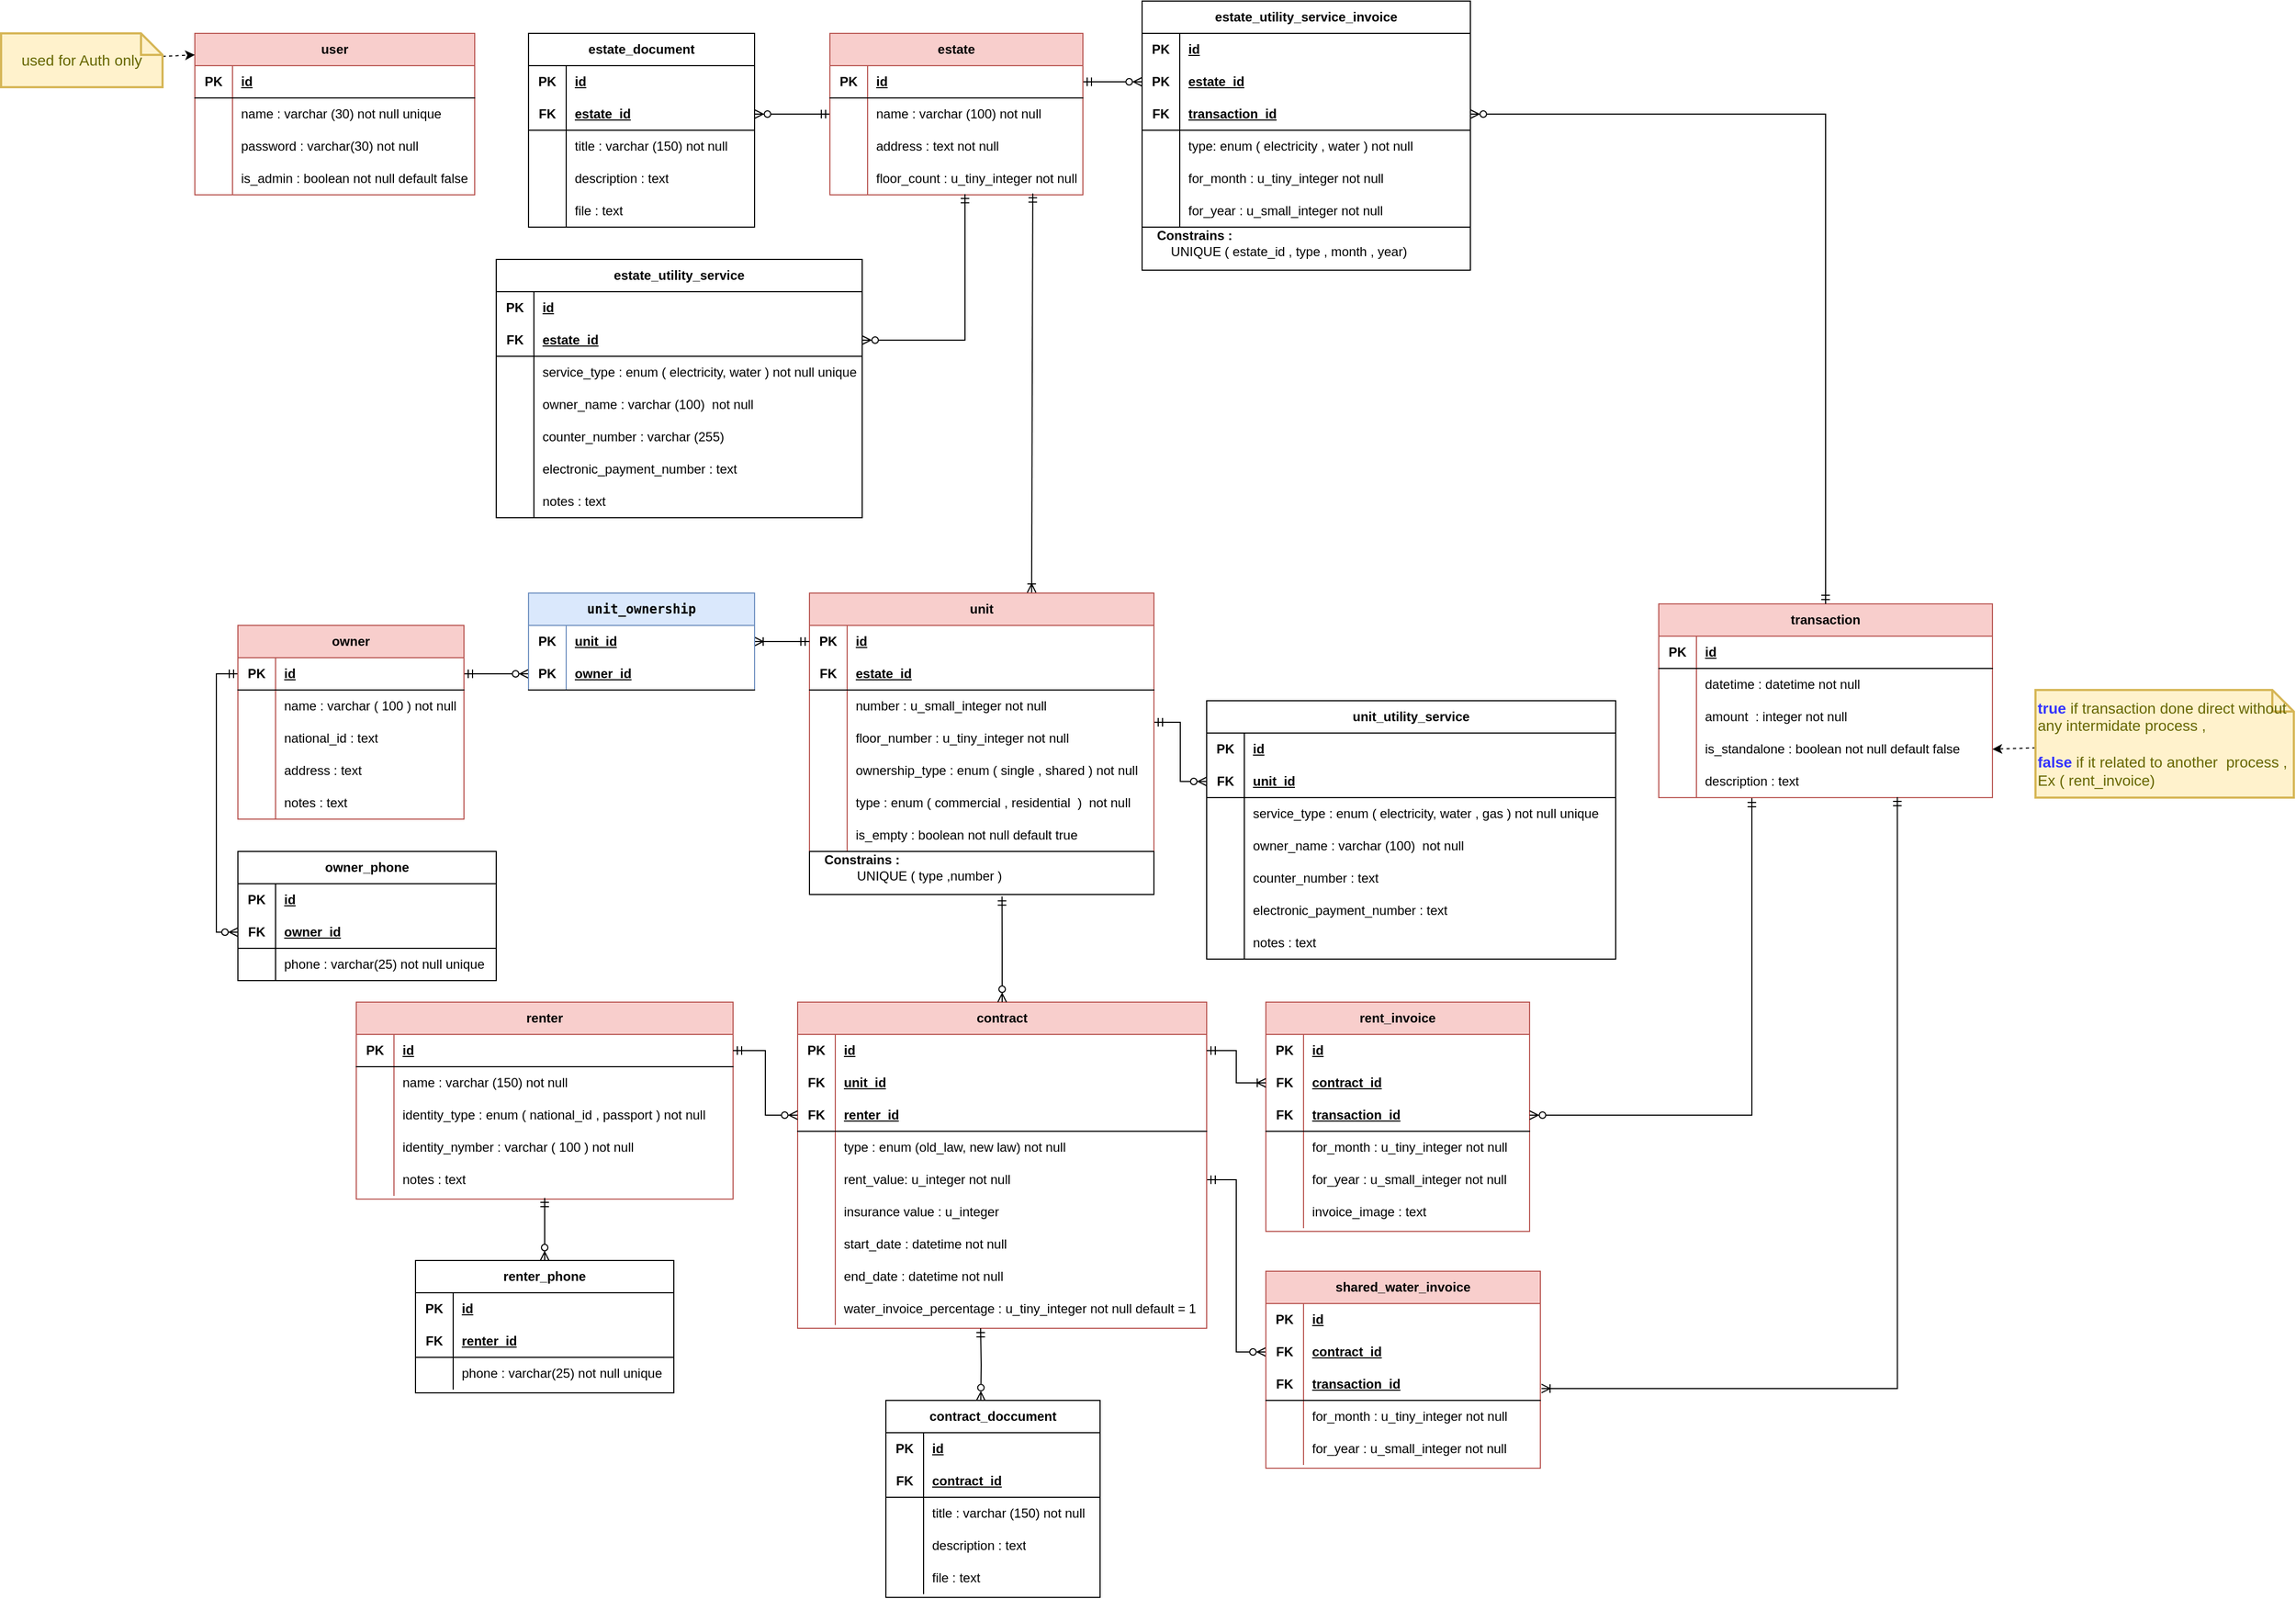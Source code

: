 <mxfile pages="3">
    <diagram name="Schema" id="J8IUh_lNwSGIC5Ki0LfV">
        <mxGraphModel dx="2404" dy="1582" grid="1" gridSize="10" guides="1" tooltips="1" connect="1" arrows="1" fold="1" page="1" pageScale="1" pageWidth="850" pageHeight="1100" math="0" shadow="0">
            <root>
                <mxCell id="REgCDtszhqhh21bilZzw-0"/>
                <mxCell id="REgCDtszhqhh21bilZzw-1" parent="REgCDtszhqhh21bilZzw-0"/>
                <mxCell id="pHZkEQUUdH8bj5yXF-hE-14" style="edgeStyle=orthogonalEdgeStyle;rounded=0;orthogonalLoop=1;jettySize=auto;html=1;endArrow=ERzeroToMany;endFill=0;startArrow=ERmandOne;startFill=0;entryX=0;entryY=0.5;entryDx=0;entryDy=0;" parent="REgCDtszhqhh21bilZzw-1" source="qm_DtQUH-w57ReTGyhKy-109" target="IbCH6CdQPT2I9Z5sgrs5-170" edge="1">
                    <mxGeometry relative="1" as="geometry"/>
                </mxCell>
                <mxCell id="pHZkEQUUdH8bj5yXF-hE-241" style="edgeStyle=orthogonalEdgeStyle;rounded=0;orthogonalLoop=1;jettySize=auto;html=1;endArrow=ERzeroToMany;endFill=0;startArrow=ERmandOne;startFill=0;entryX=0;entryY=0.5;entryDx=0;entryDy=0;" parent="REgCDtszhqhh21bilZzw-1" source="pHZkEQUUdH8bj5yXF-hE-109" target="pHZkEQUUdH8bj5yXF-hE-161" edge="1">
                    <mxGeometry relative="1" as="geometry"/>
                </mxCell>
                <mxCell id="pHZkEQUUdH8bj5yXF-hE-109" value="unit" style="shape=table;startSize=30;container=1;collapsible=1;childLayout=tableLayout;fixedRows=1;rowLines=0;fontStyle=1;align=center;resizeLast=1;html=1;whiteSpace=wrap;fillColor=#f8cecc;strokeColor=#b85450;" parent="REgCDtszhqhh21bilZzw-1" vertex="1">
                    <mxGeometry x="-849" y="-450" width="320" height="240" as="geometry"/>
                </mxCell>
                <mxCell id="pHZkEQUUdH8bj5yXF-hE-110" value="" style="shape=tableRow;horizontal=0;startSize=0;swimlaneHead=0;swimlaneBody=0;fillColor=none;collapsible=0;dropTarget=0;points=[[0,0.5],[1,0.5]];portConstraint=eastwest;top=0;left=0;right=0;bottom=0;html=1;" parent="pHZkEQUUdH8bj5yXF-hE-109" vertex="1">
                    <mxGeometry y="30" width="320" height="30" as="geometry"/>
                </mxCell>
                <mxCell id="pHZkEQUUdH8bj5yXF-hE-111" value="PK" style="shape=partialRectangle;connectable=0;fillColor=none;top=0;left=0;bottom=0;right=0;fontStyle=1;overflow=hidden;html=1;whiteSpace=wrap;" parent="pHZkEQUUdH8bj5yXF-hE-110" vertex="1">
                    <mxGeometry width="35" height="30" as="geometry">
                        <mxRectangle width="35" height="30" as="alternateBounds"/>
                    </mxGeometry>
                </mxCell>
                <mxCell id="pHZkEQUUdH8bj5yXF-hE-112" value="id" style="shape=partialRectangle;connectable=0;fillColor=none;top=0;left=0;bottom=0;right=0;align=left;spacingLeft=6;fontStyle=5;overflow=hidden;html=1;whiteSpace=wrap;" parent="pHZkEQUUdH8bj5yXF-hE-110" vertex="1">
                    <mxGeometry x="35" width="285" height="30" as="geometry">
                        <mxRectangle width="285" height="30" as="alternateBounds"/>
                    </mxGeometry>
                </mxCell>
                <mxCell id="pHZkEQUUdH8bj5yXF-hE-113" value="" style="shape=tableRow;horizontal=0;startSize=0;swimlaneHead=0;swimlaneBody=0;fillColor=none;collapsible=0;dropTarget=0;points=[[0,0.5],[1,0.5]];portConstraint=eastwest;top=0;left=0;right=0;bottom=1;html=1;" parent="pHZkEQUUdH8bj5yXF-hE-109" vertex="1">
                    <mxGeometry y="60" width="320" height="30" as="geometry"/>
                </mxCell>
                <mxCell id="pHZkEQUUdH8bj5yXF-hE-114" value="FK" style="shape=partialRectangle;connectable=0;fillColor=none;top=0;left=0;bottom=0;right=0;fontStyle=1;overflow=hidden;html=1;whiteSpace=wrap;" parent="pHZkEQUUdH8bj5yXF-hE-113" vertex="1">
                    <mxGeometry width="35" height="30" as="geometry">
                        <mxRectangle width="35" height="30" as="alternateBounds"/>
                    </mxGeometry>
                </mxCell>
                <mxCell id="pHZkEQUUdH8bj5yXF-hE-115" value="estate_id" style="shape=partialRectangle;connectable=0;fillColor=none;top=0;left=0;bottom=0;right=0;align=left;spacingLeft=6;fontStyle=5;overflow=hidden;html=1;whiteSpace=wrap;" parent="pHZkEQUUdH8bj5yXF-hE-113" vertex="1">
                    <mxGeometry x="35" width="285" height="30" as="geometry">
                        <mxRectangle width="285" height="30" as="alternateBounds"/>
                    </mxGeometry>
                </mxCell>
                <mxCell id="pHZkEQUUdH8bj5yXF-hE-116" value="" style="shape=tableRow;horizontal=0;startSize=0;swimlaneHead=0;swimlaneBody=0;fillColor=none;collapsible=0;dropTarget=0;points=[[0,0.5],[1,0.5]];portConstraint=eastwest;top=0;left=0;right=0;bottom=0;html=1;" parent="pHZkEQUUdH8bj5yXF-hE-109" vertex="1">
                    <mxGeometry y="90" width="320" height="30" as="geometry"/>
                </mxCell>
                <mxCell id="pHZkEQUUdH8bj5yXF-hE-117" value="" style="shape=partialRectangle;connectable=0;fillColor=none;top=0;left=0;bottom=0;right=0;editable=1;overflow=hidden;html=1;whiteSpace=wrap;" parent="pHZkEQUUdH8bj5yXF-hE-116" vertex="1">
                    <mxGeometry width="35" height="30" as="geometry">
                        <mxRectangle width="35" height="30" as="alternateBounds"/>
                    </mxGeometry>
                </mxCell>
                <mxCell id="pHZkEQUUdH8bj5yXF-hE-118" value="number : u_small_integer not null" style="shape=partialRectangle;connectable=0;fillColor=none;top=0;left=0;bottom=0;right=0;align=left;spacingLeft=6;overflow=hidden;html=1;whiteSpace=wrap;" parent="pHZkEQUUdH8bj5yXF-hE-116" vertex="1">
                    <mxGeometry x="35" width="285" height="30" as="geometry">
                        <mxRectangle width="285" height="30" as="alternateBounds"/>
                    </mxGeometry>
                </mxCell>
                <mxCell id="pHZkEQUUdH8bj5yXF-hE-148" value="" style="shape=tableRow;horizontal=0;startSize=0;swimlaneHead=0;swimlaneBody=0;fillColor=none;collapsible=0;dropTarget=0;points=[[0,0.5],[1,0.5]];portConstraint=eastwest;top=0;left=0;right=0;bottom=0;html=1;" parent="pHZkEQUUdH8bj5yXF-hE-109" vertex="1">
                    <mxGeometry y="120" width="320" height="30" as="geometry"/>
                </mxCell>
                <mxCell id="pHZkEQUUdH8bj5yXF-hE-149" value="" style="shape=partialRectangle;connectable=0;fillColor=none;top=0;left=0;bottom=0;right=0;editable=1;overflow=hidden;html=1;whiteSpace=wrap;" parent="pHZkEQUUdH8bj5yXF-hE-148" vertex="1">
                    <mxGeometry width="35" height="30" as="geometry">
                        <mxRectangle width="35" height="30" as="alternateBounds"/>
                    </mxGeometry>
                </mxCell>
                <mxCell id="pHZkEQUUdH8bj5yXF-hE-150" value="floor_number : u_tiny_integer not null" style="shape=partialRectangle;connectable=0;fillColor=none;top=0;left=0;bottom=0;right=0;align=left;spacingLeft=6;overflow=hidden;html=1;whiteSpace=wrap;" parent="pHZkEQUUdH8bj5yXF-hE-148" vertex="1">
                    <mxGeometry x="35" width="285" height="30" as="geometry">
                        <mxRectangle width="285" height="30" as="alternateBounds"/>
                    </mxGeometry>
                </mxCell>
                <mxCell id="pHZkEQUUdH8bj5yXF-hE-154" value="" style="shape=tableRow;horizontal=0;startSize=0;swimlaneHead=0;swimlaneBody=0;fillColor=none;collapsible=0;dropTarget=0;points=[[0,0.5],[1,0.5]];portConstraint=eastwest;top=0;left=0;right=0;bottom=0;html=1;" parent="pHZkEQUUdH8bj5yXF-hE-109" vertex="1">
                    <mxGeometry y="150" width="320" height="30" as="geometry"/>
                </mxCell>
                <mxCell id="pHZkEQUUdH8bj5yXF-hE-155" value="" style="shape=partialRectangle;connectable=0;fillColor=none;top=0;left=0;bottom=0;right=0;editable=1;overflow=hidden;html=1;whiteSpace=wrap;" parent="pHZkEQUUdH8bj5yXF-hE-154" vertex="1">
                    <mxGeometry width="35" height="30" as="geometry">
                        <mxRectangle width="35" height="30" as="alternateBounds"/>
                    </mxGeometry>
                </mxCell>
                <mxCell id="pHZkEQUUdH8bj5yXF-hE-156" value="ownership_type : enum ( single , shared ) not null" style="shape=partialRectangle;connectable=0;fillColor=none;top=0;left=0;bottom=0;right=0;align=left;spacingLeft=6;overflow=hidden;html=1;whiteSpace=wrap;" parent="pHZkEQUUdH8bj5yXF-hE-154" vertex="1">
                    <mxGeometry x="35" width="285" height="30" as="geometry">
                        <mxRectangle width="285" height="30" as="alternateBounds"/>
                    </mxGeometry>
                </mxCell>
                <mxCell id="pHZkEQUUdH8bj5yXF-hE-151" value="" style="shape=tableRow;horizontal=0;startSize=0;swimlaneHead=0;swimlaneBody=0;fillColor=none;collapsible=0;dropTarget=0;points=[[0,0.5],[1,0.5]];portConstraint=eastwest;top=0;left=0;right=0;bottom=0;html=1;" parent="pHZkEQUUdH8bj5yXF-hE-109" vertex="1">
                    <mxGeometry y="180" width="320" height="30" as="geometry"/>
                </mxCell>
                <mxCell id="pHZkEQUUdH8bj5yXF-hE-152" value="" style="shape=partialRectangle;connectable=0;fillColor=none;top=0;left=0;bottom=0;right=0;editable=1;overflow=hidden;html=1;whiteSpace=wrap;" parent="pHZkEQUUdH8bj5yXF-hE-151" vertex="1">
                    <mxGeometry width="35" height="30" as="geometry">
                        <mxRectangle width="35" height="30" as="alternateBounds"/>
                    </mxGeometry>
                </mxCell>
                <mxCell id="pHZkEQUUdH8bj5yXF-hE-153" value="type : enum ( commercial , residential&amp;nbsp; )&amp;nbsp; not null" style="shape=partialRectangle;connectable=0;fillColor=none;top=0;left=0;bottom=0;right=0;align=left;spacingLeft=6;overflow=hidden;html=1;whiteSpace=wrap;" parent="pHZkEQUUdH8bj5yXF-hE-151" vertex="1">
                    <mxGeometry x="35" width="285" height="30" as="geometry">
                        <mxRectangle width="285" height="30" as="alternateBounds"/>
                    </mxGeometry>
                </mxCell>
                <mxCell id="pHZkEQUUdH8bj5yXF-hE-122" value="" style="shape=tableRow;horizontal=0;startSize=0;swimlaneHead=0;swimlaneBody=0;fillColor=none;collapsible=0;dropTarget=0;points=[[0,0.5],[1,0.5]];portConstraint=eastwest;top=0;left=0;right=0;bottom=0;html=1;" parent="pHZkEQUUdH8bj5yXF-hE-109" vertex="1">
                    <mxGeometry y="210" width="320" height="30" as="geometry"/>
                </mxCell>
                <mxCell id="pHZkEQUUdH8bj5yXF-hE-123" value="" style="shape=partialRectangle;connectable=0;fillColor=none;top=0;left=0;bottom=0;right=0;editable=1;overflow=hidden;html=1;whiteSpace=wrap;" parent="pHZkEQUUdH8bj5yXF-hE-122" vertex="1">
                    <mxGeometry width="35" height="30" as="geometry">
                        <mxRectangle width="35" height="30" as="alternateBounds"/>
                    </mxGeometry>
                </mxCell>
                <mxCell id="pHZkEQUUdH8bj5yXF-hE-124" value="is_empty : boolean not null default true" style="shape=partialRectangle;connectable=0;fillColor=none;top=0;left=0;bottom=0;right=0;align=left;spacingLeft=6;overflow=hidden;html=1;whiteSpace=wrap;" parent="pHZkEQUUdH8bj5yXF-hE-122" vertex="1">
                    <mxGeometry x="35" width="285" height="30" as="geometry">
                        <mxRectangle width="285" height="30" as="alternateBounds"/>
                    </mxGeometry>
                </mxCell>
                <mxCell id="pHZkEQUUdH8bj5yXF-hE-157" value="unit_utility_service" style="shape=table;startSize=30;container=1;collapsible=1;childLayout=tableLayout;fixedRows=1;rowLines=0;fontStyle=1;align=center;resizeLast=1;html=1;whiteSpace=wrap;" parent="REgCDtszhqhh21bilZzw-1" vertex="1">
                    <mxGeometry x="-480" y="-350" width="380" height="240" as="geometry"/>
                </mxCell>
                <mxCell id="pHZkEQUUdH8bj5yXF-hE-158" value="" style="shape=tableRow;horizontal=0;startSize=0;swimlaneHead=0;swimlaneBody=0;fillColor=none;collapsible=0;dropTarget=0;points=[[0,0.5],[1,0.5]];portConstraint=eastwest;top=0;left=0;right=0;bottom=0;html=1;" parent="pHZkEQUUdH8bj5yXF-hE-157" vertex="1">
                    <mxGeometry y="30" width="380" height="30" as="geometry"/>
                </mxCell>
                <mxCell id="pHZkEQUUdH8bj5yXF-hE-159" value="PK" style="shape=partialRectangle;connectable=0;fillColor=none;top=0;left=0;bottom=0;right=0;fontStyle=1;overflow=hidden;html=1;whiteSpace=wrap;" parent="pHZkEQUUdH8bj5yXF-hE-158" vertex="1">
                    <mxGeometry width="35" height="30" as="geometry">
                        <mxRectangle width="35" height="30" as="alternateBounds"/>
                    </mxGeometry>
                </mxCell>
                <mxCell id="pHZkEQUUdH8bj5yXF-hE-160" value="id" style="shape=partialRectangle;connectable=0;fillColor=none;top=0;left=0;bottom=0;right=0;align=left;spacingLeft=6;fontStyle=5;overflow=hidden;html=1;whiteSpace=wrap;" parent="pHZkEQUUdH8bj5yXF-hE-158" vertex="1">
                    <mxGeometry x="35" width="345" height="30" as="geometry">
                        <mxRectangle width="345" height="30" as="alternateBounds"/>
                    </mxGeometry>
                </mxCell>
                <mxCell id="pHZkEQUUdH8bj5yXF-hE-161" value="" style="shape=tableRow;horizontal=0;startSize=0;swimlaneHead=0;swimlaneBody=0;fillColor=none;collapsible=0;dropTarget=0;points=[[0,0.5],[1,0.5]];portConstraint=eastwest;top=0;left=0;right=0;bottom=1;html=1;" parent="pHZkEQUUdH8bj5yXF-hE-157" vertex="1">
                    <mxGeometry y="60" width="380" height="30" as="geometry"/>
                </mxCell>
                <mxCell id="pHZkEQUUdH8bj5yXF-hE-162" value="FK" style="shape=partialRectangle;connectable=0;fillColor=none;top=0;left=0;bottom=0;right=0;fontStyle=1;overflow=hidden;html=1;whiteSpace=wrap;" parent="pHZkEQUUdH8bj5yXF-hE-161" vertex="1">
                    <mxGeometry width="35" height="30" as="geometry">
                        <mxRectangle width="35" height="30" as="alternateBounds"/>
                    </mxGeometry>
                </mxCell>
                <mxCell id="pHZkEQUUdH8bj5yXF-hE-163" value="unit_id" style="shape=partialRectangle;connectable=0;fillColor=none;top=0;left=0;bottom=0;right=0;align=left;spacingLeft=6;fontStyle=5;overflow=hidden;html=1;whiteSpace=wrap;" parent="pHZkEQUUdH8bj5yXF-hE-161" vertex="1">
                    <mxGeometry x="35" width="345" height="30" as="geometry">
                        <mxRectangle width="345" height="30" as="alternateBounds"/>
                    </mxGeometry>
                </mxCell>
                <mxCell id="pHZkEQUUdH8bj5yXF-hE-164" value="" style="shape=tableRow;horizontal=0;startSize=0;swimlaneHead=0;swimlaneBody=0;fillColor=none;collapsible=0;dropTarget=0;points=[[0,0.5],[1,0.5]];portConstraint=eastwest;top=0;left=0;right=0;bottom=0;html=1;" parent="pHZkEQUUdH8bj5yXF-hE-157" vertex="1">
                    <mxGeometry y="90" width="380" height="30" as="geometry"/>
                </mxCell>
                <mxCell id="pHZkEQUUdH8bj5yXF-hE-165" value="" style="shape=partialRectangle;connectable=0;fillColor=none;top=0;left=0;bottom=0;right=0;editable=1;overflow=hidden;html=1;whiteSpace=wrap;" parent="pHZkEQUUdH8bj5yXF-hE-164" vertex="1">
                    <mxGeometry width="35" height="30" as="geometry">
                        <mxRectangle width="35" height="30" as="alternateBounds"/>
                    </mxGeometry>
                </mxCell>
                <mxCell id="pHZkEQUUdH8bj5yXF-hE-166" value="service_type : enum ( electricity, water , gas ) not null unique" style="shape=partialRectangle;connectable=0;fillColor=none;top=0;left=0;bottom=0;right=0;align=left;spacingLeft=6;overflow=hidden;html=1;whiteSpace=wrap;" parent="pHZkEQUUdH8bj5yXF-hE-164" vertex="1">
                    <mxGeometry x="35" width="345" height="30" as="geometry">
                        <mxRectangle width="345" height="30" as="alternateBounds"/>
                    </mxGeometry>
                </mxCell>
                <mxCell id="pHZkEQUUdH8bj5yXF-hE-167" value="" style="shape=tableRow;horizontal=0;startSize=0;swimlaneHead=0;swimlaneBody=0;fillColor=none;collapsible=0;dropTarget=0;points=[[0,0.5],[1,0.5]];portConstraint=eastwest;top=0;left=0;right=0;bottom=0;html=1;" parent="pHZkEQUUdH8bj5yXF-hE-157" vertex="1">
                    <mxGeometry y="120" width="380" height="30" as="geometry"/>
                </mxCell>
                <mxCell id="pHZkEQUUdH8bj5yXF-hE-168" value="" style="shape=partialRectangle;connectable=0;fillColor=none;top=0;left=0;bottom=0;right=0;editable=1;overflow=hidden;html=1;whiteSpace=wrap;" parent="pHZkEQUUdH8bj5yXF-hE-167" vertex="1">
                    <mxGeometry width="35" height="30" as="geometry">
                        <mxRectangle width="35" height="30" as="alternateBounds"/>
                    </mxGeometry>
                </mxCell>
                <mxCell id="pHZkEQUUdH8bj5yXF-hE-169" value="owner_name : varchar (100)&amp;nbsp; not null" style="shape=partialRectangle;connectable=0;fillColor=none;top=0;left=0;bottom=0;right=0;align=left;spacingLeft=6;overflow=hidden;html=1;whiteSpace=wrap;" parent="pHZkEQUUdH8bj5yXF-hE-167" vertex="1">
                    <mxGeometry x="35" width="345" height="30" as="geometry">
                        <mxRectangle width="345" height="30" as="alternateBounds"/>
                    </mxGeometry>
                </mxCell>
                <mxCell id="pHZkEQUUdH8bj5yXF-hE-170" value="" style="shape=tableRow;horizontal=0;startSize=0;swimlaneHead=0;swimlaneBody=0;fillColor=none;collapsible=0;dropTarget=0;points=[[0,0.5],[1,0.5]];portConstraint=eastwest;top=0;left=0;right=0;bottom=0;html=1;" parent="pHZkEQUUdH8bj5yXF-hE-157" vertex="1">
                    <mxGeometry y="150" width="380" height="30" as="geometry"/>
                </mxCell>
                <mxCell id="pHZkEQUUdH8bj5yXF-hE-171" value="" style="shape=partialRectangle;connectable=0;fillColor=none;top=0;left=0;bottom=0;right=0;editable=1;overflow=hidden;html=1;whiteSpace=wrap;" parent="pHZkEQUUdH8bj5yXF-hE-170" vertex="1">
                    <mxGeometry width="35" height="30" as="geometry">
                        <mxRectangle width="35" height="30" as="alternateBounds"/>
                    </mxGeometry>
                </mxCell>
                <mxCell id="pHZkEQUUdH8bj5yXF-hE-172" value="counter_number : text" style="shape=partialRectangle;connectable=0;fillColor=none;top=0;left=0;bottom=0;right=0;align=left;spacingLeft=6;overflow=hidden;html=1;whiteSpace=wrap;" parent="pHZkEQUUdH8bj5yXF-hE-170" vertex="1">
                    <mxGeometry x="35" width="345" height="30" as="geometry">
                        <mxRectangle width="345" height="30" as="alternateBounds"/>
                    </mxGeometry>
                </mxCell>
                <mxCell id="pHZkEQUUdH8bj5yXF-hE-173" value="" style="shape=tableRow;horizontal=0;startSize=0;swimlaneHead=0;swimlaneBody=0;fillColor=none;collapsible=0;dropTarget=0;points=[[0,0.5],[1,0.5]];portConstraint=eastwest;top=0;left=0;right=0;bottom=0;html=1;" parent="pHZkEQUUdH8bj5yXF-hE-157" vertex="1">
                    <mxGeometry y="180" width="380" height="30" as="geometry"/>
                </mxCell>
                <mxCell id="pHZkEQUUdH8bj5yXF-hE-174" value="" style="shape=partialRectangle;connectable=0;fillColor=none;top=0;left=0;bottom=0;right=0;editable=1;overflow=hidden;html=1;whiteSpace=wrap;" parent="pHZkEQUUdH8bj5yXF-hE-173" vertex="1">
                    <mxGeometry width="35" height="30" as="geometry">
                        <mxRectangle width="35" height="30" as="alternateBounds"/>
                    </mxGeometry>
                </mxCell>
                <mxCell id="pHZkEQUUdH8bj5yXF-hE-175" value="electronic_payment_number : text" style="shape=partialRectangle;connectable=0;fillColor=none;top=0;left=0;bottom=0;right=0;align=left;spacingLeft=6;overflow=hidden;html=1;whiteSpace=wrap;" parent="pHZkEQUUdH8bj5yXF-hE-173" vertex="1">
                    <mxGeometry x="35" width="345" height="30" as="geometry">
                        <mxRectangle width="345" height="30" as="alternateBounds"/>
                    </mxGeometry>
                </mxCell>
                <mxCell id="pHZkEQUUdH8bj5yXF-hE-176" value="" style="shape=tableRow;horizontal=0;startSize=0;swimlaneHead=0;swimlaneBody=0;fillColor=none;collapsible=0;dropTarget=0;points=[[0,0.5],[1,0.5]];portConstraint=eastwest;top=0;left=0;right=0;bottom=0;html=1;" parent="pHZkEQUUdH8bj5yXF-hE-157" vertex="1">
                    <mxGeometry y="210" width="380" height="30" as="geometry"/>
                </mxCell>
                <mxCell id="pHZkEQUUdH8bj5yXF-hE-177" value="" style="shape=partialRectangle;connectable=0;fillColor=none;top=0;left=0;bottom=0;right=0;editable=1;overflow=hidden;html=1;whiteSpace=wrap;" parent="pHZkEQUUdH8bj5yXF-hE-176" vertex="1">
                    <mxGeometry width="35" height="30" as="geometry">
                        <mxRectangle width="35" height="30" as="alternateBounds"/>
                    </mxGeometry>
                </mxCell>
                <mxCell id="pHZkEQUUdH8bj5yXF-hE-178" value="notes : text" style="shape=partialRectangle;connectable=0;fillColor=none;top=0;left=0;bottom=0;right=0;align=left;spacingLeft=6;overflow=hidden;html=1;whiteSpace=wrap;" parent="pHZkEQUUdH8bj5yXF-hE-176" vertex="1">
                    <mxGeometry x="35" width="345" height="30" as="geometry">
                        <mxRectangle width="345" height="30" as="alternateBounds"/>
                    </mxGeometry>
                </mxCell>
                <mxCell id="pHZkEQUUdH8bj5yXF-hE-238" style="edgeStyle=orthogonalEdgeStyle;rounded=0;orthogonalLoop=1;jettySize=auto;html=1;endArrow=ERmandOne;endFill=0;startArrow=ERzeroToMany;startFill=0;exitX=0;exitY=0.5;exitDx=0;exitDy=0;" parent="REgCDtszhqhh21bilZzw-1" source="pHZkEQUUdH8bj5yXF-hE-226" target="pHZkEQUUdH8bj5yXF-hE-23" edge="1">
                    <mxGeometry relative="1" as="geometry"/>
                </mxCell>
                <mxCell id="pHZkEQUUdH8bj5yXF-hE-239" style="edgeStyle=orthogonalEdgeStyle;rounded=0;orthogonalLoop=1;jettySize=auto;html=1;entryX=0;entryY=0.5;entryDx=0;entryDy=0;endArrow=ERmandOne;endFill=0;startArrow=ERoneToMany;startFill=0;" parent="REgCDtszhqhh21bilZzw-1" source="pHZkEQUUdH8bj5yXF-hE-222" target="pHZkEQUUdH8bj5yXF-hE-110" edge="1">
                    <mxGeometry relative="1" as="geometry"/>
                </mxCell>
                <mxCell id="pHZkEQUUdH8bj5yXF-hE-222" value="&lt;pre aria-label=&quot;Translated text: Owns&quot; dir=&quot;ltr&quot; data-ved=&quot;2ahUKEwiAvf_-6dyOAxWMSkEAHXspDRIQ3ewLegQICRAV&quot; style=&quot;text-align: left;&quot; id=&quot;tw-target-text&quot; data-placeholder=&quot;Translation&quot; class=&quot;tw-data-text tw-text-large tw-ta&quot;&gt;unit_ownership&lt;/pre&gt;" style="shape=table;startSize=30;container=1;collapsible=1;childLayout=tableLayout;fixedRows=1;rowLines=0;fontStyle=1;align=center;resizeLast=1;html=1;whiteSpace=wrap;fillColor=#dae8fc;strokeColor=#6c8ebf;" parent="REgCDtszhqhh21bilZzw-1" vertex="1">
                    <mxGeometry x="-1110" y="-450" width="210" height="90" as="geometry"/>
                </mxCell>
                <mxCell id="pHZkEQUUdH8bj5yXF-hE-223" value="" style="shape=tableRow;horizontal=0;startSize=0;swimlaneHead=0;swimlaneBody=0;fillColor=none;collapsible=0;dropTarget=0;points=[[0,0.5],[1,0.5]];portConstraint=eastwest;top=0;left=0;right=0;bottom=0;html=1;" parent="pHZkEQUUdH8bj5yXF-hE-222" vertex="1">
                    <mxGeometry y="30" width="210" height="30" as="geometry"/>
                </mxCell>
                <mxCell id="pHZkEQUUdH8bj5yXF-hE-224" value="PK" style="shape=partialRectangle;connectable=0;fillColor=none;top=0;left=0;bottom=0;right=0;fontStyle=1;overflow=hidden;html=1;whiteSpace=wrap;" parent="pHZkEQUUdH8bj5yXF-hE-223" vertex="1">
                    <mxGeometry width="35" height="30" as="geometry">
                        <mxRectangle width="35" height="30" as="alternateBounds"/>
                    </mxGeometry>
                </mxCell>
                <mxCell id="pHZkEQUUdH8bj5yXF-hE-225" value="unit_id" style="shape=partialRectangle;connectable=0;fillColor=none;top=0;left=0;bottom=0;right=0;align=left;spacingLeft=6;fontStyle=5;overflow=hidden;html=1;whiteSpace=wrap;" parent="pHZkEQUUdH8bj5yXF-hE-223" vertex="1">
                    <mxGeometry x="35" width="175" height="30" as="geometry">
                        <mxRectangle width="175" height="30" as="alternateBounds"/>
                    </mxGeometry>
                </mxCell>
                <mxCell id="pHZkEQUUdH8bj5yXF-hE-226" value="" style="shape=tableRow;horizontal=0;startSize=0;swimlaneHead=0;swimlaneBody=0;fillColor=none;collapsible=0;dropTarget=0;points=[[0,0.5],[1,0.5]];portConstraint=eastwest;top=0;left=0;right=0;bottom=1;html=1;" parent="pHZkEQUUdH8bj5yXF-hE-222" vertex="1">
                    <mxGeometry y="60" width="210" height="30" as="geometry"/>
                </mxCell>
                <mxCell id="pHZkEQUUdH8bj5yXF-hE-227" value="PK" style="shape=partialRectangle;connectable=0;fillColor=none;top=0;left=0;bottom=0;right=0;fontStyle=1;overflow=hidden;html=1;whiteSpace=wrap;" parent="pHZkEQUUdH8bj5yXF-hE-226" vertex="1">
                    <mxGeometry width="35" height="30" as="geometry">
                        <mxRectangle width="35" height="30" as="alternateBounds"/>
                    </mxGeometry>
                </mxCell>
                <mxCell id="pHZkEQUUdH8bj5yXF-hE-228" value="owner_id" style="shape=partialRectangle;connectable=0;fillColor=none;top=0;left=0;bottom=0;right=0;align=left;spacingLeft=6;fontStyle=5;overflow=hidden;html=1;whiteSpace=wrap;" parent="pHZkEQUUdH8bj5yXF-hE-226" vertex="1">
                    <mxGeometry x="35" width="175" height="30" as="geometry">
                        <mxRectangle width="175" height="30" as="alternateBounds"/>
                    </mxGeometry>
                </mxCell>
                <mxCell id="pHZkEQUUdH8bj5yXF-hE-385" value="user" style="shape=table;startSize=30;container=1;collapsible=1;childLayout=tableLayout;fixedRows=1;rowLines=0;fontStyle=1;align=center;resizeLast=1;html=1;whiteSpace=wrap;fillColor=#f8cecc;strokeColor=#b85450;" parent="REgCDtszhqhh21bilZzw-1" vertex="1">
                    <mxGeometry x="-1420" y="-970" width="260" height="150" as="geometry"/>
                </mxCell>
                <mxCell id="pHZkEQUUdH8bj5yXF-hE-389" value="" style="shape=tableRow;horizontal=0;startSize=0;swimlaneHead=0;swimlaneBody=0;fillColor=none;collapsible=0;dropTarget=0;points=[[0,0.5],[1,0.5]];portConstraint=eastwest;top=0;left=0;right=0;bottom=1;html=1;" parent="pHZkEQUUdH8bj5yXF-hE-385" vertex="1">
                    <mxGeometry y="30" width="260" height="30" as="geometry"/>
                </mxCell>
                <mxCell id="pHZkEQUUdH8bj5yXF-hE-390" value="PK" style="shape=partialRectangle;connectable=0;fillColor=none;top=0;left=0;bottom=0;right=0;fontStyle=1;overflow=hidden;html=1;whiteSpace=wrap;" parent="pHZkEQUUdH8bj5yXF-hE-389" vertex="1">
                    <mxGeometry width="35" height="30" as="geometry">
                        <mxRectangle width="35" height="30" as="alternateBounds"/>
                    </mxGeometry>
                </mxCell>
                <mxCell id="pHZkEQUUdH8bj5yXF-hE-391" value="id" style="shape=partialRectangle;connectable=0;fillColor=none;top=0;left=0;bottom=0;right=0;align=left;spacingLeft=6;fontStyle=5;overflow=hidden;html=1;whiteSpace=wrap;" parent="pHZkEQUUdH8bj5yXF-hE-389" vertex="1">
                    <mxGeometry x="35" width="225" height="30" as="geometry">
                        <mxRectangle width="225" height="30" as="alternateBounds"/>
                    </mxGeometry>
                </mxCell>
                <mxCell id="pHZkEQUUdH8bj5yXF-hE-392" value="" style="shape=tableRow;horizontal=0;startSize=0;swimlaneHead=0;swimlaneBody=0;fillColor=none;collapsible=0;dropTarget=0;points=[[0,0.5],[1,0.5]];portConstraint=eastwest;top=0;left=0;right=0;bottom=0;html=1;" parent="pHZkEQUUdH8bj5yXF-hE-385" vertex="1">
                    <mxGeometry y="60" width="260" height="30" as="geometry"/>
                </mxCell>
                <mxCell id="pHZkEQUUdH8bj5yXF-hE-393" value="" style="shape=partialRectangle;connectable=0;fillColor=none;top=0;left=0;bottom=0;right=0;editable=1;overflow=hidden;html=1;whiteSpace=wrap;" parent="pHZkEQUUdH8bj5yXF-hE-392" vertex="1">
                    <mxGeometry width="35" height="30" as="geometry">
                        <mxRectangle width="35" height="30" as="alternateBounds"/>
                    </mxGeometry>
                </mxCell>
                <mxCell id="pHZkEQUUdH8bj5yXF-hE-394" value="name : varchar (30) not null unique" style="shape=partialRectangle;connectable=0;fillColor=none;top=0;left=0;bottom=0;right=0;align=left;spacingLeft=6;overflow=hidden;html=1;whiteSpace=wrap;" parent="pHZkEQUUdH8bj5yXF-hE-392" vertex="1">
                    <mxGeometry x="35" width="225" height="30" as="geometry">
                        <mxRectangle width="225" height="30" as="alternateBounds"/>
                    </mxGeometry>
                </mxCell>
                <mxCell id="pHZkEQUUdH8bj5yXF-hE-395" value="" style="shape=tableRow;horizontal=0;startSize=0;swimlaneHead=0;swimlaneBody=0;fillColor=none;collapsible=0;dropTarget=0;points=[[0,0.5],[1,0.5]];portConstraint=eastwest;top=0;left=0;right=0;bottom=0;html=1;" parent="pHZkEQUUdH8bj5yXF-hE-385" vertex="1">
                    <mxGeometry y="90" width="260" height="30" as="geometry"/>
                </mxCell>
                <mxCell id="pHZkEQUUdH8bj5yXF-hE-396" value="" style="shape=partialRectangle;connectable=0;fillColor=none;top=0;left=0;bottom=0;right=0;editable=1;overflow=hidden;html=1;whiteSpace=wrap;" parent="pHZkEQUUdH8bj5yXF-hE-395" vertex="1">
                    <mxGeometry width="35" height="30" as="geometry">
                        <mxRectangle width="35" height="30" as="alternateBounds"/>
                    </mxGeometry>
                </mxCell>
                <mxCell id="pHZkEQUUdH8bj5yXF-hE-397" value="password : varchar(30) not null" style="shape=partialRectangle;connectable=0;fillColor=none;top=0;left=0;bottom=0;right=0;align=left;spacingLeft=6;overflow=hidden;html=1;whiteSpace=wrap;" parent="pHZkEQUUdH8bj5yXF-hE-395" vertex="1">
                    <mxGeometry x="35" width="225" height="30" as="geometry">
                        <mxRectangle width="225" height="30" as="alternateBounds"/>
                    </mxGeometry>
                </mxCell>
                <mxCell id="pHZkEQUUdH8bj5yXF-hE-398" value="" style="shape=tableRow;horizontal=0;startSize=0;swimlaneHead=0;swimlaneBody=0;fillColor=none;collapsible=0;dropTarget=0;points=[[0,0.5],[1,0.5]];portConstraint=eastwest;top=0;left=0;right=0;bottom=0;html=1;" parent="pHZkEQUUdH8bj5yXF-hE-385" vertex="1">
                    <mxGeometry y="120" width="260" height="30" as="geometry"/>
                </mxCell>
                <mxCell id="pHZkEQUUdH8bj5yXF-hE-399" value="" style="shape=partialRectangle;connectable=0;fillColor=none;top=0;left=0;bottom=0;right=0;editable=1;overflow=hidden;html=1;whiteSpace=wrap;" parent="pHZkEQUUdH8bj5yXF-hE-398" vertex="1">
                    <mxGeometry width="35" height="30" as="geometry">
                        <mxRectangle width="35" height="30" as="alternateBounds"/>
                    </mxGeometry>
                </mxCell>
                <mxCell id="pHZkEQUUdH8bj5yXF-hE-400" value="is_admin : boolean not null default false" style="shape=partialRectangle;connectable=0;fillColor=none;top=0;left=0;bottom=0;right=0;align=left;spacingLeft=6;overflow=hidden;html=1;whiteSpace=wrap;" parent="pHZkEQUUdH8bj5yXF-hE-398" vertex="1">
                    <mxGeometry x="35" width="225" height="30" as="geometry">
                        <mxRectangle width="225" height="30" as="alternateBounds"/>
                    </mxGeometry>
                </mxCell>
                <mxCell id="pHZkEQUUdH8bj5yXF-hE-412" value="renter" style="shape=table;startSize=30;container=1;collapsible=1;childLayout=tableLayout;fixedRows=1;rowLines=0;fontStyle=1;align=center;resizeLast=1;html=1;whiteSpace=wrap;fillColor=#f8cecc;strokeColor=#b85450;" parent="REgCDtszhqhh21bilZzw-1" vertex="1">
                    <mxGeometry x="-1270" y="-70" width="350" height="183" as="geometry"/>
                </mxCell>
                <mxCell id="pHZkEQUUdH8bj5yXF-hE-416" value="" style="shape=tableRow;horizontal=0;startSize=0;swimlaneHead=0;swimlaneBody=0;fillColor=none;collapsible=0;dropTarget=0;points=[[0,0.5],[1,0.5]];portConstraint=eastwest;top=0;left=0;right=0;bottom=1;html=1;" parent="pHZkEQUUdH8bj5yXF-hE-412" vertex="1">
                    <mxGeometry y="30" width="350" height="30" as="geometry"/>
                </mxCell>
                <mxCell id="pHZkEQUUdH8bj5yXF-hE-417" value="PK" style="shape=partialRectangle;connectable=0;fillColor=none;top=0;left=0;bottom=0;right=0;fontStyle=1;overflow=hidden;html=1;whiteSpace=wrap;" parent="pHZkEQUUdH8bj5yXF-hE-416" vertex="1">
                    <mxGeometry width="35" height="30" as="geometry">
                        <mxRectangle width="35" height="30" as="alternateBounds"/>
                    </mxGeometry>
                </mxCell>
                <mxCell id="pHZkEQUUdH8bj5yXF-hE-418" value="id" style="shape=partialRectangle;connectable=0;fillColor=none;top=0;left=0;bottom=0;right=0;align=left;spacingLeft=6;fontStyle=5;overflow=hidden;html=1;whiteSpace=wrap;" parent="pHZkEQUUdH8bj5yXF-hE-416" vertex="1">
                    <mxGeometry x="35" width="315" height="30" as="geometry">
                        <mxRectangle width="315" height="30" as="alternateBounds"/>
                    </mxGeometry>
                </mxCell>
                <mxCell id="pHZkEQUUdH8bj5yXF-hE-419" value="" style="shape=tableRow;horizontal=0;startSize=0;swimlaneHead=0;swimlaneBody=0;fillColor=none;collapsible=0;dropTarget=0;points=[[0,0.5],[1,0.5]];portConstraint=eastwest;top=0;left=0;right=0;bottom=0;html=1;" parent="pHZkEQUUdH8bj5yXF-hE-412" vertex="1">
                    <mxGeometry y="60" width="350" height="30" as="geometry"/>
                </mxCell>
                <mxCell id="pHZkEQUUdH8bj5yXF-hE-420" value="" style="shape=partialRectangle;connectable=0;fillColor=none;top=0;left=0;bottom=0;right=0;editable=1;overflow=hidden;html=1;whiteSpace=wrap;" parent="pHZkEQUUdH8bj5yXF-hE-419" vertex="1">
                    <mxGeometry width="35" height="30" as="geometry">
                        <mxRectangle width="35" height="30" as="alternateBounds"/>
                    </mxGeometry>
                </mxCell>
                <mxCell id="pHZkEQUUdH8bj5yXF-hE-421" value="name : varchar (150) not null" style="shape=partialRectangle;connectable=0;fillColor=none;top=0;left=0;bottom=0;right=0;align=left;spacingLeft=6;overflow=hidden;html=1;whiteSpace=wrap;" parent="pHZkEQUUdH8bj5yXF-hE-419" vertex="1">
                    <mxGeometry x="35" width="315" height="30" as="geometry">
                        <mxRectangle width="315" height="30" as="alternateBounds"/>
                    </mxGeometry>
                </mxCell>
                <mxCell id="pHZkEQUUdH8bj5yXF-hE-422" value="" style="shape=tableRow;horizontal=0;startSize=0;swimlaneHead=0;swimlaneBody=0;fillColor=none;collapsible=0;dropTarget=0;points=[[0,0.5],[1,0.5]];portConstraint=eastwest;top=0;left=0;right=0;bottom=0;html=1;" parent="pHZkEQUUdH8bj5yXF-hE-412" vertex="1">
                    <mxGeometry y="90" width="350" height="30" as="geometry"/>
                </mxCell>
                <mxCell id="pHZkEQUUdH8bj5yXF-hE-423" value="" style="shape=partialRectangle;connectable=0;fillColor=none;top=0;left=0;bottom=0;right=0;editable=1;overflow=hidden;html=1;whiteSpace=wrap;" parent="pHZkEQUUdH8bj5yXF-hE-422" vertex="1">
                    <mxGeometry width="35" height="30" as="geometry">
                        <mxRectangle width="35" height="30" as="alternateBounds"/>
                    </mxGeometry>
                </mxCell>
                <mxCell id="pHZkEQUUdH8bj5yXF-hE-424" value="identity_type : enum ( national_id , passport ) not null" style="shape=partialRectangle;connectable=0;fillColor=none;top=0;left=0;bottom=0;right=0;align=left;spacingLeft=6;overflow=hidden;html=1;whiteSpace=wrap;" parent="pHZkEQUUdH8bj5yXF-hE-422" vertex="1">
                    <mxGeometry x="35" width="315" height="30" as="geometry">
                        <mxRectangle width="315" height="30" as="alternateBounds"/>
                    </mxGeometry>
                </mxCell>
                <mxCell id="pHZkEQUUdH8bj5yXF-hE-428" value="" style="shape=tableRow;horizontal=0;startSize=0;swimlaneHead=0;swimlaneBody=0;fillColor=none;collapsible=0;dropTarget=0;points=[[0,0.5],[1,0.5]];portConstraint=eastwest;top=0;left=0;right=0;bottom=0;html=1;" parent="pHZkEQUUdH8bj5yXF-hE-412" vertex="1">
                    <mxGeometry y="120" width="350" height="30" as="geometry"/>
                </mxCell>
                <mxCell id="pHZkEQUUdH8bj5yXF-hE-429" value="" style="shape=partialRectangle;connectable=0;fillColor=none;top=0;left=0;bottom=0;right=0;editable=1;overflow=hidden;html=1;whiteSpace=wrap;" parent="pHZkEQUUdH8bj5yXF-hE-428" vertex="1">
                    <mxGeometry width="35" height="30" as="geometry">
                        <mxRectangle width="35" height="30" as="alternateBounds"/>
                    </mxGeometry>
                </mxCell>
                <mxCell id="pHZkEQUUdH8bj5yXF-hE-430" value="identity_nymber : varchar ( 100 ) not null" style="shape=partialRectangle;connectable=0;fillColor=none;top=0;left=0;bottom=0;right=0;align=left;spacingLeft=6;overflow=hidden;html=1;whiteSpace=wrap;" parent="pHZkEQUUdH8bj5yXF-hE-428" vertex="1">
                    <mxGeometry x="35" width="315" height="30" as="geometry">
                        <mxRectangle width="315" height="30" as="alternateBounds"/>
                    </mxGeometry>
                </mxCell>
                <mxCell id="IbCH6CdQPT2I9Z5sgrs5-173" value="" style="shape=tableRow;horizontal=0;startSize=0;swimlaneHead=0;swimlaneBody=0;fillColor=none;collapsible=0;dropTarget=0;points=[[0,0.5],[1,0.5]];portConstraint=eastwest;top=0;left=0;right=0;bottom=0;html=1;" parent="pHZkEQUUdH8bj5yXF-hE-412" vertex="1">
                    <mxGeometry y="150" width="350" height="30" as="geometry"/>
                </mxCell>
                <mxCell id="IbCH6CdQPT2I9Z5sgrs5-174" value="" style="shape=partialRectangle;connectable=0;fillColor=none;top=0;left=0;bottom=0;right=0;editable=1;overflow=hidden;html=1;whiteSpace=wrap;" parent="IbCH6CdQPT2I9Z5sgrs5-173" vertex="1">
                    <mxGeometry width="35" height="30" as="geometry">
                        <mxRectangle width="35" height="30" as="alternateBounds"/>
                    </mxGeometry>
                </mxCell>
                <mxCell id="IbCH6CdQPT2I9Z5sgrs5-175" value="notes : text" style="shape=partialRectangle;connectable=0;fillColor=none;top=0;left=0;bottom=0;right=0;align=left;spacingLeft=6;overflow=hidden;html=1;whiteSpace=wrap;" parent="IbCH6CdQPT2I9Z5sgrs5-173" vertex="1">
                    <mxGeometry x="35" width="315" height="30" as="geometry">
                        <mxRectangle width="315" height="30" as="alternateBounds"/>
                    </mxGeometry>
                </mxCell>
                <mxCell id="pHZkEQUUdH8bj5yXF-hE-60" style="edgeStyle=orthogonalEdgeStyle;rounded=0;orthogonalLoop=1;jettySize=auto;html=1;exitX=0;exitY=0.5;exitDx=0;exitDy=0;endArrow=ERzeroToMany;endFill=0;startArrow=ERmandOne;startFill=0;entryX=0;entryY=0.5;entryDx=0;entryDy=0;" parent="REgCDtszhqhh21bilZzw-1" source="pHZkEQUUdH8bj5yXF-hE-23" target="pHZkEQUUdH8bj5yXF-hE-490" edge="1">
                    <mxGeometry relative="1" as="geometry">
                        <mxPoint x="-1430" y="-375" as="targetPoint"/>
                    </mxGeometry>
                </mxCell>
                <mxCell id="pHZkEQUUdH8bj5yXF-hE-22" value="owner" style="shape=table;startSize=30;container=1;collapsible=1;childLayout=tableLayout;fixedRows=1;rowLines=0;fontStyle=1;align=center;resizeLast=1;html=1;whiteSpace=wrap;fillColor=#f8cecc;strokeColor=#b85450;" parent="REgCDtszhqhh21bilZzw-1" vertex="1">
                    <mxGeometry x="-1380" y="-420" width="210" height="180" as="geometry">
                        <mxRectangle x="-840" y="-430" width="70" height="30" as="alternateBounds"/>
                    </mxGeometry>
                </mxCell>
                <mxCell id="pHZkEQUUdH8bj5yXF-hE-23" value="" style="shape=tableRow;horizontal=0;startSize=0;swimlaneHead=0;swimlaneBody=0;fillColor=none;collapsible=0;dropTarget=0;points=[[0,0.5],[1,0.5]];portConstraint=eastwest;top=0;left=0;right=0;bottom=1;html=1;" parent="pHZkEQUUdH8bj5yXF-hE-22" vertex="1">
                    <mxGeometry y="30" width="210" height="30" as="geometry"/>
                </mxCell>
                <mxCell id="pHZkEQUUdH8bj5yXF-hE-24" value="PK" style="shape=partialRectangle;connectable=0;fillColor=none;top=0;left=0;bottom=0;right=0;fontStyle=1;overflow=hidden;html=1;whiteSpace=wrap;" parent="pHZkEQUUdH8bj5yXF-hE-23" vertex="1">
                    <mxGeometry width="35" height="30" as="geometry">
                        <mxRectangle width="35" height="30" as="alternateBounds"/>
                    </mxGeometry>
                </mxCell>
                <mxCell id="pHZkEQUUdH8bj5yXF-hE-25" value="id" style="shape=partialRectangle;connectable=0;fillColor=none;top=0;left=0;bottom=0;right=0;align=left;spacingLeft=6;fontStyle=5;overflow=hidden;html=1;whiteSpace=wrap;" parent="pHZkEQUUdH8bj5yXF-hE-23" vertex="1">
                    <mxGeometry x="35" width="175" height="30" as="geometry">
                        <mxRectangle width="175" height="30" as="alternateBounds"/>
                    </mxGeometry>
                </mxCell>
                <mxCell id="pHZkEQUUdH8bj5yXF-hE-26" value="" style="shape=tableRow;horizontal=0;startSize=0;swimlaneHead=0;swimlaneBody=0;fillColor=none;collapsible=0;dropTarget=0;points=[[0,0.5],[1,0.5]];portConstraint=eastwest;top=0;left=0;right=0;bottom=0;html=1;" parent="pHZkEQUUdH8bj5yXF-hE-22" vertex="1">
                    <mxGeometry y="60" width="210" height="30" as="geometry"/>
                </mxCell>
                <mxCell id="pHZkEQUUdH8bj5yXF-hE-27" value="" style="shape=partialRectangle;connectable=0;fillColor=none;top=0;left=0;bottom=0;right=0;editable=1;overflow=hidden;html=1;whiteSpace=wrap;" parent="pHZkEQUUdH8bj5yXF-hE-26" vertex="1">
                    <mxGeometry width="35" height="30" as="geometry">
                        <mxRectangle width="35" height="30" as="alternateBounds"/>
                    </mxGeometry>
                </mxCell>
                <mxCell id="pHZkEQUUdH8bj5yXF-hE-28" value="name : varchar ( 100 ) not null&amp;nbsp;" style="shape=partialRectangle;connectable=0;fillColor=none;top=0;left=0;bottom=0;right=0;align=left;spacingLeft=6;overflow=hidden;html=1;whiteSpace=wrap;" parent="pHZkEQUUdH8bj5yXF-hE-26" vertex="1">
                    <mxGeometry x="35" width="175" height="30" as="geometry">
                        <mxRectangle width="175" height="30" as="alternateBounds"/>
                    </mxGeometry>
                </mxCell>
                <mxCell id="pHZkEQUUdH8bj5yXF-hE-29" value="" style="shape=tableRow;horizontal=0;startSize=0;swimlaneHead=0;swimlaneBody=0;fillColor=none;collapsible=0;dropTarget=0;points=[[0,0.5],[1,0.5]];portConstraint=eastwest;top=0;left=0;right=0;bottom=0;html=1;" parent="pHZkEQUUdH8bj5yXF-hE-22" vertex="1">
                    <mxGeometry y="90" width="210" height="30" as="geometry"/>
                </mxCell>
                <mxCell id="pHZkEQUUdH8bj5yXF-hE-30" value="" style="shape=partialRectangle;connectable=0;fillColor=none;top=0;left=0;bottom=0;right=0;editable=1;overflow=hidden;html=1;whiteSpace=wrap;" parent="pHZkEQUUdH8bj5yXF-hE-29" vertex="1">
                    <mxGeometry width="35" height="30" as="geometry">
                        <mxRectangle width="35" height="30" as="alternateBounds"/>
                    </mxGeometry>
                </mxCell>
                <mxCell id="pHZkEQUUdH8bj5yXF-hE-31" value="national_id : text" style="shape=partialRectangle;connectable=0;fillColor=none;top=0;left=0;bottom=0;right=0;align=left;spacingLeft=6;overflow=hidden;html=1;whiteSpace=wrap;" parent="pHZkEQUUdH8bj5yXF-hE-29" vertex="1">
                    <mxGeometry x="35" width="175" height="30" as="geometry">
                        <mxRectangle width="175" height="30" as="alternateBounds"/>
                    </mxGeometry>
                </mxCell>
                <mxCell id="pHZkEQUUdH8bj5yXF-hE-32" value="" style="shape=tableRow;horizontal=0;startSize=0;swimlaneHead=0;swimlaneBody=0;fillColor=none;collapsible=0;dropTarget=0;points=[[0,0.5],[1,0.5]];portConstraint=eastwest;top=0;left=0;right=0;bottom=0;html=1;" parent="pHZkEQUUdH8bj5yXF-hE-22" vertex="1">
                    <mxGeometry y="120" width="210" height="30" as="geometry"/>
                </mxCell>
                <mxCell id="pHZkEQUUdH8bj5yXF-hE-33" value="" style="shape=partialRectangle;connectable=0;fillColor=none;top=0;left=0;bottom=0;right=0;editable=1;overflow=hidden;html=1;whiteSpace=wrap;" parent="pHZkEQUUdH8bj5yXF-hE-32" vertex="1">
                    <mxGeometry width="35" height="30" as="geometry">
                        <mxRectangle width="35" height="30" as="alternateBounds"/>
                    </mxGeometry>
                </mxCell>
                <mxCell id="pHZkEQUUdH8bj5yXF-hE-34" value="address : text" style="shape=partialRectangle;connectable=0;fillColor=none;top=0;left=0;bottom=0;right=0;align=left;spacingLeft=6;overflow=hidden;html=1;whiteSpace=wrap;" parent="pHZkEQUUdH8bj5yXF-hE-32" vertex="1">
                    <mxGeometry x="35" width="175" height="30" as="geometry">
                        <mxRectangle width="175" height="30" as="alternateBounds"/>
                    </mxGeometry>
                </mxCell>
                <mxCell id="NuJd5YBwEHaK7-veuJCq-1" value="" style="shape=tableRow;horizontal=0;startSize=0;swimlaneHead=0;swimlaneBody=0;fillColor=none;collapsible=0;dropTarget=0;points=[[0,0.5],[1,0.5]];portConstraint=eastwest;top=0;left=0;right=0;bottom=0;html=1;" parent="pHZkEQUUdH8bj5yXF-hE-22" vertex="1">
                    <mxGeometry y="150" width="210" height="30" as="geometry"/>
                </mxCell>
                <mxCell id="NuJd5YBwEHaK7-veuJCq-2" value="" style="shape=partialRectangle;connectable=0;fillColor=none;top=0;left=0;bottom=0;right=0;editable=1;overflow=hidden;html=1;whiteSpace=wrap;" parent="NuJd5YBwEHaK7-veuJCq-1" vertex="1">
                    <mxGeometry width="35" height="30" as="geometry">
                        <mxRectangle width="35" height="30" as="alternateBounds"/>
                    </mxGeometry>
                </mxCell>
                <mxCell id="NuJd5YBwEHaK7-veuJCq-3" value="notes : text" style="shape=partialRectangle;connectable=0;fillColor=none;top=0;left=0;bottom=0;right=0;align=left;spacingLeft=6;overflow=hidden;html=1;whiteSpace=wrap;" parent="NuJd5YBwEHaK7-veuJCq-1" vertex="1">
                    <mxGeometry x="35" width="175" height="30" as="geometry">
                        <mxRectangle width="175" height="30" as="alternateBounds"/>
                    </mxGeometry>
                </mxCell>
                <mxCell id="REgCDtszhqhh21bilZzw-148" value="estate_document" style="shape=table;startSize=30;container=1;collapsible=1;childLayout=tableLayout;fixedRows=1;rowLines=0;fontStyle=1;align=center;resizeLast=1;html=1;whiteSpace=wrap;" parent="REgCDtszhqhh21bilZzw-1" vertex="1">
                    <mxGeometry x="-1110" y="-970" width="210" height="180" as="geometry"/>
                </mxCell>
                <mxCell id="REgCDtszhqhh21bilZzw-149" value="" style="shape=tableRow;horizontal=0;startSize=0;swimlaneHead=0;swimlaneBody=0;fillColor=none;collapsible=0;dropTarget=0;points=[[0,0.5],[1,0.5]];portConstraint=eastwest;top=0;left=0;right=0;bottom=0;html=1;" parent="REgCDtszhqhh21bilZzw-148" vertex="1">
                    <mxGeometry y="30" width="210" height="30" as="geometry"/>
                </mxCell>
                <mxCell id="REgCDtszhqhh21bilZzw-150" value="PK" style="shape=partialRectangle;connectable=0;fillColor=none;top=0;left=0;bottom=0;right=0;fontStyle=1;overflow=hidden;html=1;whiteSpace=wrap;" parent="REgCDtszhqhh21bilZzw-149" vertex="1">
                    <mxGeometry width="35" height="30" as="geometry">
                        <mxRectangle width="35" height="30" as="alternateBounds"/>
                    </mxGeometry>
                </mxCell>
                <mxCell id="REgCDtszhqhh21bilZzw-151" value="id" style="shape=partialRectangle;connectable=0;fillColor=none;top=0;left=0;bottom=0;right=0;align=left;spacingLeft=6;fontStyle=5;overflow=hidden;html=1;whiteSpace=wrap;" parent="REgCDtszhqhh21bilZzw-149" vertex="1">
                    <mxGeometry x="35" width="175" height="30" as="geometry">
                        <mxRectangle width="175" height="30" as="alternateBounds"/>
                    </mxGeometry>
                </mxCell>
                <mxCell id="REgCDtszhqhh21bilZzw-152" value="" style="shape=tableRow;horizontal=0;startSize=0;swimlaneHead=0;swimlaneBody=0;fillColor=none;collapsible=0;dropTarget=0;points=[[0,0.5],[1,0.5]];portConstraint=eastwest;top=0;left=0;right=0;bottom=1;html=1;" parent="REgCDtszhqhh21bilZzw-148" vertex="1">
                    <mxGeometry y="60" width="210" height="30" as="geometry"/>
                </mxCell>
                <mxCell id="REgCDtszhqhh21bilZzw-153" value="FK" style="shape=partialRectangle;connectable=0;fillColor=none;top=0;left=0;bottom=0;right=0;fontStyle=1;overflow=hidden;html=1;whiteSpace=wrap;" parent="REgCDtszhqhh21bilZzw-152" vertex="1">
                    <mxGeometry width="35" height="30" as="geometry">
                        <mxRectangle width="35" height="30" as="alternateBounds"/>
                    </mxGeometry>
                </mxCell>
                <mxCell id="REgCDtszhqhh21bilZzw-154" value="estate_id" style="shape=partialRectangle;connectable=0;fillColor=none;top=0;left=0;bottom=0;right=0;align=left;spacingLeft=6;fontStyle=5;overflow=hidden;html=1;whiteSpace=wrap;" parent="REgCDtszhqhh21bilZzw-152" vertex="1">
                    <mxGeometry x="35" width="175" height="30" as="geometry">
                        <mxRectangle width="175" height="30" as="alternateBounds"/>
                    </mxGeometry>
                </mxCell>
                <mxCell id="REgCDtszhqhh21bilZzw-155" value="" style="shape=tableRow;horizontal=0;startSize=0;swimlaneHead=0;swimlaneBody=0;fillColor=none;collapsible=0;dropTarget=0;points=[[0,0.5],[1,0.5]];portConstraint=eastwest;top=0;left=0;right=0;bottom=0;html=1;" parent="REgCDtszhqhh21bilZzw-148" vertex="1">
                    <mxGeometry y="90" width="210" height="30" as="geometry"/>
                </mxCell>
                <mxCell id="REgCDtszhqhh21bilZzw-156" value="" style="shape=partialRectangle;connectable=0;fillColor=none;top=0;left=0;bottom=0;right=0;editable=1;overflow=hidden;html=1;whiteSpace=wrap;" parent="REgCDtszhqhh21bilZzw-155" vertex="1">
                    <mxGeometry width="35" height="30" as="geometry">
                        <mxRectangle width="35" height="30" as="alternateBounds"/>
                    </mxGeometry>
                </mxCell>
                <mxCell id="REgCDtszhqhh21bilZzw-157" value="title : varchar (150) not null" style="shape=partialRectangle;connectable=0;fillColor=none;top=0;left=0;bottom=0;right=0;align=left;spacingLeft=6;overflow=hidden;html=1;whiteSpace=wrap;" parent="REgCDtszhqhh21bilZzw-155" vertex="1">
                    <mxGeometry x="35" width="175" height="30" as="geometry">
                        <mxRectangle width="175" height="30" as="alternateBounds"/>
                    </mxGeometry>
                </mxCell>
                <mxCell id="qm_DtQUH-w57ReTGyhKy-59" value="" style="shape=tableRow;horizontal=0;startSize=0;swimlaneHead=0;swimlaneBody=0;fillColor=none;collapsible=0;dropTarget=0;points=[[0,0.5],[1,0.5]];portConstraint=eastwest;top=0;left=0;right=0;bottom=0;html=1;" parent="REgCDtszhqhh21bilZzw-148" vertex="1">
                    <mxGeometry y="120" width="210" height="30" as="geometry"/>
                </mxCell>
                <mxCell id="qm_DtQUH-w57ReTGyhKy-60" value="" style="shape=partialRectangle;connectable=0;fillColor=none;top=0;left=0;bottom=0;right=0;editable=1;overflow=hidden;html=1;whiteSpace=wrap;" parent="qm_DtQUH-w57ReTGyhKy-59" vertex="1">
                    <mxGeometry width="35" height="30" as="geometry">
                        <mxRectangle width="35" height="30" as="alternateBounds"/>
                    </mxGeometry>
                </mxCell>
                <mxCell id="qm_DtQUH-w57ReTGyhKy-61" value="description : text" style="shape=partialRectangle;connectable=0;fillColor=none;top=0;left=0;bottom=0;right=0;align=left;spacingLeft=6;overflow=hidden;html=1;whiteSpace=wrap;" parent="qm_DtQUH-w57ReTGyhKy-59" vertex="1">
                    <mxGeometry x="35" width="175" height="30" as="geometry">
                        <mxRectangle width="175" height="30" as="alternateBounds"/>
                    </mxGeometry>
                </mxCell>
                <mxCell id="qm_DtQUH-w57ReTGyhKy-62" value="" style="shape=tableRow;horizontal=0;startSize=0;swimlaneHead=0;swimlaneBody=0;fillColor=none;collapsible=0;dropTarget=0;points=[[0,0.5],[1,0.5]];portConstraint=eastwest;top=0;left=0;right=0;bottom=0;html=1;" parent="REgCDtszhqhh21bilZzw-148" vertex="1">
                    <mxGeometry y="150" width="210" height="30" as="geometry"/>
                </mxCell>
                <mxCell id="qm_DtQUH-w57ReTGyhKy-63" value="" style="shape=partialRectangle;connectable=0;fillColor=none;top=0;left=0;bottom=0;right=0;editable=1;overflow=hidden;html=1;whiteSpace=wrap;" parent="qm_DtQUH-w57ReTGyhKy-62" vertex="1">
                    <mxGeometry width="35" height="30" as="geometry">
                        <mxRectangle width="35" height="30" as="alternateBounds"/>
                    </mxGeometry>
                </mxCell>
                <mxCell id="qm_DtQUH-w57ReTGyhKy-64" value="file : text" style="shape=partialRectangle;connectable=0;fillColor=none;top=0;left=0;bottom=0;right=0;align=left;spacingLeft=6;overflow=hidden;html=1;whiteSpace=wrap;" parent="qm_DtQUH-w57ReTGyhKy-62" vertex="1">
                    <mxGeometry x="35" width="175" height="30" as="geometry">
                        <mxRectangle width="175" height="30" as="alternateBounds"/>
                    </mxGeometry>
                </mxCell>
                <mxCell id="qm_DtQUH-w57ReTGyhKy-89" value="estate_utility_service" style="shape=table;startSize=30;container=1;collapsible=1;childLayout=tableLayout;fixedRows=1;rowLines=0;fontStyle=1;align=center;resizeLast=1;html=1;whiteSpace=wrap;" parent="REgCDtszhqhh21bilZzw-1" vertex="1">
                    <mxGeometry x="-1140" y="-760" width="340" height="240" as="geometry"/>
                </mxCell>
                <mxCell id="qm_DtQUH-w57ReTGyhKy-90" value="" style="shape=tableRow;horizontal=0;startSize=0;swimlaneHead=0;swimlaneBody=0;fillColor=none;collapsible=0;dropTarget=0;points=[[0,0.5],[1,0.5]];portConstraint=eastwest;top=0;left=0;right=0;bottom=0;html=1;" parent="qm_DtQUH-w57ReTGyhKy-89" vertex="1">
                    <mxGeometry y="30" width="340" height="30" as="geometry"/>
                </mxCell>
                <mxCell id="qm_DtQUH-w57ReTGyhKy-91" value="PK" style="shape=partialRectangle;connectable=0;fillColor=none;top=0;left=0;bottom=0;right=0;fontStyle=1;overflow=hidden;html=1;whiteSpace=wrap;" parent="qm_DtQUH-w57ReTGyhKy-90" vertex="1">
                    <mxGeometry width="35" height="30" as="geometry">
                        <mxRectangle width="35" height="30" as="alternateBounds"/>
                    </mxGeometry>
                </mxCell>
                <mxCell id="qm_DtQUH-w57ReTGyhKy-92" value="id" style="shape=partialRectangle;connectable=0;fillColor=none;top=0;left=0;bottom=0;right=0;align=left;spacingLeft=6;fontStyle=5;overflow=hidden;html=1;whiteSpace=wrap;" parent="qm_DtQUH-w57ReTGyhKy-90" vertex="1">
                    <mxGeometry x="35" width="305" height="30" as="geometry">
                        <mxRectangle width="305" height="30" as="alternateBounds"/>
                    </mxGeometry>
                </mxCell>
                <mxCell id="qm_DtQUH-w57ReTGyhKy-93" value="" style="shape=tableRow;horizontal=0;startSize=0;swimlaneHead=0;swimlaneBody=0;fillColor=none;collapsible=0;dropTarget=0;points=[[0,0.5],[1,0.5]];portConstraint=eastwest;top=0;left=0;right=0;bottom=1;html=1;" parent="qm_DtQUH-w57ReTGyhKy-89" vertex="1">
                    <mxGeometry y="60" width="340" height="30" as="geometry"/>
                </mxCell>
                <mxCell id="qm_DtQUH-w57ReTGyhKy-94" value="FK" style="shape=partialRectangle;connectable=0;fillColor=none;top=0;left=0;bottom=0;right=0;fontStyle=1;overflow=hidden;html=1;whiteSpace=wrap;" parent="qm_DtQUH-w57ReTGyhKy-93" vertex="1">
                    <mxGeometry width="35" height="30" as="geometry">
                        <mxRectangle width="35" height="30" as="alternateBounds"/>
                    </mxGeometry>
                </mxCell>
                <mxCell id="qm_DtQUH-w57ReTGyhKy-95" value="estate_id" style="shape=partialRectangle;connectable=0;fillColor=none;top=0;left=0;bottom=0;right=0;align=left;spacingLeft=6;fontStyle=5;overflow=hidden;html=1;whiteSpace=wrap;" parent="qm_DtQUH-w57ReTGyhKy-93" vertex="1">
                    <mxGeometry x="35" width="305" height="30" as="geometry">
                        <mxRectangle width="305" height="30" as="alternateBounds"/>
                    </mxGeometry>
                </mxCell>
                <mxCell id="qm_DtQUH-w57ReTGyhKy-96" value="" style="shape=tableRow;horizontal=0;startSize=0;swimlaneHead=0;swimlaneBody=0;fillColor=none;collapsible=0;dropTarget=0;points=[[0,0.5],[1,0.5]];portConstraint=eastwest;top=0;left=0;right=0;bottom=0;html=1;" parent="qm_DtQUH-w57ReTGyhKy-89" vertex="1">
                    <mxGeometry y="90" width="340" height="30" as="geometry"/>
                </mxCell>
                <mxCell id="qm_DtQUH-w57ReTGyhKy-97" value="" style="shape=partialRectangle;connectable=0;fillColor=none;top=0;left=0;bottom=0;right=0;editable=1;overflow=hidden;html=1;whiteSpace=wrap;" parent="qm_DtQUH-w57ReTGyhKy-96" vertex="1">
                    <mxGeometry width="35" height="30" as="geometry">
                        <mxRectangle width="35" height="30" as="alternateBounds"/>
                    </mxGeometry>
                </mxCell>
                <mxCell id="qm_DtQUH-w57ReTGyhKy-98" value="service_type : enum ( electricity, water ) not null unique" style="shape=partialRectangle;connectable=0;fillColor=none;top=0;left=0;bottom=0;right=0;align=left;spacingLeft=6;overflow=hidden;html=1;whiteSpace=wrap;" parent="qm_DtQUH-w57ReTGyhKy-96" vertex="1">
                    <mxGeometry x="35" width="305" height="30" as="geometry">
                        <mxRectangle width="305" height="30" as="alternateBounds"/>
                    </mxGeometry>
                </mxCell>
                <mxCell id="qm_DtQUH-w57ReTGyhKy-99" value="" style="shape=tableRow;horizontal=0;startSize=0;swimlaneHead=0;swimlaneBody=0;fillColor=none;collapsible=0;dropTarget=0;points=[[0,0.5],[1,0.5]];portConstraint=eastwest;top=0;left=0;right=0;bottom=0;html=1;" parent="qm_DtQUH-w57ReTGyhKy-89" vertex="1">
                    <mxGeometry y="120" width="340" height="30" as="geometry"/>
                </mxCell>
                <mxCell id="qm_DtQUH-w57ReTGyhKy-100" value="" style="shape=partialRectangle;connectable=0;fillColor=none;top=0;left=0;bottom=0;right=0;editable=1;overflow=hidden;html=1;whiteSpace=wrap;" parent="qm_DtQUH-w57ReTGyhKy-99" vertex="1">
                    <mxGeometry width="35" height="30" as="geometry">
                        <mxRectangle width="35" height="30" as="alternateBounds"/>
                    </mxGeometry>
                </mxCell>
                <mxCell id="qm_DtQUH-w57ReTGyhKy-101" value="owner_name : varchar (100)&amp;nbsp; not null" style="shape=partialRectangle;connectable=0;fillColor=none;top=0;left=0;bottom=0;right=0;align=left;spacingLeft=6;overflow=hidden;html=1;whiteSpace=wrap;" parent="qm_DtQUH-w57ReTGyhKy-99" vertex="1">
                    <mxGeometry x="35" width="305" height="30" as="geometry">
                        <mxRectangle width="305" height="30" as="alternateBounds"/>
                    </mxGeometry>
                </mxCell>
                <mxCell id="pHZkEQUUdH8bj5yXF-hE-4" value="" style="shape=tableRow;horizontal=0;startSize=0;swimlaneHead=0;swimlaneBody=0;fillColor=none;collapsible=0;dropTarget=0;points=[[0,0.5],[1,0.5]];portConstraint=eastwest;top=0;left=0;right=0;bottom=0;html=1;" parent="qm_DtQUH-w57ReTGyhKy-89" vertex="1">
                    <mxGeometry y="150" width="340" height="30" as="geometry"/>
                </mxCell>
                <mxCell id="pHZkEQUUdH8bj5yXF-hE-5" value="" style="shape=partialRectangle;connectable=0;fillColor=none;top=0;left=0;bottom=0;right=0;editable=1;overflow=hidden;html=1;whiteSpace=wrap;" parent="pHZkEQUUdH8bj5yXF-hE-4" vertex="1">
                    <mxGeometry width="35" height="30" as="geometry">
                        <mxRectangle width="35" height="30" as="alternateBounds"/>
                    </mxGeometry>
                </mxCell>
                <mxCell id="pHZkEQUUdH8bj5yXF-hE-6" value="counter_number : varchar (255)&amp;nbsp;" style="shape=partialRectangle;connectable=0;fillColor=none;top=0;left=0;bottom=0;right=0;align=left;spacingLeft=6;overflow=hidden;html=1;whiteSpace=wrap;" parent="pHZkEQUUdH8bj5yXF-hE-4" vertex="1">
                    <mxGeometry x="35" width="305" height="30" as="geometry">
                        <mxRectangle width="305" height="30" as="alternateBounds"/>
                    </mxGeometry>
                </mxCell>
                <mxCell id="pHZkEQUUdH8bj5yXF-hE-10" value="" style="shape=tableRow;horizontal=0;startSize=0;swimlaneHead=0;swimlaneBody=0;fillColor=none;collapsible=0;dropTarget=0;points=[[0,0.5],[1,0.5]];portConstraint=eastwest;top=0;left=0;right=0;bottom=0;html=1;" parent="qm_DtQUH-w57ReTGyhKy-89" vertex="1">
                    <mxGeometry y="180" width="340" height="30" as="geometry"/>
                </mxCell>
                <mxCell id="pHZkEQUUdH8bj5yXF-hE-11" value="" style="shape=partialRectangle;connectable=0;fillColor=none;top=0;left=0;bottom=0;right=0;editable=1;overflow=hidden;html=1;whiteSpace=wrap;" parent="pHZkEQUUdH8bj5yXF-hE-10" vertex="1">
                    <mxGeometry width="35" height="30" as="geometry">
                        <mxRectangle width="35" height="30" as="alternateBounds"/>
                    </mxGeometry>
                </mxCell>
                <mxCell id="pHZkEQUUdH8bj5yXF-hE-12" value="electronic_payment_number : text" style="shape=partialRectangle;connectable=0;fillColor=none;top=0;left=0;bottom=0;right=0;align=left;spacingLeft=6;overflow=hidden;html=1;whiteSpace=wrap;" parent="pHZkEQUUdH8bj5yXF-hE-10" vertex="1">
                    <mxGeometry x="35" width="305" height="30" as="geometry">
                        <mxRectangle width="305" height="30" as="alternateBounds"/>
                    </mxGeometry>
                </mxCell>
                <mxCell id="qm_DtQUH-w57ReTGyhKy-102" value="" style="shape=tableRow;horizontal=0;startSize=0;swimlaneHead=0;swimlaneBody=0;fillColor=none;collapsible=0;dropTarget=0;points=[[0,0.5],[1,0.5]];portConstraint=eastwest;top=0;left=0;right=0;bottom=0;html=1;" parent="qm_DtQUH-w57ReTGyhKy-89" vertex="1">
                    <mxGeometry y="210" width="340" height="30" as="geometry"/>
                </mxCell>
                <mxCell id="qm_DtQUH-w57ReTGyhKy-103" value="" style="shape=partialRectangle;connectable=0;fillColor=none;top=0;left=0;bottom=0;right=0;editable=1;overflow=hidden;html=1;whiteSpace=wrap;" parent="qm_DtQUH-w57ReTGyhKy-102" vertex="1">
                    <mxGeometry width="35" height="30" as="geometry">
                        <mxRectangle width="35" height="30" as="alternateBounds"/>
                    </mxGeometry>
                </mxCell>
                <mxCell id="qm_DtQUH-w57ReTGyhKy-104" value="notes : text" style="shape=partialRectangle;connectable=0;fillColor=none;top=0;left=0;bottom=0;right=0;align=left;spacingLeft=6;overflow=hidden;html=1;whiteSpace=wrap;" parent="qm_DtQUH-w57ReTGyhKy-102" vertex="1">
                    <mxGeometry x="35" width="305" height="30" as="geometry">
                        <mxRectangle width="305" height="30" as="alternateBounds"/>
                    </mxGeometry>
                </mxCell>
                <mxCell id="pHZkEQUUdH8bj5yXF-hE-0" style="edgeStyle=orthogonalEdgeStyle;rounded=0;orthogonalLoop=1;jettySize=auto;html=1;endArrow=ERzeroToMany;endFill=0;startArrow=ERmandOne;startFill=0;" parent="REgCDtszhqhh21bilZzw-1" source="qm_DtQUH-w57ReTGyhKy-105" target="REgCDtszhqhh21bilZzw-152" edge="1">
                    <mxGeometry relative="1" as="geometry"/>
                </mxCell>
                <mxCell id="qm_DtQUH-w57ReTGyhKy-105" value="estate" style="shape=table;startSize=30;container=1;collapsible=1;childLayout=tableLayout;fixedRows=1;rowLines=0;fontStyle=1;align=center;resizeLast=1;html=1;whiteSpace=wrap;fillColor=#f8cecc;strokeColor=#b85450;" parent="REgCDtszhqhh21bilZzw-1" vertex="1">
                    <mxGeometry x="-830" y="-970" width="235" height="150" as="geometry"/>
                </mxCell>
                <mxCell id="qm_DtQUH-w57ReTGyhKy-109" value="" style="shape=tableRow;horizontal=0;startSize=0;swimlaneHead=0;swimlaneBody=0;fillColor=none;collapsible=0;dropTarget=0;points=[[0,0.5],[1,0.5]];portConstraint=eastwest;top=0;left=0;right=0;bottom=1;html=1;" parent="qm_DtQUH-w57ReTGyhKy-105" vertex="1">
                    <mxGeometry y="30" width="235" height="30" as="geometry"/>
                </mxCell>
                <mxCell id="qm_DtQUH-w57ReTGyhKy-110" value="PK" style="shape=partialRectangle;connectable=0;fillColor=none;top=0;left=0;bottom=0;right=0;fontStyle=1;overflow=hidden;html=1;whiteSpace=wrap;" parent="qm_DtQUH-w57ReTGyhKy-109" vertex="1">
                    <mxGeometry width="35" height="30" as="geometry">
                        <mxRectangle width="35" height="30" as="alternateBounds"/>
                    </mxGeometry>
                </mxCell>
                <mxCell id="qm_DtQUH-w57ReTGyhKy-111" value="id" style="shape=partialRectangle;connectable=0;fillColor=none;top=0;left=0;bottom=0;right=0;align=left;spacingLeft=6;fontStyle=5;overflow=hidden;html=1;whiteSpace=wrap;" parent="qm_DtQUH-w57ReTGyhKy-109" vertex="1">
                    <mxGeometry x="35" width="200" height="30" as="geometry">
                        <mxRectangle width="200" height="30" as="alternateBounds"/>
                    </mxGeometry>
                </mxCell>
                <mxCell id="qm_DtQUH-w57ReTGyhKy-112" value="" style="shape=tableRow;horizontal=0;startSize=0;swimlaneHead=0;swimlaneBody=0;fillColor=none;collapsible=0;dropTarget=0;points=[[0,0.5],[1,0.5]];portConstraint=eastwest;top=0;left=0;right=0;bottom=0;html=1;" parent="qm_DtQUH-w57ReTGyhKy-105" vertex="1">
                    <mxGeometry y="60" width="235" height="30" as="geometry"/>
                </mxCell>
                <mxCell id="qm_DtQUH-w57ReTGyhKy-113" value="" style="shape=partialRectangle;connectable=0;fillColor=none;top=0;left=0;bottom=0;right=0;editable=1;overflow=hidden;html=1;whiteSpace=wrap;" parent="qm_DtQUH-w57ReTGyhKy-112" vertex="1">
                    <mxGeometry width="35" height="30" as="geometry">
                        <mxRectangle width="35" height="30" as="alternateBounds"/>
                    </mxGeometry>
                </mxCell>
                <mxCell id="qm_DtQUH-w57ReTGyhKy-114" value="name : varchar (100) not null" style="shape=partialRectangle;connectable=0;fillColor=none;top=0;left=0;bottom=0;right=0;align=left;spacingLeft=6;overflow=hidden;html=1;whiteSpace=wrap;" parent="qm_DtQUH-w57ReTGyhKy-112" vertex="1">
                    <mxGeometry x="35" width="200" height="30" as="geometry">
                        <mxRectangle width="200" height="30" as="alternateBounds"/>
                    </mxGeometry>
                </mxCell>
                <mxCell id="qm_DtQUH-w57ReTGyhKy-115" value="" style="shape=tableRow;horizontal=0;startSize=0;swimlaneHead=0;swimlaneBody=0;fillColor=none;collapsible=0;dropTarget=0;points=[[0,0.5],[1,0.5]];portConstraint=eastwest;top=0;left=0;right=0;bottom=0;html=1;" parent="qm_DtQUH-w57ReTGyhKy-105" vertex="1">
                    <mxGeometry y="90" width="235" height="30" as="geometry"/>
                </mxCell>
                <mxCell id="qm_DtQUH-w57ReTGyhKy-116" value="" style="shape=partialRectangle;connectable=0;fillColor=none;top=0;left=0;bottom=0;right=0;editable=1;overflow=hidden;html=1;whiteSpace=wrap;" parent="qm_DtQUH-w57ReTGyhKy-115" vertex="1">
                    <mxGeometry width="35" height="30" as="geometry">
                        <mxRectangle width="35" height="30" as="alternateBounds"/>
                    </mxGeometry>
                </mxCell>
                <mxCell id="qm_DtQUH-w57ReTGyhKy-117" value="address : text not null" style="shape=partialRectangle;connectable=0;fillColor=none;top=0;left=0;bottom=0;right=0;align=left;spacingLeft=6;overflow=hidden;html=1;whiteSpace=wrap;" parent="qm_DtQUH-w57ReTGyhKy-115" vertex="1">
                    <mxGeometry x="35" width="200" height="30" as="geometry">
                        <mxRectangle width="200" height="30" as="alternateBounds"/>
                    </mxGeometry>
                </mxCell>
                <mxCell id="qm_DtQUH-w57ReTGyhKy-118" value="" style="shape=tableRow;horizontal=0;startSize=0;swimlaneHead=0;swimlaneBody=0;fillColor=none;collapsible=0;dropTarget=0;points=[[0,0.5],[1,0.5]];portConstraint=eastwest;top=0;left=0;right=0;bottom=0;html=1;" parent="qm_DtQUH-w57ReTGyhKy-105" vertex="1">
                    <mxGeometry y="120" width="235" height="30" as="geometry"/>
                </mxCell>
                <mxCell id="qm_DtQUH-w57ReTGyhKy-119" value="" style="shape=partialRectangle;connectable=0;fillColor=none;top=0;left=0;bottom=0;right=0;editable=1;overflow=hidden;html=1;whiteSpace=wrap;" parent="qm_DtQUH-w57ReTGyhKy-118" vertex="1">
                    <mxGeometry width="35" height="30" as="geometry">
                        <mxRectangle width="35" height="30" as="alternateBounds"/>
                    </mxGeometry>
                </mxCell>
                <mxCell id="qm_DtQUH-w57ReTGyhKy-120" value="floor_count : u_tiny_integer not null" style="shape=partialRectangle;connectable=0;fillColor=none;top=0;left=0;bottom=0;right=0;align=left;spacingLeft=6;overflow=hidden;html=1;whiteSpace=wrap;" parent="qm_DtQUH-w57ReTGyhKy-118" vertex="1">
                    <mxGeometry x="35" width="200" height="30" as="geometry">
                        <mxRectangle width="200" height="30" as="alternateBounds"/>
                    </mxGeometry>
                </mxCell>
                <mxCell id="pHZkEQUUdH8bj5yXF-hE-1" style="edgeStyle=orthogonalEdgeStyle;rounded=0;orthogonalLoop=1;jettySize=auto;html=1;endArrow=ERzeroToMany;endFill=0;startArrow=ERmandOne;startFill=0;exitX=0.534;exitY=0.981;exitDx=0;exitDy=0;exitPerimeter=0;entryX=1;entryY=0.5;entryDx=0;entryDy=0;" parent="REgCDtszhqhh21bilZzw-1" source="qm_DtQUH-w57ReTGyhKy-118" target="qm_DtQUH-w57ReTGyhKy-93" edge="1">
                    <mxGeometry relative="1" as="geometry"/>
                </mxCell>
                <mxCell id="pHZkEQUUdH8bj5yXF-hE-470" value="renter_phone" style="shape=table;startSize=30;container=1;collapsible=1;childLayout=tableLayout;fixedRows=1;rowLines=0;fontStyle=1;align=center;resizeLast=1;html=1;whiteSpace=wrap;" parent="REgCDtszhqhh21bilZzw-1" vertex="1">
                    <mxGeometry x="-1215" y="170" width="240" height="123" as="geometry"/>
                </mxCell>
                <mxCell id="pHZkEQUUdH8bj5yXF-hE-471" value="" style="shape=tableRow;horizontal=0;startSize=0;swimlaneHead=0;swimlaneBody=0;fillColor=none;collapsible=0;dropTarget=0;points=[[0,0.5],[1,0.5]];portConstraint=eastwest;top=0;left=0;right=0;bottom=0;html=1;" parent="pHZkEQUUdH8bj5yXF-hE-470" vertex="1">
                    <mxGeometry y="30" width="240" height="30" as="geometry"/>
                </mxCell>
                <mxCell id="pHZkEQUUdH8bj5yXF-hE-472" value="PK" style="shape=partialRectangle;connectable=0;fillColor=none;top=0;left=0;bottom=0;right=0;fontStyle=1;overflow=hidden;html=1;whiteSpace=wrap;" parent="pHZkEQUUdH8bj5yXF-hE-471" vertex="1">
                    <mxGeometry width="35" height="30" as="geometry">
                        <mxRectangle width="35" height="30" as="alternateBounds"/>
                    </mxGeometry>
                </mxCell>
                <mxCell id="pHZkEQUUdH8bj5yXF-hE-473" value="id" style="shape=partialRectangle;connectable=0;fillColor=none;top=0;left=0;bottom=0;right=0;align=left;spacingLeft=6;fontStyle=5;overflow=hidden;html=1;whiteSpace=wrap;" parent="pHZkEQUUdH8bj5yXF-hE-471" vertex="1">
                    <mxGeometry x="35" width="205" height="30" as="geometry">
                        <mxRectangle width="205" height="30" as="alternateBounds"/>
                    </mxGeometry>
                </mxCell>
                <mxCell id="pHZkEQUUdH8bj5yXF-hE-474" value="" style="shape=tableRow;horizontal=0;startSize=0;swimlaneHead=0;swimlaneBody=0;fillColor=none;collapsible=0;dropTarget=0;points=[[0,0.5],[1,0.5]];portConstraint=eastwest;top=0;left=0;right=0;bottom=1;html=1;" parent="pHZkEQUUdH8bj5yXF-hE-470" vertex="1">
                    <mxGeometry y="60" width="240" height="30" as="geometry"/>
                </mxCell>
                <mxCell id="pHZkEQUUdH8bj5yXF-hE-475" value="FK" style="shape=partialRectangle;connectable=0;fillColor=none;top=0;left=0;bottom=0;right=0;fontStyle=1;overflow=hidden;html=1;whiteSpace=wrap;" parent="pHZkEQUUdH8bj5yXF-hE-474" vertex="1">
                    <mxGeometry width="35" height="30" as="geometry">
                        <mxRectangle width="35" height="30" as="alternateBounds"/>
                    </mxGeometry>
                </mxCell>
                <mxCell id="pHZkEQUUdH8bj5yXF-hE-476" value="renter_id" style="shape=partialRectangle;connectable=0;fillColor=none;top=0;left=0;bottom=0;right=0;align=left;spacingLeft=6;fontStyle=5;overflow=hidden;html=1;whiteSpace=wrap;" parent="pHZkEQUUdH8bj5yXF-hE-474" vertex="1">
                    <mxGeometry x="35" width="205" height="30" as="geometry">
                        <mxRectangle width="205" height="30" as="alternateBounds"/>
                    </mxGeometry>
                </mxCell>
                <mxCell id="pHZkEQUUdH8bj5yXF-hE-477" value="" style="shape=tableRow;horizontal=0;startSize=0;swimlaneHead=0;swimlaneBody=0;fillColor=none;collapsible=0;dropTarget=0;points=[[0,0.5],[1,0.5]];portConstraint=eastwest;top=0;left=0;right=0;bottom=0;html=1;" parent="pHZkEQUUdH8bj5yXF-hE-470" vertex="1">
                    <mxGeometry y="90" width="240" height="30" as="geometry"/>
                </mxCell>
                <mxCell id="pHZkEQUUdH8bj5yXF-hE-478" value="" style="shape=partialRectangle;connectable=0;fillColor=none;top=0;left=0;bottom=0;right=0;editable=1;overflow=hidden;html=1;whiteSpace=wrap;" parent="pHZkEQUUdH8bj5yXF-hE-477" vertex="1">
                    <mxGeometry width="35" height="30" as="geometry">
                        <mxRectangle width="35" height="30" as="alternateBounds"/>
                    </mxGeometry>
                </mxCell>
                <mxCell id="pHZkEQUUdH8bj5yXF-hE-479" value="phone : varchar(25) not null unique" style="shape=partialRectangle;connectable=0;fillColor=none;top=0;left=0;bottom=0;right=0;align=left;spacingLeft=6;overflow=hidden;html=1;whiteSpace=wrap;" parent="pHZkEQUUdH8bj5yXF-hE-477" vertex="1">
                    <mxGeometry x="35" width="205" height="30" as="geometry">
                        <mxRectangle width="205" height="30" as="alternateBounds"/>
                    </mxGeometry>
                </mxCell>
                <mxCell id="pHZkEQUUdH8bj5yXF-hE-486" value="owner_phone" style="shape=table;startSize=30;container=1;collapsible=1;childLayout=tableLayout;fixedRows=1;rowLines=0;fontStyle=1;align=center;resizeLast=1;html=1;whiteSpace=wrap;" parent="REgCDtszhqhh21bilZzw-1" vertex="1">
                    <mxGeometry x="-1380" y="-210" width="240" height="120" as="geometry"/>
                </mxCell>
                <mxCell id="pHZkEQUUdH8bj5yXF-hE-487" value="" style="shape=tableRow;horizontal=0;startSize=0;swimlaneHead=0;swimlaneBody=0;fillColor=none;collapsible=0;dropTarget=0;points=[[0,0.5],[1,0.5]];portConstraint=eastwest;top=0;left=0;right=0;bottom=0;html=1;" parent="pHZkEQUUdH8bj5yXF-hE-486" vertex="1">
                    <mxGeometry y="30" width="240" height="30" as="geometry"/>
                </mxCell>
                <mxCell id="pHZkEQUUdH8bj5yXF-hE-488" value="PK" style="shape=partialRectangle;connectable=0;fillColor=none;top=0;left=0;bottom=0;right=0;fontStyle=1;overflow=hidden;html=1;whiteSpace=wrap;" parent="pHZkEQUUdH8bj5yXF-hE-487" vertex="1">
                    <mxGeometry width="35" height="30" as="geometry">
                        <mxRectangle width="35" height="30" as="alternateBounds"/>
                    </mxGeometry>
                </mxCell>
                <mxCell id="pHZkEQUUdH8bj5yXF-hE-489" value="id" style="shape=partialRectangle;connectable=0;fillColor=none;top=0;left=0;bottom=0;right=0;align=left;spacingLeft=6;fontStyle=5;overflow=hidden;html=1;whiteSpace=wrap;" parent="pHZkEQUUdH8bj5yXF-hE-487" vertex="1">
                    <mxGeometry x="35" width="205" height="30" as="geometry">
                        <mxRectangle width="205" height="30" as="alternateBounds"/>
                    </mxGeometry>
                </mxCell>
                <mxCell id="pHZkEQUUdH8bj5yXF-hE-490" value="" style="shape=tableRow;horizontal=0;startSize=0;swimlaneHead=0;swimlaneBody=0;fillColor=none;collapsible=0;dropTarget=0;points=[[0,0.5],[1,0.5]];portConstraint=eastwest;top=0;left=0;right=0;bottom=1;html=1;" parent="pHZkEQUUdH8bj5yXF-hE-486" vertex="1">
                    <mxGeometry y="60" width="240" height="30" as="geometry"/>
                </mxCell>
                <mxCell id="pHZkEQUUdH8bj5yXF-hE-491" value="FK" style="shape=partialRectangle;connectable=0;fillColor=none;top=0;left=0;bottom=0;right=0;fontStyle=1;overflow=hidden;html=1;whiteSpace=wrap;" parent="pHZkEQUUdH8bj5yXF-hE-490" vertex="1">
                    <mxGeometry width="35" height="30" as="geometry">
                        <mxRectangle width="35" height="30" as="alternateBounds"/>
                    </mxGeometry>
                </mxCell>
                <mxCell id="pHZkEQUUdH8bj5yXF-hE-492" value="owner_id" style="shape=partialRectangle;connectable=0;fillColor=none;top=0;left=0;bottom=0;right=0;align=left;spacingLeft=6;fontStyle=5;overflow=hidden;html=1;whiteSpace=wrap;" parent="pHZkEQUUdH8bj5yXF-hE-490" vertex="1">
                    <mxGeometry x="35" width="205" height="30" as="geometry">
                        <mxRectangle width="205" height="30" as="alternateBounds"/>
                    </mxGeometry>
                </mxCell>
                <mxCell id="pHZkEQUUdH8bj5yXF-hE-493" value="" style="shape=tableRow;horizontal=0;startSize=0;swimlaneHead=0;swimlaneBody=0;fillColor=none;collapsible=0;dropTarget=0;points=[[0,0.5],[1,0.5]];portConstraint=eastwest;top=0;left=0;right=0;bottom=0;html=1;" parent="pHZkEQUUdH8bj5yXF-hE-486" vertex="1">
                    <mxGeometry y="90" width="240" height="30" as="geometry"/>
                </mxCell>
                <mxCell id="pHZkEQUUdH8bj5yXF-hE-494" value="" style="shape=partialRectangle;connectable=0;fillColor=none;top=0;left=0;bottom=0;right=0;editable=1;overflow=hidden;html=1;whiteSpace=wrap;" parent="pHZkEQUUdH8bj5yXF-hE-493" vertex="1">
                    <mxGeometry width="35" height="30" as="geometry">
                        <mxRectangle width="35" height="30" as="alternateBounds"/>
                    </mxGeometry>
                </mxCell>
                <mxCell id="pHZkEQUUdH8bj5yXF-hE-495" value="phone : varchar(25) not null unique" style="shape=partialRectangle;connectable=0;fillColor=none;top=0;left=0;bottom=0;right=0;align=left;spacingLeft=6;overflow=hidden;html=1;whiteSpace=wrap;" parent="pHZkEQUUdH8bj5yXF-hE-493" vertex="1">
                    <mxGeometry x="35" width="205" height="30" as="geometry">
                        <mxRectangle width="205" height="30" as="alternateBounds"/>
                    </mxGeometry>
                </mxCell>
                <mxCell id="pHZkEQUUdH8bj5yXF-hE-496" style="rounded=0;orthogonalLoop=1;jettySize=auto;html=1;entryX=0.802;entryY=0.957;entryDx=0;entryDy=0;entryPerimeter=0;endArrow=ERmandOne;endFill=0;startArrow=ERoneToMany;startFill=0;exitX=0.645;exitY=-0.002;exitDx=0;exitDy=0;exitPerimeter=0;" parent="REgCDtszhqhh21bilZzw-1" source="pHZkEQUUdH8bj5yXF-hE-109" target="qm_DtQUH-w57ReTGyhKy-118" edge="1">
                    <mxGeometry relative="1" as="geometry"/>
                </mxCell>
                <mxCell id="pHZkEQUUdH8bj5yXF-hE-497" style="rounded=0;orthogonalLoop=1;jettySize=auto;html=1;endArrow=ERzeroToMany;endFill=0;startArrow=ERmandOne;startFill=0;entryX=0.5;entryY=0;entryDx=0;entryDy=0;" parent="REgCDtszhqhh21bilZzw-1" target="pHZkEQUUdH8bj5yXF-hE-470" edge="1">
                    <mxGeometry relative="1" as="geometry">
                        <mxPoint x="-1095" y="112" as="sourcePoint"/>
                    </mxGeometry>
                </mxCell>
                <mxCell id="1XIiPEgsX3bZyJyPp9We-19" style="edgeStyle=orthogonalEdgeStyle;rounded=0;orthogonalLoop=1;jettySize=auto;html=1;entryX=0;entryY=0.5;entryDx=0;entryDy=0;exitX=1;exitY=0.5;exitDx=0;exitDy=0;endArrow=ERzeroToMany;endFill=0;startArrow=ERmandOne;startFill=0;" parent="REgCDtszhqhh21bilZzw-1" source="IbCH6CdQPT2I9Z5sgrs5-80" target="1XIiPEgsX3bZyJyPp9We-4" edge="1">
                    <mxGeometry relative="1" as="geometry"/>
                </mxCell>
                <mxCell id="IbCH6CdQPT2I9Z5sgrs5-23" value="contract" style="shape=table;startSize=30;container=1;collapsible=1;childLayout=tableLayout;fixedRows=1;rowLines=0;fontStyle=1;align=center;resizeLast=1;html=1;whiteSpace=wrap;fillColor=#f8cecc;strokeColor=#b85450;" parent="REgCDtszhqhh21bilZzw-1" vertex="1">
                    <mxGeometry x="-860" y="-70" width="380" height="303" as="geometry"/>
                </mxCell>
                <mxCell id="IbCH6CdQPT2I9Z5sgrs5-24" value="" style="shape=tableRow;horizontal=0;startSize=0;swimlaneHead=0;swimlaneBody=0;fillColor=none;collapsible=0;dropTarget=0;points=[[0,0.5],[1,0.5]];portConstraint=eastwest;top=0;left=0;right=0;bottom=0;html=1;" parent="IbCH6CdQPT2I9Z5sgrs5-23" vertex="1">
                    <mxGeometry y="30" width="380" height="30" as="geometry"/>
                </mxCell>
                <mxCell id="IbCH6CdQPT2I9Z5sgrs5-25" value="PK" style="shape=partialRectangle;connectable=0;fillColor=none;top=0;left=0;bottom=0;right=0;fontStyle=1;overflow=hidden;html=1;whiteSpace=wrap;" parent="IbCH6CdQPT2I9Z5sgrs5-24" vertex="1">
                    <mxGeometry width="35" height="30" as="geometry">
                        <mxRectangle width="35" height="30" as="alternateBounds"/>
                    </mxGeometry>
                </mxCell>
                <mxCell id="IbCH6CdQPT2I9Z5sgrs5-26" value="id" style="shape=partialRectangle;connectable=0;fillColor=none;top=0;left=0;bottom=0;right=0;align=left;spacingLeft=6;fontStyle=5;overflow=hidden;html=1;whiteSpace=wrap;" parent="IbCH6CdQPT2I9Z5sgrs5-24" vertex="1">
                    <mxGeometry x="35" width="345" height="30" as="geometry">
                        <mxRectangle width="345" height="30" as="alternateBounds"/>
                    </mxGeometry>
                </mxCell>
                <mxCell id="IbCH6CdQPT2I9Z5sgrs5-33" value="" style="shape=tableRow;horizontal=0;startSize=0;swimlaneHead=0;swimlaneBody=0;fillColor=none;collapsible=0;dropTarget=0;points=[[0,0.5],[1,0.5]];portConstraint=eastwest;top=0;left=0;right=0;bottom=0;html=1;" parent="IbCH6CdQPT2I9Z5sgrs5-23" vertex="1">
                    <mxGeometry y="60" width="380" height="30" as="geometry"/>
                </mxCell>
                <mxCell id="IbCH6CdQPT2I9Z5sgrs5-34" value="FK" style="shape=partialRectangle;connectable=0;fillColor=none;top=0;left=0;bottom=0;right=0;fontStyle=1;overflow=hidden;html=1;whiteSpace=wrap;" parent="IbCH6CdQPT2I9Z5sgrs5-33" vertex="1">
                    <mxGeometry width="35" height="30" as="geometry">
                        <mxRectangle width="35" height="30" as="alternateBounds"/>
                    </mxGeometry>
                </mxCell>
                <mxCell id="IbCH6CdQPT2I9Z5sgrs5-35" value="unit_id" style="shape=partialRectangle;connectable=0;fillColor=none;top=0;left=0;bottom=0;right=0;align=left;spacingLeft=6;fontStyle=5;overflow=hidden;html=1;whiteSpace=wrap;" parent="IbCH6CdQPT2I9Z5sgrs5-33" vertex="1">
                    <mxGeometry x="35" width="345" height="30" as="geometry">
                        <mxRectangle width="345" height="30" as="alternateBounds"/>
                    </mxGeometry>
                </mxCell>
                <mxCell id="IbCH6CdQPT2I9Z5sgrs5-27" value="" style="shape=tableRow;horizontal=0;startSize=0;swimlaneHead=0;swimlaneBody=0;fillColor=none;collapsible=0;dropTarget=0;points=[[0,0.5],[1,0.5]];portConstraint=eastwest;top=0;left=0;right=0;bottom=1;html=1;" parent="IbCH6CdQPT2I9Z5sgrs5-23" vertex="1">
                    <mxGeometry y="90" width="380" height="30" as="geometry"/>
                </mxCell>
                <mxCell id="IbCH6CdQPT2I9Z5sgrs5-28" value="FK" style="shape=partialRectangle;connectable=0;fillColor=none;top=0;left=0;bottom=0;right=0;fontStyle=1;overflow=hidden;html=1;whiteSpace=wrap;" parent="IbCH6CdQPT2I9Z5sgrs5-27" vertex="1">
                    <mxGeometry width="35" height="30" as="geometry">
                        <mxRectangle width="35" height="30" as="alternateBounds"/>
                    </mxGeometry>
                </mxCell>
                <mxCell id="IbCH6CdQPT2I9Z5sgrs5-29" value="renter_id" style="shape=partialRectangle;connectable=0;fillColor=none;top=0;left=0;bottom=0;right=0;align=left;spacingLeft=6;fontStyle=5;overflow=hidden;html=1;whiteSpace=wrap;" parent="IbCH6CdQPT2I9Z5sgrs5-27" vertex="1">
                    <mxGeometry x="35" width="345" height="30" as="geometry">
                        <mxRectangle width="345" height="30" as="alternateBounds"/>
                    </mxGeometry>
                </mxCell>
                <mxCell id="IbCH6CdQPT2I9Z5sgrs5-30" value="" style="shape=tableRow;horizontal=0;startSize=0;swimlaneHead=0;swimlaneBody=0;fillColor=none;collapsible=0;dropTarget=0;points=[[0,0.5],[1,0.5]];portConstraint=eastwest;top=0;left=0;right=0;bottom=0;html=1;" parent="IbCH6CdQPT2I9Z5sgrs5-23" vertex="1">
                    <mxGeometry y="120" width="380" height="30" as="geometry"/>
                </mxCell>
                <mxCell id="IbCH6CdQPT2I9Z5sgrs5-31" value="" style="shape=partialRectangle;connectable=0;fillColor=none;top=0;left=0;bottom=0;right=0;editable=1;overflow=hidden;html=1;whiteSpace=wrap;" parent="IbCH6CdQPT2I9Z5sgrs5-30" vertex="1">
                    <mxGeometry width="35" height="30" as="geometry">
                        <mxRectangle width="35" height="30" as="alternateBounds"/>
                    </mxGeometry>
                </mxCell>
                <mxCell id="IbCH6CdQPT2I9Z5sgrs5-32" value="type : enum (old_law, new law) not null&amp;nbsp;" style="shape=partialRectangle;connectable=0;fillColor=none;top=0;left=0;bottom=0;right=0;align=left;spacingLeft=6;overflow=hidden;html=1;whiteSpace=wrap;" parent="IbCH6CdQPT2I9Z5sgrs5-30" vertex="1">
                    <mxGeometry x="35" width="345" height="30" as="geometry">
                        <mxRectangle width="345" height="30" as="alternateBounds"/>
                    </mxGeometry>
                </mxCell>
                <mxCell id="IbCH6CdQPT2I9Z5sgrs5-80" value="" style="shape=tableRow;horizontal=0;startSize=0;swimlaneHead=0;swimlaneBody=0;fillColor=none;collapsible=0;dropTarget=0;points=[[0,0.5],[1,0.5]];portConstraint=eastwest;top=0;left=0;right=0;bottom=0;html=1;" parent="IbCH6CdQPT2I9Z5sgrs5-23" vertex="1">
                    <mxGeometry y="150" width="380" height="30" as="geometry"/>
                </mxCell>
                <mxCell id="IbCH6CdQPT2I9Z5sgrs5-81" value="" style="shape=partialRectangle;connectable=0;fillColor=none;top=0;left=0;bottom=0;right=0;editable=1;overflow=hidden;html=1;whiteSpace=wrap;" parent="IbCH6CdQPT2I9Z5sgrs5-80" vertex="1">
                    <mxGeometry width="35" height="30" as="geometry">
                        <mxRectangle width="35" height="30" as="alternateBounds"/>
                    </mxGeometry>
                </mxCell>
                <mxCell id="IbCH6CdQPT2I9Z5sgrs5-82" value="rent_value: u_integer not null" style="shape=partialRectangle;connectable=0;fillColor=none;top=0;left=0;bottom=0;right=0;align=left;spacingLeft=6;overflow=hidden;html=1;whiteSpace=wrap;" parent="IbCH6CdQPT2I9Z5sgrs5-80" vertex="1">
                    <mxGeometry x="35" width="345" height="30" as="geometry">
                        <mxRectangle width="345" height="30" as="alternateBounds"/>
                    </mxGeometry>
                </mxCell>
                <mxCell id="IbCH6CdQPT2I9Z5sgrs5-83" value="" style="shape=tableRow;horizontal=0;startSize=0;swimlaneHead=0;swimlaneBody=0;fillColor=none;collapsible=0;dropTarget=0;points=[[0,0.5],[1,0.5]];portConstraint=eastwest;top=0;left=0;right=0;bottom=0;html=1;" parent="IbCH6CdQPT2I9Z5sgrs5-23" vertex="1">
                    <mxGeometry y="180" width="380" height="30" as="geometry"/>
                </mxCell>
                <mxCell id="IbCH6CdQPT2I9Z5sgrs5-84" value="" style="shape=partialRectangle;connectable=0;fillColor=none;top=0;left=0;bottom=0;right=0;editable=1;overflow=hidden;html=1;whiteSpace=wrap;" parent="IbCH6CdQPT2I9Z5sgrs5-83" vertex="1">
                    <mxGeometry width="35" height="30" as="geometry">
                        <mxRectangle width="35" height="30" as="alternateBounds"/>
                    </mxGeometry>
                </mxCell>
                <mxCell id="IbCH6CdQPT2I9Z5sgrs5-85" value="insurance value : u_integer" style="shape=partialRectangle;connectable=0;fillColor=none;top=0;left=0;bottom=0;right=0;align=left;spacingLeft=6;overflow=hidden;html=1;whiteSpace=wrap;" parent="IbCH6CdQPT2I9Z5sgrs5-83" vertex="1">
                    <mxGeometry x="35" width="345" height="30" as="geometry">
                        <mxRectangle width="345" height="30" as="alternateBounds"/>
                    </mxGeometry>
                </mxCell>
                <mxCell id="IbCH6CdQPT2I9Z5sgrs5-36" value="" style="shape=tableRow;horizontal=0;startSize=0;swimlaneHead=0;swimlaneBody=0;fillColor=none;collapsible=0;dropTarget=0;points=[[0,0.5],[1,0.5]];portConstraint=eastwest;top=0;left=0;right=0;bottom=0;html=1;" parent="IbCH6CdQPT2I9Z5sgrs5-23" vertex="1">
                    <mxGeometry y="210" width="380" height="30" as="geometry"/>
                </mxCell>
                <mxCell id="IbCH6CdQPT2I9Z5sgrs5-37" value="" style="shape=partialRectangle;connectable=0;fillColor=none;top=0;left=0;bottom=0;right=0;editable=1;overflow=hidden;html=1;whiteSpace=wrap;" parent="IbCH6CdQPT2I9Z5sgrs5-36" vertex="1">
                    <mxGeometry width="35" height="30" as="geometry">
                        <mxRectangle width="35" height="30" as="alternateBounds"/>
                    </mxGeometry>
                </mxCell>
                <mxCell id="IbCH6CdQPT2I9Z5sgrs5-38" value="start_date : datetime not null" style="shape=partialRectangle;connectable=0;fillColor=none;top=0;left=0;bottom=0;right=0;align=left;spacingLeft=6;overflow=hidden;html=1;whiteSpace=wrap;" parent="IbCH6CdQPT2I9Z5sgrs5-36" vertex="1">
                    <mxGeometry x="35" width="345" height="30" as="geometry">
                        <mxRectangle width="345" height="30" as="alternateBounds"/>
                    </mxGeometry>
                </mxCell>
                <mxCell id="IbCH6CdQPT2I9Z5sgrs5-42" value="" style="shape=tableRow;horizontal=0;startSize=0;swimlaneHead=0;swimlaneBody=0;fillColor=none;collapsible=0;dropTarget=0;points=[[0,0.5],[1,0.5]];portConstraint=eastwest;top=0;left=0;right=0;bottom=0;html=1;" parent="IbCH6CdQPT2I9Z5sgrs5-23" vertex="1">
                    <mxGeometry y="240" width="380" height="30" as="geometry"/>
                </mxCell>
                <mxCell id="IbCH6CdQPT2I9Z5sgrs5-43" value="" style="shape=partialRectangle;connectable=0;fillColor=none;top=0;left=0;bottom=0;right=0;editable=1;overflow=hidden;html=1;whiteSpace=wrap;" parent="IbCH6CdQPT2I9Z5sgrs5-42" vertex="1">
                    <mxGeometry width="35" height="30" as="geometry">
                        <mxRectangle width="35" height="30" as="alternateBounds"/>
                    </mxGeometry>
                </mxCell>
                <mxCell id="IbCH6CdQPT2I9Z5sgrs5-44" value="end_date : datetime not null" style="shape=partialRectangle;connectable=0;fillColor=none;top=0;left=0;bottom=0;right=0;align=left;spacingLeft=6;overflow=hidden;html=1;whiteSpace=wrap;" parent="IbCH6CdQPT2I9Z5sgrs5-42" vertex="1">
                    <mxGeometry x="35" width="345" height="30" as="geometry">
                        <mxRectangle width="345" height="30" as="alternateBounds"/>
                    </mxGeometry>
                </mxCell>
                <mxCell id="IbCH6CdQPT2I9Z5sgrs5-45" value="" style="shape=tableRow;horizontal=0;startSize=0;swimlaneHead=0;swimlaneBody=0;fillColor=none;collapsible=0;dropTarget=0;points=[[0,0.5],[1,0.5]];portConstraint=eastwest;top=0;left=0;right=0;bottom=0;html=1;" parent="IbCH6CdQPT2I9Z5sgrs5-23" vertex="1">
                    <mxGeometry y="270" width="380" height="30" as="geometry"/>
                </mxCell>
                <mxCell id="IbCH6CdQPT2I9Z5sgrs5-46" value="" style="shape=partialRectangle;connectable=0;fillColor=none;top=0;left=0;bottom=0;right=0;editable=1;overflow=hidden;html=1;whiteSpace=wrap;" parent="IbCH6CdQPT2I9Z5sgrs5-45" vertex="1">
                    <mxGeometry width="35" height="30" as="geometry">
                        <mxRectangle width="35" height="30" as="alternateBounds"/>
                    </mxGeometry>
                </mxCell>
                <mxCell id="IbCH6CdQPT2I9Z5sgrs5-47" value="water_invoice_percentage : u_tiny_integer not null default = 1" style="shape=partialRectangle;connectable=0;fillColor=none;top=0;left=0;bottom=0;right=0;align=left;spacingLeft=6;overflow=hidden;html=1;whiteSpace=wrap;" parent="IbCH6CdQPT2I9Z5sgrs5-45" vertex="1">
                    <mxGeometry x="35" width="345" height="30" as="geometry">
                        <mxRectangle width="345" height="30" as="alternateBounds"/>
                    </mxGeometry>
                </mxCell>
                <mxCell id="IbCH6CdQPT2I9Z5sgrs5-58" value="contract_doccument" style="shape=table;startSize=30;container=1;collapsible=1;childLayout=tableLayout;fixedRows=1;rowLines=0;fontStyle=1;align=center;resizeLast=1;html=1;whiteSpace=wrap;" parent="REgCDtszhqhh21bilZzw-1" vertex="1">
                    <mxGeometry x="-778" y="300" width="199" height="183" as="geometry"/>
                </mxCell>
                <mxCell id="IbCH6CdQPT2I9Z5sgrs5-59" value="" style="shape=tableRow;horizontal=0;startSize=0;swimlaneHead=0;swimlaneBody=0;fillColor=none;collapsible=0;dropTarget=0;points=[[0,0.5],[1,0.5]];portConstraint=eastwest;top=0;left=0;right=0;bottom=0;html=1;" parent="IbCH6CdQPT2I9Z5sgrs5-58" vertex="1">
                    <mxGeometry y="30" width="199" height="30" as="geometry"/>
                </mxCell>
                <mxCell id="IbCH6CdQPT2I9Z5sgrs5-60" value="PK" style="shape=partialRectangle;connectable=0;fillColor=none;top=0;left=0;bottom=0;right=0;fontStyle=1;overflow=hidden;html=1;whiteSpace=wrap;" parent="IbCH6CdQPT2I9Z5sgrs5-59" vertex="1">
                    <mxGeometry width="35" height="30" as="geometry">
                        <mxRectangle width="35" height="30" as="alternateBounds"/>
                    </mxGeometry>
                </mxCell>
                <mxCell id="IbCH6CdQPT2I9Z5sgrs5-61" value="id" style="shape=partialRectangle;connectable=0;fillColor=none;top=0;left=0;bottom=0;right=0;align=left;spacingLeft=6;fontStyle=5;overflow=hidden;html=1;whiteSpace=wrap;" parent="IbCH6CdQPT2I9Z5sgrs5-59" vertex="1">
                    <mxGeometry x="35" width="164" height="30" as="geometry">
                        <mxRectangle width="164" height="30" as="alternateBounds"/>
                    </mxGeometry>
                </mxCell>
                <mxCell id="IbCH6CdQPT2I9Z5sgrs5-62" value="" style="shape=tableRow;horizontal=0;startSize=0;swimlaneHead=0;swimlaneBody=0;fillColor=none;collapsible=0;dropTarget=0;points=[[0,0.5],[1,0.5]];portConstraint=eastwest;top=0;left=0;right=0;bottom=1;html=1;" parent="IbCH6CdQPT2I9Z5sgrs5-58" vertex="1">
                    <mxGeometry y="60" width="199" height="30" as="geometry"/>
                </mxCell>
                <mxCell id="IbCH6CdQPT2I9Z5sgrs5-63" value="FK" style="shape=partialRectangle;connectable=0;fillColor=none;top=0;left=0;bottom=0;right=0;fontStyle=1;overflow=hidden;html=1;whiteSpace=wrap;" parent="IbCH6CdQPT2I9Z5sgrs5-62" vertex="1">
                    <mxGeometry width="35" height="30" as="geometry">
                        <mxRectangle width="35" height="30" as="alternateBounds"/>
                    </mxGeometry>
                </mxCell>
                <mxCell id="IbCH6CdQPT2I9Z5sgrs5-64" value="contract_id" style="shape=partialRectangle;connectable=0;fillColor=none;top=0;left=0;bottom=0;right=0;align=left;spacingLeft=6;fontStyle=5;overflow=hidden;html=1;whiteSpace=wrap;" parent="IbCH6CdQPT2I9Z5sgrs5-62" vertex="1">
                    <mxGeometry x="35" width="164" height="30" as="geometry">
                        <mxRectangle width="164" height="30" as="alternateBounds"/>
                    </mxGeometry>
                </mxCell>
                <mxCell id="IbCH6CdQPT2I9Z5sgrs5-65" value="" style="shape=tableRow;horizontal=0;startSize=0;swimlaneHead=0;swimlaneBody=0;fillColor=none;collapsible=0;dropTarget=0;points=[[0,0.5],[1,0.5]];portConstraint=eastwest;top=0;left=0;right=0;bottom=0;html=1;" parent="IbCH6CdQPT2I9Z5sgrs5-58" vertex="1">
                    <mxGeometry y="90" width="199" height="30" as="geometry"/>
                </mxCell>
                <mxCell id="IbCH6CdQPT2I9Z5sgrs5-66" value="" style="shape=partialRectangle;connectable=0;fillColor=none;top=0;left=0;bottom=0;right=0;editable=1;overflow=hidden;html=1;whiteSpace=wrap;" parent="IbCH6CdQPT2I9Z5sgrs5-65" vertex="1">
                    <mxGeometry width="35" height="30" as="geometry">
                        <mxRectangle width="35" height="30" as="alternateBounds"/>
                    </mxGeometry>
                </mxCell>
                <mxCell id="IbCH6CdQPT2I9Z5sgrs5-67" value="title : varchar (150) not null" style="shape=partialRectangle;connectable=0;fillColor=none;top=0;left=0;bottom=0;right=0;align=left;spacingLeft=6;overflow=hidden;html=1;whiteSpace=wrap;" parent="IbCH6CdQPT2I9Z5sgrs5-65" vertex="1">
                    <mxGeometry x="35" width="164" height="30" as="geometry">
                        <mxRectangle width="164" height="30" as="alternateBounds"/>
                    </mxGeometry>
                </mxCell>
                <mxCell id="IbCH6CdQPT2I9Z5sgrs5-68" value="" style="shape=tableRow;horizontal=0;startSize=0;swimlaneHead=0;swimlaneBody=0;fillColor=none;collapsible=0;dropTarget=0;points=[[0,0.5],[1,0.5]];portConstraint=eastwest;top=0;left=0;right=0;bottom=0;html=1;" parent="IbCH6CdQPT2I9Z5sgrs5-58" vertex="1">
                    <mxGeometry y="120" width="199" height="30" as="geometry"/>
                </mxCell>
                <mxCell id="IbCH6CdQPT2I9Z5sgrs5-69" value="" style="shape=partialRectangle;connectable=0;fillColor=none;top=0;left=0;bottom=0;right=0;editable=1;overflow=hidden;html=1;whiteSpace=wrap;" parent="IbCH6CdQPT2I9Z5sgrs5-68" vertex="1">
                    <mxGeometry width="35" height="30" as="geometry">
                        <mxRectangle width="35" height="30" as="alternateBounds"/>
                    </mxGeometry>
                </mxCell>
                <mxCell id="IbCH6CdQPT2I9Z5sgrs5-70" value="description : text" style="shape=partialRectangle;connectable=0;fillColor=none;top=0;left=0;bottom=0;right=0;align=left;spacingLeft=6;overflow=hidden;html=1;whiteSpace=wrap;" parent="IbCH6CdQPT2I9Z5sgrs5-68" vertex="1">
                    <mxGeometry x="35" width="164" height="30" as="geometry">
                        <mxRectangle width="164" height="30" as="alternateBounds"/>
                    </mxGeometry>
                </mxCell>
                <mxCell id="IbCH6CdQPT2I9Z5sgrs5-71" value="" style="shape=tableRow;horizontal=0;startSize=0;swimlaneHead=0;swimlaneBody=0;fillColor=none;collapsible=0;dropTarget=0;points=[[0,0.5],[1,0.5]];portConstraint=eastwest;top=0;left=0;right=0;bottom=0;html=1;" parent="IbCH6CdQPT2I9Z5sgrs5-58" vertex="1">
                    <mxGeometry y="150" width="199" height="30" as="geometry"/>
                </mxCell>
                <mxCell id="IbCH6CdQPT2I9Z5sgrs5-72" value="" style="shape=partialRectangle;connectable=0;fillColor=none;top=0;left=0;bottom=0;right=0;editable=1;overflow=hidden;html=1;whiteSpace=wrap;" parent="IbCH6CdQPT2I9Z5sgrs5-71" vertex="1">
                    <mxGeometry width="35" height="30" as="geometry">
                        <mxRectangle width="35" height="30" as="alternateBounds"/>
                    </mxGeometry>
                </mxCell>
                <mxCell id="IbCH6CdQPT2I9Z5sgrs5-73" value="file : text" style="shape=partialRectangle;connectable=0;fillColor=none;top=0;left=0;bottom=0;right=0;align=left;spacingLeft=6;overflow=hidden;html=1;whiteSpace=wrap;" parent="IbCH6CdQPT2I9Z5sgrs5-71" vertex="1">
                    <mxGeometry x="35" width="164" height="30" as="geometry">
                        <mxRectangle width="164" height="30" as="alternateBounds"/>
                    </mxGeometry>
                </mxCell>
                <mxCell id="IbCH6CdQPT2I9Z5sgrs5-86" style="edgeStyle=orthogonalEdgeStyle;rounded=0;orthogonalLoop=1;jettySize=auto;html=1;endArrow=ERzeroToMany;endFill=0;startArrow=ERmandOne;startFill=0;entryX=0.443;entryY=0.001;entryDx=0;entryDy=0;entryPerimeter=0;" parent="REgCDtszhqhh21bilZzw-1" target="IbCH6CdQPT2I9Z5sgrs5-58" edge="1">
                    <mxGeometry relative="1" as="geometry">
                        <mxPoint x="-690" y="233" as="sourcePoint"/>
                    </mxGeometry>
                </mxCell>
                <mxCell id="IbCH6CdQPT2I9Z5sgrs5-87" style="edgeStyle=orthogonalEdgeStyle;rounded=0;orthogonalLoop=1;jettySize=auto;html=1;entryX=0.559;entryY=1.048;entryDx=0;entryDy=0;entryPerimeter=0;endArrow=ERmandOne;endFill=0;startArrow=ERzeroToMany;startFill=0;" parent="REgCDtszhqhh21bilZzw-1" source="IbCH6CdQPT2I9Z5sgrs5-23" target="1XIiPEgsX3bZyJyPp9We-21" edge="1">
                    <mxGeometry relative="1" as="geometry"/>
                </mxCell>
                <mxCell id="IbCH6CdQPT2I9Z5sgrs5-89" style="rounded=0;orthogonalLoop=1;jettySize=auto;html=1;entryX=0;entryY=0.133;entryDx=0;entryDy=0;dashed=1;entryPerimeter=0;" parent="REgCDtszhqhh21bilZzw-1" source="IbCH6CdQPT2I9Z5sgrs5-88" target="pHZkEQUUdH8bj5yXF-hE-385" edge="1">
                    <mxGeometry relative="1" as="geometry"/>
                </mxCell>
                <mxCell id="IbCH6CdQPT2I9Z5sgrs5-88" value="used for Auth only" style="shape=note;strokeWidth=2;fontSize=14;size=20;whiteSpace=wrap;html=1;fillColor=#fff2cc;strokeColor=#d6b656;fontColor=#666600;" parent="REgCDtszhqhh21bilZzw-1" vertex="1">
                    <mxGeometry x="-1600" y="-970" width="150" height="50" as="geometry"/>
                </mxCell>
                <mxCell id="IbCH6CdQPT2I9Z5sgrs5-90" style="edgeStyle=orthogonalEdgeStyle;rounded=0;orthogonalLoop=1;jettySize=auto;html=1;endArrow=ERzeroToMany;endFill=0;startArrow=ERmandOne;startFill=0;" parent="REgCDtszhqhh21bilZzw-1" source="pHZkEQUUdH8bj5yXF-hE-416" target="IbCH6CdQPT2I9Z5sgrs5-27" edge="1">
                    <mxGeometry relative="1" as="geometry"/>
                </mxCell>
                <mxCell id="IbCH6CdQPT2I9Z5sgrs5-104" value="rent_invoice" style="shape=table;startSize=30;container=1;collapsible=1;childLayout=tableLayout;fixedRows=1;rowLines=0;fontStyle=1;align=center;resizeLast=1;html=1;whiteSpace=wrap;fillColor=#f8cecc;strokeColor=#b85450;" parent="REgCDtszhqhh21bilZzw-1" vertex="1">
                    <mxGeometry x="-425" y="-70" width="245" height="213" as="geometry"/>
                </mxCell>
                <mxCell id="IbCH6CdQPT2I9Z5sgrs5-105" value="" style="shape=tableRow;horizontal=0;startSize=0;swimlaneHead=0;swimlaneBody=0;fillColor=none;collapsible=0;dropTarget=0;points=[[0,0.5],[1,0.5]];portConstraint=eastwest;top=0;left=0;right=0;bottom=0;html=1;" parent="IbCH6CdQPT2I9Z5sgrs5-104" vertex="1">
                    <mxGeometry y="30" width="245" height="30" as="geometry"/>
                </mxCell>
                <mxCell id="IbCH6CdQPT2I9Z5sgrs5-106" value="PK" style="shape=partialRectangle;connectable=0;fillColor=none;top=0;left=0;bottom=0;right=0;fontStyle=1;overflow=hidden;html=1;whiteSpace=wrap;" parent="IbCH6CdQPT2I9Z5sgrs5-105" vertex="1">
                    <mxGeometry width="35" height="30" as="geometry">
                        <mxRectangle width="35" height="30" as="alternateBounds"/>
                    </mxGeometry>
                </mxCell>
                <mxCell id="IbCH6CdQPT2I9Z5sgrs5-107" value="id" style="shape=partialRectangle;connectable=0;fillColor=none;top=0;left=0;bottom=0;right=0;align=left;spacingLeft=6;fontStyle=5;overflow=hidden;html=1;whiteSpace=wrap;" parent="IbCH6CdQPT2I9Z5sgrs5-105" vertex="1">
                    <mxGeometry x="35" width="210" height="30" as="geometry">
                        <mxRectangle width="210" height="30" as="alternateBounds"/>
                    </mxGeometry>
                </mxCell>
                <mxCell id="IbCH6CdQPT2I9Z5sgrs5-165" value="" style="shape=tableRow;horizontal=0;startSize=0;swimlaneHead=0;swimlaneBody=0;fillColor=none;collapsible=0;dropTarget=0;points=[[0,0.5],[1,0.5]];portConstraint=eastwest;top=0;left=0;right=0;bottom=0;html=1;" parent="IbCH6CdQPT2I9Z5sgrs5-104" vertex="1">
                    <mxGeometry y="60" width="245" height="30" as="geometry"/>
                </mxCell>
                <mxCell id="IbCH6CdQPT2I9Z5sgrs5-166" value="FK" style="shape=partialRectangle;connectable=0;fillColor=none;top=0;left=0;bottom=0;right=0;fontStyle=1;overflow=hidden;html=1;whiteSpace=wrap;" parent="IbCH6CdQPT2I9Z5sgrs5-165" vertex="1">
                    <mxGeometry width="35" height="30" as="geometry">
                        <mxRectangle width="35" height="30" as="alternateBounds"/>
                    </mxGeometry>
                </mxCell>
                <mxCell id="IbCH6CdQPT2I9Z5sgrs5-167" value="contract_id" style="shape=partialRectangle;connectable=0;fillColor=none;top=0;left=0;bottom=0;right=0;align=left;spacingLeft=6;fontStyle=5;overflow=hidden;html=1;whiteSpace=wrap;" parent="IbCH6CdQPT2I9Z5sgrs5-165" vertex="1">
                    <mxGeometry x="35" width="210" height="30" as="geometry">
                        <mxRectangle width="210" height="30" as="alternateBounds"/>
                    </mxGeometry>
                </mxCell>
                <mxCell id="IbCH6CdQPT2I9Z5sgrs5-108" value="" style="shape=tableRow;horizontal=0;startSize=0;swimlaneHead=0;swimlaneBody=0;fillColor=none;collapsible=0;dropTarget=0;points=[[0,0.5],[1,0.5]];portConstraint=eastwest;top=0;left=0;right=0;bottom=1;html=1;" parent="IbCH6CdQPT2I9Z5sgrs5-104" vertex="1">
                    <mxGeometry y="90" width="245" height="30" as="geometry"/>
                </mxCell>
                <mxCell id="IbCH6CdQPT2I9Z5sgrs5-109" value="FK" style="shape=partialRectangle;connectable=0;fillColor=none;top=0;left=0;bottom=0;right=0;fontStyle=1;overflow=hidden;html=1;whiteSpace=wrap;" parent="IbCH6CdQPT2I9Z5sgrs5-108" vertex="1">
                    <mxGeometry width="35" height="30" as="geometry">
                        <mxRectangle width="35" height="30" as="alternateBounds"/>
                    </mxGeometry>
                </mxCell>
                <mxCell id="IbCH6CdQPT2I9Z5sgrs5-110" value="transaction_id" style="shape=partialRectangle;connectable=0;fillColor=none;top=0;left=0;bottom=0;right=0;align=left;spacingLeft=6;fontStyle=5;overflow=hidden;html=1;whiteSpace=wrap;" parent="IbCH6CdQPT2I9Z5sgrs5-108" vertex="1">
                    <mxGeometry x="35" width="210" height="30" as="geometry">
                        <mxRectangle width="210" height="30" as="alternateBounds"/>
                    </mxGeometry>
                </mxCell>
                <mxCell id="IbCH6CdQPT2I9Z5sgrs5-114" value="" style="shape=tableRow;horizontal=0;startSize=0;swimlaneHead=0;swimlaneBody=0;fillColor=none;collapsible=0;dropTarget=0;points=[[0,0.5],[1,0.5]];portConstraint=eastwest;top=0;left=0;right=0;bottom=0;html=1;" parent="IbCH6CdQPT2I9Z5sgrs5-104" vertex="1">
                    <mxGeometry y="120" width="245" height="30" as="geometry"/>
                </mxCell>
                <mxCell id="IbCH6CdQPT2I9Z5sgrs5-115" value="" style="shape=partialRectangle;connectable=0;fillColor=none;top=0;left=0;bottom=0;right=0;editable=1;overflow=hidden;html=1;whiteSpace=wrap;" parent="IbCH6CdQPT2I9Z5sgrs5-114" vertex="1">
                    <mxGeometry width="35" height="30" as="geometry">
                        <mxRectangle width="35" height="30" as="alternateBounds"/>
                    </mxGeometry>
                </mxCell>
                <mxCell id="IbCH6CdQPT2I9Z5sgrs5-116" value="for_month : u_tiny_integer not null" style="shape=partialRectangle;connectable=0;fillColor=none;top=0;left=0;bottom=0;right=0;align=left;spacingLeft=6;overflow=hidden;html=1;whiteSpace=wrap;" parent="IbCH6CdQPT2I9Z5sgrs5-114" vertex="1">
                    <mxGeometry x="35" width="210" height="30" as="geometry">
                        <mxRectangle width="210" height="30" as="alternateBounds"/>
                    </mxGeometry>
                </mxCell>
                <mxCell id="IbCH6CdQPT2I9Z5sgrs5-120" value="" style="shape=tableRow;horizontal=0;startSize=0;swimlaneHead=0;swimlaneBody=0;fillColor=none;collapsible=0;dropTarget=0;points=[[0,0.5],[1,0.5]];portConstraint=eastwest;top=0;left=0;right=0;bottom=0;html=1;" parent="IbCH6CdQPT2I9Z5sgrs5-104" vertex="1">
                    <mxGeometry y="150" width="245" height="30" as="geometry"/>
                </mxCell>
                <mxCell id="IbCH6CdQPT2I9Z5sgrs5-121" value="" style="shape=partialRectangle;connectable=0;fillColor=none;top=0;left=0;bottom=0;right=0;editable=1;overflow=hidden;html=1;whiteSpace=wrap;" parent="IbCH6CdQPT2I9Z5sgrs5-120" vertex="1">
                    <mxGeometry width="35" height="30" as="geometry">
                        <mxRectangle width="35" height="30" as="alternateBounds"/>
                    </mxGeometry>
                </mxCell>
                <mxCell id="IbCH6CdQPT2I9Z5sgrs5-122" value="for_year : u_small_integer not null" style="shape=partialRectangle;connectable=0;fillColor=none;top=0;left=0;bottom=0;right=0;align=left;spacingLeft=6;overflow=hidden;html=1;whiteSpace=wrap;" parent="IbCH6CdQPT2I9Z5sgrs5-120" vertex="1">
                    <mxGeometry x="35" width="210" height="30" as="geometry">
                        <mxRectangle width="210" height="30" as="alternateBounds"/>
                    </mxGeometry>
                </mxCell>
                <mxCell id="IbCH6CdQPT2I9Z5sgrs5-117" value="" style="shape=tableRow;horizontal=0;startSize=0;swimlaneHead=0;swimlaneBody=0;fillColor=none;collapsible=0;dropTarget=0;points=[[0,0.5],[1,0.5]];portConstraint=eastwest;top=0;left=0;right=0;bottom=0;html=1;" parent="IbCH6CdQPT2I9Z5sgrs5-104" vertex="1">
                    <mxGeometry y="180" width="245" height="30" as="geometry"/>
                </mxCell>
                <mxCell id="IbCH6CdQPT2I9Z5sgrs5-118" value="" style="shape=partialRectangle;connectable=0;fillColor=none;top=0;left=0;bottom=0;right=0;editable=1;overflow=hidden;html=1;whiteSpace=wrap;" parent="IbCH6CdQPT2I9Z5sgrs5-117" vertex="1">
                    <mxGeometry width="35" height="30" as="geometry">
                        <mxRectangle width="35" height="30" as="alternateBounds"/>
                    </mxGeometry>
                </mxCell>
                <mxCell id="IbCH6CdQPT2I9Z5sgrs5-119" value="invoice_image : text&amp;nbsp;" style="shape=partialRectangle;connectable=0;fillColor=none;top=0;left=0;bottom=0;right=0;align=left;spacingLeft=6;overflow=hidden;html=1;whiteSpace=wrap;" parent="IbCH6CdQPT2I9Z5sgrs5-117" vertex="1">
                    <mxGeometry x="35" width="210" height="30" as="geometry">
                        <mxRectangle width="210" height="30" as="alternateBounds"/>
                    </mxGeometry>
                </mxCell>
                <mxCell id="IbCH6CdQPT2I9Z5sgrs5-136" value="transaction" style="shape=table;startSize=30;container=1;collapsible=1;childLayout=tableLayout;fixedRows=1;rowLines=0;fontStyle=1;align=center;resizeLast=1;html=1;whiteSpace=wrap;fillColor=#f8cecc;strokeColor=#b85450;" parent="REgCDtszhqhh21bilZzw-1" vertex="1">
                    <mxGeometry x="-60" y="-440" width="310" height="180" as="geometry"/>
                </mxCell>
                <mxCell id="IbCH6CdQPT2I9Z5sgrs5-140" value="" style="shape=tableRow;horizontal=0;startSize=0;swimlaneHead=0;swimlaneBody=0;fillColor=none;collapsible=0;dropTarget=0;points=[[0,0.5],[1,0.5]];portConstraint=eastwest;top=0;left=0;right=0;bottom=1;html=1;" parent="IbCH6CdQPT2I9Z5sgrs5-136" vertex="1">
                    <mxGeometry y="30" width="310" height="30" as="geometry"/>
                </mxCell>
                <mxCell id="IbCH6CdQPT2I9Z5sgrs5-141" value="PK" style="shape=partialRectangle;connectable=0;fillColor=none;top=0;left=0;bottom=0;right=0;fontStyle=1;overflow=hidden;html=1;whiteSpace=wrap;" parent="IbCH6CdQPT2I9Z5sgrs5-140" vertex="1">
                    <mxGeometry width="35" height="30" as="geometry">
                        <mxRectangle width="35" height="30" as="alternateBounds"/>
                    </mxGeometry>
                </mxCell>
                <mxCell id="IbCH6CdQPT2I9Z5sgrs5-142" value="id" style="shape=partialRectangle;connectable=0;fillColor=none;top=0;left=0;bottom=0;right=0;align=left;spacingLeft=6;fontStyle=5;overflow=hidden;html=1;whiteSpace=wrap;" parent="IbCH6CdQPT2I9Z5sgrs5-140" vertex="1">
                    <mxGeometry x="35" width="275" height="30" as="geometry">
                        <mxRectangle width="275" height="30" as="alternateBounds"/>
                    </mxGeometry>
                </mxCell>
                <mxCell id="IbCH6CdQPT2I9Z5sgrs5-146" value="" style="shape=tableRow;horizontal=0;startSize=0;swimlaneHead=0;swimlaneBody=0;fillColor=none;collapsible=0;dropTarget=0;points=[[0,0.5],[1,0.5]];portConstraint=eastwest;top=0;left=0;right=0;bottom=0;html=1;" parent="IbCH6CdQPT2I9Z5sgrs5-136" vertex="1">
                    <mxGeometry y="60" width="310" height="30" as="geometry"/>
                </mxCell>
                <mxCell id="IbCH6CdQPT2I9Z5sgrs5-147" value="" style="shape=partialRectangle;connectable=0;fillColor=none;top=0;left=0;bottom=0;right=0;editable=1;overflow=hidden;html=1;whiteSpace=wrap;" parent="IbCH6CdQPT2I9Z5sgrs5-146" vertex="1">
                    <mxGeometry width="35" height="30" as="geometry">
                        <mxRectangle width="35" height="30" as="alternateBounds"/>
                    </mxGeometry>
                </mxCell>
                <mxCell id="IbCH6CdQPT2I9Z5sgrs5-148" value="datetime : datetime not null" style="shape=partialRectangle;connectable=0;fillColor=none;top=0;left=0;bottom=0;right=0;align=left;spacingLeft=6;overflow=hidden;html=1;whiteSpace=wrap;" parent="IbCH6CdQPT2I9Z5sgrs5-146" vertex="1">
                    <mxGeometry x="35" width="275" height="30" as="geometry">
                        <mxRectangle width="275" height="30" as="alternateBounds"/>
                    </mxGeometry>
                </mxCell>
                <mxCell id="IbCH6CdQPT2I9Z5sgrs5-149" value="" style="shape=tableRow;horizontal=0;startSize=0;swimlaneHead=0;swimlaneBody=0;fillColor=none;collapsible=0;dropTarget=0;points=[[0,0.5],[1,0.5]];portConstraint=eastwest;top=0;left=0;right=0;bottom=0;html=1;" parent="IbCH6CdQPT2I9Z5sgrs5-136" vertex="1">
                    <mxGeometry y="90" width="310" height="30" as="geometry"/>
                </mxCell>
                <mxCell id="IbCH6CdQPT2I9Z5sgrs5-150" value="" style="shape=partialRectangle;connectable=0;fillColor=none;top=0;left=0;bottom=0;right=0;editable=1;overflow=hidden;html=1;whiteSpace=wrap;" parent="IbCH6CdQPT2I9Z5sgrs5-149" vertex="1">
                    <mxGeometry width="35" height="30" as="geometry">
                        <mxRectangle width="35" height="30" as="alternateBounds"/>
                    </mxGeometry>
                </mxCell>
                <mxCell id="IbCH6CdQPT2I9Z5sgrs5-151" value="amount&amp;nbsp; : integer not null" style="shape=partialRectangle;connectable=0;fillColor=none;top=0;left=0;bottom=0;right=0;align=left;spacingLeft=6;overflow=hidden;html=1;whiteSpace=wrap;" parent="IbCH6CdQPT2I9Z5sgrs5-149" vertex="1">
                    <mxGeometry x="35" width="275" height="30" as="geometry">
                        <mxRectangle width="275" height="30" as="alternateBounds"/>
                    </mxGeometry>
                </mxCell>
                <mxCell id="IbCH6CdQPT2I9Z5sgrs5-158" value="" style="shape=tableRow;horizontal=0;startSize=0;swimlaneHead=0;swimlaneBody=0;fillColor=none;collapsible=0;dropTarget=0;points=[[0,0.5],[1,0.5]];portConstraint=eastwest;top=0;left=0;right=0;bottom=0;html=1;" parent="IbCH6CdQPT2I9Z5sgrs5-136" vertex="1">
                    <mxGeometry y="120" width="310" height="30" as="geometry"/>
                </mxCell>
                <mxCell id="IbCH6CdQPT2I9Z5sgrs5-159" value="" style="shape=partialRectangle;connectable=0;fillColor=none;top=0;left=0;bottom=0;right=0;editable=1;overflow=hidden;html=1;whiteSpace=wrap;" parent="IbCH6CdQPT2I9Z5sgrs5-158" vertex="1">
                    <mxGeometry width="35" height="30" as="geometry">
                        <mxRectangle width="35" height="30" as="alternateBounds"/>
                    </mxGeometry>
                </mxCell>
                <mxCell id="IbCH6CdQPT2I9Z5sgrs5-160" value="is_standalone : boolean not null default false" style="shape=partialRectangle;connectable=0;fillColor=none;top=0;left=0;bottom=0;right=0;align=left;spacingLeft=6;overflow=hidden;html=1;whiteSpace=wrap;" parent="IbCH6CdQPT2I9Z5sgrs5-158" vertex="1">
                    <mxGeometry x="35" width="275" height="30" as="geometry">
                        <mxRectangle width="275" height="30" as="alternateBounds"/>
                    </mxGeometry>
                </mxCell>
                <mxCell id="IbCH6CdQPT2I9Z5sgrs5-152" value="" style="shape=tableRow;horizontal=0;startSize=0;swimlaneHead=0;swimlaneBody=0;fillColor=none;collapsible=0;dropTarget=0;points=[[0,0.5],[1,0.5]];portConstraint=eastwest;top=0;left=0;right=0;bottom=0;html=1;" parent="IbCH6CdQPT2I9Z5sgrs5-136" vertex="1">
                    <mxGeometry y="150" width="310" height="30" as="geometry"/>
                </mxCell>
                <mxCell id="IbCH6CdQPT2I9Z5sgrs5-153" value="" style="shape=partialRectangle;connectable=0;fillColor=none;top=0;left=0;bottom=0;right=0;editable=1;overflow=hidden;html=1;whiteSpace=wrap;" parent="IbCH6CdQPT2I9Z5sgrs5-152" vertex="1">
                    <mxGeometry width="35" height="30" as="geometry">
                        <mxRectangle width="35" height="30" as="alternateBounds"/>
                    </mxGeometry>
                </mxCell>
                <mxCell id="IbCH6CdQPT2I9Z5sgrs5-154" value="description : text" style="shape=partialRectangle;connectable=0;fillColor=none;top=0;left=0;bottom=0;right=0;align=left;spacingLeft=6;overflow=hidden;html=1;whiteSpace=wrap;" parent="IbCH6CdQPT2I9Z5sgrs5-152" vertex="1">
                    <mxGeometry x="35" width="275" height="30" as="geometry">
                        <mxRectangle width="275" height="30" as="alternateBounds"/>
                    </mxGeometry>
                </mxCell>
                <mxCell id="IbCH6CdQPT2I9Z5sgrs5-162" style="rounded=0;orthogonalLoop=1;jettySize=auto;html=1;dashed=1;entryX=1;entryY=0.5;entryDx=0;entryDy=0;" parent="REgCDtszhqhh21bilZzw-1" source="IbCH6CdQPT2I9Z5sgrs5-161" target="IbCH6CdQPT2I9Z5sgrs5-158" edge="1">
                    <mxGeometry relative="1" as="geometry"/>
                </mxCell>
                <mxCell id="IbCH6CdQPT2I9Z5sgrs5-161" value="&lt;b&gt;&lt;font style=&quot;color: rgb(51, 51, 255);&quot;&gt;true&lt;/font&gt;&lt;/b&gt; if transaction done direct without any intermidate process ,&lt;br&gt;&lt;br&gt;&lt;b&gt;&lt;font style=&quot;color: rgb(51, 51, 255);&quot;&gt;false&lt;/font&gt;&lt;/b&gt; if it related to another&amp;nbsp; process , Ex ( rent_invoice)&amp;nbsp;" style="shape=note;strokeWidth=2;fontSize=14;size=20;whiteSpace=wrap;html=1;fillColor=#fff2cc;strokeColor=#d6b656;fontColor=#666600;align=left;" parent="REgCDtszhqhh21bilZzw-1" vertex="1">
                    <mxGeometry x="290" y="-360" width="240" height="100" as="geometry"/>
                </mxCell>
                <mxCell id="IbCH6CdQPT2I9Z5sgrs5-163" value="" style="group" parent="REgCDtszhqhh21bilZzw-1" vertex="1" connectable="0">
                    <mxGeometry x="-540" y="-1000" width="305" height="250" as="geometry"/>
                </mxCell>
                <mxCell id="qm_DtQUH-w57ReTGyhKy-0" value="estate_utility_service_invoice" style="shape=table;startSize=30;container=1;collapsible=1;childLayout=tableLayout;fixedRows=1;rowLines=0;fontStyle=1;align=center;resizeLast=1;html=1;whiteSpace=wrap;" parent="IbCH6CdQPT2I9Z5sgrs5-163" vertex="1">
                    <mxGeometry width="305" height="240" as="geometry"/>
                </mxCell>
                <mxCell id="qm_DtQUH-w57ReTGyhKy-1" value="" style="shape=tableRow;horizontal=0;startSize=0;swimlaneHead=0;swimlaneBody=0;fillColor=none;collapsible=0;dropTarget=0;points=[[0,0.5],[1,0.5]];portConstraint=eastwest;top=0;left=0;right=0;bottom=0;html=1;" parent="qm_DtQUH-w57ReTGyhKy-0" vertex="1">
                    <mxGeometry y="30" width="305" height="30" as="geometry"/>
                </mxCell>
                <mxCell id="qm_DtQUH-w57ReTGyhKy-2" value="PK" style="shape=partialRectangle;connectable=0;fillColor=none;top=0;left=0;bottom=0;right=0;fontStyle=1;overflow=hidden;html=1;whiteSpace=wrap;" parent="qm_DtQUH-w57ReTGyhKy-1" vertex="1">
                    <mxGeometry width="35" height="30" as="geometry">
                        <mxRectangle width="35" height="30" as="alternateBounds"/>
                    </mxGeometry>
                </mxCell>
                <mxCell id="qm_DtQUH-w57ReTGyhKy-3" value="id" style="shape=partialRectangle;connectable=0;fillColor=none;top=0;left=0;bottom=0;right=0;align=left;spacingLeft=6;fontStyle=5;overflow=hidden;html=1;whiteSpace=wrap;" parent="qm_DtQUH-w57ReTGyhKy-1" vertex="1">
                    <mxGeometry x="35" width="270" height="30" as="geometry">
                        <mxRectangle width="270" height="30" as="alternateBounds"/>
                    </mxGeometry>
                </mxCell>
                <mxCell id="IbCH6CdQPT2I9Z5sgrs5-170" value="" style="shape=tableRow;horizontal=0;startSize=0;swimlaneHead=0;swimlaneBody=0;fillColor=none;collapsible=0;dropTarget=0;points=[[0,0.5],[1,0.5]];portConstraint=eastwest;top=0;left=0;right=0;bottom=0;html=1;" parent="qm_DtQUH-w57ReTGyhKy-0" vertex="1">
                    <mxGeometry y="60" width="305" height="30" as="geometry"/>
                </mxCell>
                <mxCell id="IbCH6CdQPT2I9Z5sgrs5-171" value="PK" style="shape=partialRectangle;connectable=0;fillColor=none;top=0;left=0;bottom=0;right=0;fontStyle=1;overflow=hidden;html=1;whiteSpace=wrap;" parent="IbCH6CdQPT2I9Z5sgrs5-170" vertex="1">
                    <mxGeometry width="35" height="30" as="geometry">
                        <mxRectangle width="35" height="30" as="alternateBounds"/>
                    </mxGeometry>
                </mxCell>
                <mxCell id="IbCH6CdQPT2I9Z5sgrs5-172" value="estate_id" style="shape=partialRectangle;connectable=0;fillColor=none;top=0;left=0;bottom=0;right=0;align=left;spacingLeft=6;fontStyle=5;overflow=hidden;html=1;whiteSpace=wrap;" parent="IbCH6CdQPT2I9Z5sgrs5-170" vertex="1">
                    <mxGeometry x="35" width="270" height="30" as="geometry">
                        <mxRectangle width="270" height="30" as="alternateBounds"/>
                    </mxGeometry>
                </mxCell>
                <mxCell id="qm_DtQUH-w57ReTGyhKy-4" value="" style="shape=tableRow;horizontal=0;startSize=0;swimlaneHead=0;swimlaneBody=0;fillColor=none;collapsible=0;dropTarget=0;points=[[0,0.5],[1,0.5]];portConstraint=eastwest;top=0;left=0;right=0;bottom=1;html=1;" parent="qm_DtQUH-w57ReTGyhKy-0" vertex="1">
                    <mxGeometry y="90" width="305" height="30" as="geometry"/>
                </mxCell>
                <mxCell id="qm_DtQUH-w57ReTGyhKy-5" value="FK" style="shape=partialRectangle;connectable=0;fillColor=none;top=0;left=0;bottom=0;right=0;fontStyle=1;overflow=hidden;html=1;whiteSpace=wrap;" parent="qm_DtQUH-w57ReTGyhKy-4" vertex="1">
                    <mxGeometry width="35" height="30" as="geometry">
                        <mxRectangle width="35" height="30" as="alternateBounds"/>
                    </mxGeometry>
                </mxCell>
                <mxCell id="qm_DtQUH-w57ReTGyhKy-6" value="transaction_id" style="shape=partialRectangle;connectable=0;fillColor=none;top=0;left=0;bottom=0;right=0;align=left;spacingLeft=6;fontStyle=5;overflow=hidden;html=1;whiteSpace=wrap;" parent="qm_DtQUH-w57ReTGyhKy-4" vertex="1">
                    <mxGeometry x="35" width="270" height="30" as="geometry">
                        <mxRectangle width="270" height="30" as="alternateBounds"/>
                    </mxGeometry>
                </mxCell>
                <mxCell id="qm_DtQUH-w57ReTGyhKy-7" value="" style="shape=tableRow;horizontal=0;startSize=0;swimlaneHead=0;swimlaneBody=0;fillColor=none;collapsible=0;dropTarget=0;points=[[0,0.5],[1,0.5]];portConstraint=eastwest;top=0;left=0;right=0;bottom=0;html=1;" parent="qm_DtQUH-w57ReTGyhKy-0" vertex="1">
                    <mxGeometry y="120" width="305" height="30" as="geometry"/>
                </mxCell>
                <mxCell id="qm_DtQUH-w57ReTGyhKy-8" value="&lt;div&gt;&lt;br/&gt;&lt;/div&gt;" style="shape=partialRectangle;connectable=0;fillColor=none;top=0;left=0;bottom=0;right=0;editable=1;overflow=hidden;html=1;whiteSpace=wrap;" parent="qm_DtQUH-w57ReTGyhKy-7" vertex="1">
                    <mxGeometry width="35" height="30" as="geometry">
                        <mxRectangle width="35" height="30" as="alternateBounds"/>
                    </mxGeometry>
                </mxCell>
                <mxCell id="qm_DtQUH-w57ReTGyhKy-9" value="type: enum ( electricity , water ) not null" style="shape=partialRectangle;connectable=0;fillColor=none;top=0;left=0;bottom=0;right=0;align=left;spacingLeft=6;overflow=hidden;html=1;whiteSpace=wrap;" parent="qm_DtQUH-w57ReTGyhKy-7" vertex="1">
                    <mxGeometry x="35" width="270" height="30" as="geometry">
                        <mxRectangle width="270" height="30" as="alternateBounds"/>
                    </mxGeometry>
                </mxCell>
                <mxCell id="qm_DtQUH-w57ReTGyhKy-10" value="" style="shape=tableRow;horizontal=0;startSize=0;swimlaneHead=0;swimlaneBody=0;fillColor=none;collapsible=0;dropTarget=0;points=[[0,0.5],[1,0.5]];portConstraint=eastwest;top=0;left=0;right=0;bottom=0;html=1;" parent="qm_DtQUH-w57ReTGyhKy-0" vertex="1">
                    <mxGeometry y="150" width="305" height="30" as="geometry"/>
                </mxCell>
                <mxCell id="qm_DtQUH-w57ReTGyhKy-11" value="" style="shape=partialRectangle;connectable=0;fillColor=none;top=0;left=0;bottom=0;right=0;editable=1;overflow=hidden;html=1;whiteSpace=wrap;" parent="qm_DtQUH-w57ReTGyhKy-10" vertex="1">
                    <mxGeometry width="35" height="30" as="geometry">
                        <mxRectangle width="35" height="30" as="alternateBounds"/>
                    </mxGeometry>
                </mxCell>
                <mxCell id="qm_DtQUH-w57ReTGyhKy-12" value="for_month : u_tiny_integer not null" style="shape=partialRectangle;connectable=0;fillColor=none;top=0;left=0;bottom=0;right=0;align=left;spacingLeft=6;overflow=hidden;html=1;whiteSpace=wrap;" parent="qm_DtQUH-w57ReTGyhKy-10" vertex="1">
                    <mxGeometry x="35" width="270" height="30" as="geometry">
                        <mxRectangle width="270" height="30" as="alternateBounds"/>
                    </mxGeometry>
                </mxCell>
                <mxCell id="qm_DtQUH-w57ReTGyhKy-13" value="" style="shape=tableRow;horizontal=0;startSize=0;swimlaneHead=0;swimlaneBody=0;fillColor=none;collapsible=0;dropTarget=0;points=[[0,0.5],[1,0.5]];portConstraint=eastwest;top=0;left=0;right=0;bottom=0;html=1;" parent="qm_DtQUH-w57ReTGyhKy-0" vertex="1">
                    <mxGeometry y="180" width="305" height="30" as="geometry"/>
                </mxCell>
                <mxCell id="qm_DtQUH-w57ReTGyhKy-14" value="" style="shape=partialRectangle;connectable=0;fillColor=none;top=0;left=0;bottom=0;right=0;editable=1;overflow=hidden;html=1;whiteSpace=wrap;" parent="qm_DtQUH-w57ReTGyhKy-13" vertex="1">
                    <mxGeometry width="35" height="30" as="geometry">
                        <mxRectangle width="35" height="30" as="alternateBounds"/>
                    </mxGeometry>
                </mxCell>
                <mxCell id="qm_DtQUH-w57ReTGyhKy-15" value="for_year : u_small_integer not null" style="shape=partialRectangle;connectable=0;fillColor=none;top=0;left=0;bottom=0;right=0;align=left;spacingLeft=6;overflow=hidden;html=1;whiteSpace=wrap;" parent="qm_DtQUH-w57ReTGyhKy-13" vertex="1">
                    <mxGeometry x="35" width="270" height="30" as="geometry">
                        <mxRectangle width="270" height="30" as="alternateBounds"/>
                    </mxGeometry>
                </mxCell>
                <mxCell id="qm_DtQUH-w57ReTGyhKy-16" value="" style="shape=tableRow;horizontal=0;startSize=0;swimlaneHead=0;swimlaneBody=0;fillColor=none;collapsible=0;dropTarget=0;points=[[0,0.5],[1,0.5]];portConstraint=eastwest;top=0;left=0;right=0;bottom=0;html=1;" parent="qm_DtQUH-w57ReTGyhKy-0" vertex="1">
                    <mxGeometry y="210" width="305" height="30" as="geometry"/>
                </mxCell>
                <mxCell id="qm_DtQUH-w57ReTGyhKy-17" value="" style="shape=partialRectangle;connectable=0;fillColor=none;top=0;left=0;bottom=0;right=0;editable=1;overflow=hidden;html=1;whiteSpace=wrap;" parent="qm_DtQUH-w57ReTGyhKy-16" vertex="1">
                    <mxGeometry width="35" height="30" as="geometry">
                        <mxRectangle width="35" height="30" as="alternateBounds"/>
                    </mxGeometry>
                </mxCell>
                <mxCell id="qm_DtQUH-w57ReTGyhKy-18" value="invoice_image : text" style="shape=partialRectangle;connectable=0;fillColor=none;top=0;left=0;bottom=0;right=0;align=left;spacingLeft=6;overflow=hidden;html=1;whiteSpace=wrap;" parent="qm_DtQUH-w57ReTGyhKy-16" vertex="1">
                    <mxGeometry x="35" width="270" height="30" as="geometry">
                        <mxRectangle width="270" height="30" as="alternateBounds"/>
                    </mxGeometry>
                </mxCell>
                <mxCell id="pHZkEQUUdH8bj5yXF-hE-20" value="" style="group" parent="IbCH6CdQPT2I9Z5sgrs5-163" vertex="1" connectable="0">
                    <mxGeometry y="210" width="305" height="40" as="geometry"/>
                </mxCell>
                <mxCell id="qm_DtQUH-w57ReTGyhKy-28" value="" style="rounded=0;whiteSpace=wrap;html=1;" parent="pHZkEQUUdH8bj5yXF-hE-20" vertex="1">
                    <mxGeometry width="305" height="40" as="geometry"/>
                </mxCell>
                <mxCell id="qm_DtQUH-w57ReTGyhKy-29" value="Constrains :&amp;nbsp;" style="text;html=1;align=center;verticalAlign=middle;whiteSpace=wrap;rounded=0;fontStyle=1" parent="pHZkEQUUdH8bj5yXF-hE-20" vertex="1">
                    <mxGeometry width="100.708" height="15" as="geometry"/>
                </mxCell>
                <mxCell id="qm_DtQUH-w57ReTGyhKy-30" value="UNIQUE ( estate_id , type , month , year)" style="text;html=1;align=center;verticalAlign=middle;whiteSpace=wrap;rounded=0;fontStyle=0" parent="pHZkEQUUdH8bj5yXF-hE-20" vertex="1">
                    <mxGeometry x="13.26" y="15" width="246.74" height="15" as="geometry"/>
                </mxCell>
                <mxCell id="IbCH6CdQPT2I9Z5sgrs5-164" style="edgeStyle=orthogonalEdgeStyle;rounded=0;orthogonalLoop=1;jettySize=auto;html=1;endArrow=ERmandOne;endFill=0;startArrow=ERoneToMany;startFill=0;exitX=0;exitY=0.5;exitDx=0;exitDy=0;" parent="REgCDtszhqhh21bilZzw-1" source="IbCH6CdQPT2I9Z5sgrs5-165" target="IbCH6CdQPT2I9Z5sgrs5-24" edge="1">
                    <mxGeometry relative="1" as="geometry"/>
                </mxCell>
                <mxCell id="IbCH6CdQPT2I9Z5sgrs5-168" style="edgeStyle=orthogonalEdgeStyle;rounded=0;orthogonalLoop=1;jettySize=auto;html=1;entryX=0.279;entryY=1.016;entryDx=0;entryDy=0;entryPerimeter=0;endArrow=ERmandOne;endFill=0;startArrow=ERzeroToMany;startFill=0;" parent="REgCDtszhqhh21bilZzw-1" source="IbCH6CdQPT2I9Z5sgrs5-108" target="IbCH6CdQPT2I9Z5sgrs5-152" edge="1">
                    <mxGeometry relative="1" as="geometry"/>
                </mxCell>
                <mxCell id="IbCH6CdQPT2I9Z5sgrs5-169" style="edgeStyle=orthogonalEdgeStyle;rounded=0;orthogonalLoop=1;jettySize=auto;html=1;exitX=1;exitY=0.5;exitDx=0;exitDy=0;startArrow=ERzeroToMany;startFill=0;endArrow=ERmandOne;endFill=0;" parent="REgCDtszhqhh21bilZzw-1" source="qm_DtQUH-w57ReTGyhKy-4" target="IbCH6CdQPT2I9Z5sgrs5-136" edge="1">
                    <mxGeometry relative="1" as="geometry"/>
                </mxCell>
                <mxCell id="1XIiPEgsX3bZyJyPp9We-0" value="shared_water_invoice" style="shape=table;startSize=30;container=1;collapsible=1;childLayout=tableLayout;fixedRows=1;rowLines=0;fontStyle=1;align=center;resizeLast=1;html=1;whiteSpace=wrap;fillColor=#f8cecc;strokeColor=#b85450;" parent="REgCDtszhqhh21bilZzw-1" vertex="1">
                    <mxGeometry x="-425" y="180" width="255" height="183" as="geometry"/>
                </mxCell>
                <mxCell id="1XIiPEgsX3bZyJyPp9We-1" value="" style="shape=tableRow;horizontal=0;startSize=0;swimlaneHead=0;swimlaneBody=0;fillColor=none;collapsible=0;dropTarget=0;points=[[0,0.5],[1,0.5]];portConstraint=eastwest;top=0;left=0;right=0;bottom=0;html=1;" parent="1XIiPEgsX3bZyJyPp9We-0" vertex="1">
                    <mxGeometry y="30" width="255" height="30" as="geometry"/>
                </mxCell>
                <mxCell id="1XIiPEgsX3bZyJyPp9We-2" value="PK" style="shape=partialRectangle;connectable=0;fillColor=none;top=0;left=0;bottom=0;right=0;fontStyle=1;overflow=hidden;html=1;whiteSpace=wrap;" parent="1XIiPEgsX3bZyJyPp9We-1" vertex="1">
                    <mxGeometry width="35" height="30" as="geometry">
                        <mxRectangle width="35" height="30" as="alternateBounds"/>
                    </mxGeometry>
                </mxCell>
                <mxCell id="1XIiPEgsX3bZyJyPp9We-3" value="id" style="shape=partialRectangle;connectable=0;fillColor=none;top=0;left=0;bottom=0;right=0;align=left;spacingLeft=6;fontStyle=5;overflow=hidden;html=1;whiteSpace=wrap;" parent="1XIiPEgsX3bZyJyPp9We-1" vertex="1">
                    <mxGeometry x="35" width="220" height="30" as="geometry">
                        <mxRectangle width="220" height="30" as="alternateBounds"/>
                    </mxGeometry>
                </mxCell>
                <mxCell id="1XIiPEgsX3bZyJyPp9We-4" value="" style="shape=tableRow;horizontal=0;startSize=0;swimlaneHead=0;swimlaneBody=0;fillColor=none;collapsible=0;dropTarget=0;points=[[0,0.5],[1,0.5]];portConstraint=eastwest;top=0;left=0;right=0;bottom=0;html=1;" parent="1XIiPEgsX3bZyJyPp9We-0" vertex="1">
                    <mxGeometry y="60" width="255" height="30" as="geometry"/>
                </mxCell>
                <mxCell id="1XIiPEgsX3bZyJyPp9We-5" value="FK" style="shape=partialRectangle;connectable=0;fillColor=none;top=0;left=0;bottom=0;right=0;fontStyle=1;overflow=hidden;html=1;whiteSpace=wrap;" parent="1XIiPEgsX3bZyJyPp9We-4" vertex="1">
                    <mxGeometry width="35" height="30" as="geometry">
                        <mxRectangle width="35" height="30" as="alternateBounds"/>
                    </mxGeometry>
                </mxCell>
                <mxCell id="1XIiPEgsX3bZyJyPp9We-6" value="contract_id" style="shape=partialRectangle;connectable=0;fillColor=none;top=0;left=0;bottom=0;right=0;align=left;spacingLeft=6;fontStyle=5;overflow=hidden;html=1;whiteSpace=wrap;" parent="1XIiPEgsX3bZyJyPp9We-4" vertex="1">
                    <mxGeometry x="35" width="220" height="30" as="geometry">
                        <mxRectangle width="220" height="30" as="alternateBounds"/>
                    </mxGeometry>
                </mxCell>
                <mxCell id="1XIiPEgsX3bZyJyPp9We-7" value="" style="shape=tableRow;horizontal=0;startSize=0;swimlaneHead=0;swimlaneBody=0;fillColor=none;collapsible=0;dropTarget=0;points=[[0,0.5],[1,0.5]];portConstraint=eastwest;top=0;left=0;right=0;bottom=1;html=1;" parent="1XIiPEgsX3bZyJyPp9We-0" vertex="1">
                    <mxGeometry y="90" width="255" height="30" as="geometry"/>
                </mxCell>
                <mxCell id="1XIiPEgsX3bZyJyPp9We-8" value="FK" style="shape=partialRectangle;connectable=0;fillColor=none;top=0;left=0;bottom=0;right=0;fontStyle=1;overflow=hidden;html=1;whiteSpace=wrap;" parent="1XIiPEgsX3bZyJyPp9We-7" vertex="1">
                    <mxGeometry width="35" height="30" as="geometry">
                        <mxRectangle width="35" height="30" as="alternateBounds"/>
                    </mxGeometry>
                </mxCell>
                <mxCell id="1XIiPEgsX3bZyJyPp9We-9" value="transaction_id" style="shape=partialRectangle;connectable=0;fillColor=none;top=0;left=0;bottom=0;right=0;align=left;spacingLeft=6;fontStyle=5;overflow=hidden;html=1;whiteSpace=wrap;" parent="1XIiPEgsX3bZyJyPp9We-7" vertex="1">
                    <mxGeometry x="35" width="220" height="30" as="geometry">
                        <mxRectangle width="220" height="30" as="alternateBounds"/>
                    </mxGeometry>
                </mxCell>
                <mxCell id="1XIiPEgsX3bZyJyPp9We-10" value="" style="shape=tableRow;horizontal=0;startSize=0;swimlaneHead=0;swimlaneBody=0;fillColor=none;collapsible=0;dropTarget=0;points=[[0,0.5],[1,0.5]];portConstraint=eastwest;top=0;left=0;right=0;bottom=0;html=1;" parent="1XIiPEgsX3bZyJyPp9We-0" vertex="1">
                    <mxGeometry y="120" width="255" height="30" as="geometry"/>
                </mxCell>
                <mxCell id="1XIiPEgsX3bZyJyPp9We-11" value="" style="shape=partialRectangle;connectable=0;fillColor=none;top=0;left=0;bottom=0;right=0;editable=1;overflow=hidden;html=1;whiteSpace=wrap;" parent="1XIiPEgsX3bZyJyPp9We-10" vertex="1">
                    <mxGeometry width="35" height="30" as="geometry">
                        <mxRectangle width="35" height="30" as="alternateBounds"/>
                    </mxGeometry>
                </mxCell>
                <mxCell id="1XIiPEgsX3bZyJyPp9We-12" value="for_month : u_tiny_integer not null" style="shape=partialRectangle;connectable=0;fillColor=none;top=0;left=0;bottom=0;right=0;align=left;spacingLeft=6;overflow=hidden;html=1;whiteSpace=wrap;" parent="1XIiPEgsX3bZyJyPp9We-10" vertex="1">
                    <mxGeometry x="35" width="220" height="30" as="geometry">
                        <mxRectangle width="220" height="30" as="alternateBounds"/>
                    </mxGeometry>
                </mxCell>
                <mxCell id="1XIiPEgsX3bZyJyPp9We-13" value="" style="shape=tableRow;horizontal=0;startSize=0;swimlaneHead=0;swimlaneBody=0;fillColor=none;collapsible=0;dropTarget=0;points=[[0,0.5],[1,0.5]];portConstraint=eastwest;top=0;left=0;right=0;bottom=0;html=1;" parent="1XIiPEgsX3bZyJyPp9We-0" vertex="1">
                    <mxGeometry y="150" width="255" height="30" as="geometry"/>
                </mxCell>
                <mxCell id="1XIiPEgsX3bZyJyPp9We-14" value="" style="shape=partialRectangle;connectable=0;fillColor=none;top=0;left=0;bottom=0;right=0;editable=1;overflow=hidden;html=1;whiteSpace=wrap;" parent="1XIiPEgsX3bZyJyPp9We-13" vertex="1">
                    <mxGeometry width="35" height="30" as="geometry">
                        <mxRectangle width="35" height="30" as="alternateBounds"/>
                    </mxGeometry>
                </mxCell>
                <mxCell id="1XIiPEgsX3bZyJyPp9We-15" value="for_year : u_small_integer not null" style="shape=partialRectangle;connectable=0;fillColor=none;top=0;left=0;bottom=0;right=0;align=left;spacingLeft=6;overflow=hidden;html=1;whiteSpace=wrap;" parent="1XIiPEgsX3bZyJyPp9We-13" vertex="1">
                    <mxGeometry x="35" width="220" height="30" as="geometry">
                        <mxRectangle width="220" height="30" as="alternateBounds"/>
                    </mxGeometry>
                </mxCell>
                <mxCell id="1XIiPEgsX3bZyJyPp9We-20" style="edgeStyle=orthogonalEdgeStyle;rounded=0;orthogonalLoop=1;jettySize=auto;html=1;entryX=0.715;entryY=0.984;entryDx=0;entryDy=0;entryPerimeter=0;endArrow=ERmandOne;endFill=0;startArrow=ERoneToMany;startFill=0;exitX=1.004;exitY=0.633;exitDx=0;exitDy=0;exitPerimeter=0;" parent="REgCDtszhqhh21bilZzw-1" source="1XIiPEgsX3bZyJyPp9We-7" target="IbCH6CdQPT2I9Z5sgrs5-152" edge="1">
                    <mxGeometry relative="1" as="geometry"/>
                </mxCell>
                <mxCell id="1XIiPEgsX3bZyJyPp9We-21" value="" style="rounded=0;whiteSpace=wrap;html=1;" parent="REgCDtszhqhh21bilZzw-1" vertex="1">
                    <mxGeometry x="-849" y="-210" width="320" height="40" as="geometry"/>
                </mxCell>
                <mxCell id="1XIiPEgsX3bZyJyPp9We-22" value="Constrains :&amp;nbsp;" style="text;html=1;align=center;verticalAlign=middle;whiteSpace=wrap;rounded=0;fontStyle=1" parent="REgCDtszhqhh21bilZzw-1" vertex="1">
                    <mxGeometry x="-849" y="-210" width="100.708" height="15" as="geometry"/>
                </mxCell>
                <mxCell id="1XIiPEgsX3bZyJyPp9We-23" value="UNIQUE ( type ,number )" style="text;html=1;align=center;verticalAlign=middle;whiteSpace=wrap;rounded=0;fontStyle=0" parent="REgCDtszhqhh21bilZzw-1" vertex="1">
                    <mxGeometry x="-835.74" y="-195" width="196.74" height="15" as="geometry"/>
                </mxCell>
            </root>
        </mxGraphModel>
    </diagram>
    <diagram name="schema_blocked" id="9xsiricJB6YJUIhz4l_p">
        <mxGraphModel dx="2703" dy="1582" grid="1" gridSize="10" guides="1" tooltips="1" connect="1" arrows="1" fold="1" page="1" pageScale="1" pageWidth="850" pageHeight="1100" math="0" shadow="0">
            <root>
                <mxCell id="E3xbKFYnr1mSg8egotDT-0"/>
                <mxCell id="E3xbKFYnr1mSg8egotDT-1" parent="E3xbKFYnr1mSg8egotDT-0"/>
                <mxCell id="3aUn3Z5DY0AYWdGbOwyZ-0" value="" style="rounded=0;whiteSpace=wrap;html=1;fillColor=none;dashed=1;strokeWidth=4;strokeColor=#3333FF;" parent="E3xbKFYnr1mSg8egotDT-1" vertex="1">
                    <mxGeometry x="-1160" y="-1034" width="960" height="530" as="geometry"/>
                </mxCell>
                <mxCell id="3aUn3Z5DY0AYWdGbOwyZ-4" value="" style="rounded=0;whiteSpace=wrap;html=1;fillColor=none;dashed=1;strokeWidth=4;strokeColor=#00CC00;" parent="E3xbKFYnr1mSg8egotDT-1" vertex="1">
                    <mxGeometry x="-1480" y="-460" width="320" height="356" as="geometry"/>
                </mxCell>
                <mxCell id="3aUn3Z5DY0AYWdGbOwyZ-3" value="" style="rounded=0;whiteSpace=wrap;html=1;fillColor=none;dashed=1;strokeWidth=4;strokeColor=#990099;" parent="E3xbKFYnr1mSg8egotDT-1" vertex="1">
                    <mxGeometry x="-880" y="-65" width="420" height="600" as="geometry"/>
                </mxCell>
                <mxCell id="3aUn3Z5DY0AYWdGbOwyZ-2" value="" style="rounded=0;whiteSpace=wrap;html=1;fillColor=none;dashed=1;strokeWidth=4;strokeColor=#CC0066;" parent="E3xbKFYnr1mSg8egotDT-1" vertex="1">
                    <mxGeometry x="-1290" y="-60" width="330" height="400" as="geometry"/>
                </mxCell>
                <mxCell id="3aUn3Z5DY0AYWdGbOwyZ-1" value="" style="rounded=0;whiteSpace=wrap;html=1;fillColor=none;dashed=1;strokeWidth=4;strokeColor=#CCCC00;" parent="E3xbKFYnr1mSg8egotDT-1" vertex="1">
                    <mxGeometry x="-880" y="-470" width="800" height="380" as="geometry"/>
                </mxCell>
                <mxCell id="E3xbKFYnr1mSg8egotDT-2" style="edgeStyle=orthogonalEdgeStyle;rounded=0;orthogonalLoop=1;jettySize=auto;html=1;endArrow=ERzeroToMany;endFill=0;startArrow=ERmandOne;startFill=0;entryX=0;entryY=0.5;entryDx=0;entryDy=0;" parent="E3xbKFYnr1mSg8egotDT-1" source="E3xbKFYnr1mSg8egotDT-140" target="E3xbKFYnr1mSg8egotDT-270" edge="1">
                    <mxGeometry relative="1" as="geometry"/>
                </mxCell>
                <mxCell id="E3xbKFYnr1mSg8egotDT-3" style="edgeStyle=orthogonalEdgeStyle;rounded=0;orthogonalLoop=1;jettySize=auto;html=1;endArrow=ERzeroToMany;endFill=0;startArrow=ERmandOne;startFill=0;entryX=0;entryY=0.5;entryDx=0;entryDy=0;" parent="E3xbKFYnr1mSg8egotDT-1" source="E3xbKFYnr1mSg8egotDT-4" target="E3xbKFYnr1mSg8egotDT-30" edge="1">
                    <mxGeometry relative="1" as="geometry"/>
                </mxCell>
                <mxCell id="E3xbKFYnr1mSg8egotDT-4" value="unit" style="shape=table;startSize=30;container=1;collapsible=1;childLayout=tableLayout;fixedRows=1;rowLines=0;fontStyle=1;align=center;resizeLast=1;html=1;whiteSpace=wrap;fillColor=#f8cecc;strokeColor=#b85450;" parent="E3xbKFYnr1mSg8egotDT-1" vertex="1">
                    <mxGeometry x="-860" y="-450" width="320" height="240" as="geometry"/>
                </mxCell>
                <mxCell id="E3xbKFYnr1mSg8egotDT-5" value="" style="shape=tableRow;horizontal=0;startSize=0;swimlaneHead=0;swimlaneBody=0;fillColor=none;collapsible=0;dropTarget=0;points=[[0,0.5],[1,0.5]];portConstraint=eastwest;top=0;left=0;right=0;bottom=0;html=1;" parent="E3xbKFYnr1mSg8egotDT-4" vertex="1">
                    <mxGeometry y="30" width="320" height="30" as="geometry"/>
                </mxCell>
                <mxCell id="E3xbKFYnr1mSg8egotDT-6" value="PK" style="shape=partialRectangle;connectable=0;fillColor=none;top=0;left=0;bottom=0;right=0;fontStyle=1;overflow=hidden;html=1;whiteSpace=wrap;" parent="E3xbKFYnr1mSg8egotDT-5" vertex="1">
                    <mxGeometry width="35" height="30" as="geometry">
                        <mxRectangle width="35" height="30" as="alternateBounds"/>
                    </mxGeometry>
                </mxCell>
                <mxCell id="E3xbKFYnr1mSg8egotDT-7" value="id" style="shape=partialRectangle;connectable=0;fillColor=none;top=0;left=0;bottom=0;right=0;align=left;spacingLeft=6;fontStyle=5;overflow=hidden;html=1;whiteSpace=wrap;" parent="E3xbKFYnr1mSg8egotDT-5" vertex="1">
                    <mxGeometry x="35" width="285" height="30" as="geometry">
                        <mxRectangle width="285" height="30" as="alternateBounds"/>
                    </mxGeometry>
                </mxCell>
                <mxCell id="E3xbKFYnr1mSg8egotDT-8" value="" style="shape=tableRow;horizontal=0;startSize=0;swimlaneHead=0;swimlaneBody=0;fillColor=none;collapsible=0;dropTarget=0;points=[[0,0.5],[1,0.5]];portConstraint=eastwest;top=0;left=0;right=0;bottom=1;html=1;" parent="E3xbKFYnr1mSg8egotDT-4" vertex="1">
                    <mxGeometry y="60" width="320" height="30" as="geometry"/>
                </mxCell>
                <mxCell id="E3xbKFYnr1mSg8egotDT-9" value="FK" style="shape=partialRectangle;connectable=0;fillColor=none;top=0;left=0;bottom=0;right=0;fontStyle=1;overflow=hidden;html=1;whiteSpace=wrap;" parent="E3xbKFYnr1mSg8egotDT-8" vertex="1">
                    <mxGeometry width="35" height="30" as="geometry">
                        <mxRectangle width="35" height="30" as="alternateBounds"/>
                    </mxGeometry>
                </mxCell>
                <mxCell id="E3xbKFYnr1mSg8egotDT-10" value="estate_id" style="shape=partialRectangle;connectable=0;fillColor=none;top=0;left=0;bottom=0;right=0;align=left;spacingLeft=6;fontStyle=5;overflow=hidden;html=1;whiteSpace=wrap;" parent="E3xbKFYnr1mSg8egotDT-8" vertex="1">
                    <mxGeometry x="35" width="285" height="30" as="geometry">
                        <mxRectangle width="285" height="30" as="alternateBounds"/>
                    </mxGeometry>
                </mxCell>
                <mxCell id="E3xbKFYnr1mSg8egotDT-11" value="" style="shape=tableRow;horizontal=0;startSize=0;swimlaneHead=0;swimlaneBody=0;fillColor=none;collapsible=0;dropTarget=0;points=[[0,0.5],[1,0.5]];portConstraint=eastwest;top=0;left=0;right=0;bottom=0;html=1;" parent="E3xbKFYnr1mSg8egotDT-4" vertex="1">
                    <mxGeometry y="90" width="320" height="30" as="geometry"/>
                </mxCell>
                <mxCell id="E3xbKFYnr1mSg8egotDT-12" value="" style="shape=partialRectangle;connectable=0;fillColor=none;top=0;left=0;bottom=0;right=0;editable=1;overflow=hidden;html=1;whiteSpace=wrap;" parent="E3xbKFYnr1mSg8egotDT-11" vertex="1">
                    <mxGeometry width="35" height="30" as="geometry">
                        <mxRectangle width="35" height="30" as="alternateBounds"/>
                    </mxGeometry>
                </mxCell>
                <mxCell id="E3xbKFYnr1mSg8egotDT-13" value="number : integer not null" style="shape=partialRectangle;connectable=0;fillColor=none;top=0;left=0;bottom=0;right=0;align=left;spacingLeft=6;overflow=hidden;html=1;whiteSpace=wrap;" parent="E3xbKFYnr1mSg8egotDT-11" vertex="1">
                    <mxGeometry x="35" width="285" height="30" as="geometry">
                        <mxRectangle width="285" height="30" as="alternateBounds"/>
                    </mxGeometry>
                </mxCell>
                <mxCell id="E3xbKFYnr1mSg8egotDT-14" value="" style="shape=tableRow;horizontal=0;startSize=0;swimlaneHead=0;swimlaneBody=0;fillColor=none;collapsible=0;dropTarget=0;points=[[0,0.5],[1,0.5]];portConstraint=eastwest;top=0;left=0;right=0;bottom=0;html=1;" parent="E3xbKFYnr1mSg8egotDT-4" vertex="1">
                    <mxGeometry y="120" width="320" height="30" as="geometry"/>
                </mxCell>
                <mxCell id="E3xbKFYnr1mSg8egotDT-15" value="" style="shape=partialRectangle;connectable=0;fillColor=none;top=0;left=0;bottom=0;right=0;editable=1;overflow=hidden;html=1;whiteSpace=wrap;" parent="E3xbKFYnr1mSg8egotDT-14" vertex="1">
                    <mxGeometry width="35" height="30" as="geometry">
                        <mxRectangle width="35" height="30" as="alternateBounds"/>
                    </mxGeometry>
                </mxCell>
                <mxCell id="E3xbKFYnr1mSg8egotDT-16" value="floor_number : integer not null" style="shape=partialRectangle;connectable=0;fillColor=none;top=0;left=0;bottom=0;right=0;align=left;spacingLeft=6;overflow=hidden;html=1;whiteSpace=wrap;" parent="E3xbKFYnr1mSg8egotDT-14" vertex="1">
                    <mxGeometry x="35" width="285" height="30" as="geometry">
                        <mxRectangle width="285" height="30" as="alternateBounds"/>
                    </mxGeometry>
                </mxCell>
                <mxCell id="E3xbKFYnr1mSg8egotDT-17" value="" style="shape=tableRow;horizontal=0;startSize=0;swimlaneHead=0;swimlaneBody=0;fillColor=none;collapsible=0;dropTarget=0;points=[[0,0.5],[1,0.5]];portConstraint=eastwest;top=0;left=0;right=0;bottom=0;html=1;" parent="E3xbKFYnr1mSg8egotDT-4" vertex="1">
                    <mxGeometry y="150" width="320" height="30" as="geometry"/>
                </mxCell>
                <mxCell id="E3xbKFYnr1mSg8egotDT-18" value="" style="shape=partialRectangle;connectable=0;fillColor=none;top=0;left=0;bottom=0;right=0;editable=1;overflow=hidden;html=1;whiteSpace=wrap;" parent="E3xbKFYnr1mSg8egotDT-17" vertex="1">
                    <mxGeometry width="35" height="30" as="geometry">
                        <mxRectangle width="35" height="30" as="alternateBounds"/>
                    </mxGeometry>
                </mxCell>
                <mxCell id="E3xbKFYnr1mSg8egotDT-19" value="ownership_type : enum ( single , shared ) not null" style="shape=partialRectangle;connectable=0;fillColor=none;top=0;left=0;bottom=0;right=0;align=left;spacingLeft=6;overflow=hidden;html=1;whiteSpace=wrap;" parent="E3xbKFYnr1mSg8egotDT-17" vertex="1">
                    <mxGeometry x="35" width="285" height="30" as="geometry">
                        <mxRectangle width="285" height="30" as="alternateBounds"/>
                    </mxGeometry>
                </mxCell>
                <mxCell id="E3xbKFYnr1mSg8egotDT-20" value="" style="shape=tableRow;horizontal=0;startSize=0;swimlaneHead=0;swimlaneBody=0;fillColor=none;collapsible=0;dropTarget=0;points=[[0,0.5],[1,0.5]];portConstraint=eastwest;top=0;left=0;right=0;bottom=0;html=1;" parent="E3xbKFYnr1mSg8egotDT-4" vertex="1">
                    <mxGeometry y="180" width="320" height="30" as="geometry"/>
                </mxCell>
                <mxCell id="E3xbKFYnr1mSg8egotDT-21" value="" style="shape=partialRectangle;connectable=0;fillColor=none;top=0;left=0;bottom=0;right=0;editable=1;overflow=hidden;html=1;whiteSpace=wrap;" parent="E3xbKFYnr1mSg8egotDT-20" vertex="1">
                    <mxGeometry width="35" height="30" as="geometry">
                        <mxRectangle width="35" height="30" as="alternateBounds"/>
                    </mxGeometry>
                </mxCell>
                <mxCell id="E3xbKFYnr1mSg8egotDT-22" value="type : enum ( commercial , residential&amp;nbsp; )&amp;nbsp; not null" style="shape=partialRectangle;connectable=0;fillColor=none;top=0;left=0;bottom=0;right=0;align=left;spacingLeft=6;overflow=hidden;html=1;whiteSpace=wrap;" parent="E3xbKFYnr1mSg8egotDT-20" vertex="1">
                    <mxGeometry x="35" width="285" height="30" as="geometry">
                        <mxRectangle width="285" height="30" as="alternateBounds"/>
                    </mxGeometry>
                </mxCell>
                <mxCell id="E3xbKFYnr1mSg8egotDT-23" value="" style="shape=tableRow;horizontal=0;startSize=0;swimlaneHead=0;swimlaneBody=0;fillColor=none;collapsible=0;dropTarget=0;points=[[0,0.5],[1,0.5]];portConstraint=eastwest;top=0;left=0;right=0;bottom=0;html=1;" parent="E3xbKFYnr1mSg8egotDT-4" vertex="1">
                    <mxGeometry y="210" width="320" height="30" as="geometry"/>
                </mxCell>
                <mxCell id="E3xbKFYnr1mSg8egotDT-24" value="" style="shape=partialRectangle;connectable=0;fillColor=none;top=0;left=0;bottom=0;right=0;editable=1;overflow=hidden;html=1;whiteSpace=wrap;" parent="E3xbKFYnr1mSg8egotDT-23" vertex="1">
                    <mxGeometry width="35" height="30" as="geometry">
                        <mxRectangle width="35" height="30" as="alternateBounds"/>
                    </mxGeometry>
                </mxCell>
                <mxCell id="E3xbKFYnr1mSg8egotDT-25" value="is_empty : boolean not null default true" style="shape=partialRectangle;connectable=0;fillColor=none;top=0;left=0;bottom=0;right=0;align=left;spacingLeft=6;overflow=hidden;html=1;whiteSpace=wrap;" parent="E3xbKFYnr1mSg8egotDT-23" vertex="1">
                    <mxGeometry x="35" width="285" height="30" as="geometry">
                        <mxRectangle width="285" height="30" as="alternateBounds"/>
                    </mxGeometry>
                </mxCell>
                <mxCell id="E3xbKFYnr1mSg8egotDT-26" value="unit_utility_service" style="shape=table;startSize=30;container=1;collapsible=1;childLayout=tableLayout;fixedRows=1;rowLines=0;fontStyle=1;align=center;resizeLast=1;html=1;whiteSpace=wrap;" parent="E3xbKFYnr1mSg8egotDT-1" vertex="1">
                    <mxGeometry x="-480" y="-350" width="380" height="240" as="geometry"/>
                </mxCell>
                <mxCell id="E3xbKFYnr1mSg8egotDT-27" value="" style="shape=tableRow;horizontal=0;startSize=0;swimlaneHead=0;swimlaneBody=0;fillColor=none;collapsible=0;dropTarget=0;points=[[0,0.5],[1,0.5]];portConstraint=eastwest;top=0;left=0;right=0;bottom=0;html=1;" parent="E3xbKFYnr1mSg8egotDT-26" vertex="1">
                    <mxGeometry y="30" width="380" height="30" as="geometry"/>
                </mxCell>
                <mxCell id="E3xbKFYnr1mSg8egotDT-28" value="PK" style="shape=partialRectangle;connectable=0;fillColor=none;top=0;left=0;bottom=0;right=0;fontStyle=1;overflow=hidden;html=1;whiteSpace=wrap;" parent="E3xbKFYnr1mSg8egotDT-27" vertex="1">
                    <mxGeometry width="35" height="30" as="geometry">
                        <mxRectangle width="35" height="30" as="alternateBounds"/>
                    </mxGeometry>
                </mxCell>
                <mxCell id="E3xbKFYnr1mSg8egotDT-29" value="id" style="shape=partialRectangle;connectable=0;fillColor=none;top=0;left=0;bottom=0;right=0;align=left;spacingLeft=6;fontStyle=5;overflow=hidden;html=1;whiteSpace=wrap;" parent="E3xbKFYnr1mSg8egotDT-27" vertex="1">
                    <mxGeometry x="35" width="345" height="30" as="geometry">
                        <mxRectangle width="345" height="30" as="alternateBounds"/>
                    </mxGeometry>
                </mxCell>
                <mxCell id="E3xbKFYnr1mSg8egotDT-30" value="" style="shape=tableRow;horizontal=0;startSize=0;swimlaneHead=0;swimlaneBody=0;fillColor=none;collapsible=0;dropTarget=0;points=[[0,0.5],[1,0.5]];portConstraint=eastwest;top=0;left=0;right=0;bottom=1;html=1;" parent="E3xbKFYnr1mSg8egotDT-26" vertex="1">
                    <mxGeometry y="60" width="380" height="30" as="geometry"/>
                </mxCell>
                <mxCell id="E3xbKFYnr1mSg8egotDT-31" value="FK" style="shape=partialRectangle;connectable=0;fillColor=none;top=0;left=0;bottom=0;right=0;fontStyle=1;overflow=hidden;html=1;whiteSpace=wrap;" parent="E3xbKFYnr1mSg8egotDT-30" vertex="1">
                    <mxGeometry width="35" height="30" as="geometry">
                        <mxRectangle width="35" height="30" as="alternateBounds"/>
                    </mxGeometry>
                </mxCell>
                <mxCell id="E3xbKFYnr1mSg8egotDT-32" value="unit_id" style="shape=partialRectangle;connectable=0;fillColor=none;top=0;left=0;bottom=0;right=0;align=left;spacingLeft=6;fontStyle=5;overflow=hidden;html=1;whiteSpace=wrap;" parent="E3xbKFYnr1mSg8egotDT-30" vertex="1">
                    <mxGeometry x="35" width="345" height="30" as="geometry">
                        <mxRectangle width="345" height="30" as="alternateBounds"/>
                    </mxGeometry>
                </mxCell>
                <mxCell id="E3xbKFYnr1mSg8egotDT-33" value="" style="shape=tableRow;horizontal=0;startSize=0;swimlaneHead=0;swimlaneBody=0;fillColor=none;collapsible=0;dropTarget=0;points=[[0,0.5],[1,0.5]];portConstraint=eastwest;top=0;left=0;right=0;bottom=0;html=1;" parent="E3xbKFYnr1mSg8egotDT-26" vertex="1">
                    <mxGeometry y="90" width="380" height="30" as="geometry"/>
                </mxCell>
                <mxCell id="E3xbKFYnr1mSg8egotDT-34" value="" style="shape=partialRectangle;connectable=0;fillColor=none;top=0;left=0;bottom=0;right=0;editable=1;overflow=hidden;html=1;whiteSpace=wrap;" parent="E3xbKFYnr1mSg8egotDT-33" vertex="1">
                    <mxGeometry width="35" height="30" as="geometry">
                        <mxRectangle width="35" height="30" as="alternateBounds"/>
                    </mxGeometry>
                </mxCell>
                <mxCell id="E3xbKFYnr1mSg8egotDT-35" value="service_type : enum ( electricity, water , gas ) not null unique" style="shape=partialRectangle;connectable=0;fillColor=none;top=0;left=0;bottom=0;right=0;align=left;spacingLeft=6;overflow=hidden;html=1;whiteSpace=wrap;" parent="E3xbKFYnr1mSg8egotDT-33" vertex="1">
                    <mxGeometry x="35" width="345" height="30" as="geometry">
                        <mxRectangle width="345" height="30" as="alternateBounds"/>
                    </mxGeometry>
                </mxCell>
                <mxCell id="E3xbKFYnr1mSg8egotDT-36" value="" style="shape=tableRow;horizontal=0;startSize=0;swimlaneHead=0;swimlaneBody=0;fillColor=none;collapsible=0;dropTarget=0;points=[[0,0.5],[1,0.5]];portConstraint=eastwest;top=0;left=0;right=0;bottom=0;html=1;" parent="E3xbKFYnr1mSg8egotDT-26" vertex="1">
                    <mxGeometry y="120" width="380" height="30" as="geometry"/>
                </mxCell>
                <mxCell id="E3xbKFYnr1mSg8egotDT-37" value="" style="shape=partialRectangle;connectable=0;fillColor=none;top=0;left=0;bottom=0;right=0;editable=1;overflow=hidden;html=1;whiteSpace=wrap;" parent="E3xbKFYnr1mSg8egotDT-36" vertex="1">
                    <mxGeometry width="35" height="30" as="geometry">
                        <mxRectangle width="35" height="30" as="alternateBounds"/>
                    </mxGeometry>
                </mxCell>
                <mxCell id="E3xbKFYnr1mSg8egotDT-38" value="owner_name : varchar (100)&amp;nbsp; not null" style="shape=partialRectangle;connectable=0;fillColor=none;top=0;left=0;bottom=0;right=0;align=left;spacingLeft=6;overflow=hidden;html=1;whiteSpace=wrap;" parent="E3xbKFYnr1mSg8egotDT-36" vertex="1">
                    <mxGeometry x="35" width="345" height="30" as="geometry">
                        <mxRectangle width="345" height="30" as="alternateBounds"/>
                    </mxGeometry>
                </mxCell>
                <mxCell id="E3xbKFYnr1mSg8egotDT-39" value="" style="shape=tableRow;horizontal=0;startSize=0;swimlaneHead=0;swimlaneBody=0;fillColor=none;collapsible=0;dropTarget=0;points=[[0,0.5],[1,0.5]];portConstraint=eastwest;top=0;left=0;right=0;bottom=0;html=1;" parent="E3xbKFYnr1mSg8egotDT-26" vertex="1">
                    <mxGeometry y="150" width="380" height="30" as="geometry"/>
                </mxCell>
                <mxCell id="E3xbKFYnr1mSg8egotDT-40" value="" style="shape=partialRectangle;connectable=0;fillColor=none;top=0;left=0;bottom=0;right=0;editable=1;overflow=hidden;html=1;whiteSpace=wrap;" parent="E3xbKFYnr1mSg8egotDT-39" vertex="1">
                    <mxGeometry width="35" height="30" as="geometry">
                        <mxRectangle width="35" height="30" as="alternateBounds"/>
                    </mxGeometry>
                </mxCell>
                <mxCell id="E3xbKFYnr1mSg8egotDT-41" value="counter_number : text" style="shape=partialRectangle;connectable=0;fillColor=none;top=0;left=0;bottom=0;right=0;align=left;spacingLeft=6;overflow=hidden;html=1;whiteSpace=wrap;" parent="E3xbKFYnr1mSg8egotDT-39" vertex="1">
                    <mxGeometry x="35" width="345" height="30" as="geometry">
                        <mxRectangle width="345" height="30" as="alternateBounds"/>
                    </mxGeometry>
                </mxCell>
                <mxCell id="E3xbKFYnr1mSg8egotDT-42" value="" style="shape=tableRow;horizontal=0;startSize=0;swimlaneHead=0;swimlaneBody=0;fillColor=none;collapsible=0;dropTarget=0;points=[[0,0.5],[1,0.5]];portConstraint=eastwest;top=0;left=0;right=0;bottom=0;html=1;" parent="E3xbKFYnr1mSg8egotDT-26" vertex="1">
                    <mxGeometry y="180" width="380" height="30" as="geometry"/>
                </mxCell>
                <mxCell id="E3xbKFYnr1mSg8egotDT-43" value="" style="shape=partialRectangle;connectable=0;fillColor=none;top=0;left=0;bottom=0;right=0;editable=1;overflow=hidden;html=1;whiteSpace=wrap;" parent="E3xbKFYnr1mSg8egotDT-42" vertex="1">
                    <mxGeometry width="35" height="30" as="geometry">
                        <mxRectangle width="35" height="30" as="alternateBounds"/>
                    </mxGeometry>
                </mxCell>
                <mxCell id="E3xbKFYnr1mSg8egotDT-44" value="electronic_payment_number : text" style="shape=partialRectangle;connectable=0;fillColor=none;top=0;left=0;bottom=0;right=0;align=left;spacingLeft=6;overflow=hidden;html=1;whiteSpace=wrap;" parent="E3xbKFYnr1mSg8egotDT-42" vertex="1">
                    <mxGeometry x="35" width="345" height="30" as="geometry">
                        <mxRectangle width="345" height="30" as="alternateBounds"/>
                    </mxGeometry>
                </mxCell>
                <mxCell id="E3xbKFYnr1mSg8egotDT-45" value="" style="shape=tableRow;horizontal=0;startSize=0;swimlaneHead=0;swimlaneBody=0;fillColor=none;collapsible=0;dropTarget=0;points=[[0,0.5],[1,0.5]];portConstraint=eastwest;top=0;left=0;right=0;bottom=0;html=1;" parent="E3xbKFYnr1mSg8egotDT-26" vertex="1">
                    <mxGeometry y="210" width="380" height="30" as="geometry"/>
                </mxCell>
                <mxCell id="E3xbKFYnr1mSg8egotDT-46" value="" style="shape=partialRectangle;connectable=0;fillColor=none;top=0;left=0;bottom=0;right=0;editable=1;overflow=hidden;html=1;whiteSpace=wrap;" parent="E3xbKFYnr1mSg8egotDT-45" vertex="1">
                    <mxGeometry width="35" height="30" as="geometry">
                        <mxRectangle width="35" height="30" as="alternateBounds"/>
                    </mxGeometry>
                </mxCell>
                <mxCell id="E3xbKFYnr1mSg8egotDT-47" value="notes : text" style="shape=partialRectangle;connectable=0;fillColor=none;top=0;left=0;bottom=0;right=0;align=left;spacingLeft=6;overflow=hidden;html=1;whiteSpace=wrap;" parent="E3xbKFYnr1mSg8egotDT-45" vertex="1">
                    <mxGeometry x="35" width="345" height="30" as="geometry">
                        <mxRectangle width="345" height="30" as="alternateBounds"/>
                    </mxGeometry>
                </mxCell>
                <mxCell id="E3xbKFYnr1mSg8egotDT-48" style="edgeStyle=orthogonalEdgeStyle;rounded=0;orthogonalLoop=1;jettySize=auto;html=1;endArrow=ERmandOne;endFill=0;startArrow=ERzeroToMany;startFill=0;exitX=0;exitY=0.5;exitDx=0;exitDy=0;" parent="E3xbKFYnr1mSg8egotDT-1" source="E3xbKFYnr1mSg8egotDT-54" target="E3xbKFYnr1mSg8egotDT-88" edge="1">
                    <mxGeometry relative="1" as="geometry"/>
                </mxCell>
                <mxCell id="E3xbKFYnr1mSg8egotDT-49" style="edgeStyle=orthogonalEdgeStyle;rounded=0;orthogonalLoop=1;jettySize=auto;html=1;entryX=0;entryY=0.5;entryDx=0;entryDy=0;endArrow=ERmandOne;endFill=0;startArrow=ERoneToMany;startFill=0;" parent="E3xbKFYnr1mSg8egotDT-1" source="E3xbKFYnr1mSg8egotDT-50" target="E3xbKFYnr1mSg8egotDT-5" edge="1">
                    <mxGeometry relative="1" as="geometry"/>
                </mxCell>
                <mxCell id="E3xbKFYnr1mSg8egotDT-50" value="&lt;pre aria-label=&quot;Translated text: Owns&quot; dir=&quot;ltr&quot; data-ved=&quot;2ahUKEwiAvf_-6dyOAxWMSkEAHXspDRIQ3ewLegQICRAV&quot; style=&quot;text-align: left;&quot; id=&quot;tw-target-text&quot; data-placeholder=&quot;Translation&quot; class=&quot;tw-data-text tw-text-large tw-ta&quot;&gt;unit_ownership&lt;/pre&gt;" style="shape=table;startSize=30;container=1;collapsible=1;childLayout=tableLayout;fixedRows=1;rowLines=0;fontStyle=1;align=center;resizeLast=1;html=1;whiteSpace=wrap;fillColor=#dae8fc;strokeColor=#6c8ebf;" parent="E3xbKFYnr1mSg8egotDT-1" vertex="1">
                    <mxGeometry x="-1110" y="-450" width="210" height="90" as="geometry"/>
                </mxCell>
                <mxCell id="E3xbKFYnr1mSg8egotDT-51" value="" style="shape=tableRow;horizontal=0;startSize=0;swimlaneHead=0;swimlaneBody=0;fillColor=none;collapsible=0;dropTarget=0;points=[[0,0.5],[1,0.5]];portConstraint=eastwest;top=0;left=0;right=0;bottom=0;html=1;" parent="E3xbKFYnr1mSg8egotDT-50" vertex="1">
                    <mxGeometry y="30" width="210" height="30" as="geometry"/>
                </mxCell>
                <mxCell id="E3xbKFYnr1mSg8egotDT-52" value="PK" style="shape=partialRectangle;connectable=0;fillColor=none;top=0;left=0;bottom=0;right=0;fontStyle=1;overflow=hidden;html=1;whiteSpace=wrap;" parent="E3xbKFYnr1mSg8egotDT-51" vertex="1">
                    <mxGeometry width="35" height="30" as="geometry">
                        <mxRectangle width="35" height="30" as="alternateBounds"/>
                    </mxGeometry>
                </mxCell>
                <mxCell id="E3xbKFYnr1mSg8egotDT-53" value="unit_id" style="shape=partialRectangle;connectable=0;fillColor=none;top=0;left=0;bottom=0;right=0;align=left;spacingLeft=6;fontStyle=5;overflow=hidden;html=1;whiteSpace=wrap;" parent="E3xbKFYnr1mSg8egotDT-51" vertex="1">
                    <mxGeometry x="35" width="175" height="30" as="geometry">
                        <mxRectangle width="175" height="30" as="alternateBounds"/>
                    </mxGeometry>
                </mxCell>
                <mxCell id="E3xbKFYnr1mSg8egotDT-54" value="" style="shape=tableRow;horizontal=0;startSize=0;swimlaneHead=0;swimlaneBody=0;fillColor=none;collapsible=0;dropTarget=0;points=[[0,0.5],[1,0.5]];portConstraint=eastwest;top=0;left=0;right=0;bottom=1;html=1;" parent="E3xbKFYnr1mSg8egotDT-50" vertex="1">
                    <mxGeometry y="60" width="210" height="30" as="geometry"/>
                </mxCell>
                <mxCell id="E3xbKFYnr1mSg8egotDT-55" value="PK" style="shape=partialRectangle;connectable=0;fillColor=none;top=0;left=0;bottom=0;right=0;fontStyle=1;overflow=hidden;html=1;whiteSpace=wrap;" parent="E3xbKFYnr1mSg8egotDT-54" vertex="1">
                    <mxGeometry width="35" height="30" as="geometry">
                        <mxRectangle width="35" height="30" as="alternateBounds"/>
                    </mxGeometry>
                </mxCell>
                <mxCell id="E3xbKFYnr1mSg8egotDT-56" value="owner_id" style="shape=partialRectangle;connectable=0;fillColor=none;top=0;left=0;bottom=0;right=0;align=left;spacingLeft=6;fontStyle=5;overflow=hidden;html=1;whiteSpace=wrap;" parent="E3xbKFYnr1mSg8egotDT-54" vertex="1">
                    <mxGeometry x="35" width="175" height="30" as="geometry">
                        <mxRectangle width="175" height="30" as="alternateBounds"/>
                    </mxGeometry>
                </mxCell>
                <mxCell id="E3xbKFYnr1mSg8egotDT-57" value="user" style="shape=table;startSize=30;container=1;collapsible=1;childLayout=tableLayout;fixedRows=1;rowLines=0;fontStyle=1;align=center;resizeLast=1;html=1;whiteSpace=wrap;fillColor=#f8cecc;strokeColor=#b85450;" parent="E3xbKFYnr1mSg8egotDT-1" vertex="1">
                    <mxGeometry x="-1460" y="-970" width="260" height="150" as="geometry"/>
                </mxCell>
                <mxCell id="E3xbKFYnr1mSg8egotDT-58" value="" style="shape=tableRow;horizontal=0;startSize=0;swimlaneHead=0;swimlaneBody=0;fillColor=none;collapsible=0;dropTarget=0;points=[[0,0.5],[1,0.5]];portConstraint=eastwest;top=0;left=0;right=0;bottom=1;html=1;" parent="E3xbKFYnr1mSg8egotDT-57" vertex="1">
                    <mxGeometry y="30" width="260" height="30" as="geometry"/>
                </mxCell>
                <mxCell id="E3xbKFYnr1mSg8egotDT-59" value="PK" style="shape=partialRectangle;connectable=0;fillColor=none;top=0;left=0;bottom=0;right=0;fontStyle=1;overflow=hidden;html=1;whiteSpace=wrap;" parent="E3xbKFYnr1mSg8egotDT-58" vertex="1">
                    <mxGeometry width="35" height="30" as="geometry">
                        <mxRectangle width="35" height="30" as="alternateBounds"/>
                    </mxGeometry>
                </mxCell>
                <mxCell id="E3xbKFYnr1mSg8egotDT-60" value="id" style="shape=partialRectangle;connectable=0;fillColor=none;top=0;left=0;bottom=0;right=0;align=left;spacingLeft=6;fontStyle=5;overflow=hidden;html=1;whiteSpace=wrap;" parent="E3xbKFYnr1mSg8egotDT-58" vertex="1">
                    <mxGeometry x="35" width="225" height="30" as="geometry">
                        <mxRectangle width="225" height="30" as="alternateBounds"/>
                    </mxGeometry>
                </mxCell>
                <mxCell id="E3xbKFYnr1mSg8egotDT-61" value="" style="shape=tableRow;horizontal=0;startSize=0;swimlaneHead=0;swimlaneBody=0;fillColor=none;collapsible=0;dropTarget=0;points=[[0,0.5],[1,0.5]];portConstraint=eastwest;top=0;left=0;right=0;bottom=0;html=1;" parent="E3xbKFYnr1mSg8egotDT-57" vertex="1">
                    <mxGeometry y="60" width="260" height="30" as="geometry"/>
                </mxCell>
                <mxCell id="E3xbKFYnr1mSg8egotDT-62" value="" style="shape=partialRectangle;connectable=0;fillColor=none;top=0;left=0;bottom=0;right=0;editable=1;overflow=hidden;html=1;whiteSpace=wrap;" parent="E3xbKFYnr1mSg8egotDT-61" vertex="1">
                    <mxGeometry width="35" height="30" as="geometry">
                        <mxRectangle width="35" height="30" as="alternateBounds"/>
                    </mxGeometry>
                </mxCell>
                <mxCell id="E3xbKFYnr1mSg8egotDT-63" value="name : varchar (30) not null unique" style="shape=partialRectangle;connectable=0;fillColor=none;top=0;left=0;bottom=0;right=0;align=left;spacingLeft=6;overflow=hidden;html=1;whiteSpace=wrap;" parent="E3xbKFYnr1mSg8egotDT-61" vertex="1">
                    <mxGeometry x="35" width="225" height="30" as="geometry">
                        <mxRectangle width="225" height="30" as="alternateBounds"/>
                    </mxGeometry>
                </mxCell>
                <mxCell id="E3xbKFYnr1mSg8egotDT-64" value="" style="shape=tableRow;horizontal=0;startSize=0;swimlaneHead=0;swimlaneBody=0;fillColor=none;collapsible=0;dropTarget=0;points=[[0,0.5],[1,0.5]];portConstraint=eastwest;top=0;left=0;right=0;bottom=0;html=1;" parent="E3xbKFYnr1mSg8egotDT-57" vertex="1">
                    <mxGeometry y="90" width="260" height="30" as="geometry"/>
                </mxCell>
                <mxCell id="E3xbKFYnr1mSg8egotDT-65" value="" style="shape=partialRectangle;connectable=0;fillColor=none;top=0;left=0;bottom=0;right=0;editable=1;overflow=hidden;html=1;whiteSpace=wrap;" parent="E3xbKFYnr1mSg8egotDT-64" vertex="1">
                    <mxGeometry width="35" height="30" as="geometry">
                        <mxRectangle width="35" height="30" as="alternateBounds"/>
                    </mxGeometry>
                </mxCell>
                <mxCell id="E3xbKFYnr1mSg8egotDT-66" value="password : varchar(30) not null" style="shape=partialRectangle;connectable=0;fillColor=none;top=0;left=0;bottom=0;right=0;align=left;spacingLeft=6;overflow=hidden;html=1;whiteSpace=wrap;" parent="E3xbKFYnr1mSg8egotDT-64" vertex="1">
                    <mxGeometry x="35" width="225" height="30" as="geometry">
                        <mxRectangle width="225" height="30" as="alternateBounds"/>
                    </mxGeometry>
                </mxCell>
                <mxCell id="E3xbKFYnr1mSg8egotDT-67" value="" style="shape=tableRow;horizontal=0;startSize=0;swimlaneHead=0;swimlaneBody=0;fillColor=none;collapsible=0;dropTarget=0;points=[[0,0.5],[1,0.5]];portConstraint=eastwest;top=0;left=0;right=0;bottom=0;html=1;" parent="E3xbKFYnr1mSg8egotDT-57" vertex="1">
                    <mxGeometry y="120" width="260" height="30" as="geometry"/>
                </mxCell>
                <mxCell id="E3xbKFYnr1mSg8egotDT-68" value="" style="shape=partialRectangle;connectable=0;fillColor=none;top=0;left=0;bottom=0;right=0;editable=1;overflow=hidden;html=1;whiteSpace=wrap;" parent="E3xbKFYnr1mSg8egotDT-67" vertex="1">
                    <mxGeometry width="35" height="30" as="geometry">
                        <mxRectangle width="35" height="30" as="alternateBounds"/>
                    </mxGeometry>
                </mxCell>
                <mxCell id="E3xbKFYnr1mSg8egotDT-69" value="is_admin : boolean not null default false" style="shape=partialRectangle;connectable=0;fillColor=none;top=0;left=0;bottom=0;right=0;align=left;spacingLeft=6;overflow=hidden;html=1;whiteSpace=wrap;" parent="E3xbKFYnr1mSg8egotDT-67" vertex="1">
                    <mxGeometry x="35" width="225" height="30" as="geometry">
                        <mxRectangle width="225" height="30" as="alternateBounds"/>
                    </mxGeometry>
                </mxCell>
                <mxCell id="E3xbKFYnr1mSg8egotDT-70" value="renter" style="shape=table;startSize=30;container=1;collapsible=1;childLayout=tableLayout;fixedRows=1;rowLines=0;fontStyle=1;align=center;resizeLast=1;html=1;whiteSpace=wrap;fillColor=#f8cecc;strokeColor=#b85450;" parent="E3xbKFYnr1mSg8egotDT-1" vertex="1">
                    <mxGeometry x="-1270" y="-40" width="290" height="183" as="geometry"/>
                </mxCell>
                <mxCell id="E3xbKFYnr1mSg8egotDT-71" value="" style="shape=tableRow;horizontal=0;startSize=0;swimlaneHead=0;swimlaneBody=0;fillColor=none;collapsible=0;dropTarget=0;points=[[0,0.5],[1,0.5]];portConstraint=eastwest;top=0;left=0;right=0;bottom=1;html=1;" parent="E3xbKFYnr1mSg8egotDT-70" vertex="1">
                    <mxGeometry y="30" width="290" height="30" as="geometry"/>
                </mxCell>
                <mxCell id="E3xbKFYnr1mSg8egotDT-72" value="PK" style="shape=partialRectangle;connectable=0;fillColor=none;top=0;left=0;bottom=0;right=0;fontStyle=1;overflow=hidden;html=1;whiteSpace=wrap;" parent="E3xbKFYnr1mSg8egotDT-71" vertex="1">
                    <mxGeometry width="35" height="30" as="geometry">
                        <mxRectangle width="35" height="30" as="alternateBounds"/>
                    </mxGeometry>
                </mxCell>
                <mxCell id="E3xbKFYnr1mSg8egotDT-73" value="id" style="shape=partialRectangle;connectable=0;fillColor=none;top=0;left=0;bottom=0;right=0;align=left;spacingLeft=6;fontStyle=5;overflow=hidden;html=1;whiteSpace=wrap;" parent="E3xbKFYnr1mSg8egotDT-71" vertex="1">
                    <mxGeometry x="35" width="255" height="30" as="geometry">
                        <mxRectangle width="255" height="30" as="alternateBounds"/>
                    </mxGeometry>
                </mxCell>
                <mxCell id="E3xbKFYnr1mSg8egotDT-74" value="" style="shape=tableRow;horizontal=0;startSize=0;swimlaneHead=0;swimlaneBody=0;fillColor=none;collapsible=0;dropTarget=0;points=[[0,0.5],[1,0.5]];portConstraint=eastwest;top=0;left=0;right=0;bottom=0;html=1;" parent="E3xbKFYnr1mSg8egotDT-70" vertex="1">
                    <mxGeometry y="60" width="290" height="30" as="geometry"/>
                </mxCell>
                <mxCell id="E3xbKFYnr1mSg8egotDT-75" value="" style="shape=partialRectangle;connectable=0;fillColor=none;top=0;left=0;bottom=0;right=0;editable=1;overflow=hidden;html=1;whiteSpace=wrap;" parent="E3xbKFYnr1mSg8egotDT-74" vertex="1">
                    <mxGeometry width="35" height="30" as="geometry">
                        <mxRectangle width="35" height="30" as="alternateBounds"/>
                    </mxGeometry>
                </mxCell>
                <mxCell id="E3xbKFYnr1mSg8egotDT-76" value="name : varchar (150) not null" style="shape=partialRectangle;connectable=0;fillColor=none;top=0;left=0;bottom=0;right=0;align=left;spacingLeft=6;overflow=hidden;html=1;whiteSpace=wrap;" parent="E3xbKFYnr1mSg8egotDT-74" vertex="1">
                    <mxGeometry x="35" width="255" height="30" as="geometry">
                        <mxRectangle width="255" height="30" as="alternateBounds"/>
                    </mxGeometry>
                </mxCell>
                <mxCell id="E3xbKFYnr1mSg8egotDT-77" value="" style="shape=tableRow;horizontal=0;startSize=0;swimlaneHead=0;swimlaneBody=0;fillColor=none;collapsible=0;dropTarget=0;points=[[0,0.5],[1,0.5]];portConstraint=eastwest;top=0;left=0;right=0;bottom=0;html=1;" parent="E3xbKFYnr1mSg8egotDT-70" vertex="1">
                    <mxGeometry y="90" width="290" height="30" as="geometry"/>
                </mxCell>
                <mxCell id="E3xbKFYnr1mSg8egotDT-78" value="" style="shape=partialRectangle;connectable=0;fillColor=none;top=0;left=0;bottom=0;right=0;editable=1;overflow=hidden;html=1;whiteSpace=wrap;" parent="E3xbKFYnr1mSg8egotDT-77" vertex="1">
                    <mxGeometry width="35" height="30" as="geometry">
                        <mxRectangle width="35" height="30" as="alternateBounds"/>
                    </mxGeometry>
                </mxCell>
                <mxCell id="E3xbKFYnr1mSg8egotDT-79" value="identity_type : enum ( national_id , passport )" style="shape=partialRectangle;connectable=0;fillColor=none;top=0;left=0;bottom=0;right=0;align=left;spacingLeft=6;overflow=hidden;html=1;whiteSpace=wrap;" parent="E3xbKFYnr1mSg8egotDT-77" vertex="1">
                    <mxGeometry x="35" width="255" height="30" as="geometry">
                        <mxRectangle width="255" height="30" as="alternateBounds"/>
                    </mxGeometry>
                </mxCell>
                <mxCell id="E3xbKFYnr1mSg8egotDT-80" value="" style="shape=tableRow;horizontal=0;startSize=0;swimlaneHead=0;swimlaneBody=0;fillColor=none;collapsible=0;dropTarget=0;points=[[0,0.5],[1,0.5]];portConstraint=eastwest;top=0;left=0;right=0;bottom=0;html=1;" parent="E3xbKFYnr1mSg8egotDT-70" vertex="1">
                    <mxGeometry y="120" width="290" height="30" as="geometry"/>
                </mxCell>
                <mxCell id="E3xbKFYnr1mSg8egotDT-81" value="" style="shape=partialRectangle;connectable=0;fillColor=none;top=0;left=0;bottom=0;right=0;editable=1;overflow=hidden;html=1;whiteSpace=wrap;" parent="E3xbKFYnr1mSg8egotDT-80" vertex="1">
                    <mxGeometry width="35" height="30" as="geometry">
                        <mxRectangle width="35" height="30" as="alternateBounds"/>
                    </mxGeometry>
                </mxCell>
                <mxCell id="E3xbKFYnr1mSg8egotDT-82" value="identity_nymber : varchar ( 100 )&amp;nbsp;" style="shape=partialRectangle;connectable=0;fillColor=none;top=0;left=0;bottom=0;right=0;align=left;spacingLeft=6;overflow=hidden;html=1;whiteSpace=wrap;" parent="E3xbKFYnr1mSg8egotDT-80" vertex="1">
                    <mxGeometry x="35" width="255" height="30" as="geometry">
                        <mxRectangle width="255" height="30" as="alternateBounds"/>
                    </mxGeometry>
                </mxCell>
                <mxCell id="E3xbKFYnr1mSg8egotDT-83" value="" style="shape=tableRow;horizontal=0;startSize=0;swimlaneHead=0;swimlaneBody=0;fillColor=none;collapsible=0;dropTarget=0;points=[[0,0.5],[1,0.5]];portConstraint=eastwest;top=0;left=0;right=0;bottom=0;html=1;" parent="E3xbKFYnr1mSg8egotDT-70" vertex="1">
                    <mxGeometry y="150" width="290" height="30" as="geometry"/>
                </mxCell>
                <mxCell id="E3xbKFYnr1mSg8egotDT-84" value="" style="shape=partialRectangle;connectable=0;fillColor=none;top=0;left=0;bottom=0;right=0;editable=1;overflow=hidden;html=1;whiteSpace=wrap;" parent="E3xbKFYnr1mSg8egotDT-83" vertex="1">
                    <mxGeometry width="35" height="30" as="geometry">
                        <mxRectangle width="35" height="30" as="alternateBounds"/>
                    </mxGeometry>
                </mxCell>
                <mxCell id="E3xbKFYnr1mSg8egotDT-85" value="notes : text" style="shape=partialRectangle;connectable=0;fillColor=none;top=0;left=0;bottom=0;right=0;align=left;spacingLeft=6;overflow=hidden;html=1;whiteSpace=wrap;" parent="E3xbKFYnr1mSg8egotDT-83" vertex="1">
                    <mxGeometry x="35" width="255" height="30" as="geometry">
                        <mxRectangle width="255" height="30" as="alternateBounds"/>
                    </mxGeometry>
                </mxCell>
                <mxCell id="E3xbKFYnr1mSg8egotDT-86" style="edgeStyle=orthogonalEdgeStyle;rounded=0;orthogonalLoop=1;jettySize=auto;html=1;exitX=0;exitY=0.5;exitDx=0;exitDy=0;endArrow=ERzeroToMany;endFill=0;startArrow=ERmandOne;startFill=0;" parent="E3xbKFYnr1mSg8egotDT-1" source="E3xbKFYnr1mSg8egotDT-88" target="E3xbKFYnr1mSg8egotDT-167" edge="1">
                    <mxGeometry relative="1" as="geometry">
                        <mxPoint x="-1470" y="-375" as="targetPoint"/>
                        <Array as="points">
                            <mxPoint x="-1460" y="-375"/>
                            <mxPoint x="-1460" y="-175"/>
                        </Array>
                    </mxGeometry>
                </mxCell>
                <mxCell id="E3xbKFYnr1mSg8egotDT-87" value="owner" style="shape=table;startSize=30;container=1;collapsible=1;childLayout=tableLayout;fixedRows=1;rowLines=0;fontStyle=1;align=center;resizeLast=1;html=1;whiteSpace=wrap;fillColor=#f8cecc;strokeColor=#b85450;" parent="E3xbKFYnr1mSg8egotDT-1" vertex="1">
                    <mxGeometry x="-1420" y="-440" width="210" height="180" as="geometry">
                        <mxRectangle x="-840" y="-430" width="70" height="30" as="alternateBounds"/>
                    </mxGeometry>
                </mxCell>
                <mxCell id="E3xbKFYnr1mSg8egotDT-88" value="" style="shape=tableRow;horizontal=0;startSize=0;swimlaneHead=0;swimlaneBody=0;fillColor=none;collapsible=0;dropTarget=0;points=[[0,0.5],[1,0.5]];portConstraint=eastwest;top=0;left=0;right=0;bottom=1;html=1;" parent="E3xbKFYnr1mSg8egotDT-87" vertex="1">
                    <mxGeometry y="30" width="210" height="30" as="geometry"/>
                </mxCell>
                <mxCell id="E3xbKFYnr1mSg8egotDT-89" value="PK" style="shape=partialRectangle;connectable=0;fillColor=none;top=0;left=0;bottom=0;right=0;fontStyle=1;overflow=hidden;html=1;whiteSpace=wrap;" parent="E3xbKFYnr1mSg8egotDT-88" vertex="1">
                    <mxGeometry width="35" height="30" as="geometry">
                        <mxRectangle width="35" height="30" as="alternateBounds"/>
                    </mxGeometry>
                </mxCell>
                <mxCell id="E3xbKFYnr1mSg8egotDT-90" value="id" style="shape=partialRectangle;connectable=0;fillColor=none;top=0;left=0;bottom=0;right=0;align=left;spacingLeft=6;fontStyle=5;overflow=hidden;html=1;whiteSpace=wrap;" parent="E3xbKFYnr1mSg8egotDT-88" vertex="1">
                    <mxGeometry x="35" width="175" height="30" as="geometry">
                        <mxRectangle width="175" height="30" as="alternateBounds"/>
                    </mxGeometry>
                </mxCell>
                <mxCell id="E3xbKFYnr1mSg8egotDT-91" value="" style="shape=tableRow;horizontal=0;startSize=0;swimlaneHead=0;swimlaneBody=0;fillColor=none;collapsible=0;dropTarget=0;points=[[0,0.5],[1,0.5]];portConstraint=eastwest;top=0;left=0;right=0;bottom=0;html=1;" parent="E3xbKFYnr1mSg8egotDT-87" vertex="1">
                    <mxGeometry y="60" width="210" height="30" as="geometry"/>
                </mxCell>
                <mxCell id="E3xbKFYnr1mSg8egotDT-92" value="" style="shape=partialRectangle;connectable=0;fillColor=none;top=0;left=0;bottom=0;right=0;editable=1;overflow=hidden;html=1;whiteSpace=wrap;" parent="E3xbKFYnr1mSg8egotDT-91" vertex="1">
                    <mxGeometry width="35" height="30" as="geometry">
                        <mxRectangle width="35" height="30" as="alternateBounds"/>
                    </mxGeometry>
                </mxCell>
                <mxCell id="E3xbKFYnr1mSg8egotDT-93" value="name : varchar ( 100 ) not null&amp;nbsp;" style="shape=partialRectangle;connectable=0;fillColor=none;top=0;left=0;bottom=0;right=0;align=left;spacingLeft=6;overflow=hidden;html=1;whiteSpace=wrap;" parent="E3xbKFYnr1mSg8egotDT-91" vertex="1">
                    <mxGeometry x="35" width="175" height="30" as="geometry">
                        <mxRectangle width="175" height="30" as="alternateBounds"/>
                    </mxGeometry>
                </mxCell>
                <mxCell id="E3xbKFYnr1mSg8egotDT-94" value="" style="shape=tableRow;horizontal=0;startSize=0;swimlaneHead=0;swimlaneBody=0;fillColor=none;collapsible=0;dropTarget=0;points=[[0,0.5],[1,0.5]];portConstraint=eastwest;top=0;left=0;right=0;bottom=0;html=1;" parent="E3xbKFYnr1mSg8egotDT-87" vertex="1">
                    <mxGeometry y="90" width="210" height="30" as="geometry"/>
                </mxCell>
                <mxCell id="E3xbKFYnr1mSg8egotDT-95" value="" style="shape=partialRectangle;connectable=0;fillColor=none;top=0;left=0;bottom=0;right=0;editable=1;overflow=hidden;html=1;whiteSpace=wrap;" parent="E3xbKFYnr1mSg8egotDT-94" vertex="1">
                    <mxGeometry width="35" height="30" as="geometry">
                        <mxRectangle width="35" height="30" as="alternateBounds"/>
                    </mxGeometry>
                </mxCell>
                <mxCell id="E3xbKFYnr1mSg8egotDT-96" value="national_id : text" style="shape=partialRectangle;connectable=0;fillColor=none;top=0;left=0;bottom=0;right=0;align=left;spacingLeft=6;overflow=hidden;html=1;whiteSpace=wrap;" parent="E3xbKFYnr1mSg8egotDT-94" vertex="1">
                    <mxGeometry x="35" width="175" height="30" as="geometry">
                        <mxRectangle width="175" height="30" as="alternateBounds"/>
                    </mxGeometry>
                </mxCell>
                <mxCell id="E3xbKFYnr1mSg8egotDT-97" value="" style="shape=tableRow;horizontal=0;startSize=0;swimlaneHead=0;swimlaneBody=0;fillColor=none;collapsible=0;dropTarget=0;points=[[0,0.5],[1,0.5]];portConstraint=eastwest;top=0;left=0;right=0;bottom=0;html=1;" parent="E3xbKFYnr1mSg8egotDT-87" vertex="1">
                    <mxGeometry y="120" width="210" height="30" as="geometry"/>
                </mxCell>
                <mxCell id="E3xbKFYnr1mSg8egotDT-98" value="" style="shape=partialRectangle;connectable=0;fillColor=none;top=0;left=0;bottom=0;right=0;editable=1;overflow=hidden;html=1;whiteSpace=wrap;" parent="E3xbKFYnr1mSg8egotDT-97" vertex="1">
                    <mxGeometry width="35" height="30" as="geometry">
                        <mxRectangle width="35" height="30" as="alternateBounds"/>
                    </mxGeometry>
                </mxCell>
                <mxCell id="E3xbKFYnr1mSg8egotDT-99" value="address : text" style="shape=partialRectangle;connectable=0;fillColor=none;top=0;left=0;bottom=0;right=0;align=left;spacingLeft=6;overflow=hidden;html=1;whiteSpace=wrap;" parent="E3xbKFYnr1mSg8egotDT-97" vertex="1">
                    <mxGeometry x="35" width="175" height="30" as="geometry">
                        <mxRectangle width="175" height="30" as="alternateBounds"/>
                    </mxGeometry>
                </mxCell>
                <mxCell id="mOVRX6UBfk6TDbtTx7dm-1" value="" style="shape=tableRow;horizontal=0;startSize=0;swimlaneHead=0;swimlaneBody=0;fillColor=none;collapsible=0;dropTarget=0;points=[[0,0.5],[1,0.5]];portConstraint=eastwest;top=0;left=0;right=0;bottom=0;html=1;" parent="E3xbKFYnr1mSg8egotDT-87" vertex="1">
                    <mxGeometry y="150" width="210" height="30" as="geometry"/>
                </mxCell>
                <mxCell id="mOVRX6UBfk6TDbtTx7dm-2" value="" style="shape=partialRectangle;connectable=0;fillColor=none;top=0;left=0;bottom=0;right=0;editable=1;overflow=hidden;html=1;whiteSpace=wrap;" parent="mOVRX6UBfk6TDbtTx7dm-1" vertex="1">
                    <mxGeometry width="35" height="30" as="geometry">
                        <mxRectangle width="35" height="30" as="alternateBounds"/>
                    </mxGeometry>
                </mxCell>
                <mxCell id="mOVRX6UBfk6TDbtTx7dm-3" value="notes : text" style="shape=partialRectangle;connectable=0;fillColor=none;top=0;left=0;bottom=0;right=0;align=left;spacingLeft=6;overflow=hidden;html=1;whiteSpace=wrap;" parent="mOVRX6UBfk6TDbtTx7dm-1" vertex="1">
                    <mxGeometry x="35" width="175" height="30" as="geometry">
                        <mxRectangle width="175" height="30" as="alternateBounds"/>
                    </mxGeometry>
                </mxCell>
                <mxCell id="E3xbKFYnr1mSg8egotDT-100" value="estate_document" style="shape=table;startSize=30;container=1;collapsible=1;childLayout=tableLayout;fixedRows=1;rowLines=0;fontStyle=1;align=center;resizeLast=1;html=1;whiteSpace=wrap;" parent="E3xbKFYnr1mSg8egotDT-1" vertex="1">
                    <mxGeometry x="-1110" y="-970" width="210" height="180" as="geometry"/>
                </mxCell>
                <mxCell id="E3xbKFYnr1mSg8egotDT-101" value="" style="shape=tableRow;horizontal=0;startSize=0;swimlaneHead=0;swimlaneBody=0;fillColor=none;collapsible=0;dropTarget=0;points=[[0,0.5],[1,0.5]];portConstraint=eastwest;top=0;left=0;right=0;bottom=0;html=1;" parent="E3xbKFYnr1mSg8egotDT-100" vertex="1">
                    <mxGeometry y="30" width="210" height="30" as="geometry"/>
                </mxCell>
                <mxCell id="E3xbKFYnr1mSg8egotDT-102" value="PK" style="shape=partialRectangle;connectable=0;fillColor=none;top=0;left=0;bottom=0;right=0;fontStyle=1;overflow=hidden;html=1;whiteSpace=wrap;" parent="E3xbKFYnr1mSg8egotDT-101" vertex="1">
                    <mxGeometry width="35" height="30" as="geometry">
                        <mxRectangle width="35" height="30" as="alternateBounds"/>
                    </mxGeometry>
                </mxCell>
                <mxCell id="E3xbKFYnr1mSg8egotDT-103" value="id" style="shape=partialRectangle;connectable=0;fillColor=none;top=0;left=0;bottom=0;right=0;align=left;spacingLeft=6;fontStyle=5;overflow=hidden;html=1;whiteSpace=wrap;" parent="E3xbKFYnr1mSg8egotDT-101" vertex="1">
                    <mxGeometry x="35" width="175" height="30" as="geometry">
                        <mxRectangle width="175" height="30" as="alternateBounds"/>
                    </mxGeometry>
                </mxCell>
                <mxCell id="E3xbKFYnr1mSg8egotDT-104" value="" style="shape=tableRow;horizontal=0;startSize=0;swimlaneHead=0;swimlaneBody=0;fillColor=none;collapsible=0;dropTarget=0;points=[[0,0.5],[1,0.5]];portConstraint=eastwest;top=0;left=0;right=0;bottom=1;html=1;" parent="E3xbKFYnr1mSg8egotDT-100" vertex="1">
                    <mxGeometry y="60" width="210" height="30" as="geometry"/>
                </mxCell>
                <mxCell id="E3xbKFYnr1mSg8egotDT-105" value="FK" style="shape=partialRectangle;connectable=0;fillColor=none;top=0;left=0;bottom=0;right=0;fontStyle=1;overflow=hidden;html=1;whiteSpace=wrap;" parent="E3xbKFYnr1mSg8egotDT-104" vertex="1">
                    <mxGeometry width="35" height="30" as="geometry">
                        <mxRectangle width="35" height="30" as="alternateBounds"/>
                    </mxGeometry>
                </mxCell>
                <mxCell id="E3xbKFYnr1mSg8egotDT-106" value="estate_id" style="shape=partialRectangle;connectable=0;fillColor=none;top=0;left=0;bottom=0;right=0;align=left;spacingLeft=6;fontStyle=5;overflow=hidden;html=1;whiteSpace=wrap;" parent="E3xbKFYnr1mSg8egotDT-104" vertex="1">
                    <mxGeometry x="35" width="175" height="30" as="geometry">
                        <mxRectangle width="175" height="30" as="alternateBounds"/>
                    </mxGeometry>
                </mxCell>
                <mxCell id="E3xbKFYnr1mSg8egotDT-107" value="" style="shape=tableRow;horizontal=0;startSize=0;swimlaneHead=0;swimlaneBody=0;fillColor=none;collapsible=0;dropTarget=0;points=[[0,0.5],[1,0.5]];portConstraint=eastwest;top=0;left=0;right=0;bottom=0;html=1;" parent="E3xbKFYnr1mSg8egotDT-100" vertex="1">
                    <mxGeometry y="90" width="210" height="30" as="geometry"/>
                </mxCell>
                <mxCell id="E3xbKFYnr1mSg8egotDT-108" value="" style="shape=partialRectangle;connectable=0;fillColor=none;top=0;left=0;bottom=0;right=0;editable=1;overflow=hidden;html=1;whiteSpace=wrap;" parent="E3xbKFYnr1mSg8egotDT-107" vertex="1">
                    <mxGeometry width="35" height="30" as="geometry">
                        <mxRectangle width="35" height="30" as="alternateBounds"/>
                    </mxGeometry>
                </mxCell>
                <mxCell id="E3xbKFYnr1mSg8egotDT-109" value="title : varchar (150) not null" style="shape=partialRectangle;connectable=0;fillColor=none;top=0;left=0;bottom=0;right=0;align=left;spacingLeft=6;overflow=hidden;html=1;whiteSpace=wrap;" parent="E3xbKFYnr1mSg8egotDT-107" vertex="1">
                    <mxGeometry x="35" width="175" height="30" as="geometry">
                        <mxRectangle width="175" height="30" as="alternateBounds"/>
                    </mxGeometry>
                </mxCell>
                <mxCell id="E3xbKFYnr1mSg8egotDT-110" value="" style="shape=tableRow;horizontal=0;startSize=0;swimlaneHead=0;swimlaneBody=0;fillColor=none;collapsible=0;dropTarget=0;points=[[0,0.5],[1,0.5]];portConstraint=eastwest;top=0;left=0;right=0;bottom=0;html=1;" parent="E3xbKFYnr1mSg8egotDT-100" vertex="1">
                    <mxGeometry y="120" width="210" height="30" as="geometry"/>
                </mxCell>
                <mxCell id="E3xbKFYnr1mSg8egotDT-111" value="" style="shape=partialRectangle;connectable=0;fillColor=none;top=0;left=0;bottom=0;right=0;editable=1;overflow=hidden;html=1;whiteSpace=wrap;" parent="E3xbKFYnr1mSg8egotDT-110" vertex="1">
                    <mxGeometry width="35" height="30" as="geometry">
                        <mxRectangle width="35" height="30" as="alternateBounds"/>
                    </mxGeometry>
                </mxCell>
                <mxCell id="E3xbKFYnr1mSg8egotDT-112" value="description : text" style="shape=partialRectangle;connectable=0;fillColor=none;top=0;left=0;bottom=0;right=0;align=left;spacingLeft=6;overflow=hidden;html=1;whiteSpace=wrap;" parent="E3xbKFYnr1mSg8egotDT-110" vertex="1">
                    <mxGeometry x="35" width="175" height="30" as="geometry">
                        <mxRectangle width="175" height="30" as="alternateBounds"/>
                    </mxGeometry>
                </mxCell>
                <mxCell id="E3xbKFYnr1mSg8egotDT-113" value="" style="shape=tableRow;horizontal=0;startSize=0;swimlaneHead=0;swimlaneBody=0;fillColor=none;collapsible=0;dropTarget=0;points=[[0,0.5],[1,0.5]];portConstraint=eastwest;top=0;left=0;right=0;bottom=0;html=1;" parent="E3xbKFYnr1mSg8egotDT-100" vertex="1">
                    <mxGeometry y="150" width="210" height="30" as="geometry"/>
                </mxCell>
                <mxCell id="E3xbKFYnr1mSg8egotDT-114" value="" style="shape=partialRectangle;connectable=0;fillColor=none;top=0;left=0;bottom=0;right=0;editable=1;overflow=hidden;html=1;whiteSpace=wrap;" parent="E3xbKFYnr1mSg8egotDT-113" vertex="1">
                    <mxGeometry width="35" height="30" as="geometry">
                        <mxRectangle width="35" height="30" as="alternateBounds"/>
                    </mxGeometry>
                </mxCell>
                <mxCell id="E3xbKFYnr1mSg8egotDT-115" value="file : text" style="shape=partialRectangle;connectable=0;fillColor=none;top=0;left=0;bottom=0;right=0;align=left;spacingLeft=6;overflow=hidden;html=1;whiteSpace=wrap;" parent="E3xbKFYnr1mSg8egotDT-113" vertex="1">
                    <mxGeometry x="35" width="175" height="30" as="geometry">
                        <mxRectangle width="175" height="30" as="alternateBounds"/>
                    </mxGeometry>
                </mxCell>
                <mxCell id="E3xbKFYnr1mSg8egotDT-116" value="estate_utility_service" style="shape=table;startSize=30;container=1;collapsible=1;childLayout=tableLayout;fixedRows=1;rowLines=0;fontStyle=1;align=center;resizeLast=1;html=1;whiteSpace=wrap;" parent="E3xbKFYnr1mSg8egotDT-1" vertex="1">
                    <mxGeometry x="-1140" y="-760" width="340" height="240" as="geometry"/>
                </mxCell>
                <mxCell id="E3xbKFYnr1mSg8egotDT-117" value="" style="shape=tableRow;horizontal=0;startSize=0;swimlaneHead=0;swimlaneBody=0;fillColor=none;collapsible=0;dropTarget=0;points=[[0,0.5],[1,0.5]];portConstraint=eastwest;top=0;left=0;right=0;bottom=0;html=1;" parent="E3xbKFYnr1mSg8egotDT-116" vertex="1">
                    <mxGeometry y="30" width="340" height="30" as="geometry"/>
                </mxCell>
                <mxCell id="E3xbKFYnr1mSg8egotDT-118" value="PK" style="shape=partialRectangle;connectable=0;fillColor=none;top=0;left=0;bottom=0;right=0;fontStyle=1;overflow=hidden;html=1;whiteSpace=wrap;" parent="E3xbKFYnr1mSg8egotDT-117" vertex="1">
                    <mxGeometry width="35" height="30" as="geometry">
                        <mxRectangle width="35" height="30" as="alternateBounds"/>
                    </mxGeometry>
                </mxCell>
                <mxCell id="E3xbKFYnr1mSg8egotDT-119" value="id" style="shape=partialRectangle;connectable=0;fillColor=none;top=0;left=0;bottom=0;right=0;align=left;spacingLeft=6;fontStyle=5;overflow=hidden;html=1;whiteSpace=wrap;" parent="E3xbKFYnr1mSg8egotDT-117" vertex="1">
                    <mxGeometry x="35" width="305" height="30" as="geometry">
                        <mxRectangle width="305" height="30" as="alternateBounds"/>
                    </mxGeometry>
                </mxCell>
                <mxCell id="E3xbKFYnr1mSg8egotDT-120" value="" style="shape=tableRow;horizontal=0;startSize=0;swimlaneHead=0;swimlaneBody=0;fillColor=none;collapsible=0;dropTarget=0;points=[[0,0.5],[1,0.5]];portConstraint=eastwest;top=0;left=0;right=0;bottom=1;html=1;" parent="E3xbKFYnr1mSg8egotDT-116" vertex="1">
                    <mxGeometry y="60" width="340" height="30" as="geometry"/>
                </mxCell>
                <mxCell id="E3xbKFYnr1mSg8egotDT-121" value="FK" style="shape=partialRectangle;connectable=0;fillColor=none;top=0;left=0;bottom=0;right=0;fontStyle=1;overflow=hidden;html=1;whiteSpace=wrap;" parent="E3xbKFYnr1mSg8egotDT-120" vertex="1">
                    <mxGeometry width="35" height="30" as="geometry">
                        <mxRectangle width="35" height="30" as="alternateBounds"/>
                    </mxGeometry>
                </mxCell>
                <mxCell id="E3xbKFYnr1mSg8egotDT-122" value="estate_id" style="shape=partialRectangle;connectable=0;fillColor=none;top=0;left=0;bottom=0;right=0;align=left;spacingLeft=6;fontStyle=5;overflow=hidden;html=1;whiteSpace=wrap;" parent="E3xbKFYnr1mSg8egotDT-120" vertex="1">
                    <mxGeometry x="35" width="305" height="30" as="geometry">
                        <mxRectangle width="305" height="30" as="alternateBounds"/>
                    </mxGeometry>
                </mxCell>
                <mxCell id="E3xbKFYnr1mSg8egotDT-123" value="" style="shape=tableRow;horizontal=0;startSize=0;swimlaneHead=0;swimlaneBody=0;fillColor=none;collapsible=0;dropTarget=0;points=[[0,0.5],[1,0.5]];portConstraint=eastwest;top=0;left=0;right=0;bottom=0;html=1;" parent="E3xbKFYnr1mSg8egotDT-116" vertex="1">
                    <mxGeometry y="90" width="340" height="30" as="geometry"/>
                </mxCell>
                <mxCell id="E3xbKFYnr1mSg8egotDT-124" value="" style="shape=partialRectangle;connectable=0;fillColor=none;top=0;left=0;bottom=0;right=0;editable=1;overflow=hidden;html=1;whiteSpace=wrap;" parent="E3xbKFYnr1mSg8egotDT-123" vertex="1">
                    <mxGeometry width="35" height="30" as="geometry">
                        <mxRectangle width="35" height="30" as="alternateBounds"/>
                    </mxGeometry>
                </mxCell>
                <mxCell id="E3xbKFYnr1mSg8egotDT-125" value="service_type : enum ( electricity, water ) not null unique" style="shape=partialRectangle;connectable=0;fillColor=none;top=0;left=0;bottom=0;right=0;align=left;spacingLeft=6;overflow=hidden;html=1;whiteSpace=wrap;" parent="E3xbKFYnr1mSg8egotDT-123" vertex="1">
                    <mxGeometry x="35" width="305" height="30" as="geometry">
                        <mxRectangle width="305" height="30" as="alternateBounds"/>
                    </mxGeometry>
                </mxCell>
                <mxCell id="E3xbKFYnr1mSg8egotDT-126" value="" style="shape=tableRow;horizontal=0;startSize=0;swimlaneHead=0;swimlaneBody=0;fillColor=none;collapsible=0;dropTarget=0;points=[[0,0.5],[1,0.5]];portConstraint=eastwest;top=0;left=0;right=0;bottom=0;html=1;" parent="E3xbKFYnr1mSg8egotDT-116" vertex="1">
                    <mxGeometry y="120" width="340" height="30" as="geometry"/>
                </mxCell>
                <mxCell id="E3xbKFYnr1mSg8egotDT-127" value="" style="shape=partialRectangle;connectable=0;fillColor=none;top=0;left=0;bottom=0;right=0;editable=1;overflow=hidden;html=1;whiteSpace=wrap;" parent="E3xbKFYnr1mSg8egotDT-126" vertex="1">
                    <mxGeometry width="35" height="30" as="geometry">
                        <mxRectangle width="35" height="30" as="alternateBounds"/>
                    </mxGeometry>
                </mxCell>
                <mxCell id="E3xbKFYnr1mSg8egotDT-128" value="owner_name : varchar (100)&amp;nbsp; not null" style="shape=partialRectangle;connectable=0;fillColor=none;top=0;left=0;bottom=0;right=0;align=left;spacingLeft=6;overflow=hidden;html=1;whiteSpace=wrap;" parent="E3xbKFYnr1mSg8egotDT-126" vertex="1">
                    <mxGeometry x="35" width="305" height="30" as="geometry">
                        <mxRectangle width="305" height="30" as="alternateBounds"/>
                    </mxGeometry>
                </mxCell>
                <mxCell id="E3xbKFYnr1mSg8egotDT-129" value="" style="shape=tableRow;horizontal=0;startSize=0;swimlaneHead=0;swimlaneBody=0;fillColor=none;collapsible=0;dropTarget=0;points=[[0,0.5],[1,0.5]];portConstraint=eastwest;top=0;left=0;right=0;bottom=0;html=1;" parent="E3xbKFYnr1mSg8egotDT-116" vertex="1">
                    <mxGeometry y="150" width="340" height="30" as="geometry"/>
                </mxCell>
                <mxCell id="E3xbKFYnr1mSg8egotDT-130" value="" style="shape=partialRectangle;connectable=0;fillColor=none;top=0;left=0;bottom=0;right=0;editable=1;overflow=hidden;html=1;whiteSpace=wrap;" parent="E3xbKFYnr1mSg8egotDT-129" vertex="1">
                    <mxGeometry width="35" height="30" as="geometry">
                        <mxRectangle width="35" height="30" as="alternateBounds"/>
                    </mxGeometry>
                </mxCell>
                <mxCell id="E3xbKFYnr1mSg8egotDT-131" value="counter_number : varchar (255)&amp;nbsp;" style="shape=partialRectangle;connectable=0;fillColor=none;top=0;left=0;bottom=0;right=0;align=left;spacingLeft=6;overflow=hidden;html=1;whiteSpace=wrap;" parent="E3xbKFYnr1mSg8egotDT-129" vertex="1">
                    <mxGeometry x="35" width="305" height="30" as="geometry">
                        <mxRectangle width="305" height="30" as="alternateBounds"/>
                    </mxGeometry>
                </mxCell>
                <mxCell id="E3xbKFYnr1mSg8egotDT-132" value="" style="shape=tableRow;horizontal=0;startSize=0;swimlaneHead=0;swimlaneBody=0;fillColor=none;collapsible=0;dropTarget=0;points=[[0,0.5],[1,0.5]];portConstraint=eastwest;top=0;left=0;right=0;bottom=0;html=1;" parent="E3xbKFYnr1mSg8egotDT-116" vertex="1">
                    <mxGeometry y="180" width="340" height="30" as="geometry"/>
                </mxCell>
                <mxCell id="E3xbKFYnr1mSg8egotDT-133" value="" style="shape=partialRectangle;connectable=0;fillColor=none;top=0;left=0;bottom=0;right=0;editable=1;overflow=hidden;html=1;whiteSpace=wrap;" parent="E3xbKFYnr1mSg8egotDT-132" vertex="1">
                    <mxGeometry width="35" height="30" as="geometry">
                        <mxRectangle width="35" height="30" as="alternateBounds"/>
                    </mxGeometry>
                </mxCell>
                <mxCell id="E3xbKFYnr1mSg8egotDT-134" value="electronic_payment_number : text" style="shape=partialRectangle;connectable=0;fillColor=none;top=0;left=0;bottom=0;right=0;align=left;spacingLeft=6;overflow=hidden;html=1;whiteSpace=wrap;" parent="E3xbKFYnr1mSg8egotDT-132" vertex="1">
                    <mxGeometry x="35" width="305" height="30" as="geometry">
                        <mxRectangle width="305" height="30" as="alternateBounds"/>
                    </mxGeometry>
                </mxCell>
                <mxCell id="E3xbKFYnr1mSg8egotDT-135" value="" style="shape=tableRow;horizontal=0;startSize=0;swimlaneHead=0;swimlaneBody=0;fillColor=none;collapsible=0;dropTarget=0;points=[[0,0.5],[1,0.5]];portConstraint=eastwest;top=0;left=0;right=0;bottom=0;html=1;" parent="E3xbKFYnr1mSg8egotDT-116" vertex="1">
                    <mxGeometry y="210" width="340" height="30" as="geometry"/>
                </mxCell>
                <mxCell id="E3xbKFYnr1mSg8egotDT-136" value="" style="shape=partialRectangle;connectable=0;fillColor=none;top=0;left=0;bottom=0;right=0;editable=1;overflow=hidden;html=1;whiteSpace=wrap;" parent="E3xbKFYnr1mSg8egotDT-135" vertex="1">
                    <mxGeometry width="35" height="30" as="geometry">
                        <mxRectangle width="35" height="30" as="alternateBounds"/>
                    </mxGeometry>
                </mxCell>
                <mxCell id="E3xbKFYnr1mSg8egotDT-137" value="notes : text" style="shape=partialRectangle;connectable=0;fillColor=none;top=0;left=0;bottom=0;right=0;align=left;spacingLeft=6;overflow=hidden;html=1;whiteSpace=wrap;" parent="E3xbKFYnr1mSg8egotDT-135" vertex="1">
                    <mxGeometry x="35" width="305" height="30" as="geometry">
                        <mxRectangle width="305" height="30" as="alternateBounds"/>
                    </mxGeometry>
                </mxCell>
                <mxCell id="E3xbKFYnr1mSg8egotDT-138" style="edgeStyle=orthogonalEdgeStyle;rounded=0;orthogonalLoop=1;jettySize=auto;html=1;endArrow=ERzeroToMany;endFill=0;startArrow=ERmandOne;startFill=0;" parent="E3xbKFYnr1mSg8egotDT-1" source="E3xbKFYnr1mSg8egotDT-139" target="E3xbKFYnr1mSg8egotDT-104" edge="1">
                    <mxGeometry relative="1" as="geometry"/>
                </mxCell>
                <mxCell id="E3xbKFYnr1mSg8egotDT-139" value="estate" style="shape=table;startSize=30;container=1;collapsible=1;childLayout=tableLayout;fixedRows=1;rowLines=0;fontStyle=1;align=center;resizeLast=1;html=1;whiteSpace=wrap;fillColor=#f8cecc;strokeColor=#b85450;" parent="E3xbKFYnr1mSg8egotDT-1" vertex="1">
                    <mxGeometry x="-845" y="-970" width="245" height="150" as="geometry"/>
                </mxCell>
                <mxCell id="E3xbKFYnr1mSg8egotDT-140" value="" style="shape=tableRow;horizontal=0;startSize=0;swimlaneHead=0;swimlaneBody=0;fillColor=none;collapsible=0;dropTarget=0;points=[[0,0.5],[1,0.5]];portConstraint=eastwest;top=0;left=0;right=0;bottom=1;html=1;" parent="E3xbKFYnr1mSg8egotDT-139" vertex="1">
                    <mxGeometry y="30" width="245" height="30" as="geometry"/>
                </mxCell>
                <mxCell id="E3xbKFYnr1mSg8egotDT-141" value="PK" style="shape=partialRectangle;connectable=0;fillColor=none;top=0;left=0;bottom=0;right=0;fontStyle=1;overflow=hidden;html=1;whiteSpace=wrap;" parent="E3xbKFYnr1mSg8egotDT-140" vertex="1">
                    <mxGeometry width="35" height="30" as="geometry">
                        <mxRectangle width="35" height="30" as="alternateBounds"/>
                    </mxGeometry>
                </mxCell>
                <mxCell id="E3xbKFYnr1mSg8egotDT-142" value="id" style="shape=partialRectangle;connectable=0;fillColor=none;top=0;left=0;bottom=0;right=0;align=left;spacingLeft=6;fontStyle=5;overflow=hidden;html=1;whiteSpace=wrap;" parent="E3xbKFYnr1mSg8egotDT-140" vertex="1">
                    <mxGeometry x="35" width="210" height="30" as="geometry">
                        <mxRectangle width="210" height="30" as="alternateBounds"/>
                    </mxGeometry>
                </mxCell>
                <mxCell id="E3xbKFYnr1mSg8egotDT-143" value="" style="shape=tableRow;horizontal=0;startSize=0;swimlaneHead=0;swimlaneBody=0;fillColor=none;collapsible=0;dropTarget=0;points=[[0,0.5],[1,0.5]];portConstraint=eastwest;top=0;left=0;right=0;bottom=0;html=1;" parent="E3xbKFYnr1mSg8egotDT-139" vertex="1">
                    <mxGeometry y="60" width="245" height="30" as="geometry"/>
                </mxCell>
                <mxCell id="E3xbKFYnr1mSg8egotDT-144" value="" style="shape=partialRectangle;connectable=0;fillColor=none;top=0;left=0;bottom=0;right=0;editable=1;overflow=hidden;html=1;whiteSpace=wrap;" parent="E3xbKFYnr1mSg8egotDT-143" vertex="1">
                    <mxGeometry width="35" height="30" as="geometry">
                        <mxRectangle width="35" height="30" as="alternateBounds"/>
                    </mxGeometry>
                </mxCell>
                <mxCell id="E3xbKFYnr1mSg8egotDT-145" value="name : varchar (100) not null unique" style="shape=partialRectangle;connectable=0;fillColor=none;top=0;left=0;bottom=0;right=0;align=left;spacingLeft=6;overflow=hidden;html=1;whiteSpace=wrap;" parent="E3xbKFYnr1mSg8egotDT-143" vertex="1">
                    <mxGeometry x="35" width="210" height="30" as="geometry">
                        <mxRectangle width="210" height="30" as="alternateBounds"/>
                    </mxGeometry>
                </mxCell>
                <mxCell id="E3xbKFYnr1mSg8egotDT-146" value="" style="shape=tableRow;horizontal=0;startSize=0;swimlaneHead=0;swimlaneBody=0;fillColor=none;collapsible=0;dropTarget=0;points=[[0,0.5],[1,0.5]];portConstraint=eastwest;top=0;left=0;right=0;bottom=0;html=1;" parent="E3xbKFYnr1mSg8egotDT-139" vertex="1">
                    <mxGeometry y="90" width="245" height="30" as="geometry"/>
                </mxCell>
                <mxCell id="E3xbKFYnr1mSg8egotDT-147" value="" style="shape=partialRectangle;connectable=0;fillColor=none;top=0;left=0;bottom=0;right=0;editable=1;overflow=hidden;html=1;whiteSpace=wrap;" parent="E3xbKFYnr1mSg8egotDT-146" vertex="1">
                    <mxGeometry width="35" height="30" as="geometry">
                        <mxRectangle width="35" height="30" as="alternateBounds"/>
                    </mxGeometry>
                </mxCell>
                <mxCell id="E3xbKFYnr1mSg8egotDT-148" value="address : text not null" style="shape=partialRectangle;connectable=0;fillColor=none;top=0;left=0;bottom=0;right=0;align=left;spacingLeft=6;overflow=hidden;html=1;whiteSpace=wrap;" parent="E3xbKFYnr1mSg8egotDT-146" vertex="1">
                    <mxGeometry x="35" width="210" height="30" as="geometry">
                        <mxRectangle width="210" height="30" as="alternateBounds"/>
                    </mxGeometry>
                </mxCell>
                <mxCell id="E3xbKFYnr1mSg8egotDT-149" value="" style="shape=tableRow;horizontal=0;startSize=0;swimlaneHead=0;swimlaneBody=0;fillColor=none;collapsible=0;dropTarget=0;points=[[0,0.5],[1,0.5]];portConstraint=eastwest;top=0;left=0;right=0;bottom=0;html=1;" parent="E3xbKFYnr1mSg8egotDT-139" vertex="1">
                    <mxGeometry y="120" width="245" height="30" as="geometry"/>
                </mxCell>
                <mxCell id="E3xbKFYnr1mSg8egotDT-150" value="" style="shape=partialRectangle;connectable=0;fillColor=none;top=0;left=0;bottom=0;right=0;editable=1;overflow=hidden;html=1;whiteSpace=wrap;" parent="E3xbKFYnr1mSg8egotDT-149" vertex="1">
                    <mxGeometry width="35" height="30" as="geometry">
                        <mxRectangle width="35" height="30" as="alternateBounds"/>
                    </mxGeometry>
                </mxCell>
                <mxCell id="E3xbKFYnr1mSg8egotDT-151" value="floor_count : integer not null" style="shape=partialRectangle;connectable=0;fillColor=none;top=0;left=0;bottom=0;right=0;align=left;spacingLeft=6;overflow=hidden;html=1;whiteSpace=wrap;" parent="E3xbKFYnr1mSg8egotDT-149" vertex="1">
                    <mxGeometry x="35" width="210" height="30" as="geometry">
                        <mxRectangle width="210" height="30" as="alternateBounds"/>
                    </mxGeometry>
                </mxCell>
                <mxCell id="E3xbKFYnr1mSg8egotDT-152" style="edgeStyle=orthogonalEdgeStyle;rounded=0;orthogonalLoop=1;jettySize=auto;html=1;endArrow=ERzeroToMany;endFill=0;startArrow=ERmandOne;startFill=0;exitX=0.534;exitY=0.981;exitDx=0;exitDy=0;exitPerimeter=0;entryX=1;entryY=0.5;entryDx=0;entryDy=0;" parent="E3xbKFYnr1mSg8egotDT-1" source="E3xbKFYnr1mSg8egotDT-149" target="E3xbKFYnr1mSg8egotDT-120" edge="1">
                    <mxGeometry relative="1" as="geometry"/>
                </mxCell>
                <mxCell id="E3xbKFYnr1mSg8egotDT-153" value="renter_phone" style="shape=table;startSize=30;container=1;collapsible=1;childLayout=tableLayout;fixedRows=1;rowLines=0;fontStyle=1;align=center;resizeLast=1;html=1;whiteSpace=wrap;" parent="E3xbKFYnr1mSg8egotDT-1" vertex="1">
                    <mxGeometry x="-1245" y="190" width="240" height="123" as="geometry"/>
                </mxCell>
                <mxCell id="E3xbKFYnr1mSg8egotDT-154" value="" style="shape=tableRow;horizontal=0;startSize=0;swimlaneHead=0;swimlaneBody=0;fillColor=none;collapsible=0;dropTarget=0;points=[[0,0.5],[1,0.5]];portConstraint=eastwest;top=0;left=0;right=0;bottom=0;html=1;" parent="E3xbKFYnr1mSg8egotDT-153" vertex="1">
                    <mxGeometry y="30" width="240" height="30" as="geometry"/>
                </mxCell>
                <mxCell id="E3xbKFYnr1mSg8egotDT-155" value="PK" style="shape=partialRectangle;connectable=0;fillColor=none;top=0;left=0;bottom=0;right=0;fontStyle=1;overflow=hidden;html=1;whiteSpace=wrap;" parent="E3xbKFYnr1mSg8egotDT-154" vertex="1">
                    <mxGeometry width="35" height="30" as="geometry">
                        <mxRectangle width="35" height="30" as="alternateBounds"/>
                    </mxGeometry>
                </mxCell>
                <mxCell id="E3xbKFYnr1mSg8egotDT-156" value="id" style="shape=partialRectangle;connectable=0;fillColor=none;top=0;left=0;bottom=0;right=0;align=left;spacingLeft=6;fontStyle=5;overflow=hidden;html=1;whiteSpace=wrap;" parent="E3xbKFYnr1mSg8egotDT-154" vertex="1">
                    <mxGeometry x="35" width="205" height="30" as="geometry">
                        <mxRectangle width="205" height="30" as="alternateBounds"/>
                    </mxGeometry>
                </mxCell>
                <mxCell id="E3xbKFYnr1mSg8egotDT-157" value="" style="shape=tableRow;horizontal=0;startSize=0;swimlaneHead=0;swimlaneBody=0;fillColor=none;collapsible=0;dropTarget=0;points=[[0,0.5],[1,0.5]];portConstraint=eastwest;top=0;left=0;right=0;bottom=1;html=1;" parent="E3xbKFYnr1mSg8egotDT-153" vertex="1">
                    <mxGeometry y="60" width="240" height="30" as="geometry"/>
                </mxCell>
                <mxCell id="E3xbKFYnr1mSg8egotDT-158" value="FK" style="shape=partialRectangle;connectable=0;fillColor=none;top=0;left=0;bottom=0;right=0;fontStyle=1;overflow=hidden;html=1;whiteSpace=wrap;" parent="E3xbKFYnr1mSg8egotDT-157" vertex="1">
                    <mxGeometry width="35" height="30" as="geometry">
                        <mxRectangle width="35" height="30" as="alternateBounds"/>
                    </mxGeometry>
                </mxCell>
                <mxCell id="E3xbKFYnr1mSg8egotDT-159" value="renter_id" style="shape=partialRectangle;connectable=0;fillColor=none;top=0;left=0;bottom=0;right=0;align=left;spacingLeft=6;fontStyle=5;overflow=hidden;html=1;whiteSpace=wrap;" parent="E3xbKFYnr1mSg8egotDT-157" vertex="1">
                    <mxGeometry x="35" width="205" height="30" as="geometry">
                        <mxRectangle width="205" height="30" as="alternateBounds"/>
                    </mxGeometry>
                </mxCell>
                <mxCell id="E3xbKFYnr1mSg8egotDT-160" value="" style="shape=tableRow;horizontal=0;startSize=0;swimlaneHead=0;swimlaneBody=0;fillColor=none;collapsible=0;dropTarget=0;points=[[0,0.5],[1,0.5]];portConstraint=eastwest;top=0;left=0;right=0;bottom=0;html=1;" parent="E3xbKFYnr1mSg8egotDT-153" vertex="1">
                    <mxGeometry y="90" width="240" height="30" as="geometry"/>
                </mxCell>
                <mxCell id="E3xbKFYnr1mSg8egotDT-161" value="" style="shape=partialRectangle;connectable=0;fillColor=none;top=0;left=0;bottom=0;right=0;editable=1;overflow=hidden;html=1;whiteSpace=wrap;" parent="E3xbKFYnr1mSg8egotDT-160" vertex="1">
                    <mxGeometry width="35" height="30" as="geometry">
                        <mxRectangle width="35" height="30" as="alternateBounds"/>
                    </mxGeometry>
                </mxCell>
                <mxCell id="E3xbKFYnr1mSg8egotDT-162" value="phone : varchar(25) not null unique" style="shape=partialRectangle;connectable=0;fillColor=none;top=0;left=0;bottom=0;right=0;align=left;spacingLeft=6;overflow=hidden;html=1;whiteSpace=wrap;" parent="E3xbKFYnr1mSg8egotDT-160" vertex="1">
                    <mxGeometry x="35" width="205" height="30" as="geometry">
                        <mxRectangle width="205" height="30" as="alternateBounds"/>
                    </mxGeometry>
                </mxCell>
                <mxCell id="E3xbKFYnr1mSg8egotDT-163" value="owner_phone" style="shape=table;startSize=30;container=1;collapsible=1;childLayout=tableLayout;fixedRows=1;rowLines=0;fontStyle=1;align=center;resizeLast=1;html=1;whiteSpace=wrap;" parent="E3xbKFYnr1mSg8egotDT-1" vertex="1">
                    <mxGeometry x="-1420" y="-250" width="240" height="120" as="geometry"/>
                </mxCell>
                <mxCell id="E3xbKFYnr1mSg8egotDT-164" value="" style="shape=tableRow;horizontal=0;startSize=0;swimlaneHead=0;swimlaneBody=0;fillColor=none;collapsible=0;dropTarget=0;points=[[0,0.5],[1,0.5]];portConstraint=eastwest;top=0;left=0;right=0;bottom=0;html=1;" parent="E3xbKFYnr1mSg8egotDT-163" vertex="1">
                    <mxGeometry y="30" width="240" height="30" as="geometry"/>
                </mxCell>
                <mxCell id="E3xbKFYnr1mSg8egotDT-165" value="PK" style="shape=partialRectangle;connectable=0;fillColor=none;top=0;left=0;bottom=0;right=0;fontStyle=1;overflow=hidden;html=1;whiteSpace=wrap;" parent="E3xbKFYnr1mSg8egotDT-164" vertex="1">
                    <mxGeometry width="35" height="30" as="geometry">
                        <mxRectangle width="35" height="30" as="alternateBounds"/>
                    </mxGeometry>
                </mxCell>
                <mxCell id="E3xbKFYnr1mSg8egotDT-166" value="id" style="shape=partialRectangle;connectable=0;fillColor=none;top=0;left=0;bottom=0;right=0;align=left;spacingLeft=6;fontStyle=5;overflow=hidden;html=1;whiteSpace=wrap;" parent="E3xbKFYnr1mSg8egotDT-164" vertex="1">
                    <mxGeometry x="35" width="205" height="30" as="geometry">
                        <mxRectangle width="205" height="30" as="alternateBounds"/>
                    </mxGeometry>
                </mxCell>
                <mxCell id="E3xbKFYnr1mSg8egotDT-167" value="" style="shape=tableRow;horizontal=0;startSize=0;swimlaneHead=0;swimlaneBody=0;fillColor=none;collapsible=0;dropTarget=0;points=[[0,0.5],[1,0.5]];portConstraint=eastwest;top=0;left=0;right=0;bottom=1;html=1;" parent="E3xbKFYnr1mSg8egotDT-163" vertex="1">
                    <mxGeometry y="60" width="240" height="30" as="geometry"/>
                </mxCell>
                <mxCell id="E3xbKFYnr1mSg8egotDT-168" value="FK" style="shape=partialRectangle;connectable=0;fillColor=none;top=0;left=0;bottom=0;right=0;fontStyle=1;overflow=hidden;html=1;whiteSpace=wrap;" parent="E3xbKFYnr1mSg8egotDT-167" vertex="1">
                    <mxGeometry width="35" height="30" as="geometry">
                        <mxRectangle width="35" height="30" as="alternateBounds"/>
                    </mxGeometry>
                </mxCell>
                <mxCell id="E3xbKFYnr1mSg8egotDT-169" value="owner_id" style="shape=partialRectangle;connectable=0;fillColor=none;top=0;left=0;bottom=0;right=0;align=left;spacingLeft=6;fontStyle=5;overflow=hidden;html=1;whiteSpace=wrap;" parent="E3xbKFYnr1mSg8egotDT-167" vertex="1">
                    <mxGeometry x="35" width="205" height="30" as="geometry">
                        <mxRectangle width="205" height="30" as="alternateBounds"/>
                    </mxGeometry>
                </mxCell>
                <mxCell id="E3xbKFYnr1mSg8egotDT-170" value="" style="shape=tableRow;horizontal=0;startSize=0;swimlaneHead=0;swimlaneBody=0;fillColor=none;collapsible=0;dropTarget=0;points=[[0,0.5],[1,0.5]];portConstraint=eastwest;top=0;left=0;right=0;bottom=0;html=1;" parent="E3xbKFYnr1mSg8egotDT-163" vertex="1">
                    <mxGeometry y="90" width="240" height="30" as="geometry"/>
                </mxCell>
                <mxCell id="E3xbKFYnr1mSg8egotDT-171" value="" style="shape=partialRectangle;connectable=0;fillColor=none;top=0;left=0;bottom=0;right=0;editable=1;overflow=hidden;html=1;whiteSpace=wrap;" parent="E3xbKFYnr1mSg8egotDT-170" vertex="1">
                    <mxGeometry width="35" height="30" as="geometry">
                        <mxRectangle width="35" height="30" as="alternateBounds"/>
                    </mxGeometry>
                </mxCell>
                <mxCell id="E3xbKFYnr1mSg8egotDT-172" value="phone : varchar(25) not null unique" style="shape=partialRectangle;connectable=0;fillColor=none;top=0;left=0;bottom=0;right=0;align=left;spacingLeft=6;overflow=hidden;html=1;whiteSpace=wrap;" parent="E3xbKFYnr1mSg8egotDT-170" vertex="1">
                    <mxGeometry x="35" width="205" height="30" as="geometry">
                        <mxRectangle width="205" height="30" as="alternateBounds"/>
                    </mxGeometry>
                </mxCell>
                <mxCell id="E3xbKFYnr1mSg8egotDT-173" style="rounded=0;orthogonalLoop=1;jettySize=auto;html=1;entryX=0.802;entryY=0.957;entryDx=0;entryDy=0;entryPerimeter=0;endArrow=ERmandOne;endFill=0;startArrow=ERoneToMany;startFill=0;exitX=0.659;exitY=-0.011;exitDx=0;exitDy=0;exitPerimeter=0;" parent="E3xbKFYnr1mSg8egotDT-1" source="E3xbKFYnr1mSg8egotDT-4" target="E3xbKFYnr1mSg8egotDT-149" edge="1">
                    <mxGeometry relative="1" as="geometry"/>
                </mxCell>
                <mxCell id="E3xbKFYnr1mSg8egotDT-174" style="rounded=0;orthogonalLoop=1;jettySize=auto;html=1;endArrow=ERzeroToMany;endFill=0;startArrow=ERmandOne;startFill=0;entryX=0.5;entryY=0;entryDx=0;entryDy=0;exitX=0.497;exitY=0.953;exitDx=0;exitDy=0;exitPerimeter=0;" parent="E3xbKFYnr1mSg8egotDT-1" source="E3xbKFYnr1mSg8egotDT-83" target="E3xbKFYnr1mSg8egotDT-153" edge="1">
                    <mxGeometry relative="1" as="geometry"/>
                </mxCell>
                <mxCell id="E3xbKFYnr1mSg8egotDT-175" style="edgeStyle=orthogonalEdgeStyle;rounded=0;orthogonalLoop=1;jettySize=auto;html=1;entryX=0;entryY=0.5;entryDx=0;entryDy=0;exitX=1;exitY=0.5;exitDx=0;exitDy=0;endArrow=ERzeroToMany;endFill=0;startArrow=ERmandOne;startFill=0;" parent="E3xbKFYnr1mSg8egotDT-1" source="E3xbKFYnr1mSg8egotDT-189" target="E3xbKFYnr1mSg8egotDT-299" edge="1">
                    <mxGeometry relative="1" as="geometry"/>
                </mxCell>
                <mxCell id="E3xbKFYnr1mSg8egotDT-176" value="contract" style="shape=table;startSize=30;container=1;collapsible=1;childLayout=tableLayout;fixedRows=1;rowLines=0;fontStyle=1;align=center;resizeLast=1;html=1;whiteSpace=wrap;fillColor=#f8cecc;strokeColor=#b85450;" parent="E3xbKFYnr1mSg8egotDT-1" vertex="1">
                    <mxGeometry x="-860" y="-40" width="359" height="303" as="geometry"/>
                </mxCell>
                <mxCell id="E3xbKFYnr1mSg8egotDT-177" value="" style="shape=tableRow;horizontal=0;startSize=0;swimlaneHead=0;swimlaneBody=0;fillColor=none;collapsible=0;dropTarget=0;points=[[0,0.5],[1,0.5]];portConstraint=eastwest;top=0;left=0;right=0;bottom=0;html=1;" parent="E3xbKFYnr1mSg8egotDT-176" vertex="1">
                    <mxGeometry y="30" width="359" height="30" as="geometry"/>
                </mxCell>
                <mxCell id="E3xbKFYnr1mSg8egotDT-178" value="PK" style="shape=partialRectangle;connectable=0;fillColor=none;top=0;left=0;bottom=0;right=0;fontStyle=1;overflow=hidden;html=1;whiteSpace=wrap;" parent="E3xbKFYnr1mSg8egotDT-177" vertex="1">
                    <mxGeometry width="35" height="30" as="geometry">
                        <mxRectangle width="35" height="30" as="alternateBounds"/>
                    </mxGeometry>
                </mxCell>
                <mxCell id="E3xbKFYnr1mSg8egotDT-179" value="id" style="shape=partialRectangle;connectable=0;fillColor=none;top=0;left=0;bottom=0;right=0;align=left;spacingLeft=6;fontStyle=5;overflow=hidden;html=1;whiteSpace=wrap;" parent="E3xbKFYnr1mSg8egotDT-177" vertex="1">
                    <mxGeometry x="35" width="324" height="30" as="geometry">
                        <mxRectangle width="324" height="30" as="alternateBounds"/>
                    </mxGeometry>
                </mxCell>
                <mxCell id="E3xbKFYnr1mSg8egotDT-180" value="" style="shape=tableRow;horizontal=0;startSize=0;swimlaneHead=0;swimlaneBody=0;fillColor=none;collapsible=0;dropTarget=0;points=[[0,0.5],[1,0.5]];portConstraint=eastwest;top=0;left=0;right=0;bottom=0;html=1;" parent="E3xbKFYnr1mSg8egotDT-176" vertex="1">
                    <mxGeometry y="60" width="359" height="30" as="geometry"/>
                </mxCell>
                <mxCell id="E3xbKFYnr1mSg8egotDT-181" value="FK" style="shape=partialRectangle;connectable=0;fillColor=none;top=0;left=0;bottom=0;right=0;fontStyle=1;overflow=hidden;html=1;whiteSpace=wrap;" parent="E3xbKFYnr1mSg8egotDT-180" vertex="1">
                    <mxGeometry width="35" height="30" as="geometry">
                        <mxRectangle width="35" height="30" as="alternateBounds"/>
                    </mxGeometry>
                </mxCell>
                <mxCell id="E3xbKFYnr1mSg8egotDT-182" value="unit_id" style="shape=partialRectangle;connectable=0;fillColor=none;top=0;left=0;bottom=0;right=0;align=left;spacingLeft=6;fontStyle=5;overflow=hidden;html=1;whiteSpace=wrap;" parent="E3xbKFYnr1mSg8egotDT-180" vertex="1">
                    <mxGeometry x="35" width="324" height="30" as="geometry">
                        <mxRectangle width="324" height="30" as="alternateBounds"/>
                    </mxGeometry>
                </mxCell>
                <mxCell id="E3xbKFYnr1mSg8egotDT-183" value="" style="shape=tableRow;horizontal=0;startSize=0;swimlaneHead=0;swimlaneBody=0;fillColor=none;collapsible=0;dropTarget=0;points=[[0,0.5],[1,0.5]];portConstraint=eastwest;top=0;left=0;right=0;bottom=1;html=1;" parent="E3xbKFYnr1mSg8egotDT-176" vertex="1">
                    <mxGeometry y="90" width="359" height="30" as="geometry"/>
                </mxCell>
                <mxCell id="E3xbKFYnr1mSg8egotDT-184" value="FK" style="shape=partialRectangle;connectable=0;fillColor=none;top=0;left=0;bottom=0;right=0;fontStyle=1;overflow=hidden;html=1;whiteSpace=wrap;" parent="E3xbKFYnr1mSg8egotDT-183" vertex="1">
                    <mxGeometry width="35" height="30" as="geometry">
                        <mxRectangle width="35" height="30" as="alternateBounds"/>
                    </mxGeometry>
                </mxCell>
                <mxCell id="E3xbKFYnr1mSg8egotDT-185" value="renter_id" style="shape=partialRectangle;connectable=0;fillColor=none;top=0;left=0;bottom=0;right=0;align=left;spacingLeft=6;fontStyle=5;overflow=hidden;html=1;whiteSpace=wrap;" parent="E3xbKFYnr1mSg8egotDT-183" vertex="1">
                    <mxGeometry x="35" width="324" height="30" as="geometry">
                        <mxRectangle width="324" height="30" as="alternateBounds"/>
                    </mxGeometry>
                </mxCell>
                <mxCell id="E3xbKFYnr1mSg8egotDT-186" value="" style="shape=tableRow;horizontal=0;startSize=0;swimlaneHead=0;swimlaneBody=0;fillColor=none;collapsible=0;dropTarget=0;points=[[0,0.5],[1,0.5]];portConstraint=eastwest;top=0;left=0;right=0;bottom=0;html=1;" parent="E3xbKFYnr1mSg8egotDT-176" vertex="1">
                    <mxGeometry y="120" width="359" height="30" as="geometry"/>
                </mxCell>
                <mxCell id="E3xbKFYnr1mSg8egotDT-187" value="" style="shape=partialRectangle;connectable=0;fillColor=none;top=0;left=0;bottom=0;right=0;editable=1;overflow=hidden;html=1;whiteSpace=wrap;" parent="E3xbKFYnr1mSg8egotDT-186" vertex="1">
                    <mxGeometry width="35" height="30" as="geometry">
                        <mxRectangle width="35" height="30" as="alternateBounds"/>
                    </mxGeometry>
                </mxCell>
                <mxCell id="E3xbKFYnr1mSg8egotDT-188" value="type : enum (old_law, new law) not null&amp;nbsp;" style="shape=partialRectangle;connectable=0;fillColor=none;top=0;left=0;bottom=0;right=0;align=left;spacingLeft=6;overflow=hidden;html=1;whiteSpace=wrap;" parent="E3xbKFYnr1mSg8egotDT-186" vertex="1">
                    <mxGeometry x="35" width="324" height="30" as="geometry">
                        <mxRectangle width="324" height="30" as="alternateBounds"/>
                    </mxGeometry>
                </mxCell>
                <mxCell id="E3xbKFYnr1mSg8egotDT-189" value="" style="shape=tableRow;horizontal=0;startSize=0;swimlaneHead=0;swimlaneBody=0;fillColor=none;collapsible=0;dropTarget=0;points=[[0,0.5],[1,0.5]];portConstraint=eastwest;top=0;left=0;right=0;bottom=0;html=1;" parent="E3xbKFYnr1mSg8egotDT-176" vertex="1">
                    <mxGeometry y="150" width="359" height="30" as="geometry"/>
                </mxCell>
                <mxCell id="E3xbKFYnr1mSg8egotDT-190" value="" style="shape=partialRectangle;connectable=0;fillColor=none;top=0;left=0;bottom=0;right=0;editable=1;overflow=hidden;html=1;whiteSpace=wrap;" parent="E3xbKFYnr1mSg8egotDT-189" vertex="1">
                    <mxGeometry width="35" height="30" as="geometry">
                        <mxRectangle width="35" height="30" as="alternateBounds"/>
                    </mxGeometry>
                </mxCell>
                <mxCell id="E3xbKFYnr1mSg8egotDT-191" value="rent_value: integer not null" style="shape=partialRectangle;connectable=0;fillColor=none;top=0;left=0;bottom=0;right=0;align=left;spacingLeft=6;overflow=hidden;html=1;whiteSpace=wrap;" parent="E3xbKFYnr1mSg8egotDT-189" vertex="1">
                    <mxGeometry x="35" width="324" height="30" as="geometry">
                        <mxRectangle width="324" height="30" as="alternateBounds"/>
                    </mxGeometry>
                </mxCell>
                <mxCell id="E3xbKFYnr1mSg8egotDT-192" value="" style="shape=tableRow;horizontal=0;startSize=0;swimlaneHead=0;swimlaneBody=0;fillColor=none;collapsible=0;dropTarget=0;points=[[0,0.5],[1,0.5]];portConstraint=eastwest;top=0;left=0;right=0;bottom=0;html=1;" parent="E3xbKFYnr1mSg8egotDT-176" vertex="1">
                    <mxGeometry y="180" width="359" height="30" as="geometry"/>
                </mxCell>
                <mxCell id="E3xbKFYnr1mSg8egotDT-193" value="" style="shape=partialRectangle;connectable=0;fillColor=none;top=0;left=0;bottom=0;right=0;editable=1;overflow=hidden;html=1;whiteSpace=wrap;" parent="E3xbKFYnr1mSg8egotDT-192" vertex="1">
                    <mxGeometry width="35" height="30" as="geometry">
                        <mxRectangle width="35" height="30" as="alternateBounds"/>
                    </mxGeometry>
                </mxCell>
                <mxCell id="E3xbKFYnr1mSg8egotDT-194" value="insurance value : integer not null" style="shape=partialRectangle;connectable=0;fillColor=none;top=0;left=0;bottom=0;right=0;align=left;spacingLeft=6;overflow=hidden;html=1;whiteSpace=wrap;" parent="E3xbKFYnr1mSg8egotDT-192" vertex="1">
                    <mxGeometry x="35" width="324" height="30" as="geometry">
                        <mxRectangle width="324" height="30" as="alternateBounds"/>
                    </mxGeometry>
                </mxCell>
                <mxCell id="E3xbKFYnr1mSg8egotDT-195" value="" style="shape=tableRow;horizontal=0;startSize=0;swimlaneHead=0;swimlaneBody=0;fillColor=none;collapsible=0;dropTarget=0;points=[[0,0.5],[1,0.5]];portConstraint=eastwest;top=0;left=0;right=0;bottom=0;html=1;" parent="E3xbKFYnr1mSg8egotDT-176" vertex="1">
                    <mxGeometry y="210" width="359" height="30" as="geometry"/>
                </mxCell>
                <mxCell id="E3xbKFYnr1mSg8egotDT-196" value="" style="shape=partialRectangle;connectable=0;fillColor=none;top=0;left=0;bottom=0;right=0;editable=1;overflow=hidden;html=1;whiteSpace=wrap;" parent="E3xbKFYnr1mSg8egotDT-195" vertex="1">
                    <mxGeometry width="35" height="30" as="geometry">
                        <mxRectangle width="35" height="30" as="alternateBounds"/>
                    </mxGeometry>
                </mxCell>
                <mxCell id="E3xbKFYnr1mSg8egotDT-197" value="start_date : datetime not null" style="shape=partialRectangle;connectable=0;fillColor=none;top=0;left=0;bottom=0;right=0;align=left;spacingLeft=6;overflow=hidden;html=1;whiteSpace=wrap;" parent="E3xbKFYnr1mSg8egotDT-195" vertex="1">
                    <mxGeometry x="35" width="324" height="30" as="geometry">
                        <mxRectangle width="324" height="30" as="alternateBounds"/>
                    </mxGeometry>
                </mxCell>
                <mxCell id="E3xbKFYnr1mSg8egotDT-198" value="" style="shape=tableRow;horizontal=0;startSize=0;swimlaneHead=0;swimlaneBody=0;fillColor=none;collapsible=0;dropTarget=0;points=[[0,0.5],[1,0.5]];portConstraint=eastwest;top=0;left=0;right=0;bottom=0;html=1;" parent="E3xbKFYnr1mSg8egotDT-176" vertex="1">
                    <mxGeometry y="240" width="359" height="30" as="geometry"/>
                </mxCell>
                <mxCell id="E3xbKFYnr1mSg8egotDT-199" value="" style="shape=partialRectangle;connectable=0;fillColor=none;top=0;left=0;bottom=0;right=0;editable=1;overflow=hidden;html=1;whiteSpace=wrap;" parent="E3xbKFYnr1mSg8egotDT-198" vertex="1">
                    <mxGeometry width="35" height="30" as="geometry">
                        <mxRectangle width="35" height="30" as="alternateBounds"/>
                    </mxGeometry>
                </mxCell>
                <mxCell id="E3xbKFYnr1mSg8egotDT-200" value="end_date : datetime not null" style="shape=partialRectangle;connectable=0;fillColor=none;top=0;left=0;bottom=0;right=0;align=left;spacingLeft=6;overflow=hidden;html=1;whiteSpace=wrap;" parent="E3xbKFYnr1mSg8egotDT-198" vertex="1">
                    <mxGeometry x="35" width="324" height="30" as="geometry">
                        <mxRectangle width="324" height="30" as="alternateBounds"/>
                    </mxGeometry>
                </mxCell>
                <mxCell id="E3xbKFYnr1mSg8egotDT-201" value="" style="shape=tableRow;horizontal=0;startSize=0;swimlaneHead=0;swimlaneBody=0;fillColor=none;collapsible=0;dropTarget=0;points=[[0,0.5],[1,0.5]];portConstraint=eastwest;top=0;left=0;right=0;bottom=0;html=1;" parent="E3xbKFYnr1mSg8egotDT-176" vertex="1">
                    <mxGeometry y="270" width="359" height="30" as="geometry"/>
                </mxCell>
                <mxCell id="E3xbKFYnr1mSg8egotDT-202" value="" style="shape=partialRectangle;connectable=0;fillColor=none;top=0;left=0;bottom=0;right=0;editable=1;overflow=hidden;html=1;whiteSpace=wrap;" parent="E3xbKFYnr1mSg8egotDT-201" vertex="1">
                    <mxGeometry width="35" height="30" as="geometry">
                        <mxRectangle width="35" height="30" as="alternateBounds"/>
                    </mxGeometry>
                </mxCell>
                <mxCell id="E3xbKFYnr1mSg8egotDT-203" value="water_invoice_percentage : integer not null default = 1" style="shape=partialRectangle;connectable=0;fillColor=none;top=0;left=0;bottom=0;right=0;align=left;spacingLeft=6;overflow=hidden;html=1;whiteSpace=wrap;" parent="E3xbKFYnr1mSg8egotDT-201" vertex="1">
                    <mxGeometry x="35" width="324" height="30" as="geometry">
                        <mxRectangle width="324" height="30" as="alternateBounds"/>
                    </mxGeometry>
                </mxCell>
                <mxCell id="E3xbKFYnr1mSg8egotDT-204" value="contract_doccument" style="shape=table;startSize=30;container=1;collapsible=1;childLayout=tableLayout;fixedRows=1;rowLines=0;fontStyle=1;align=center;resizeLast=1;html=1;whiteSpace=wrap;" parent="E3xbKFYnr1mSg8egotDT-1" vertex="1">
                    <mxGeometry x="-778" y="330" width="199" height="183" as="geometry"/>
                </mxCell>
                <mxCell id="E3xbKFYnr1mSg8egotDT-205" value="" style="shape=tableRow;horizontal=0;startSize=0;swimlaneHead=0;swimlaneBody=0;fillColor=none;collapsible=0;dropTarget=0;points=[[0,0.5],[1,0.5]];portConstraint=eastwest;top=0;left=0;right=0;bottom=0;html=1;" parent="E3xbKFYnr1mSg8egotDT-204" vertex="1">
                    <mxGeometry y="30" width="199" height="30" as="geometry"/>
                </mxCell>
                <mxCell id="E3xbKFYnr1mSg8egotDT-206" value="PK" style="shape=partialRectangle;connectable=0;fillColor=none;top=0;left=0;bottom=0;right=0;fontStyle=1;overflow=hidden;html=1;whiteSpace=wrap;" parent="E3xbKFYnr1mSg8egotDT-205" vertex="1">
                    <mxGeometry width="35" height="30" as="geometry">
                        <mxRectangle width="35" height="30" as="alternateBounds"/>
                    </mxGeometry>
                </mxCell>
                <mxCell id="E3xbKFYnr1mSg8egotDT-207" value="id" style="shape=partialRectangle;connectable=0;fillColor=none;top=0;left=0;bottom=0;right=0;align=left;spacingLeft=6;fontStyle=5;overflow=hidden;html=1;whiteSpace=wrap;" parent="E3xbKFYnr1mSg8egotDT-205" vertex="1">
                    <mxGeometry x="35" width="164" height="30" as="geometry">
                        <mxRectangle width="164" height="30" as="alternateBounds"/>
                    </mxGeometry>
                </mxCell>
                <mxCell id="E3xbKFYnr1mSg8egotDT-208" value="" style="shape=tableRow;horizontal=0;startSize=0;swimlaneHead=0;swimlaneBody=0;fillColor=none;collapsible=0;dropTarget=0;points=[[0,0.5],[1,0.5]];portConstraint=eastwest;top=0;left=0;right=0;bottom=1;html=1;" parent="E3xbKFYnr1mSg8egotDT-204" vertex="1">
                    <mxGeometry y="60" width="199" height="30" as="geometry"/>
                </mxCell>
                <mxCell id="E3xbKFYnr1mSg8egotDT-209" value="FK" style="shape=partialRectangle;connectable=0;fillColor=none;top=0;left=0;bottom=0;right=0;fontStyle=1;overflow=hidden;html=1;whiteSpace=wrap;" parent="E3xbKFYnr1mSg8egotDT-208" vertex="1">
                    <mxGeometry width="35" height="30" as="geometry">
                        <mxRectangle width="35" height="30" as="alternateBounds"/>
                    </mxGeometry>
                </mxCell>
                <mxCell id="E3xbKFYnr1mSg8egotDT-210" value="contract_id" style="shape=partialRectangle;connectable=0;fillColor=none;top=0;left=0;bottom=0;right=0;align=left;spacingLeft=6;fontStyle=5;overflow=hidden;html=1;whiteSpace=wrap;" parent="E3xbKFYnr1mSg8egotDT-208" vertex="1">
                    <mxGeometry x="35" width="164" height="30" as="geometry">
                        <mxRectangle width="164" height="30" as="alternateBounds"/>
                    </mxGeometry>
                </mxCell>
                <mxCell id="E3xbKFYnr1mSg8egotDT-211" value="" style="shape=tableRow;horizontal=0;startSize=0;swimlaneHead=0;swimlaneBody=0;fillColor=none;collapsible=0;dropTarget=0;points=[[0,0.5],[1,0.5]];portConstraint=eastwest;top=0;left=0;right=0;bottom=0;html=1;" parent="E3xbKFYnr1mSg8egotDT-204" vertex="1">
                    <mxGeometry y="90" width="199" height="30" as="geometry"/>
                </mxCell>
                <mxCell id="E3xbKFYnr1mSg8egotDT-212" value="" style="shape=partialRectangle;connectable=0;fillColor=none;top=0;left=0;bottom=0;right=0;editable=1;overflow=hidden;html=1;whiteSpace=wrap;" parent="E3xbKFYnr1mSg8egotDT-211" vertex="1">
                    <mxGeometry width="35" height="30" as="geometry">
                        <mxRectangle width="35" height="30" as="alternateBounds"/>
                    </mxGeometry>
                </mxCell>
                <mxCell id="E3xbKFYnr1mSg8egotDT-213" value="title : varchar (150) not null" style="shape=partialRectangle;connectable=0;fillColor=none;top=0;left=0;bottom=0;right=0;align=left;spacingLeft=6;overflow=hidden;html=1;whiteSpace=wrap;" parent="E3xbKFYnr1mSg8egotDT-211" vertex="1">
                    <mxGeometry x="35" width="164" height="30" as="geometry">
                        <mxRectangle width="164" height="30" as="alternateBounds"/>
                    </mxGeometry>
                </mxCell>
                <mxCell id="E3xbKFYnr1mSg8egotDT-214" value="" style="shape=tableRow;horizontal=0;startSize=0;swimlaneHead=0;swimlaneBody=0;fillColor=none;collapsible=0;dropTarget=0;points=[[0,0.5],[1,0.5]];portConstraint=eastwest;top=0;left=0;right=0;bottom=0;html=1;" parent="E3xbKFYnr1mSg8egotDT-204" vertex="1">
                    <mxGeometry y="120" width="199" height="30" as="geometry"/>
                </mxCell>
                <mxCell id="E3xbKFYnr1mSg8egotDT-215" value="" style="shape=partialRectangle;connectable=0;fillColor=none;top=0;left=0;bottom=0;right=0;editable=1;overflow=hidden;html=1;whiteSpace=wrap;" parent="E3xbKFYnr1mSg8egotDT-214" vertex="1">
                    <mxGeometry width="35" height="30" as="geometry">
                        <mxRectangle width="35" height="30" as="alternateBounds"/>
                    </mxGeometry>
                </mxCell>
                <mxCell id="E3xbKFYnr1mSg8egotDT-216" value="description : text" style="shape=partialRectangle;connectable=0;fillColor=none;top=0;left=0;bottom=0;right=0;align=left;spacingLeft=6;overflow=hidden;html=1;whiteSpace=wrap;" parent="E3xbKFYnr1mSg8egotDT-214" vertex="1">
                    <mxGeometry x="35" width="164" height="30" as="geometry">
                        <mxRectangle width="164" height="30" as="alternateBounds"/>
                    </mxGeometry>
                </mxCell>
                <mxCell id="E3xbKFYnr1mSg8egotDT-217" value="" style="shape=tableRow;horizontal=0;startSize=0;swimlaneHead=0;swimlaneBody=0;fillColor=none;collapsible=0;dropTarget=0;points=[[0,0.5],[1,0.5]];portConstraint=eastwest;top=0;left=0;right=0;bottom=0;html=1;" parent="E3xbKFYnr1mSg8egotDT-204" vertex="1">
                    <mxGeometry y="150" width="199" height="30" as="geometry"/>
                </mxCell>
                <mxCell id="E3xbKFYnr1mSg8egotDT-218" value="" style="shape=partialRectangle;connectable=0;fillColor=none;top=0;left=0;bottom=0;right=0;editable=1;overflow=hidden;html=1;whiteSpace=wrap;" parent="E3xbKFYnr1mSg8egotDT-217" vertex="1">
                    <mxGeometry width="35" height="30" as="geometry">
                        <mxRectangle width="35" height="30" as="alternateBounds"/>
                    </mxGeometry>
                </mxCell>
                <mxCell id="E3xbKFYnr1mSg8egotDT-219" value="file : text" style="shape=partialRectangle;connectable=0;fillColor=none;top=0;left=0;bottom=0;right=0;align=left;spacingLeft=6;overflow=hidden;html=1;whiteSpace=wrap;" parent="E3xbKFYnr1mSg8egotDT-217" vertex="1">
                    <mxGeometry x="35" width="164" height="30" as="geometry">
                        <mxRectangle width="164" height="30" as="alternateBounds"/>
                    </mxGeometry>
                </mxCell>
                <mxCell id="E3xbKFYnr1mSg8egotDT-220" style="edgeStyle=orthogonalEdgeStyle;rounded=0;orthogonalLoop=1;jettySize=auto;html=1;endArrow=ERzeroToMany;endFill=0;startArrow=ERmandOne;startFill=0;entryX=0.443;entryY=0.001;entryDx=0;entryDy=0;entryPerimeter=0;" parent="E3xbKFYnr1mSg8egotDT-1" target="E3xbKFYnr1mSg8egotDT-204" edge="1">
                    <mxGeometry relative="1" as="geometry">
                        <mxPoint x="-690" y="263" as="sourcePoint"/>
                    </mxGeometry>
                </mxCell>
                <mxCell id="E3xbKFYnr1mSg8egotDT-221" style="edgeStyle=orthogonalEdgeStyle;rounded=0;orthogonalLoop=1;jettySize=auto;html=1;entryX=0.559;entryY=1.048;entryDx=0;entryDy=0;entryPerimeter=0;endArrow=ERmandOne;endFill=0;startArrow=ERzeroToMany;startFill=0;" parent="E3xbKFYnr1mSg8egotDT-1" source="E3xbKFYnr1mSg8egotDT-176" target="E3xbKFYnr1mSg8egotDT-312" edge="1">
                    <mxGeometry relative="1" as="geometry"/>
                </mxCell>
                <mxCell id="E3xbKFYnr1mSg8egotDT-222" style="rounded=0;orthogonalLoop=1;jettySize=auto;html=1;entryX=0;entryY=0.133;entryDx=0;entryDy=0;dashed=1;entryPerimeter=0;" parent="E3xbKFYnr1mSg8egotDT-1" source="E3xbKFYnr1mSg8egotDT-223" target="E3xbKFYnr1mSg8egotDT-57" edge="1">
                    <mxGeometry relative="1" as="geometry"/>
                </mxCell>
                <mxCell id="E3xbKFYnr1mSg8egotDT-223" value="used for Auth only" style="shape=note;strokeWidth=2;fontSize=14;size=20;whiteSpace=wrap;html=1;fillColor=#fff2cc;strokeColor=#d6b656;fontColor=#666600;" parent="E3xbKFYnr1mSg8egotDT-1" vertex="1">
                    <mxGeometry x="-1640" y="-970" width="150" height="50" as="geometry"/>
                </mxCell>
                <mxCell id="E3xbKFYnr1mSg8egotDT-224" style="edgeStyle=orthogonalEdgeStyle;rounded=0;orthogonalLoop=1;jettySize=auto;html=1;endArrow=ERzeroToMany;endFill=0;startArrow=ERmandOne;startFill=0;" parent="E3xbKFYnr1mSg8egotDT-1" source="E3xbKFYnr1mSg8egotDT-71" target="E3xbKFYnr1mSg8egotDT-183" edge="1">
                    <mxGeometry relative="1" as="geometry"/>
                </mxCell>
                <mxCell id="E3xbKFYnr1mSg8egotDT-225" value="rent_invoice" style="shape=table;startSize=30;container=1;collapsible=1;childLayout=tableLayout;fixedRows=1;rowLines=0;fontStyle=1;align=center;resizeLast=1;html=1;whiteSpace=wrap;fillColor=#f8cecc;strokeColor=#b85450;" parent="E3xbKFYnr1mSg8egotDT-1" vertex="1">
                    <mxGeometry x="-375" y="-40" width="199" height="213" as="geometry"/>
                </mxCell>
                <mxCell id="E3xbKFYnr1mSg8egotDT-226" value="" style="shape=tableRow;horizontal=0;startSize=0;swimlaneHead=0;swimlaneBody=0;fillColor=none;collapsible=0;dropTarget=0;points=[[0,0.5],[1,0.5]];portConstraint=eastwest;top=0;left=0;right=0;bottom=0;html=1;" parent="E3xbKFYnr1mSg8egotDT-225" vertex="1">
                    <mxGeometry y="30" width="199" height="30" as="geometry"/>
                </mxCell>
                <mxCell id="E3xbKFYnr1mSg8egotDT-227" value="PK" style="shape=partialRectangle;connectable=0;fillColor=none;top=0;left=0;bottom=0;right=0;fontStyle=1;overflow=hidden;html=1;whiteSpace=wrap;" parent="E3xbKFYnr1mSg8egotDT-226" vertex="1">
                    <mxGeometry width="35" height="30" as="geometry">
                        <mxRectangle width="35" height="30" as="alternateBounds"/>
                    </mxGeometry>
                </mxCell>
                <mxCell id="E3xbKFYnr1mSg8egotDT-228" value="id" style="shape=partialRectangle;connectable=0;fillColor=none;top=0;left=0;bottom=0;right=0;align=left;spacingLeft=6;fontStyle=5;overflow=hidden;html=1;whiteSpace=wrap;" parent="E3xbKFYnr1mSg8egotDT-226" vertex="1">
                    <mxGeometry x="35" width="164" height="30" as="geometry">
                        <mxRectangle width="164" height="30" as="alternateBounds"/>
                    </mxGeometry>
                </mxCell>
                <mxCell id="E3xbKFYnr1mSg8egotDT-229" value="" style="shape=tableRow;horizontal=0;startSize=0;swimlaneHead=0;swimlaneBody=0;fillColor=none;collapsible=0;dropTarget=0;points=[[0,0.5],[1,0.5]];portConstraint=eastwest;top=0;left=0;right=0;bottom=0;html=1;" parent="E3xbKFYnr1mSg8egotDT-225" vertex="1">
                    <mxGeometry y="60" width="199" height="30" as="geometry"/>
                </mxCell>
                <mxCell id="E3xbKFYnr1mSg8egotDT-230" value="FK" style="shape=partialRectangle;connectable=0;fillColor=none;top=0;left=0;bottom=0;right=0;fontStyle=1;overflow=hidden;html=1;whiteSpace=wrap;" parent="E3xbKFYnr1mSg8egotDT-229" vertex="1">
                    <mxGeometry width="35" height="30" as="geometry">
                        <mxRectangle width="35" height="30" as="alternateBounds"/>
                    </mxGeometry>
                </mxCell>
                <mxCell id="E3xbKFYnr1mSg8egotDT-231" value="contract_id" style="shape=partialRectangle;connectable=0;fillColor=none;top=0;left=0;bottom=0;right=0;align=left;spacingLeft=6;fontStyle=5;overflow=hidden;html=1;whiteSpace=wrap;" parent="E3xbKFYnr1mSg8egotDT-229" vertex="1">
                    <mxGeometry x="35" width="164" height="30" as="geometry">
                        <mxRectangle width="164" height="30" as="alternateBounds"/>
                    </mxGeometry>
                </mxCell>
                <mxCell id="E3xbKFYnr1mSg8egotDT-232" value="" style="shape=tableRow;horizontal=0;startSize=0;swimlaneHead=0;swimlaneBody=0;fillColor=none;collapsible=0;dropTarget=0;points=[[0,0.5],[1,0.5]];portConstraint=eastwest;top=0;left=0;right=0;bottom=1;html=1;" parent="E3xbKFYnr1mSg8egotDT-225" vertex="1">
                    <mxGeometry y="90" width="199" height="30" as="geometry"/>
                </mxCell>
                <mxCell id="E3xbKFYnr1mSg8egotDT-233" value="FK" style="shape=partialRectangle;connectable=0;fillColor=none;top=0;left=0;bottom=0;right=0;fontStyle=1;overflow=hidden;html=1;whiteSpace=wrap;" parent="E3xbKFYnr1mSg8egotDT-232" vertex="1">
                    <mxGeometry width="35" height="30" as="geometry">
                        <mxRectangle width="35" height="30" as="alternateBounds"/>
                    </mxGeometry>
                </mxCell>
                <mxCell id="E3xbKFYnr1mSg8egotDT-234" value="transaction_id" style="shape=partialRectangle;connectable=0;fillColor=none;top=0;left=0;bottom=0;right=0;align=left;spacingLeft=6;fontStyle=5;overflow=hidden;html=1;whiteSpace=wrap;" parent="E3xbKFYnr1mSg8egotDT-232" vertex="1">
                    <mxGeometry x="35" width="164" height="30" as="geometry">
                        <mxRectangle width="164" height="30" as="alternateBounds"/>
                    </mxGeometry>
                </mxCell>
                <mxCell id="E3xbKFYnr1mSg8egotDT-235" value="" style="shape=tableRow;horizontal=0;startSize=0;swimlaneHead=0;swimlaneBody=0;fillColor=none;collapsible=0;dropTarget=0;points=[[0,0.5],[1,0.5]];portConstraint=eastwest;top=0;left=0;right=0;bottom=0;html=1;" parent="E3xbKFYnr1mSg8egotDT-225" vertex="1">
                    <mxGeometry y="120" width="199" height="30" as="geometry"/>
                </mxCell>
                <mxCell id="E3xbKFYnr1mSg8egotDT-236" value="" style="shape=partialRectangle;connectable=0;fillColor=none;top=0;left=0;bottom=0;right=0;editable=1;overflow=hidden;html=1;whiteSpace=wrap;" parent="E3xbKFYnr1mSg8egotDT-235" vertex="1">
                    <mxGeometry width="35" height="30" as="geometry">
                        <mxRectangle width="35" height="30" as="alternateBounds"/>
                    </mxGeometry>
                </mxCell>
                <mxCell id="E3xbKFYnr1mSg8egotDT-237" value="for_month : integer not null" style="shape=partialRectangle;connectable=0;fillColor=none;top=0;left=0;bottom=0;right=0;align=left;spacingLeft=6;overflow=hidden;html=1;whiteSpace=wrap;" parent="E3xbKFYnr1mSg8egotDT-235" vertex="1">
                    <mxGeometry x="35" width="164" height="30" as="geometry">
                        <mxRectangle width="164" height="30" as="alternateBounds"/>
                    </mxGeometry>
                </mxCell>
                <mxCell id="E3xbKFYnr1mSg8egotDT-238" value="" style="shape=tableRow;horizontal=0;startSize=0;swimlaneHead=0;swimlaneBody=0;fillColor=none;collapsible=0;dropTarget=0;points=[[0,0.5],[1,0.5]];portConstraint=eastwest;top=0;left=0;right=0;bottom=0;html=1;" parent="E3xbKFYnr1mSg8egotDT-225" vertex="1">
                    <mxGeometry y="150" width="199" height="30" as="geometry"/>
                </mxCell>
                <mxCell id="E3xbKFYnr1mSg8egotDT-239" value="" style="shape=partialRectangle;connectable=0;fillColor=none;top=0;left=0;bottom=0;right=0;editable=1;overflow=hidden;html=1;whiteSpace=wrap;" parent="E3xbKFYnr1mSg8egotDT-238" vertex="1">
                    <mxGeometry width="35" height="30" as="geometry">
                        <mxRectangle width="35" height="30" as="alternateBounds"/>
                    </mxGeometry>
                </mxCell>
                <mxCell id="E3xbKFYnr1mSg8egotDT-240" value="for_year : integer not null" style="shape=partialRectangle;connectable=0;fillColor=none;top=0;left=0;bottom=0;right=0;align=left;spacingLeft=6;overflow=hidden;html=1;whiteSpace=wrap;" parent="E3xbKFYnr1mSg8egotDT-238" vertex="1">
                    <mxGeometry x="35" width="164" height="30" as="geometry">
                        <mxRectangle width="164" height="30" as="alternateBounds"/>
                    </mxGeometry>
                </mxCell>
                <mxCell id="E3xbKFYnr1mSg8egotDT-241" value="" style="shape=tableRow;horizontal=0;startSize=0;swimlaneHead=0;swimlaneBody=0;fillColor=none;collapsible=0;dropTarget=0;points=[[0,0.5],[1,0.5]];portConstraint=eastwest;top=0;left=0;right=0;bottom=0;html=1;" parent="E3xbKFYnr1mSg8egotDT-225" vertex="1">
                    <mxGeometry y="180" width="199" height="30" as="geometry"/>
                </mxCell>
                <mxCell id="E3xbKFYnr1mSg8egotDT-242" value="" style="shape=partialRectangle;connectable=0;fillColor=none;top=0;left=0;bottom=0;right=0;editable=1;overflow=hidden;html=1;whiteSpace=wrap;" parent="E3xbKFYnr1mSg8egotDT-241" vertex="1">
                    <mxGeometry width="35" height="30" as="geometry">
                        <mxRectangle width="35" height="30" as="alternateBounds"/>
                    </mxGeometry>
                </mxCell>
                <mxCell id="E3xbKFYnr1mSg8egotDT-243" value="invoice_image : text&amp;nbsp;" style="shape=partialRectangle;connectable=0;fillColor=none;top=0;left=0;bottom=0;right=0;align=left;spacingLeft=6;overflow=hidden;html=1;whiteSpace=wrap;" parent="E3xbKFYnr1mSg8egotDT-241" vertex="1">
                    <mxGeometry x="35" width="164" height="30" as="geometry">
                        <mxRectangle width="164" height="30" as="alternateBounds"/>
                    </mxGeometry>
                </mxCell>
                <mxCell id="E3xbKFYnr1mSg8egotDT-244" value="transaction" style="shape=table;startSize=30;container=1;collapsible=1;childLayout=tableLayout;fixedRows=1;rowLines=0;fontStyle=1;align=center;resizeLast=1;html=1;whiteSpace=wrap;fillColor=#f8cecc;strokeColor=#b85450;" parent="E3xbKFYnr1mSg8egotDT-1" vertex="1">
                    <mxGeometry x="-60" y="-440" width="310" height="210" as="geometry"/>
                </mxCell>
                <mxCell id="E3xbKFYnr1mSg8egotDT-245" value="" style="shape=tableRow;horizontal=0;startSize=0;swimlaneHead=0;swimlaneBody=0;fillColor=none;collapsible=0;dropTarget=0;points=[[0,0.5],[1,0.5]];portConstraint=eastwest;top=0;left=0;right=0;bottom=1;html=1;" parent="E3xbKFYnr1mSg8egotDT-244" vertex="1">
                    <mxGeometry y="30" width="310" height="30" as="geometry"/>
                </mxCell>
                <mxCell id="E3xbKFYnr1mSg8egotDT-246" value="PK" style="shape=partialRectangle;connectable=0;fillColor=none;top=0;left=0;bottom=0;right=0;fontStyle=1;overflow=hidden;html=1;whiteSpace=wrap;" parent="E3xbKFYnr1mSg8egotDT-245" vertex="1">
                    <mxGeometry width="35" height="30" as="geometry">
                        <mxRectangle width="35" height="30" as="alternateBounds"/>
                    </mxGeometry>
                </mxCell>
                <mxCell id="E3xbKFYnr1mSg8egotDT-247" value="id" style="shape=partialRectangle;connectable=0;fillColor=none;top=0;left=0;bottom=0;right=0;align=left;spacingLeft=6;fontStyle=5;overflow=hidden;html=1;whiteSpace=wrap;" parent="E3xbKFYnr1mSg8egotDT-245" vertex="1">
                    <mxGeometry x="35" width="275" height="30" as="geometry">
                        <mxRectangle width="275" height="30" as="alternateBounds"/>
                    </mxGeometry>
                </mxCell>
                <mxCell id="E3xbKFYnr1mSg8egotDT-248" value="" style="shape=tableRow;horizontal=0;startSize=0;swimlaneHead=0;swimlaneBody=0;fillColor=none;collapsible=0;dropTarget=0;points=[[0,0.5],[1,0.5]];portConstraint=eastwest;top=0;left=0;right=0;bottom=0;html=1;" parent="E3xbKFYnr1mSg8egotDT-244" vertex="1">
                    <mxGeometry y="60" width="310" height="30" as="geometry"/>
                </mxCell>
                <mxCell id="E3xbKFYnr1mSg8egotDT-249" value="" style="shape=partialRectangle;connectable=0;fillColor=none;top=0;left=0;bottom=0;right=0;editable=1;overflow=hidden;html=1;whiteSpace=wrap;" parent="E3xbKFYnr1mSg8egotDT-248" vertex="1">
                    <mxGeometry width="35" height="30" as="geometry">
                        <mxRectangle width="35" height="30" as="alternateBounds"/>
                    </mxGeometry>
                </mxCell>
                <mxCell id="E3xbKFYnr1mSg8egotDT-250" value="direction : enum ( deposite , withdraw ) not null&amp;nbsp;" style="shape=partialRectangle;connectable=0;fillColor=none;top=0;left=0;bottom=0;right=0;align=left;spacingLeft=6;overflow=hidden;html=1;whiteSpace=wrap;" parent="E3xbKFYnr1mSg8egotDT-248" vertex="1">
                    <mxGeometry x="35" width="275" height="30" as="geometry">
                        <mxRectangle width="275" height="30" as="alternateBounds"/>
                    </mxGeometry>
                </mxCell>
                <mxCell id="E3xbKFYnr1mSg8egotDT-251" value="" style="shape=tableRow;horizontal=0;startSize=0;swimlaneHead=0;swimlaneBody=0;fillColor=none;collapsible=0;dropTarget=0;points=[[0,0.5],[1,0.5]];portConstraint=eastwest;top=0;left=0;right=0;bottom=0;html=1;" parent="E3xbKFYnr1mSg8egotDT-244" vertex="1">
                    <mxGeometry y="90" width="310" height="30" as="geometry"/>
                </mxCell>
                <mxCell id="E3xbKFYnr1mSg8egotDT-252" value="" style="shape=partialRectangle;connectable=0;fillColor=none;top=0;left=0;bottom=0;right=0;editable=1;overflow=hidden;html=1;whiteSpace=wrap;" parent="E3xbKFYnr1mSg8egotDT-251" vertex="1">
                    <mxGeometry width="35" height="30" as="geometry">
                        <mxRectangle width="35" height="30" as="alternateBounds"/>
                    </mxGeometry>
                </mxCell>
                <mxCell id="E3xbKFYnr1mSg8egotDT-253" value="datetime : datetime not null" style="shape=partialRectangle;connectable=0;fillColor=none;top=0;left=0;bottom=0;right=0;align=left;spacingLeft=6;overflow=hidden;html=1;whiteSpace=wrap;" parent="E3xbKFYnr1mSg8egotDT-251" vertex="1">
                    <mxGeometry x="35" width="275" height="30" as="geometry">
                        <mxRectangle width="275" height="30" as="alternateBounds"/>
                    </mxGeometry>
                </mxCell>
                <mxCell id="E3xbKFYnr1mSg8egotDT-254" value="" style="shape=tableRow;horizontal=0;startSize=0;swimlaneHead=0;swimlaneBody=0;fillColor=none;collapsible=0;dropTarget=0;points=[[0,0.5],[1,0.5]];portConstraint=eastwest;top=0;left=0;right=0;bottom=0;html=1;" parent="E3xbKFYnr1mSg8egotDT-244" vertex="1">
                    <mxGeometry y="120" width="310" height="30" as="geometry"/>
                </mxCell>
                <mxCell id="E3xbKFYnr1mSg8egotDT-255" value="" style="shape=partialRectangle;connectable=0;fillColor=none;top=0;left=0;bottom=0;right=0;editable=1;overflow=hidden;html=1;whiteSpace=wrap;" parent="E3xbKFYnr1mSg8egotDT-254" vertex="1">
                    <mxGeometry width="35" height="30" as="geometry">
                        <mxRectangle width="35" height="30" as="alternateBounds"/>
                    </mxGeometry>
                </mxCell>
                <mxCell id="E3xbKFYnr1mSg8egotDT-256" value="amount&amp;nbsp; : integer not null" style="shape=partialRectangle;connectable=0;fillColor=none;top=0;left=0;bottom=0;right=0;align=left;spacingLeft=6;overflow=hidden;html=1;whiteSpace=wrap;" parent="E3xbKFYnr1mSg8egotDT-254" vertex="1">
                    <mxGeometry x="35" width="275" height="30" as="geometry">
                        <mxRectangle width="275" height="30" as="alternateBounds"/>
                    </mxGeometry>
                </mxCell>
                <mxCell id="E3xbKFYnr1mSg8egotDT-257" value="" style="shape=tableRow;horizontal=0;startSize=0;swimlaneHead=0;swimlaneBody=0;fillColor=none;collapsible=0;dropTarget=0;points=[[0,0.5],[1,0.5]];portConstraint=eastwest;top=0;left=0;right=0;bottom=0;html=1;" parent="E3xbKFYnr1mSg8egotDT-244" vertex="1">
                    <mxGeometry y="150" width="310" height="30" as="geometry"/>
                </mxCell>
                <mxCell id="E3xbKFYnr1mSg8egotDT-258" value="" style="shape=partialRectangle;connectable=0;fillColor=none;top=0;left=0;bottom=0;right=0;editable=1;overflow=hidden;html=1;whiteSpace=wrap;" parent="E3xbKFYnr1mSg8egotDT-257" vertex="1">
                    <mxGeometry width="35" height="30" as="geometry">
                        <mxRectangle width="35" height="30" as="alternateBounds"/>
                    </mxGeometry>
                </mxCell>
                <mxCell id="E3xbKFYnr1mSg8egotDT-259" value="is_standalone : boolean not null default false" style="shape=partialRectangle;connectable=0;fillColor=none;top=0;left=0;bottom=0;right=0;align=left;spacingLeft=6;overflow=hidden;html=1;whiteSpace=wrap;" parent="E3xbKFYnr1mSg8egotDT-257" vertex="1">
                    <mxGeometry x="35" width="275" height="30" as="geometry">
                        <mxRectangle width="275" height="30" as="alternateBounds"/>
                    </mxGeometry>
                </mxCell>
                <mxCell id="E3xbKFYnr1mSg8egotDT-260" value="" style="shape=tableRow;horizontal=0;startSize=0;swimlaneHead=0;swimlaneBody=0;fillColor=none;collapsible=0;dropTarget=0;points=[[0,0.5],[1,0.5]];portConstraint=eastwest;top=0;left=0;right=0;bottom=0;html=1;" parent="E3xbKFYnr1mSg8egotDT-244" vertex="1">
                    <mxGeometry y="180" width="310" height="30" as="geometry"/>
                </mxCell>
                <mxCell id="E3xbKFYnr1mSg8egotDT-261" value="" style="shape=partialRectangle;connectable=0;fillColor=none;top=0;left=0;bottom=0;right=0;editable=1;overflow=hidden;html=1;whiteSpace=wrap;" parent="E3xbKFYnr1mSg8egotDT-260" vertex="1">
                    <mxGeometry width="35" height="30" as="geometry">
                        <mxRectangle width="35" height="30" as="alternateBounds"/>
                    </mxGeometry>
                </mxCell>
                <mxCell id="E3xbKFYnr1mSg8egotDT-262" value="description : text" style="shape=partialRectangle;connectable=0;fillColor=none;top=0;left=0;bottom=0;right=0;align=left;spacingLeft=6;overflow=hidden;html=1;whiteSpace=wrap;" parent="E3xbKFYnr1mSg8egotDT-260" vertex="1">
                    <mxGeometry x="35" width="275" height="30" as="geometry">
                        <mxRectangle width="275" height="30" as="alternateBounds"/>
                    </mxGeometry>
                </mxCell>
                <mxCell id="E3xbKFYnr1mSg8egotDT-263" style="rounded=0;orthogonalLoop=1;jettySize=auto;html=1;dashed=1;entryX=1;entryY=0.5;entryDx=0;entryDy=0;" parent="E3xbKFYnr1mSg8egotDT-1" source="E3xbKFYnr1mSg8egotDT-264" target="E3xbKFYnr1mSg8egotDT-257" edge="1">
                    <mxGeometry relative="1" as="geometry"/>
                </mxCell>
                <mxCell id="E3xbKFYnr1mSg8egotDT-264" value="&lt;b&gt;&lt;font style=&quot;color: rgb(51, 51, 255);&quot;&gt;true&lt;/font&gt;&lt;/b&gt; if transaction done direct without any intermidate process ,&lt;br&gt;&lt;br&gt;&lt;b&gt;&lt;font style=&quot;color: rgb(51, 51, 255);&quot;&gt;false&lt;/font&gt;&lt;/b&gt; if it related to another&amp;nbsp; process , Ex ( rent_invoice)&amp;nbsp;" style="shape=note;strokeWidth=2;fontSize=14;size=20;whiteSpace=wrap;html=1;fillColor=#fff2cc;strokeColor=#d6b656;fontColor=#666600;align=left;" parent="E3xbKFYnr1mSg8egotDT-1" vertex="1">
                    <mxGeometry x="290" y="-360" width="240" height="100" as="geometry"/>
                </mxCell>
                <mxCell id="E3xbKFYnr1mSg8egotDT-265" value="" style="group" parent="E3xbKFYnr1mSg8egotDT-1" vertex="1" connectable="0">
                    <mxGeometry x="-540" y="-1000" width="305" height="250" as="geometry"/>
                </mxCell>
                <mxCell id="E3xbKFYnr1mSg8egotDT-266" value="estate_utility_service_invoice" style="shape=table;startSize=30;container=1;collapsible=1;childLayout=tableLayout;fixedRows=1;rowLines=0;fontStyle=1;align=center;resizeLast=1;html=1;whiteSpace=wrap;" parent="E3xbKFYnr1mSg8egotDT-265" vertex="1">
                    <mxGeometry width="305" height="240" as="geometry"/>
                </mxCell>
                <mxCell id="E3xbKFYnr1mSg8egotDT-267" value="" style="shape=tableRow;horizontal=0;startSize=0;swimlaneHead=0;swimlaneBody=0;fillColor=none;collapsible=0;dropTarget=0;points=[[0,0.5],[1,0.5]];portConstraint=eastwest;top=0;left=0;right=0;bottom=0;html=1;" parent="E3xbKFYnr1mSg8egotDT-266" vertex="1">
                    <mxGeometry y="30" width="305" height="30" as="geometry"/>
                </mxCell>
                <mxCell id="E3xbKFYnr1mSg8egotDT-268" value="PK" style="shape=partialRectangle;connectable=0;fillColor=none;top=0;left=0;bottom=0;right=0;fontStyle=1;overflow=hidden;html=1;whiteSpace=wrap;" parent="E3xbKFYnr1mSg8egotDT-267" vertex="1">
                    <mxGeometry width="35" height="30" as="geometry">
                        <mxRectangle width="35" height="30" as="alternateBounds"/>
                    </mxGeometry>
                </mxCell>
                <mxCell id="E3xbKFYnr1mSg8egotDT-269" value="id" style="shape=partialRectangle;connectable=0;fillColor=none;top=0;left=0;bottom=0;right=0;align=left;spacingLeft=6;fontStyle=5;overflow=hidden;html=1;whiteSpace=wrap;" parent="E3xbKFYnr1mSg8egotDT-267" vertex="1">
                    <mxGeometry x="35" width="270" height="30" as="geometry">
                        <mxRectangle width="270" height="30" as="alternateBounds"/>
                    </mxGeometry>
                </mxCell>
                <mxCell id="E3xbKFYnr1mSg8egotDT-270" value="" style="shape=tableRow;horizontal=0;startSize=0;swimlaneHead=0;swimlaneBody=0;fillColor=none;collapsible=0;dropTarget=0;points=[[0,0.5],[1,0.5]];portConstraint=eastwest;top=0;left=0;right=0;bottom=0;html=1;" parent="E3xbKFYnr1mSg8egotDT-266" vertex="1">
                    <mxGeometry y="60" width="305" height="30" as="geometry"/>
                </mxCell>
                <mxCell id="E3xbKFYnr1mSg8egotDT-271" value="PK" style="shape=partialRectangle;connectable=0;fillColor=none;top=0;left=0;bottom=0;right=0;fontStyle=1;overflow=hidden;html=1;whiteSpace=wrap;" parent="E3xbKFYnr1mSg8egotDT-270" vertex="1">
                    <mxGeometry width="35" height="30" as="geometry">
                        <mxRectangle width="35" height="30" as="alternateBounds"/>
                    </mxGeometry>
                </mxCell>
                <mxCell id="E3xbKFYnr1mSg8egotDT-272" value="estate_id" style="shape=partialRectangle;connectable=0;fillColor=none;top=0;left=0;bottom=0;right=0;align=left;spacingLeft=6;fontStyle=5;overflow=hidden;html=1;whiteSpace=wrap;" parent="E3xbKFYnr1mSg8egotDT-270" vertex="1">
                    <mxGeometry x="35" width="270" height="30" as="geometry">
                        <mxRectangle width="270" height="30" as="alternateBounds"/>
                    </mxGeometry>
                </mxCell>
                <mxCell id="E3xbKFYnr1mSg8egotDT-273" value="" style="shape=tableRow;horizontal=0;startSize=0;swimlaneHead=0;swimlaneBody=0;fillColor=none;collapsible=0;dropTarget=0;points=[[0,0.5],[1,0.5]];portConstraint=eastwest;top=0;left=0;right=0;bottom=1;html=1;" parent="E3xbKFYnr1mSg8egotDT-266" vertex="1">
                    <mxGeometry y="90" width="305" height="30" as="geometry"/>
                </mxCell>
                <mxCell id="E3xbKFYnr1mSg8egotDT-274" value="FK" style="shape=partialRectangle;connectable=0;fillColor=none;top=0;left=0;bottom=0;right=0;fontStyle=1;overflow=hidden;html=1;whiteSpace=wrap;" parent="E3xbKFYnr1mSg8egotDT-273" vertex="1">
                    <mxGeometry width="35" height="30" as="geometry">
                        <mxRectangle width="35" height="30" as="alternateBounds"/>
                    </mxGeometry>
                </mxCell>
                <mxCell id="E3xbKFYnr1mSg8egotDT-275" value="transaction_id" style="shape=partialRectangle;connectable=0;fillColor=none;top=0;left=0;bottom=0;right=0;align=left;spacingLeft=6;fontStyle=5;overflow=hidden;html=1;whiteSpace=wrap;" parent="E3xbKFYnr1mSg8egotDT-273" vertex="1">
                    <mxGeometry x="35" width="270" height="30" as="geometry">
                        <mxRectangle width="270" height="30" as="alternateBounds"/>
                    </mxGeometry>
                </mxCell>
                <mxCell id="E3xbKFYnr1mSg8egotDT-276" value="" style="shape=tableRow;horizontal=0;startSize=0;swimlaneHead=0;swimlaneBody=0;fillColor=none;collapsible=0;dropTarget=0;points=[[0,0.5],[1,0.5]];portConstraint=eastwest;top=0;left=0;right=0;bottom=0;html=1;" parent="E3xbKFYnr1mSg8egotDT-266" vertex="1">
                    <mxGeometry y="120" width="305" height="30" as="geometry"/>
                </mxCell>
                <mxCell id="E3xbKFYnr1mSg8egotDT-277" value="&lt;div&gt;&lt;br/&gt;&lt;/div&gt;" style="shape=partialRectangle;connectable=0;fillColor=none;top=0;left=0;bottom=0;right=0;editable=1;overflow=hidden;html=1;whiteSpace=wrap;" parent="E3xbKFYnr1mSg8egotDT-276" vertex="1">
                    <mxGeometry width="35" height="30" as="geometry">
                        <mxRectangle width="35" height="30" as="alternateBounds"/>
                    </mxGeometry>
                </mxCell>
                <mxCell id="E3xbKFYnr1mSg8egotDT-278" value="type: enum ( electricity , water ) not null" style="shape=partialRectangle;connectable=0;fillColor=none;top=0;left=0;bottom=0;right=0;align=left;spacingLeft=6;overflow=hidden;html=1;whiteSpace=wrap;" parent="E3xbKFYnr1mSg8egotDT-276" vertex="1">
                    <mxGeometry x="35" width="270" height="30" as="geometry">
                        <mxRectangle width="270" height="30" as="alternateBounds"/>
                    </mxGeometry>
                </mxCell>
                <mxCell id="E3xbKFYnr1mSg8egotDT-279" value="" style="shape=tableRow;horizontal=0;startSize=0;swimlaneHead=0;swimlaneBody=0;fillColor=none;collapsible=0;dropTarget=0;points=[[0,0.5],[1,0.5]];portConstraint=eastwest;top=0;left=0;right=0;bottom=0;html=1;" parent="E3xbKFYnr1mSg8egotDT-266" vertex="1">
                    <mxGeometry y="150" width="305" height="30" as="geometry"/>
                </mxCell>
                <mxCell id="E3xbKFYnr1mSg8egotDT-280" value="" style="shape=partialRectangle;connectable=0;fillColor=none;top=0;left=0;bottom=0;right=0;editable=1;overflow=hidden;html=1;whiteSpace=wrap;" parent="E3xbKFYnr1mSg8egotDT-279" vertex="1">
                    <mxGeometry width="35" height="30" as="geometry">
                        <mxRectangle width="35" height="30" as="alternateBounds"/>
                    </mxGeometry>
                </mxCell>
                <mxCell id="E3xbKFYnr1mSg8egotDT-281" value="for_month : integer not null" style="shape=partialRectangle;connectable=0;fillColor=none;top=0;left=0;bottom=0;right=0;align=left;spacingLeft=6;overflow=hidden;html=1;whiteSpace=wrap;" parent="E3xbKFYnr1mSg8egotDT-279" vertex="1">
                    <mxGeometry x="35" width="270" height="30" as="geometry">
                        <mxRectangle width="270" height="30" as="alternateBounds"/>
                    </mxGeometry>
                </mxCell>
                <mxCell id="E3xbKFYnr1mSg8egotDT-282" value="" style="shape=tableRow;horizontal=0;startSize=0;swimlaneHead=0;swimlaneBody=0;fillColor=none;collapsible=0;dropTarget=0;points=[[0,0.5],[1,0.5]];portConstraint=eastwest;top=0;left=0;right=0;bottom=0;html=1;" parent="E3xbKFYnr1mSg8egotDT-266" vertex="1">
                    <mxGeometry y="180" width="305" height="30" as="geometry"/>
                </mxCell>
                <mxCell id="E3xbKFYnr1mSg8egotDT-283" value="" style="shape=partialRectangle;connectable=0;fillColor=none;top=0;left=0;bottom=0;right=0;editable=1;overflow=hidden;html=1;whiteSpace=wrap;" parent="E3xbKFYnr1mSg8egotDT-282" vertex="1">
                    <mxGeometry width="35" height="30" as="geometry">
                        <mxRectangle width="35" height="30" as="alternateBounds"/>
                    </mxGeometry>
                </mxCell>
                <mxCell id="E3xbKFYnr1mSg8egotDT-284" value="for_year : integer not null" style="shape=partialRectangle;connectable=0;fillColor=none;top=0;left=0;bottom=0;right=0;align=left;spacingLeft=6;overflow=hidden;html=1;whiteSpace=wrap;" parent="E3xbKFYnr1mSg8egotDT-282" vertex="1">
                    <mxGeometry x="35" width="270" height="30" as="geometry">
                        <mxRectangle width="270" height="30" as="alternateBounds"/>
                    </mxGeometry>
                </mxCell>
                <mxCell id="E3xbKFYnr1mSg8egotDT-285" value="" style="shape=tableRow;horizontal=0;startSize=0;swimlaneHead=0;swimlaneBody=0;fillColor=none;collapsible=0;dropTarget=0;points=[[0,0.5],[1,0.5]];portConstraint=eastwest;top=0;left=0;right=0;bottom=0;html=1;" parent="E3xbKFYnr1mSg8egotDT-266" vertex="1">
                    <mxGeometry y="210" width="305" height="30" as="geometry"/>
                </mxCell>
                <mxCell id="E3xbKFYnr1mSg8egotDT-286" value="" style="shape=partialRectangle;connectable=0;fillColor=none;top=0;left=0;bottom=0;right=0;editable=1;overflow=hidden;html=1;whiteSpace=wrap;" parent="E3xbKFYnr1mSg8egotDT-285" vertex="1">
                    <mxGeometry width="35" height="30" as="geometry">
                        <mxRectangle width="35" height="30" as="alternateBounds"/>
                    </mxGeometry>
                </mxCell>
                <mxCell id="E3xbKFYnr1mSg8egotDT-287" value="invoice_image : text" style="shape=partialRectangle;connectable=0;fillColor=none;top=0;left=0;bottom=0;right=0;align=left;spacingLeft=6;overflow=hidden;html=1;whiteSpace=wrap;" parent="E3xbKFYnr1mSg8egotDT-285" vertex="1">
                    <mxGeometry x="35" width="270" height="30" as="geometry">
                        <mxRectangle width="270" height="30" as="alternateBounds"/>
                    </mxGeometry>
                </mxCell>
                <mxCell id="E3xbKFYnr1mSg8egotDT-288" value="" style="group" parent="E3xbKFYnr1mSg8egotDT-265" vertex="1" connectable="0">
                    <mxGeometry y="210" width="305" height="40" as="geometry"/>
                </mxCell>
                <mxCell id="E3xbKFYnr1mSg8egotDT-289" value="" style="rounded=0;whiteSpace=wrap;html=1;" parent="E3xbKFYnr1mSg8egotDT-288" vertex="1">
                    <mxGeometry width="305" height="40" as="geometry"/>
                </mxCell>
                <mxCell id="E3xbKFYnr1mSg8egotDT-290" value="Constrains :&amp;nbsp;" style="text;html=1;align=center;verticalAlign=middle;whiteSpace=wrap;rounded=0;fontStyle=1" parent="E3xbKFYnr1mSg8egotDT-288" vertex="1">
                    <mxGeometry width="100.708" height="15" as="geometry"/>
                </mxCell>
                <mxCell id="E3xbKFYnr1mSg8egotDT-291" value="UNIQUE ( type , month , year)" style="text;html=1;align=center;verticalAlign=middle;whiteSpace=wrap;rounded=0;fontStyle=0" parent="E3xbKFYnr1mSg8egotDT-288" vertex="1">
                    <mxGeometry x="13.26" y="15" width="196.74" height="15" as="geometry"/>
                </mxCell>
                <mxCell id="E3xbKFYnr1mSg8egotDT-292" style="edgeStyle=orthogonalEdgeStyle;rounded=0;orthogonalLoop=1;jettySize=auto;html=1;endArrow=ERmandOne;endFill=0;startArrow=ERoneToMany;startFill=0;exitX=0;exitY=0.5;exitDx=0;exitDy=0;" parent="E3xbKFYnr1mSg8egotDT-1" source="E3xbKFYnr1mSg8egotDT-229" target="E3xbKFYnr1mSg8egotDT-177" edge="1">
                    <mxGeometry relative="1" as="geometry"/>
                </mxCell>
                <mxCell id="E3xbKFYnr1mSg8egotDT-293" style="edgeStyle=orthogonalEdgeStyle;rounded=0;orthogonalLoop=1;jettySize=auto;html=1;entryX=0.279;entryY=1.016;entryDx=0;entryDy=0;entryPerimeter=0;endArrow=ERmandOne;endFill=0;startArrow=ERzeroToMany;startFill=0;" parent="E3xbKFYnr1mSg8egotDT-1" source="E3xbKFYnr1mSg8egotDT-232" target="E3xbKFYnr1mSg8egotDT-260" edge="1">
                    <mxGeometry relative="1" as="geometry"/>
                </mxCell>
                <mxCell id="E3xbKFYnr1mSg8egotDT-294" style="edgeStyle=orthogonalEdgeStyle;rounded=0;orthogonalLoop=1;jettySize=auto;html=1;exitX=1;exitY=0.5;exitDx=0;exitDy=0;startArrow=ERzeroToMany;startFill=0;endArrow=ERmandOne;endFill=0;" parent="E3xbKFYnr1mSg8egotDT-1" source="E3xbKFYnr1mSg8egotDT-273" target="E3xbKFYnr1mSg8egotDT-244" edge="1">
                    <mxGeometry relative="1" as="geometry"/>
                </mxCell>
                <mxCell id="E3xbKFYnr1mSg8egotDT-295" value="shared_water_invoice" style="shape=table;startSize=30;container=1;collapsible=1;childLayout=tableLayout;fixedRows=1;rowLines=0;fontStyle=1;align=center;resizeLast=1;html=1;whiteSpace=wrap;fillColor=#f8cecc;strokeColor=#b85450;" parent="E3xbKFYnr1mSg8egotDT-1" vertex="1">
                    <mxGeometry x="-375" y="210" width="199" height="183" as="geometry"/>
                </mxCell>
                <mxCell id="E3xbKFYnr1mSg8egotDT-296" value="" style="shape=tableRow;horizontal=0;startSize=0;swimlaneHead=0;swimlaneBody=0;fillColor=none;collapsible=0;dropTarget=0;points=[[0,0.5],[1,0.5]];portConstraint=eastwest;top=0;left=0;right=0;bottom=0;html=1;" parent="E3xbKFYnr1mSg8egotDT-295" vertex="1">
                    <mxGeometry y="30" width="199" height="30" as="geometry"/>
                </mxCell>
                <mxCell id="E3xbKFYnr1mSg8egotDT-297" value="PK" style="shape=partialRectangle;connectable=0;fillColor=none;top=0;left=0;bottom=0;right=0;fontStyle=1;overflow=hidden;html=1;whiteSpace=wrap;" parent="E3xbKFYnr1mSg8egotDT-296" vertex="1">
                    <mxGeometry width="35" height="30" as="geometry">
                        <mxRectangle width="35" height="30" as="alternateBounds"/>
                    </mxGeometry>
                </mxCell>
                <mxCell id="E3xbKFYnr1mSg8egotDT-298" value="id" style="shape=partialRectangle;connectable=0;fillColor=none;top=0;left=0;bottom=0;right=0;align=left;spacingLeft=6;fontStyle=5;overflow=hidden;html=1;whiteSpace=wrap;" parent="E3xbKFYnr1mSg8egotDT-296" vertex="1">
                    <mxGeometry x="35" width="164" height="30" as="geometry">
                        <mxRectangle width="164" height="30" as="alternateBounds"/>
                    </mxGeometry>
                </mxCell>
                <mxCell id="E3xbKFYnr1mSg8egotDT-299" value="" style="shape=tableRow;horizontal=0;startSize=0;swimlaneHead=0;swimlaneBody=0;fillColor=none;collapsible=0;dropTarget=0;points=[[0,0.5],[1,0.5]];portConstraint=eastwest;top=0;left=0;right=0;bottom=0;html=1;" parent="E3xbKFYnr1mSg8egotDT-295" vertex="1">
                    <mxGeometry y="60" width="199" height="30" as="geometry"/>
                </mxCell>
                <mxCell id="E3xbKFYnr1mSg8egotDT-300" value="FK" style="shape=partialRectangle;connectable=0;fillColor=none;top=0;left=0;bottom=0;right=0;fontStyle=1;overflow=hidden;html=1;whiteSpace=wrap;" parent="E3xbKFYnr1mSg8egotDT-299" vertex="1">
                    <mxGeometry width="35" height="30" as="geometry">
                        <mxRectangle width="35" height="30" as="alternateBounds"/>
                    </mxGeometry>
                </mxCell>
                <mxCell id="E3xbKFYnr1mSg8egotDT-301" value="contract_id" style="shape=partialRectangle;connectable=0;fillColor=none;top=0;left=0;bottom=0;right=0;align=left;spacingLeft=6;fontStyle=5;overflow=hidden;html=1;whiteSpace=wrap;" parent="E3xbKFYnr1mSg8egotDT-299" vertex="1">
                    <mxGeometry x="35" width="164" height="30" as="geometry">
                        <mxRectangle width="164" height="30" as="alternateBounds"/>
                    </mxGeometry>
                </mxCell>
                <mxCell id="E3xbKFYnr1mSg8egotDT-302" value="" style="shape=tableRow;horizontal=0;startSize=0;swimlaneHead=0;swimlaneBody=0;fillColor=none;collapsible=0;dropTarget=0;points=[[0,0.5],[1,0.5]];portConstraint=eastwest;top=0;left=0;right=0;bottom=1;html=1;" parent="E3xbKFYnr1mSg8egotDT-295" vertex="1">
                    <mxGeometry y="90" width="199" height="30" as="geometry"/>
                </mxCell>
                <mxCell id="E3xbKFYnr1mSg8egotDT-303" value="FK" style="shape=partialRectangle;connectable=0;fillColor=none;top=0;left=0;bottom=0;right=0;fontStyle=1;overflow=hidden;html=1;whiteSpace=wrap;" parent="E3xbKFYnr1mSg8egotDT-302" vertex="1">
                    <mxGeometry width="35" height="30" as="geometry">
                        <mxRectangle width="35" height="30" as="alternateBounds"/>
                    </mxGeometry>
                </mxCell>
                <mxCell id="E3xbKFYnr1mSg8egotDT-304" value="transaction_id" style="shape=partialRectangle;connectable=0;fillColor=none;top=0;left=0;bottom=0;right=0;align=left;spacingLeft=6;fontStyle=5;overflow=hidden;html=1;whiteSpace=wrap;" parent="E3xbKFYnr1mSg8egotDT-302" vertex="1">
                    <mxGeometry x="35" width="164" height="30" as="geometry">
                        <mxRectangle width="164" height="30" as="alternateBounds"/>
                    </mxGeometry>
                </mxCell>
                <mxCell id="E3xbKFYnr1mSg8egotDT-305" value="" style="shape=tableRow;horizontal=0;startSize=0;swimlaneHead=0;swimlaneBody=0;fillColor=none;collapsible=0;dropTarget=0;points=[[0,0.5],[1,0.5]];portConstraint=eastwest;top=0;left=0;right=0;bottom=0;html=1;" parent="E3xbKFYnr1mSg8egotDT-295" vertex="1">
                    <mxGeometry y="120" width="199" height="30" as="geometry"/>
                </mxCell>
                <mxCell id="E3xbKFYnr1mSg8egotDT-306" value="" style="shape=partialRectangle;connectable=0;fillColor=none;top=0;left=0;bottom=0;right=0;editable=1;overflow=hidden;html=1;whiteSpace=wrap;" parent="E3xbKFYnr1mSg8egotDT-305" vertex="1">
                    <mxGeometry width="35" height="30" as="geometry">
                        <mxRectangle width="35" height="30" as="alternateBounds"/>
                    </mxGeometry>
                </mxCell>
                <mxCell id="E3xbKFYnr1mSg8egotDT-307" value="for_month : integer not null" style="shape=partialRectangle;connectable=0;fillColor=none;top=0;left=0;bottom=0;right=0;align=left;spacingLeft=6;overflow=hidden;html=1;whiteSpace=wrap;" parent="E3xbKFYnr1mSg8egotDT-305" vertex="1">
                    <mxGeometry x="35" width="164" height="30" as="geometry">
                        <mxRectangle width="164" height="30" as="alternateBounds"/>
                    </mxGeometry>
                </mxCell>
                <mxCell id="E3xbKFYnr1mSg8egotDT-308" value="" style="shape=tableRow;horizontal=0;startSize=0;swimlaneHead=0;swimlaneBody=0;fillColor=none;collapsible=0;dropTarget=0;points=[[0,0.5],[1,0.5]];portConstraint=eastwest;top=0;left=0;right=0;bottom=0;html=1;" parent="E3xbKFYnr1mSg8egotDT-295" vertex="1">
                    <mxGeometry y="150" width="199" height="30" as="geometry"/>
                </mxCell>
                <mxCell id="E3xbKFYnr1mSg8egotDT-309" value="" style="shape=partialRectangle;connectable=0;fillColor=none;top=0;left=0;bottom=0;right=0;editable=1;overflow=hidden;html=1;whiteSpace=wrap;" parent="E3xbKFYnr1mSg8egotDT-308" vertex="1">
                    <mxGeometry width="35" height="30" as="geometry">
                        <mxRectangle width="35" height="30" as="alternateBounds"/>
                    </mxGeometry>
                </mxCell>
                <mxCell id="E3xbKFYnr1mSg8egotDT-310" value="for_year : integer not null" style="shape=partialRectangle;connectable=0;fillColor=none;top=0;left=0;bottom=0;right=0;align=left;spacingLeft=6;overflow=hidden;html=1;whiteSpace=wrap;" parent="E3xbKFYnr1mSg8egotDT-308" vertex="1">
                    <mxGeometry x="35" width="164" height="30" as="geometry">
                        <mxRectangle width="164" height="30" as="alternateBounds"/>
                    </mxGeometry>
                </mxCell>
                <mxCell id="E3xbKFYnr1mSg8egotDT-311" style="edgeStyle=orthogonalEdgeStyle;rounded=0;orthogonalLoop=1;jettySize=auto;html=1;entryX=0.715;entryY=0.984;entryDx=0;entryDy=0;entryPerimeter=0;endArrow=ERmandOne;endFill=0;startArrow=ERoneToMany;startFill=0;exitX=1.004;exitY=0.633;exitDx=0;exitDy=0;exitPerimeter=0;" parent="E3xbKFYnr1mSg8egotDT-1" source="E3xbKFYnr1mSg8egotDT-302" target="E3xbKFYnr1mSg8egotDT-260" edge="1">
                    <mxGeometry relative="1" as="geometry"/>
                </mxCell>
                <mxCell id="E3xbKFYnr1mSg8egotDT-312" value="" style="rounded=0;whiteSpace=wrap;html=1;" parent="E3xbKFYnr1mSg8egotDT-1" vertex="1">
                    <mxGeometry x="-860" y="-210" width="320" height="40" as="geometry"/>
                </mxCell>
                <mxCell id="E3xbKFYnr1mSg8egotDT-313" value="Constrains :&amp;nbsp;" style="text;html=1;align=center;verticalAlign=middle;whiteSpace=wrap;rounded=0;fontStyle=1" parent="E3xbKFYnr1mSg8egotDT-1" vertex="1">
                    <mxGeometry x="-860" y="-210" width="100.708" height="15" as="geometry"/>
                </mxCell>
                <mxCell id="E3xbKFYnr1mSg8egotDT-314" value="UNIQUE ( type ,number )" style="text;html=1;align=center;verticalAlign=middle;whiteSpace=wrap;rounded=0;fontStyle=0" parent="E3xbKFYnr1mSg8egotDT-1" vertex="1">
                    <mxGeometry x="-846.74" y="-195" width="196.74" height="15" as="geometry"/>
                </mxCell>
            </root>
        </mxGraphModel>
    </diagram>
    <diagram id="dj2x-J0x9CRo2OHHKDDf" name="UI">
        <mxGraphModel dx="1039" dy="1651" grid="1" gridSize="10" guides="1" tooltips="1" connect="1" arrows="1" fold="1" page="1" pageScale="1" pageWidth="827" pageHeight="1169" math="0" shadow="0">
            <root>
                <mxCell id="0"/>
                <mxCell id="1" parent="0"/>
                <mxCell id="ii3omqJBgxryuh8_1YS2-1" value="" style="rounded=0;whiteSpace=wrap;html=1;" parent="1" vertex="1">
                    <mxGeometry x="26" y="-584" width="780" height="370" as="geometry"/>
                </mxCell>
                <mxCell id="ii3omqJBgxryuh8_1YS2-2" value="" style="rounded=0;whiteSpace=wrap;html=1;" parent="1" vertex="1">
                    <mxGeometry x="26" y="-584" width="780" height="40" as="geometry"/>
                </mxCell>
                <mxCell id="ii3omqJBgxryuh8_1YS2-3" value="المستخدم الحالى" style="rounded=0;whiteSpace=wrap;html=1;" parent="1" vertex="1">
                    <mxGeometry x="106" y="-579" width="110" height="30" as="geometry"/>
                </mxCell>
                <mxCell id="ii3omqJBgxryuh8_1YS2-4" value="خروج" style="rounded=0;whiteSpace=wrap;html=1;" parent="1" vertex="1">
                    <mxGeometry x="36" y="-579" width="60" height="30" as="geometry"/>
                </mxCell>
                <mxCell id="ii3omqJBgxryuh8_1YS2-11" value="" style="rounded=0;whiteSpace=wrap;html=1;" parent="1" vertex="1">
                    <mxGeometry x="656" y="-584" width="150" height="370" as="geometry"/>
                </mxCell>
                <mxCell id="ii3omqJBgxryuh8_1YS2-12" value="" style="rounded=0;whiteSpace=wrap;html=1;" parent="1" vertex="1">
                    <mxGeometry x="656" y="-584" width="150" height="40" as="geometry"/>
                </mxCell>
                <mxCell id="ii3omqJBgxryuh8_1YS2-13" value="" style="group;rotation=90;" parent="1" vertex="1" connectable="0">
                    <mxGeometry x="768" y="-579" width="20" height="30" as="geometry"/>
                </mxCell>
                <mxCell id="ii3omqJBgxryuh8_1YS2-14" value="" style="shape=partialRectangle;whiteSpace=wrap;html=1;top=0;bottom=0;fillColor=none;rotation=90;" parent="ii3omqJBgxryuh8_1YS2-13" vertex="1">
                    <mxGeometry x="5" y="-5" width="10" height="30" as="geometry"/>
                </mxCell>
                <mxCell id="ii3omqJBgxryuh8_1YS2-15" value="" style="shape=partialRectangle;whiteSpace=wrap;html=1;top=0;bottom=0;fillColor=none;rotation=90;" parent="ii3omqJBgxryuh8_1YS2-13" vertex="1">
                    <mxGeometry x="5" y="5" width="10" height="30" as="geometry"/>
                </mxCell>
                <mxCell id="ii3omqJBgxryuh8_1YS2-18" value="القائمة" style="text;html=1;strokeColor=none;fillColor=none;align=center;verticalAlign=middle;whiteSpace=wrap;rounded=0;" parent="1" vertex="1">
                    <mxGeometry x="669" y="-579" width="60" height="30" as="geometry"/>
                </mxCell>
                <mxCell id="ii3omqJBgxryuh8_1YS2-19" value="الحالة" style="rounded=1;whiteSpace=wrap;html=1;fillColor=#0050ef;fontColor=#ffffff;strokeColor=#001DBC;" parent="1" vertex="1">
                    <mxGeometry x="671" y="-534" width="119" height="30" as="geometry"/>
                </mxCell>
                <mxCell id="ii3omqJBgxryuh8_1YS2-20" value="العقارات" style="rounded=1;whiteSpace=wrap;html=1;" parent="1" vertex="1">
                    <mxGeometry x="671" y="-494" width="119" height="30" as="geometry"/>
                </mxCell>
                <mxCell id="ii3omqJBgxryuh8_1YS2-22" value="الملاك" style="rounded=1;whiteSpace=wrap;html=1;" parent="1" vertex="1">
                    <mxGeometry x="671.5" y="-454" width="119" height="30" as="geometry"/>
                </mxCell>
                <mxCell id="ii3omqJBgxryuh8_1YS2-23" value="المستأجرين" style="rounded=1;whiteSpace=wrap;html=1;" parent="1" vertex="1">
                    <mxGeometry x="671.5" y="-414" width="119" height="30" as="geometry"/>
                </mxCell>
                <mxCell id="TLfCQydwYykmyDMom_cl-2" value="الحسابات" style="rounded=1;whiteSpace=wrap;html=1;" parent="1" vertex="1">
                    <mxGeometry x="671.5" y="-374" width="119" height="30" as="geometry"/>
                </mxCell>
                <mxCell id="TLfCQydwYykmyDMom_cl-3" value="استعلام" style="rounded=1;whiteSpace=wrap;html=1;" parent="1" vertex="1">
                    <mxGeometry x="671.5" y="-334" width="119" height="30" as="geometry"/>
                </mxCell>
                <mxCell id="TLfCQydwYykmyDMom_cl-20" value="" style="rounded=0;whiteSpace=wrap;html=1;" parent="1" vertex="1">
                    <mxGeometry x="22" y="-954" width="780" height="320" as="geometry"/>
                </mxCell>
                <mxCell id="TLfCQydwYykmyDMom_cl-21" value="اسم المستخدم" style="rounded=1;whiteSpace=wrap;html=1;" parent="1" vertex="1">
                    <mxGeometry x="327" y="-850.5" width="170" height="30" as="geometry"/>
                </mxCell>
                <mxCell id="TLfCQydwYykmyDMom_cl-24" value="كلمة المرور" style="rounded=1;whiteSpace=wrap;html=1;" parent="1" vertex="1">
                    <mxGeometry x="327" y="-810.5" width="170" height="30" as="geometry"/>
                </mxCell>
                <mxCell id="TLfCQydwYykmyDMom_cl-25" value="" style="dashed=0;labelPosition=right;align=left;shape=mxgraph.gmdl.checkbox;strokeColor=none;fillColor=#009587;strokeWidth=2;aspect=fixed;sketch=0;" parent="1" vertex="1">
                    <mxGeometry x="477" y="-760.5" width="16" height="16" as="geometry"/>
                </mxCell>
                <mxCell id="TLfCQydwYykmyDMom_cl-26" value="الاحتفاظ بتسجيل الدخول&amp;nbsp;" style="text;html=1;strokeColor=none;fillColor=none;align=center;verticalAlign=middle;whiteSpace=wrap;rounded=0;" parent="1" vertex="1">
                    <mxGeometry x="347" y="-767.5" width="130" height="30" as="geometry"/>
                </mxCell>
                <mxCell id="TLfCQydwYykmyDMom_cl-29" value="Dash board + reports" style="text;html=1;strokeColor=none;fillColor=none;align=center;verticalAlign=middle;whiteSpace=wrap;rounded=0;" parent="1" vertex="1">
                    <mxGeometry x="266" y="-404" width="160" height="30" as="geometry"/>
                </mxCell>
                <mxCell id="TLfCQydwYykmyDMom_cl-30" value="" style="html=1;verticalLabelPosition=bottom;align=center;labelBackgroundColor=#ffffff;verticalAlign=top;strokeWidth=2;strokeColor=#0080F0;shadow=0;dashed=0;shape=mxgraph.ios7.icons.bell;" parent="1" vertex="1">
                    <mxGeometry x="626" y="-575.55" width="24" height="23.1" as="geometry"/>
                </mxCell>
                <mxCell id="TLfCQydwYykmyDMom_cl-31" value="3" style="text;html=1;strokeColor=none;fillColor=none;align=center;verticalAlign=middle;whiteSpace=wrap;rounded=0;" parent="1" vertex="1">
                    <mxGeometry x="633" y="-574" width="10" height="20" as="geometry"/>
                </mxCell>
                <mxCell id="TLfCQydwYykmyDMom_cl-33" value="" style="rounded=0;whiteSpace=wrap;html=1;" parent="1" vertex="1">
                    <mxGeometry x="22" y="50" width="780" height="450" as="geometry"/>
                </mxCell>
                <mxCell id="TLfCQydwYykmyDMom_cl-34" value="" style="rounded=0;whiteSpace=wrap;html=1;" parent="1" vertex="1">
                    <mxGeometry x="22" y="50" width="780" height="40" as="geometry"/>
                </mxCell>
                <mxCell id="TLfCQydwYykmyDMom_cl-35" value="المستخدم الحالى" style="rounded=0;whiteSpace=wrap;html=1;" parent="1" vertex="1">
                    <mxGeometry x="102" y="55" width="110" height="30" as="geometry"/>
                </mxCell>
                <mxCell id="TLfCQydwYykmyDMom_cl-36" value="خروج" style="rounded=0;whiteSpace=wrap;html=1;" parent="1" vertex="1">
                    <mxGeometry x="32" y="55" width="60" height="30" as="geometry"/>
                </mxCell>
                <mxCell id="TLfCQydwYykmyDMom_cl-37" value="" style="rounded=0;whiteSpace=wrap;html=1;" parent="1" vertex="1">
                    <mxGeometry x="652" y="50" width="150" height="450" as="geometry"/>
                </mxCell>
                <mxCell id="TLfCQydwYykmyDMom_cl-38" value="" style="rounded=0;whiteSpace=wrap;html=1;" parent="1" vertex="1">
                    <mxGeometry x="652" y="50" width="150" height="40" as="geometry"/>
                </mxCell>
                <mxCell id="TLfCQydwYykmyDMom_cl-39" value="" style="group;rotation=90;" parent="1" vertex="1" connectable="0">
                    <mxGeometry x="764" y="55" width="20" height="30" as="geometry"/>
                </mxCell>
                <mxCell id="TLfCQydwYykmyDMom_cl-40" value="" style="shape=partialRectangle;whiteSpace=wrap;html=1;top=0;bottom=0;fillColor=none;rotation=90;" parent="TLfCQydwYykmyDMom_cl-39" vertex="1">
                    <mxGeometry x="5" y="-5" width="10" height="30" as="geometry"/>
                </mxCell>
                <mxCell id="TLfCQydwYykmyDMom_cl-41" value="" style="shape=partialRectangle;whiteSpace=wrap;html=1;top=0;bottom=0;fillColor=none;rotation=90;" parent="TLfCQydwYykmyDMom_cl-39" vertex="1">
                    <mxGeometry x="5" y="5" width="10" height="30" as="geometry"/>
                </mxCell>
                <mxCell id="TLfCQydwYykmyDMom_cl-42" value="القائمة" style="text;html=1;strokeColor=none;fillColor=none;align=center;verticalAlign=middle;whiteSpace=wrap;rounded=0;" parent="1" vertex="1">
                    <mxGeometry x="665" y="55" width="60" height="30" as="geometry"/>
                </mxCell>
                <mxCell id="TLfCQydwYykmyDMom_cl-43" value="الحالة" style="rounded=1;whiteSpace=wrap;html=1;" parent="1" vertex="1">
                    <mxGeometry x="667" y="100" width="119" height="30" as="geometry"/>
                </mxCell>
                <mxCell id="TLfCQydwYykmyDMom_cl-44" value="العقارات" style="rounded=1;whiteSpace=wrap;html=1;fillColor=#0050ef;fontColor=#ffffff;strokeColor=#001DBC;" parent="1" vertex="1">
                    <mxGeometry x="667" y="140" width="119" height="30" as="geometry"/>
                </mxCell>
                <mxCell id="TLfCQydwYykmyDMom_cl-45" value="الملاك" style="rounded=1;whiteSpace=wrap;html=1;" parent="1" vertex="1">
                    <mxGeometry x="667.5" y="180" width="119" height="30" as="geometry"/>
                </mxCell>
                <mxCell id="TLfCQydwYykmyDMom_cl-46" value="المستأجرين" style="rounded=1;whiteSpace=wrap;html=1;" parent="1" vertex="1">
                    <mxGeometry x="667.5" y="220" width="119" height="30" as="geometry"/>
                </mxCell>
                <mxCell id="TLfCQydwYykmyDMom_cl-47" value="الحسابات" style="rounded=1;whiteSpace=wrap;html=1;" parent="1" vertex="1">
                    <mxGeometry x="667.5" y="260" width="119" height="30" as="geometry"/>
                </mxCell>
                <mxCell id="TLfCQydwYykmyDMom_cl-48" value="اعدادات" style="rounded=1;whiteSpace=wrap;html=1;" parent="1" vertex="1">
                    <mxGeometry x="667" y="340" width="119" height="30" as="geometry"/>
                </mxCell>
                <mxCell id="TLfCQydwYykmyDMom_cl-50" value="" style="html=1;verticalLabelPosition=bottom;align=center;labelBackgroundColor=#ffffff;verticalAlign=top;strokeWidth=2;strokeColor=#0080F0;shadow=0;dashed=0;shape=mxgraph.ios7.icons.bell;" parent="1" vertex="1">
                    <mxGeometry x="622" y="58.45" width="24" height="23.1" as="geometry"/>
                </mxCell>
                <mxCell id="TLfCQydwYykmyDMom_cl-51" value="3" style="text;html=1;strokeColor=none;fillColor=none;align=center;verticalAlign=middle;whiteSpace=wrap;rounded=0;" parent="1" vertex="1">
                    <mxGeometry x="629" y="60" width="10" height="20" as="geometry"/>
                </mxCell>
                <mxCell id="YFP4HNKi9h5tKn2RCJIY-21" value="" style="strokeWidth=1;shadow=0;dashed=0;align=center;html=1;shape=mxgraph.mockup.containers.marginRect2;rectMarginTop=32;strokeColor=#666666;gradientColor=none;" parent="1" vertex="1">
                    <mxGeometry x="38" y="120" width="600" height="350" as="geometry"/>
                </mxCell>
                <mxCell id="YFP4HNKi9h5tKn2RCJIY-23" value="عقارات" style="strokeWidth=1;shadow=0;dashed=0;align=center;html=1;shape=mxgraph.mockup.containers.rrect;rSize=0;fontSize=17;fontColor=#ffffff;strokeColor=#008cff;fillColor=#008cff;" parent="YFP4HNKi9h5tKn2RCJIY-21" vertex="1">
                    <mxGeometry width="110" height="25" relative="1" as="geometry">
                        <mxPoint x="490" as="offset"/>
                    </mxGeometry>
                </mxCell>
                <mxCell id="YFP4HNKi9h5tKn2RCJIY-24" value="وحدات" style="strokeColor=inherit;fillColor=inherit;gradientColor=inherit;strokeWidth=1;shadow=0;dashed=0;align=center;html=1;shape=mxgraph.mockup.containers.rrect;rSize=0;fontSize=17;fontColor=#666666;gradientColor=none;" parent="YFP4HNKi9h5tKn2RCJIY-21" vertex="1">
                    <mxGeometry width="70" height="25" relative="1" as="geometry">
                        <mxPoint x="420" as="offset"/>
                    </mxGeometry>
                </mxCell>
                <mxCell id="YFP4HNKi9h5tKn2RCJIY-25" value="" style="strokeWidth=1;shadow=0;dashed=0;align=center;html=1;shape=mxgraph.mockup.containers.topButton;rSize=5;strokeColor=#008cff;fillColor=#008cff;gradientColor=none;resizeWidth=1;movable=0;deletable=1;" parent="YFP4HNKi9h5tKn2RCJIY-21" vertex="1">
                    <mxGeometry width="600" height="7" relative="1" as="geometry">
                        <mxPoint y="25" as="offset"/>
                    </mxGeometry>
                </mxCell>
                <mxCell id="tL3rLvAI2vSKxFbcwqzq-4" value="" style="html=1;verticalLabelPosition=bottom;labelBackgroundColor=#ffffff;verticalAlign=top;shadow=0;dashed=0;strokeWidth=2;shape=mxgraph.ios7.misc.add;fillColor=#00dd00;strokeColor=#ffffff;sketch=0;" parent="YFP4HNKi9h5tKn2RCJIY-21" vertex="1">
                    <mxGeometry x="557" y="45" width="20" height="20" as="geometry"/>
                </mxCell>
                <mxCell id="tL3rLvAI2vSKxFbcwqzq-5" value="اضافة عقار جديد" style="text;html=1;strokeColor=none;fillColor=none;align=center;verticalAlign=middle;whiteSpace=wrap;rounded=0;" parent="YFP4HNKi9h5tKn2RCJIY-21" vertex="1">
                    <mxGeometry x="460" y="40" width="97" height="30" as="geometry"/>
                </mxCell>
                <mxCell id="tL3rLvAI2vSKxFbcwqzq-12" value="Assets" style="childLayout=tableLayout;recursiveResize=0;strokeColor=#98bf21;fillColor=#A7C942;shadow=1;" parent="YFP4HNKi9h5tKn2RCJIY-21" vertex="1">
                    <mxGeometry x="17" y="80" width="560" height="129" as="geometry"/>
                </mxCell>
                <mxCell id="tL3rLvAI2vSKxFbcwqzq-13" style="shape=tableRow;horizontal=0;startSize=0;swimlaneHead=0;swimlaneBody=0;top=0;left=0;bottom=0;right=0;dropTarget=0;collapsible=0;recursiveResize=0;expand=0;fontStyle=0;strokeColor=inherit;fillColor=#ffffff;" parent="tL3rLvAI2vSKxFbcwqzq-12" vertex="1">
                    <mxGeometry width="560" height="33" as="geometry"/>
                </mxCell>
                <mxCell id="tL3rLvAI2vSKxFbcwqzq-14" value="وحدات تجارية مشغولة" style="connectable=0;recursiveResize=0;strokeColor=inherit;fillColor=#A7C942;align=center;fontStyle=1;fontColor=#FFFFFF;html=1;" parent="tL3rLvAI2vSKxFbcwqzq-13" vertex="1">
                    <mxGeometry width="111" height="33" as="geometry">
                        <mxRectangle width="111" height="33" as="alternateBounds"/>
                    </mxGeometry>
                </mxCell>
                <mxCell id="tL3rLvAI2vSKxFbcwqzq-15" value="وحدات تجارية فارغة" style="connectable=0;recursiveResize=0;strokeColor=inherit;fillColor=#A7C942;align=center;fontStyle=1;fontColor=#FFFFFF;html=1;" parent="tL3rLvAI2vSKxFbcwqzq-13" vertex="1">
                    <mxGeometry x="111" width="112" height="33" as="geometry">
                        <mxRectangle width="112" height="33" as="alternateBounds"/>
                    </mxGeometry>
                </mxCell>
                <mxCell id="tL3rLvAI2vSKxFbcwqzq-16" value="وحدات سكنية مشغولة" style="connectable=0;recursiveResize=0;strokeColor=inherit;fillColor=#A7C942;align=center;fontStyle=1;fontColor=#FFFFFF;html=1;" parent="tL3rLvAI2vSKxFbcwqzq-13" vertex="1">
                    <mxGeometry x="223" width="112" height="33" as="geometry">
                        <mxRectangle width="112" height="33" as="alternateBounds"/>
                    </mxGeometry>
                </mxCell>
                <mxCell id="tL3rLvAI2vSKxFbcwqzq-17" value="وحدات سكنية فارغة" style="connectable=0;recursiveResize=0;strokeColor=inherit;fillColor=#A7C942;align=center;fontStyle=1;fontColor=#FFFFFF;html=1;" parent="tL3rLvAI2vSKxFbcwqzq-13" vertex="1">
                    <mxGeometry x="335" width="113" height="33" as="geometry">
                        <mxRectangle width="113" height="33" as="alternateBounds"/>
                    </mxGeometry>
                </mxCell>
                <mxCell id="tL3rLvAI2vSKxFbcwqzq-18" value="اسم العقار" style="connectable=0;recursiveResize=0;strokeColor=inherit;fillColor=#A7C942;align=center;fontStyle=1;fontColor=#FFFFFF;html=1;" parent="tL3rLvAI2vSKxFbcwqzq-13" vertex="1">
                    <mxGeometry x="448" width="112" height="33" as="geometry">
                        <mxRectangle width="112" height="33" as="alternateBounds"/>
                    </mxGeometry>
                </mxCell>
                <mxCell id="tL3rLvAI2vSKxFbcwqzq-19" value="" style="shape=tableRow;horizontal=0;startSize=0;swimlaneHead=0;swimlaneBody=0;top=0;left=0;bottom=0;right=0;dropTarget=0;collapsible=0;recursiveResize=0;expand=0;fontStyle=0;strokeColor=inherit;fillColor=#ffffff;" parent="tL3rLvAI2vSKxFbcwqzq-12" vertex="1">
                    <mxGeometry y="33" width="560" height="32" as="geometry"/>
                </mxCell>
                <mxCell id="tL3rLvAI2vSKxFbcwqzq-20" value="3" style="connectable=0;recursiveResize=0;strokeColor=inherit;fillColor=inherit;align=center;whiteSpace=wrap;html=1;" parent="tL3rLvAI2vSKxFbcwqzq-19" vertex="1">
                    <mxGeometry width="111" height="32" as="geometry">
                        <mxRectangle width="111" height="32" as="alternateBounds"/>
                    </mxGeometry>
                </mxCell>
                <mxCell id="tL3rLvAI2vSKxFbcwqzq-21" value="1" style="connectable=0;recursiveResize=0;strokeColor=inherit;fillColor=inherit;align=center;whiteSpace=wrap;html=1;" parent="tL3rLvAI2vSKxFbcwqzq-19" vertex="1">
                    <mxGeometry x="111" width="112" height="32" as="geometry">
                        <mxRectangle width="112" height="32" as="alternateBounds"/>
                    </mxGeometry>
                </mxCell>
                <mxCell id="tL3rLvAI2vSKxFbcwqzq-22" value="20" style="connectable=0;recursiveResize=0;strokeColor=inherit;fillColor=inherit;align=center;whiteSpace=wrap;html=1;" parent="tL3rLvAI2vSKxFbcwqzq-19" vertex="1">
                    <mxGeometry x="223" width="112" height="32" as="geometry">
                        <mxRectangle width="112" height="32" as="alternateBounds"/>
                    </mxGeometry>
                </mxCell>
                <mxCell id="tL3rLvAI2vSKxFbcwqzq-23" value="5" style="connectable=0;recursiveResize=0;strokeColor=inherit;fillColor=inherit;align=center;whiteSpace=wrap;html=1;" parent="tL3rLvAI2vSKxFbcwqzq-19" vertex="1">
                    <mxGeometry x="335" width="113" height="32" as="geometry">
                        <mxRectangle width="113" height="32" as="alternateBounds"/>
                    </mxGeometry>
                </mxCell>
                <mxCell id="tL3rLvAI2vSKxFbcwqzq-24" value="عمارة الجيزة" style="connectable=0;recursiveResize=0;strokeColor=inherit;fillColor=inherit;align=center;whiteSpace=wrap;html=1;" parent="tL3rLvAI2vSKxFbcwqzq-19" vertex="1">
                    <mxGeometry x="448" width="112" height="32" as="geometry">
                        <mxRectangle width="112" height="32" as="alternateBounds"/>
                    </mxGeometry>
                </mxCell>
                <mxCell id="tL3rLvAI2vSKxFbcwqzq-25" value="" style="shape=tableRow;horizontal=0;startSize=0;swimlaneHead=0;swimlaneBody=0;top=0;left=0;bottom=0;right=0;dropTarget=0;collapsible=0;recursiveResize=0;expand=0;fontStyle=1;strokeColor=inherit;fillColor=#EAF2D3;" parent="tL3rLvAI2vSKxFbcwqzq-12" vertex="1">
                    <mxGeometry y="65" width="560" height="31" as="geometry"/>
                </mxCell>
                <mxCell id="tL3rLvAI2vSKxFbcwqzq-26" value="2" style="connectable=0;recursiveResize=0;strokeColor=inherit;fillColor=inherit;whiteSpace=wrap;html=1;" parent="tL3rLvAI2vSKxFbcwqzq-25" vertex="1">
                    <mxGeometry width="111" height="31" as="geometry">
                        <mxRectangle width="111" height="31" as="alternateBounds"/>
                    </mxGeometry>
                </mxCell>
                <mxCell id="tL3rLvAI2vSKxFbcwqzq-27" value="4" style="connectable=0;recursiveResize=0;strokeColor=inherit;fillColor=inherit;whiteSpace=wrap;html=1;" parent="tL3rLvAI2vSKxFbcwqzq-25" vertex="1">
                    <mxGeometry x="111" width="112" height="31" as="geometry">
                        <mxRectangle width="112" height="31" as="alternateBounds"/>
                    </mxGeometry>
                </mxCell>
                <mxCell id="tL3rLvAI2vSKxFbcwqzq-28" value="34" style="connectable=0;recursiveResize=0;strokeColor=inherit;fillColor=inherit;whiteSpace=wrap;html=1;" parent="tL3rLvAI2vSKxFbcwqzq-25" vertex="1">
                    <mxGeometry x="223" width="112" height="31" as="geometry">
                        <mxRectangle width="112" height="31" as="alternateBounds"/>
                    </mxGeometry>
                </mxCell>
                <mxCell id="tL3rLvAI2vSKxFbcwqzq-29" value="1" style="connectable=0;recursiveResize=0;strokeColor=inherit;fillColor=inherit;whiteSpace=wrap;html=1;" parent="tL3rLvAI2vSKxFbcwqzq-25" vertex="1">
                    <mxGeometry x="335" width="113" height="31" as="geometry">
                        <mxRectangle width="113" height="31" as="alternateBounds"/>
                    </mxGeometry>
                </mxCell>
                <mxCell id="tL3rLvAI2vSKxFbcwqzq-30" value="برج السلام" style="connectable=0;recursiveResize=0;strokeColor=inherit;fillColor=inherit;whiteSpace=wrap;html=1;" parent="tL3rLvAI2vSKxFbcwqzq-25" vertex="1">
                    <mxGeometry x="448" width="112" height="31" as="geometry">
                        <mxRectangle width="112" height="31" as="alternateBounds"/>
                    </mxGeometry>
                </mxCell>
                <mxCell id="tL3rLvAI2vSKxFbcwqzq-31" value="" style="shape=tableRow;horizontal=0;startSize=0;swimlaneHead=0;swimlaneBody=0;top=0;left=0;bottom=0;right=0;dropTarget=0;collapsible=0;recursiveResize=0;expand=0;fontStyle=0;strokeColor=inherit;fillColor=#ffffff;" parent="tL3rLvAI2vSKxFbcwqzq-12" vertex="1">
                    <mxGeometry y="96" width="560" height="33" as="geometry"/>
                </mxCell>
                <mxCell id="tL3rLvAI2vSKxFbcwqzq-32" value="2" style="connectable=0;recursiveResize=0;strokeColor=inherit;fillColor=inherit;fontStyle=0;align=center;whiteSpace=wrap;html=1;" parent="tL3rLvAI2vSKxFbcwqzq-31" vertex="1">
                    <mxGeometry width="111" height="33" as="geometry">
                        <mxRectangle width="111" height="33" as="alternateBounds"/>
                    </mxGeometry>
                </mxCell>
                <mxCell id="tL3rLvAI2vSKxFbcwqzq-33" value="5" style="connectable=0;recursiveResize=0;strokeColor=inherit;fillColor=inherit;fontStyle=0;align=center;whiteSpace=wrap;html=1;" parent="tL3rLvAI2vSKxFbcwqzq-31" vertex="1">
                    <mxGeometry x="111" width="112" height="33" as="geometry">
                        <mxRectangle width="112" height="33" as="alternateBounds"/>
                    </mxGeometry>
                </mxCell>
                <mxCell id="tL3rLvAI2vSKxFbcwqzq-34" value="24" style="connectable=0;recursiveResize=0;strokeColor=inherit;fillColor=inherit;fontStyle=0;align=center;whiteSpace=wrap;html=1;" parent="tL3rLvAI2vSKxFbcwqzq-31" vertex="1">
                    <mxGeometry x="223" width="112" height="33" as="geometry">
                        <mxRectangle width="112" height="33" as="alternateBounds"/>
                    </mxGeometry>
                </mxCell>
                <mxCell id="tL3rLvAI2vSKxFbcwqzq-35" value="3" style="connectable=0;recursiveResize=0;strokeColor=inherit;fillColor=inherit;fontStyle=0;align=center;whiteSpace=wrap;html=1;" parent="tL3rLvAI2vSKxFbcwqzq-31" vertex="1">
                    <mxGeometry x="335" width="113" height="33" as="geometry">
                        <mxRectangle width="113" height="33" as="alternateBounds"/>
                    </mxGeometry>
                </mxCell>
                <mxCell id="tL3rLvAI2vSKxFbcwqzq-36" value="عمارة م نصر" style="connectable=0;recursiveResize=0;strokeColor=inherit;fillColor=inherit;fontStyle=0;align=center;whiteSpace=wrap;html=1;" parent="tL3rLvAI2vSKxFbcwqzq-31" vertex="1">
                    <mxGeometry x="448" width="112" height="33" as="geometry">
                        <mxRectangle width="112" height="33" as="alternateBounds"/>
                    </mxGeometry>
                </mxCell>
                <mxCell id="tL3rLvAI2vSKxFbcwqzq-6" value="" style="html=1;shadow=0;dashed=0;shape=mxgraph.bootstrap.rrect;rSize=5;strokeColor=#DEE2E6;html=1;whiteSpace=wrap;fillColor=#ffffff;fontColor=#0085FC;fontSize=14;" parent="YFP4HNKi9h5tKn2RCJIY-21" vertex="1">
                    <mxGeometry x="187" y="249.996" width="220" height="35.357" as="geometry"/>
                </mxCell>
                <mxCell id="tL3rLvAI2vSKxFbcwqzq-7" value="Previous" style="strokeColor=inherit;fillColor=inherit;gradientColor=inherit;html=1;shadow=0;dashed=0;shape=mxgraph.bootstrap.leftButton;rSize=5;perimeter=none;whiteSpace=wrap;resizeHeight=1;fontColor=#6C767D;fontSize=14;" parent="tL3rLvAI2vSKxFbcwqzq-6" vertex="1">
                    <mxGeometry width="70" height="35.357" relative="1" as="geometry"/>
                </mxCell>
                <mxCell id="tL3rLvAI2vSKxFbcwqzq-8" value="1" style="strokeColor=inherit;fillColor=inherit;gradientColor=inherit;fontColor=inherit;html=1;shadow=0;dashed=0;perimeter=none;whiteSpace=wrap;resizeHeight=1;fontSize=14;" parent="tL3rLvAI2vSKxFbcwqzq-6" vertex="1">
                    <mxGeometry width="30" height="35.357" relative="1" as="geometry">
                        <mxPoint x="70" as="offset"/>
                    </mxGeometry>
                </mxCell>
                <mxCell id="tL3rLvAI2vSKxFbcwqzq-9" value="2" style="html=1;shadow=0;dashed=0;perimeter=none;whiteSpace=wrap;resizeHeight=1;fillColor=#0085FC;strokeColor=none;fontColor=#ffffff;fontSize=14;" parent="tL3rLvAI2vSKxFbcwqzq-6" vertex="1">
                    <mxGeometry width="30" height="35.357" relative="1" as="geometry">
                        <mxPoint x="100" as="offset"/>
                    </mxGeometry>
                </mxCell>
                <mxCell id="tL3rLvAI2vSKxFbcwqzq-10" value="3" style="strokeColor=inherit;fillColor=inherit;gradientColor=inherit;fontColor=inherit;html=1;shadow=0;dashed=0;perimeter=none;whiteSpace=wrap;resizeHeight=1;fontSize=14;" parent="tL3rLvAI2vSKxFbcwqzq-6" vertex="1">
                    <mxGeometry width="30" height="35.357" relative="1" as="geometry">
                        <mxPoint x="130" as="offset"/>
                    </mxGeometry>
                </mxCell>
                <mxCell id="tL3rLvAI2vSKxFbcwqzq-11" value="Next" style="strokeColor=inherit;fillColor=inherit;gradientColor=inherit;fontColor=inherit;html=1;shadow=0;dashed=0;shape=mxgraph.bootstrap.rightButton;rSize=5;perimeter=none;whiteSpace=wrap;resizeHeight=1;fontSize=14;" parent="tL3rLvAI2vSKxFbcwqzq-6" vertex="1">
                    <mxGeometry x="1" width="60" height="35.357" relative="1" as="geometry">
                        <mxPoint x="-60" as="offset"/>
                    </mxGeometry>
                </mxCell>
                <mxCell id="tL3rLvAI2vSKxFbcwqzq-45" value="مرافق" style="strokeColor=inherit;fillColor=inherit;gradientColor=inherit;strokeWidth=1;shadow=0;dashed=0;align=center;html=1;shape=mxgraph.mockup.containers.rrect;rSize=0;fontSize=17;fontColor=#666666;gradientColor=none;" parent="YFP4HNKi9h5tKn2RCJIY-21" vertex="1">
                    <mxGeometry x="350" width="70" height="25" as="geometry"/>
                </mxCell>
                <mxCell id="tL3rLvAI2vSKxFbcwqzq-43" value="اعدادات" style="rounded=1;whiteSpace=wrap;html=1;" parent="1" vertex="1">
                    <mxGeometry x="671" y="-294" width="119" height="30" as="geometry"/>
                </mxCell>
                <mxCell id="tL3rLvAI2vSKxFbcwqzq-44" value="استعلام" style="rounded=1;whiteSpace=wrap;html=1;" parent="1" vertex="1">
                    <mxGeometry x="667.5" y="300" width="119" height="30" as="geometry"/>
                </mxCell>
                <mxCell id="zUU42m6PtuY_uqu6vWng-1" value="" style="rounded=0;whiteSpace=wrap;html=1;" parent="1" vertex="1">
                    <mxGeometry x="22" y="585" width="780" height="450" as="geometry"/>
                </mxCell>
                <mxCell id="zUU42m6PtuY_uqu6vWng-2" value="" style="rounded=0;whiteSpace=wrap;html=1;" parent="1" vertex="1">
                    <mxGeometry x="22" y="585" width="780" height="40" as="geometry"/>
                </mxCell>
                <mxCell id="zUU42m6PtuY_uqu6vWng-3" value="المستخدم الحالى" style="rounded=0;whiteSpace=wrap;html=1;" parent="1" vertex="1">
                    <mxGeometry x="102" y="590" width="110" height="30" as="geometry"/>
                </mxCell>
                <mxCell id="zUU42m6PtuY_uqu6vWng-4" value="خروج" style="rounded=0;whiteSpace=wrap;html=1;" parent="1" vertex="1">
                    <mxGeometry x="32" y="590" width="60" height="30" as="geometry"/>
                </mxCell>
                <mxCell id="zUU42m6PtuY_uqu6vWng-5" value="" style="rounded=0;whiteSpace=wrap;html=1;" parent="1" vertex="1">
                    <mxGeometry x="652" y="585" width="150" height="450" as="geometry"/>
                </mxCell>
                <mxCell id="zUU42m6PtuY_uqu6vWng-6" value="" style="rounded=0;whiteSpace=wrap;html=1;" parent="1" vertex="1">
                    <mxGeometry x="652" y="585" width="150" height="40" as="geometry"/>
                </mxCell>
                <mxCell id="zUU42m6PtuY_uqu6vWng-7" value="" style="group;rotation=90;" parent="1" vertex="1" connectable="0">
                    <mxGeometry x="764" y="590" width="20" height="30" as="geometry"/>
                </mxCell>
                <mxCell id="zUU42m6PtuY_uqu6vWng-8" value="" style="shape=partialRectangle;whiteSpace=wrap;html=1;top=0;bottom=0;fillColor=none;rotation=90;" parent="zUU42m6PtuY_uqu6vWng-7" vertex="1">
                    <mxGeometry x="5" y="-5" width="10" height="30" as="geometry"/>
                </mxCell>
                <mxCell id="zUU42m6PtuY_uqu6vWng-9" value="" style="shape=partialRectangle;whiteSpace=wrap;html=1;top=0;bottom=0;fillColor=none;rotation=90;" parent="zUU42m6PtuY_uqu6vWng-7" vertex="1">
                    <mxGeometry x="5" y="5" width="10" height="30" as="geometry"/>
                </mxCell>
                <mxCell id="zUU42m6PtuY_uqu6vWng-10" value="القائمة" style="text;html=1;strokeColor=none;fillColor=none;align=center;verticalAlign=middle;whiteSpace=wrap;rounded=0;" parent="1" vertex="1">
                    <mxGeometry x="665" y="590" width="60" height="30" as="geometry"/>
                </mxCell>
                <mxCell id="zUU42m6PtuY_uqu6vWng-11" value="الحالة" style="rounded=1;whiteSpace=wrap;html=1;" parent="1" vertex="1">
                    <mxGeometry x="667" y="635" width="119" height="30" as="geometry"/>
                </mxCell>
                <mxCell id="zUU42m6PtuY_uqu6vWng-12" value="العقارات" style="rounded=1;whiteSpace=wrap;html=1;fillColor=#0050ef;fontColor=#ffffff;strokeColor=#001DBC;" parent="1" vertex="1">
                    <mxGeometry x="667" y="675" width="119" height="30" as="geometry"/>
                </mxCell>
                <mxCell id="zUU42m6PtuY_uqu6vWng-13" value="الملاك" style="rounded=1;whiteSpace=wrap;html=1;" parent="1" vertex="1">
                    <mxGeometry x="667.5" y="715" width="119" height="30" as="geometry"/>
                </mxCell>
                <mxCell id="zUU42m6PtuY_uqu6vWng-14" value="المستأجرين" style="rounded=1;whiteSpace=wrap;html=1;" parent="1" vertex="1">
                    <mxGeometry x="667.5" y="755" width="119" height="30" as="geometry"/>
                </mxCell>
                <mxCell id="zUU42m6PtuY_uqu6vWng-15" value="الحسابات" style="rounded=1;whiteSpace=wrap;html=1;" parent="1" vertex="1">
                    <mxGeometry x="667.5" y="795" width="119" height="30" as="geometry"/>
                </mxCell>
                <mxCell id="zUU42m6PtuY_uqu6vWng-16" value="اعدادات" style="rounded=1;whiteSpace=wrap;html=1;" parent="1" vertex="1">
                    <mxGeometry x="667" y="875" width="119" height="30" as="geometry"/>
                </mxCell>
                <mxCell id="zUU42m6PtuY_uqu6vWng-17" value="" style="html=1;verticalLabelPosition=bottom;align=center;labelBackgroundColor=#ffffff;verticalAlign=top;strokeWidth=2;strokeColor=#0080F0;shadow=0;dashed=0;shape=mxgraph.ios7.icons.bell;" parent="1" vertex="1">
                    <mxGeometry x="622" y="593.45" width="24" height="23.1" as="geometry"/>
                </mxCell>
                <mxCell id="zUU42m6PtuY_uqu6vWng-18" value="3" style="text;html=1;strokeColor=none;fillColor=none;align=center;verticalAlign=middle;whiteSpace=wrap;rounded=0;" parent="1" vertex="1">
                    <mxGeometry x="629" y="595" width="10" height="20" as="geometry"/>
                </mxCell>
                <mxCell id="zUU42m6PtuY_uqu6vWng-19" value="" style="strokeWidth=1;shadow=0;dashed=0;align=center;html=1;shape=mxgraph.mockup.containers.marginRect2;rectMarginTop=32;strokeColor=#666666;gradientColor=none;" parent="1" vertex="1">
                    <mxGeometry x="38" y="655" width="600" height="350" as="geometry"/>
                </mxCell>
                <mxCell id="zUU42m6PtuY_uqu6vWng-20" value="عقارات" style="strokeWidth=1;shadow=0;dashed=0;align=center;html=1;shape=mxgraph.mockup.containers.rrect;rSize=0;fontSize=17;fontColor=#666666;" parent="zUU42m6PtuY_uqu6vWng-19" vertex="1">
                    <mxGeometry width="110" height="25" relative="1" as="geometry">
                        <mxPoint x="490" as="offset"/>
                    </mxGeometry>
                </mxCell>
                <mxCell id="zUU42m6PtuY_uqu6vWng-21" value="وحدات" style="strokeWidth=1;shadow=0;dashed=0;align=center;html=1;shape=mxgraph.mockup.containers.rrect;rSize=0;fontSize=17;fillColor=#1ba1e2;fontColor=#ffffff;strokeColor=#006EAF;" parent="zUU42m6PtuY_uqu6vWng-19" vertex="1">
                    <mxGeometry width="70" height="25" relative="1" as="geometry">
                        <mxPoint x="420" as="offset"/>
                    </mxGeometry>
                </mxCell>
                <mxCell id="zUU42m6PtuY_uqu6vWng-22" value="" style="strokeWidth=1;shadow=0;dashed=0;align=center;html=1;shape=mxgraph.mockup.containers.topButton;rSize=5;strokeColor=#008cff;fillColor=#008cff;gradientColor=none;resizeWidth=1;movable=0;deletable=1;" parent="zUU42m6PtuY_uqu6vWng-19" vertex="1">
                    <mxGeometry width="600" height="7" relative="1" as="geometry">
                        <mxPoint y="25" as="offset"/>
                    </mxGeometry>
                </mxCell>
                <mxCell id="zUU42m6PtuY_uqu6vWng-25" value="Assets" style="childLayout=tableLayout;recursiveResize=0;strokeColor=#98bf21;fillColor=#A7C942;shadow=1;" parent="zUU42m6PtuY_uqu6vWng-19" vertex="1">
                    <mxGeometry x="20" y="120" width="560" height="129" as="geometry"/>
                </mxCell>
                <mxCell id="zUU42m6PtuY_uqu6vWng-26" style="shape=tableRow;horizontal=0;startSize=0;swimlaneHead=0;swimlaneBody=0;top=0;left=0;bottom=0;right=0;dropTarget=0;collapsible=0;recursiveResize=0;expand=0;fontStyle=0;strokeColor=inherit;fillColor=#ffffff;" parent="zUU42m6PtuY_uqu6vWng-25" vertex="1">
                    <mxGeometry width="560" height="33" as="geometry"/>
                </mxCell>
                <mxCell id="zUU42m6PtuY_uqu6vWng-28" value="حالة الاشغال" style="connectable=0;recursiveResize=0;strokeColor=inherit;fillColor=#A7C942;align=center;fontStyle=1;fontColor=#FFFFFF;html=1;" parent="zUU42m6PtuY_uqu6vWng-26" vertex="1">
                    <mxGeometry width="140" height="33" as="geometry">
                        <mxRectangle width="140" height="33" as="alternateBounds"/>
                    </mxGeometry>
                </mxCell>
                <mxCell id="zUU42m6PtuY_uqu6vWng-29" value="نوع الوحدة" style="connectable=0;recursiveResize=0;strokeColor=inherit;fillColor=#A7C942;align=center;fontStyle=1;fontColor=#FFFFFF;html=1;" parent="zUU42m6PtuY_uqu6vWng-26" vertex="1">
                    <mxGeometry x="140" width="139" height="33" as="geometry">
                        <mxRectangle width="139" height="33" as="alternateBounds"/>
                    </mxGeometry>
                </mxCell>
                <mxCell id="zUU42m6PtuY_uqu6vWng-30" value="الطابق" style="connectable=0;recursiveResize=0;strokeColor=inherit;fillColor=#A7C942;align=center;fontStyle=1;fontColor=#FFFFFF;html=1;" parent="zUU42m6PtuY_uqu6vWng-26" vertex="1">
                    <mxGeometry x="279" width="141" height="33" as="geometry">
                        <mxRectangle width="141" height="33" as="alternateBounds"/>
                    </mxGeometry>
                </mxCell>
                <mxCell id="zUU42m6PtuY_uqu6vWng-31" value="رقم الوحدة" style="connectable=0;recursiveResize=0;strokeColor=inherit;fillColor=#A7C942;align=center;fontStyle=1;fontColor=#FFFFFF;html=1;" parent="zUU42m6PtuY_uqu6vWng-26" vertex="1">
                    <mxGeometry x="420" width="140" height="33" as="geometry">
                        <mxRectangle width="140" height="33" as="alternateBounds"/>
                    </mxGeometry>
                </mxCell>
                <mxCell id="zUU42m6PtuY_uqu6vWng-32" value="" style="shape=tableRow;horizontal=0;startSize=0;swimlaneHead=0;swimlaneBody=0;top=0;left=0;bottom=0;right=0;dropTarget=0;collapsible=0;recursiveResize=0;expand=0;fontStyle=0;strokeColor=inherit;fillColor=#ffffff;" parent="zUU42m6PtuY_uqu6vWng-25" vertex="1">
                    <mxGeometry y="33" width="560" height="32" as="geometry"/>
                </mxCell>
                <mxCell id="zUU42m6PtuY_uqu6vWng-34" value="فارغ" style="connectable=0;recursiveResize=0;strokeColor=inherit;fillColor=inherit;align=center;whiteSpace=wrap;html=1;" parent="zUU42m6PtuY_uqu6vWng-32" vertex="1">
                    <mxGeometry width="140" height="32" as="geometry">
                        <mxRectangle width="140" height="32" as="alternateBounds"/>
                    </mxGeometry>
                </mxCell>
                <mxCell id="zUU42m6PtuY_uqu6vWng-35" value="تجارى" style="connectable=0;recursiveResize=0;strokeColor=inherit;fillColor=inherit;align=center;whiteSpace=wrap;html=1;" parent="zUU42m6PtuY_uqu6vWng-32" vertex="1">
                    <mxGeometry x="140" width="139" height="32" as="geometry">
                        <mxRectangle width="139" height="32" as="alternateBounds"/>
                    </mxGeometry>
                </mxCell>
                <mxCell id="zUU42m6PtuY_uqu6vWng-36" value="1" style="connectable=0;recursiveResize=0;strokeColor=inherit;fillColor=inherit;align=center;whiteSpace=wrap;html=1;" parent="zUU42m6PtuY_uqu6vWng-32" vertex="1">
                    <mxGeometry x="279" width="141" height="32" as="geometry">
                        <mxRectangle width="141" height="32" as="alternateBounds"/>
                    </mxGeometry>
                </mxCell>
                <mxCell id="zUU42m6PtuY_uqu6vWng-37" value="1" style="connectable=0;recursiveResize=0;strokeColor=inherit;fillColor=inherit;align=center;whiteSpace=wrap;html=1;" parent="zUU42m6PtuY_uqu6vWng-32" vertex="1">
                    <mxGeometry x="420" width="140" height="32" as="geometry">
                        <mxRectangle width="140" height="32" as="alternateBounds"/>
                    </mxGeometry>
                </mxCell>
                <mxCell id="zUU42m6PtuY_uqu6vWng-38" value="" style="shape=tableRow;horizontal=0;startSize=0;swimlaneHead=0;swimlaneBody=0;top=0;left=0;bottom=0;right=0;dropTarget=0;collapsible=0;recursiveResize=0;expand=0;fontStyle=1;strokeColor=inherit;fillColor=#EAF2D3;" parent="zUU42m6PtuY_uqu6vWng-25" vertex="1">
                    <mxGeometry y="65" width="560" height="31" as="geometry"/>
                </mxCell>
                <mxCell id="zUU42m6PtuY_uqu6vWng-40" value="مشغول" style="connectable=0;recursiveResize=0;strokeColor=inherit;fillColor=inherit;whiteSpace=wrap;html=1;" parent="zUU42m6PtuY_uqu6vWng-38" vertex="1">
                    <mxGeometry width="140" height="31" as="geometry">
                        <mxRectangle width="140" height="31" as="alternateBounds"/>
                    </mxGeometry>
                </mxCell>
                <mxCell id="zUU42m6PtuY_uqu6vWng-41" value="سكنى" style="connectable=0;recursiveResize=0;strokeColor=inherit;fillColor=inherit;whiteSpace=wrap;html=1;" parent="zUU42m6PtuY_uqu6vWng-38" vertex="1">
                    <mxGeometry x="140" width="139" height="31" as="geometry">
                        <mxRectangle width="139" height="31" as="alternateBounds"/>
                    </mxGeometry>
                </mxCell>
                <mxCell id="zUU42m6PtuY_uqu6vWng-42" value="2" style="connectable=0;recursiveResize=0;strokeColor=inherit;fillColor=inherit;whiteSpace=wrap;html=1;" parent="zUU42m6PtuY_uqu6vWng-38" vertex="1">
                    <mxGeometry x="279" width="141" height="31" as="geometry">
                        <mxRectangle width="141" height="31" as="alternateBounds"/>
                    </mxGeometry>
                </mxCell>
                <mxCell id="zUU42m6PtuY_uqu6vWng-43" value="2" style="connectable=0;recursiveResize=0;strokeColor=inherit;fillColor=inherit;whiteSpace=wrap;html=1;" parent="zUU42m6PtuY_uqu6vWng-38" vertex="1">
                    <mxGeometry x="420" width="140" height="31" as="geometry">
                        <mxRectangle width="140" height="31" as="alternateBounds"/>
                    </mxGeometry>
                </mxCell>
                <mxCell id="zUU42m6PtuY_uqu6vWng-44" value="" style="shape=tableRow;horizontal=0;startSize=0;swimlaneHead=0;swimlaneBody=0;top=0;left=0;bottom=0;right=0;dropTarget=0;collapsible=0;recursiveResize=0;expand=0;fontStyle=0;strokeColor=inherit;fillColor=#ffffff;" parent="zUU42m6PtuY_uqu6vWng-25" vertex="1">
                    <mxGeometry y="96" width="560" height="33" as="geometry"/>
                </mxCell>
                <mxCell id="zUU42m6PtuY_uqu6vWng-46" value="مشغول" style="connectable=0;recursiveResize=0;strokeColor=inherit;fillColor=inherit;fontStyle=0;align=center;whiteSpace=wrap;html=1;" parent="zUU42m6PtuY_uqu6vWng-44" vertex="1">
                    <mxGeometry width="140" height="33" as="geometry">
                        <mxRectangle width="140" height="33" as="alternateBounds"/>
                    </mxGeometry>
                </mxCell>
                <mxCell id="zUU42m6PtuY_uqu6vWng-47" value="سكنى" style="connectable=0;recursiveResize=0;strokeColor=inherit;fillColor=inherit;fontStyle=0;align=center;whiteSpace=wrap;html=1;" parent="zUU42m6PtuY_uqu6vWng-44" vertex="1">
                    <mxGeometry x="140" width="139" height="33" as="geometry">
                        <mxRectangle width="139" height="33" as="alternateBounds"/>
                    </mxGeometry>
                </mxCell>
                <mxCell id="zUU42m6PtuY_uqu6vWng-48" value="3" style="connectable=0;recursiveResize=0;strokeColor=inherit;fillColor=inherit;fontStyle=0;align=center;whiteSpace=wrap;html=1;" parent="zUU42m6PtuY_uqu6vWng-44" vertex="1">
                    <mxGeometry x="279" width="141" height="33" as="geometry">
                        <mxRectangle width="141" height="33" as="alternateBounds"/>
                    </mxGeometry>
                </mxCell>
                <mxCell id="zUU42m6PtuY_uqu6vWng-49" value="3" style="connectable=0;recursiveResize=0;strokeColor=inherit;fillColor=inherit;fontStyle=0;align=center;whiteSpace=wrap;html=1;" parent="zUU42m6PtuY_uqu6vWng-44" vertex="1">
                    <mxGeometry x="420" width="140" height="33" as="geometry">
                        <mxRectangle width="140" height="33" as="alternateBounds"/>
                    </mxGeometry>
                </mxCell>
                <mxCell id="zUU42m6PtuY_uqu6vWng-50" value="" style="html=1;shadow=0;dashed=0;shape=mxgraph.bootstrap.rrect;rSize=5;strokeColor=#DEE2E6;html=1;whiteSpace=wrap;fillColor=#ffffff;fontColor=#0085FC;fontSize=14;" parent="zUU42m6PtuY_uqu6vWng-19" vertex="1">
                    <mxGeometry x="190" y="289.996" width="220" height="35.357" as="geometry"/>
                </mxCell>
                <mxCell id="zUU42m6PtuY_uqu6vWng-51" value="Previous" style="strokeColor=inherit;fillColor=inherit;gradientColor=inherit;html=1;shadow=0;dashed=0;shape=mxgraph.bootstrap.leftButton;rSize=5;perimeter=none;whiteSpace=wrap;resizeHeight=1;fontColor=#6C767D;fontSize=14;" parent="zUU42m6PtuY_uqu6vWng-50" vertex="1">
                    <mxGeometry width="70" height="35.357" relative="1" as="geometry"/>
                </mxCell>
                <mxCell id="zUU42m6PtuY_uqu6vWng-52" value="1" style="strokeColor=inherit;fillColor=inherit;gradientColor=inherit;fontColor=inherit;html=1;shadow=0;dashed=0;perimeter=none;whiteSpace=wrap;resizeHeight=1;fontSize=14;" parent="zUU42m6PtuY_uqu6vWng-50" vertex="1">
                    <mxGeometry width="30" height="35.357" relative="1" as="geometry">
                        <mxPoint x="70" as="offset"/>
                    </mxGeometry>
                </mxCell>
                <mxCell id="zUU42m6PtuY_uqu6vWng-53" value="2" style="html=1;shadow=0;dashed=0;perimeter=none;whiteSpace=wrap;resizeHeight=1;fillColor=#0085FC;strokeColor=none;fontColor=#ffffff;fontSize=14;" parent="zUU42m6PtuY_uqu6vWng-50" vertex="1">
                    <mxGeometry width="30" height="35.357" relative="1" as="geometry">
                        <mxPoint x="100" as="offset"/>
                    </mxGeometry>
                </mxCell>
                <mxCell id="zUU42m6PtuY_uqu6vWng-54" value="3" style="strokeColor=inherit;fillColor=inherit;gradientColor=inherit;fontColor=inherit;html=1;shadow=0;dashed=0;perimeter=none;whiteSpace=wrap;resizeHeight=1;fontSize=14;" parent="zUU42m6PtuY_uqu6vWng-50" vertex="1">
                    <mxGeometry width="30" height="35.357" relative="1" as="geometry">
                        <mxPoint x="130" as="offset"/>
                    </mxGeometry>
                </mxCell>
                <mxCell id="zUU42m6PtuY_uqu6vWng-55" value="Next" style="strokeColor=inherit;fillColor=inherit;gradientColor=inherit;fontColor=inherit;html=1;shadow=0;dashed=0;shape=mxgraph.bootstrap.rightButton;rSize=5;perimeter=none;whiteSpace=wrap;resizeHeight=1;fontSize=14;" parent="zUU42m6PtuY_uqu6vWng-50" vertex="1">
                    <mxGeometry x="1" width="60" height="35.357" relative="1" as="geometry">
                        <mxPoint x="-60" as="offset"/>
                    </mxGeometry>
                </mxCell>
                <mxCell id="zUU42m6PtuY_uqu6vWng-56" value="مرافق" style="strokeColor=inherit;fillColor=inherit;gradientColor=inherit;strokeWidth=1;shadow=0;dashed=0;align=center;html=1;shape=mxgraph.mockup.containers.rrect;rSize=0;fontSize=17;fontColor=#666666;gradientColor=none;" parent="zUU42m6PtuY_uqu6vWng-19" vertex="1">
                    <mxGeometry x="350" width="70" height="25" as="geometry"/>
                </mxCell>
                <mxCell id="y3a2MiiP3cBnB73u8FiM-1" value="عمارة الجيزة" style="html=1;shadow=0;dashed=0;shape=mxgraph.bootstrap.rrect;rSize=5;fillColor=#ffffff;strokeColor=#CED4DA;align=left;spacing=15;fontSize=14;fontColor=#6C767D;" parent="zUU42m6PtuY_uqu6vWng-19" vertex="1">
                    <mxGeometry x="364" y="50" width="150" height="40" as="geometry"/>
                </mxCell>
                <mxCell id="y3a2MiiP3cBnB73u8FiM-2" value="" style="shape=triangle;direction=south;fillColor=#343A40;strokeColor=none;perimeter=none;fontColor=#666666;" parent="y3a2MiiP3cBnB73u8FiM-1" vertex="1">
                    <mxGeometry x="1" y="0.5" width="7" height="3" relative="1" as="geometry">
                        <mxPoint x="-17" y="1" as="offset"/>
                    </mxGeometry>
                </mxCell>
                <mxCell id="y3a2MiiP3cBnB73u8FiM-3" value="" style="shape=triangle;direction=north;fillColor=#343A40;strokeColor=none;perimeter=none;fontColor=#666666;" parent="y3a2MiiP3cBnB73u8FiM-1" vertex="1">
                    <mxGeometry x="1" y="0.5" width="7" height="3" relative="1" as="geometry">
                        <mxPoint x="-17" y="-4" as="offset"/>
                    </mxGeometry>
                </mxCell>
                <mxCell id="y3a2MiiP3cBnB73u8FiM-7" value="اسم العقار" style="text;html=1;strokeColor=none;fillColor=none;align=center;verticalAlign=middle;whiteSpace=wrap;rounded=0;fontColor=#666666;" parent="zUU42m6PtuY_uqu6vWng-19" vertex="1">
                    <mxGeometry x="514" y="55" width="60" height="30" as="geometry"/>
                </mxCell>
                <mxCell id="zUU42m6PtuY_uqu6vWng-57" value="استعلام" style="rounded=1;whiteSpace=wrap;html=1;" parent="1" vertex="1">
                    <mxGeometry x="667.5" y="835" width="119" height="30" as="geometry"/>
                </mxCell>
                <mxCell id="Wrwded1bN8kZQ_XH7fRK-1" value="مستندات" style="strokeColor=inherit;fillColor=inherit;gradientColor=inherit;strokeWidth=1;shadow=0;dashed=0;align=center;html=1;shape=mxgraph.mockup.containers.rrect;rSize=0;fontSize=17;fontColor=#666666;gradientColor=none;" parent="1" vertex="1">
                    <mxGeometry x="322" y="655" width="70" height="25" as="geometry"/>
                </mxCell>
                <mxCell id="PWZr2p2R_xS_mHlhkH9Q-56" value="" style="rounded=0;whiteSpace=wrap;html=1;" parent="1" vertex="1">
                    <mxGeometry x="22" y="1210" width="780" height="450" as="geometry"/>
                </mxCell>
                <mxCell id="PWZr2p2R_xS_mHlhkH9Q-57" value="" style="rounded=0;whiteSpace=wrap;html=1;" parent="1" vertex="1">
                    <mxGeometry x="22" y="1210" width="780" height="40" as="geometry"/>
                </mxCell>
                <mxCell id="PWZr2p2R_xS_mHlhkH9Q-58" value="المستخدم الحالى" style="rounded=0;whiteSpace=wrap;html=1;" parent="1" vertex="1">
                    <mxGeometry x="102" y="1215" width="110" height="30" as="geometry"/>
                </mxCell>
                <mxCell id="PWZr2p2R_xS_mHlhkH9Q-59" value="خروج" style="rounded=0;whiteSpace=wrap;html=1;" parent="1" vertex="1">
                    <mxGeometry x="32" y="1215" width="60" height="30" as="geometry"/>
                </mxCell>
                <mxCell id="PWZr2p2R_xS_mHlhkH9Q-60" value="" style="rounded=0;whiteSpace=wrap;html=1;" parent="1" vertex="1">
                    <mxGeometry x="652" y="1210" width="150" height="450" as="geometry"/>
                </mxCell>
                <mxCell id="PWZr2p2R_xS_mHlhkH9Q-61" value="" style="rounded=0;whiteSpace=wrap;html=1;" parent="1" vertex="1">
                    <mxGeometry x="652" y="1210" width="150" height="40" as="geometry"/>
                </mxCell>
                <mxCell id="PWZr2p2R_xS_mHlhkH9Q-62" value="" style="group;rotation=90;" parent="1" vertex="1" connectable="0">
                    <mxGeometry x="764" y="1215" width="20" height="30" as="geometry"/>
                </mxCell>
                <mxCell id="PWZr2p2R_xS_mHlhkH9Q-63" value="" style="shape=partialRectangle;whiteSpace=wrap;html=1;top=0;bottom=0;fillColor=none;rotation=90;" parent="PWZr2p2R_xS_mHlhkH9Q-62" vertex="1">
                    <mxGeometry x="5" y="-5" width="10" height="30" as="geometry"/>
                </mxCell>
                <mxCell id="PWZr2p2R_xS_mHlhkH9Q-64" value="" style="shape=partialRectangle;whiteSpace=wrap;html=1;top=0;bottom=0;fillColor=none;rotation=90;" parent="PWZr2p2R_xS_mHlhkH9Q-62" vertex="1">
                    <mxGeometry x="5" y="5" width="10" height="30" as="geometry"/>
                </mxCell>
                <mxCell id="PWZr2p2R_xS_mHlhkH9Q-65" value="القائمة" style="text;html=1;strokeColor=none;fillColor=none;align=center;verticalAlign=middle;whiteSpace=wrap;rounded=0;" parent="1" vertex="1">
                    <mxGeometry x="665" y="1215" width="60" height="30" as="geometry"/>
                </mxCell>
                <mxCell id="PWZr2p2R_xS_mHlhkH9Q-66" value="الحالة" style="rounded=1;whiteSpace=wrap;html=1;" parent="1" vertex="1">
                    <mxGeometry x="667" y="1260" width="119" height="30" as="geometry"/>
                </mxCell>
                <mxCell id="PWZr2p2R_xS_mHlhkH9Q-67" value="العقارات" style="rounded=1;whiteSpace=wrap;html=1;fillColor=#0050ef;fontColor=#ffffff;strokeColor=#001DBC;" parent="1" vertex="1">
                    <mxGeometry x="667" y="1300" width="119" height="30" as="geometry"/>
                </mxCell>
                <mxCell id="PWZr2p2R_xS_mHlhkH9Q-68" value="الملاك" style="rounded=1;whiteSpace=wrap;html=1;" parent="1" vertex="1">
                    <mxGeometry x="667.5" y="1340" width="119" height="30" as="geometry"/>
                </mxCell>
                <mxCell id="PWZr2p2R_xS_mHlhkH9Q-69" value="المستأجرين" style="rounded=1;whiteSpace=wrap;html=1;" parent="1" vertex="1">
                    <mxGeometry x="667.5" y="1380" width="119" height="30" as="geometry"/>
                </mxCell>
                <mxCell id="PWZr2p2R_xS_mHlhkH9Q-70" value="الحسابات" style="rounded=1;whiteSpace=wrap;html=1;" parent="1" vertex="1">
                    <mxGeometry x="667.5" y="1420" width="119" height="30" as="geometry"/>
                </mxCell>
                <mxCell id="PWZr2p2R_xS_mHlhkH9Q-71" value="اعدادات" style="rounded=1;whiteSpace=wrap;html=1;" parent="1" vertex="1">
                    <mxGeometry x="667" y="1500" width="119" height="30" as="geometry"/>
                </mxCell>
                <mxCell id="PWZr2p2R_xS_mHlhkH9Q-72" value="" style="html=1;verticalLabelPosition=bottom;align=center;labelBackgroundColor=#ffffff;verticalAlign=top;strokeWidth=2;strokeColor=#0080F0;shadow=0;dashed=0;shape=mxgraph.ios7.icons.bell;" parent="1" vertex="1">
                    <mxGeometry x="622" y="1218.45" width="24" height="23.1" as="geometry"/>
                </mxCell>
                <mxCell id="PWZr2p2R_xS_mHlhkH9Q-73" value="3" style="text;html=1;strokeColor=none;fillColor=none;align=center;verticalAlign=middle;whiteSpace=wrap;rounded=0;" parent="1" vertex="1">
                    <mxGeometry x="629" y="1220" width="10" height="20" as="geometry"/>
                </mxCell>
                <mxCell id="PWZr2p2R_xS_mHlhkH9Q-74" value="" style="strokeWidth=1;shadow=0;dashed=0;align=center;html=1;shape=mxgraph.mockup.containers.marginRect2;rectMarginTop=32;strokeColor=#666666;gradientColor=none;" parent="1" vertex="1">
                    <mxGeometry x="38" y="1280" width="600" height="350" as="geometry"/>
                </mxCell>
                <mxCell id="PWZr2p2R_xS_mHlhkH9Q-75" value="عقارات" style="strokeWidth=1;shadow=0;dashed=0;align=center;html=1;shape=mxgraph.mockup.containers.rrect;rSize=0;fontSize=17;fontColor=#666666;" parent="PWZr2p2R_xS_mHlhkH9Q-74" vertex="1">
                    <mxGeometry width="110" height="25" relative="1" as="geometry">
                        <mxPoint x="490" as="offset"/>
                    </mxGeometry>
                </mxCell>
                <mxCell id="PWZr2p2R_xS_mHlhkH9Q-76" value="وحدات" style="strokeWidth=1;shadow=0;dashed=0;align=center;html=1;shape=mxgraph.mockup.containers.rrect;rSize=0;fontSize=17;fontColor=#666666;" parent="PWZr2p2R_xS_mHlhkH9Q-74" vertex="1">
                    <mxGeometry width="70" height="25" relative="1" as="geometry">
                        <mxPoint x="420" as="offset"/>
                    </mxGeometry>
                </mxCell>
                <mxCell id="PWZr2p2R_xS_mHlhkH9Q-77" value="" style="strokeWidth=1;shadow=0;dashed=0;align=center;html=1;shape=mxgraph.mockup.containers.topButton;rSize=5;strokeColor=#008cff;fillColor=#008cff;gradientColor=none;resizeWidth=1;movable=0;deletable=1;" parent="PWZr2p2R_xS_mHlhkH9Q-74" vertex="1">
                    <mxGeometry width="600" height="7" relative="1" as="geometry">
                        <mxPoint y="25" as="offset"/>
                    </mxGeometry>
                </mxCell>
                <mxCell id="PWZr2p2R_xS_mHlhkH9Q-105" value="مرافق" style="strokeColor=#006EAF;fillColor=#1ba1e2;strokeWidth=1;shadow=0;dashed=0;align=center;html=1;shape=mxgraph.mockup.containers.rrect;rSize=0;fontSize=17;fontColor=#ffffff;gradientColor=none;" parent="PWZr2p2R_xS_mHlhkH9Q-74" vertex="1">
                    <mxGeometry x="350" width="70" height="25" as="geometry"/>
                </mxCell>
                <mxCell id="PWZr2p2R_xS_mHlhkH9Q-106" value="عمارة الجيزة" style="html=1;shadow=0;dashed=0;shape=mxgraph.bootstrap.rrect;rSize=5;fillColor=#ffffff;strokeColor=#CED4DA;align=left;spacing=15;fontSize=14;fontColor=#6C767D;" parent="PWZr2p2R_xS_mHlhkH9Q-74" vertex="1">
                    <mxGeometry x="364" y="50" width="150" height="40" as="geometry"/>
                </mxCell>
                <mxCell id="PWZr2p2R_xS_mHlhkH9Q-107" value="" style="shape=triangle;direction=south;fillColor=#343A40;strokeColor=none;perimeter=none;fontColor=#666666;" parent="PWZr2p2R_xS_mHlhkH9Q-106" vertex="1">
                    <mxGeometry x="1" y="0.5" width="7" height="3" relative="1" as="geometry">
                        <mxPoint x="-17" y="1" as="offset"/>
                    </mxGeometry>
                </mxCell>
                <mxCell id="PWZr2p2R_xS_mHlhkH9Q-108" value="" style="shape=triangle;direction=north;fillColor=#343A40;strokeColor=none;perimeter=none;fontColor=#666666;" parent="PWZr2p2R_xS_mHlhkH9Q-106" vertex="1">
                    <mxGeometry x="1" y="0.5" width="7" height="3" relative="1" as="geometry">
                        <mxPoint x="-17" y="-4" as="offset"/>
                    </mxGeometry>
                </mxCell>
                <mxCell id="PWZr2p2R_xS_mHlhkH9Q-109" value="اسم العقار" style="text;html=1;strokeColor=none;fillColor=none;align=center;verticalAlign=middle;whiteSpace=wrap;rounded=0;fontColor=#666666;" parent="PWZr2p2R_xS_mHlhkH9Q-74" vertex="1">
                    <mxGeometry x="514" y="55" width="60" height="30" as="geometry"/>
                </mxCell>
                <mxCell id="PWZr2p2R_xS_mHlhkH9Q-112" value="" style="dashed=0;labelPosition=right;align=left;shape=mxgraph.gmdl.checkbox;strokeColor=none;fillColor=#009587;strokeWidth=2;aspect=fixed;sketch=0;fontColor=#666666;" parent="PWZr2p2R_xS_mHlhkH9Q-74" vertex="1">
                    <mxGeometry x="299" y="60" width="16" height="16" as="geometry"/>
                </mxCell>
                <mxCell id="PWZr2p2R_xS_mHlhkH9Q-113" value="3" style="html=1;shadow=0;dashed=0;shape=mxgraph.bootstrap.rrect;rSize=5;fillColor=#ffffff;strokeColor=#CED4DA;align=left;spacing=15;fontSize=14;fontColor=#6C767D;" parent="PWZr2p2R_xS_mHlhkH9Q-74" vertex="1">
                    <mxGeometry x="62" y="50" width="150" height="40" as="geometry"/>
                </mxCell>
                <mxCell id="PWZr2p2R_xS_mHlhkH9Q-114" value="" style="shape=triangle;direction=south;fillColor=#343A40;strokeColor=none;perimeter=none;fontColor=#666666;" parent="PWZr2p2R_xS_mHlhkH9Q-113" vertex="1">
                    <mxGeometry x="1" y="0.5" width="7" height="3" relative="1" as="geometry">
                        <mxPoint x="-17" y="1" as="offset"/>
                    </mxGeometry>
                </mxCell>
                <mxCell id="PWZr2p2R_xS_mHlhkH9Q-115" value="" style="shape=triangle;direction=north;fillColor=#343A40;strokeColor=none;perimeter=none;fontColor=#666666;" parent="PWZr2p2R_xS_mHlhkH9Q-113" vertex="1">
                    <mxGeometry x="1" y="0.5" width="7" height="3" relative="1" as="geometry">
                        <mxPoint x="-17" y="-4" as="offset"/>
                    </mxGeometry>
                </mxCell>
                <mxCell id="PWZr2p2R_xS_mHlhkH9Q-116" value="رقم الوحدة" style="text;html=1;strokeColor=none;fillColor=none;align=center;verticalAlign=middle;whiteSpace=wrap;rounded=0;fontColor=#666666;" parent="PWZr2p2R_xS_mHlhkH9Q-74" vertex="1">
                    <mxGeometry x="222" y="55" width="60" height="30" as="geometry"/>
                </mxCell>
                <mxCell id="PWZr2p2R_xS_mHlhkH9Q-118" value="" style="rounded=0;whiteSpace=wrap;html=1;fontColor=#666666;" parent="PWZr2p2R_xS_mHlhkH9Q-74" vertex="1">
                    <mxGeometry x="60" y="141" width="492" height="90" as="geometry"/>
                </mxCell>
                <mxCell id="PWZr2p2R_xS_mHlhkH9Q-119" value="المرفق : كهرباء" style="text;html=1;strokeColor=none;fillColor=none;align=center;verticalAlign=middle;whiteSpace=wrap;rounded=0;fontColor=#666666;" parent="PWZr2p2R_xS_mHlhkH9Q-74" vertex="1">
                    <mxGeometry x="380" y="141" width="172" height="30" as="geometry"/>
                </mxCell>
                <mxCell id="BHHABEeT2xxN-1wggFgc-17" value="رقم العداد : 674362746276" style="text;html=1;strokeColor=none;fillColor=none;align=center;verticalAlign=middle;whiteSpace=wrap;rounded=0;fontColor=#666666;" parent="PWZr2p2R_xS_mHlhkH9Q-74" vertex="1">
                    <mxGeometry x="178" y="141" width="172" height="30" as="geometry"/>
                </mxCell>
                <mxCell id="BHHABEeT2xxN-1wggFgc-18" value="بإسم : احمد محمد" style="text;html=1;strokeColor=none;fillColor=none;align=center;verticalAlign=middle;whiteSpace=wrap;rounded=0;fontColor=#666666;" parent="PWZr2p2R_xS_mHlhkH9Q-74" vertex="1">
                    <mxGeometry x="380" y="171" width="172" height="30" as="geometry"/>
                </mxCell>
                <mxCell id="U_z5IBELJWbz3OPEdNhk-2" value="عرض الملفات" style="rounded=1;whiteSpace=wrap;html=1;fontColor=#ffffff;fillColor=#0050ef;strokeColor=#001DBC;" parent="PWZr2p2R_xS_mHlhkH9Q-74" vertex="1">
                    <mxGeometry x="315" y="201" width="93" height="20" as="geometry"/>
                </mxCell>
                <mxCell id="U_z5IBELJWbz3OPEdNhk-3" value="الملفات : 5" style="text;html=1;strokeColor=none;fillColor=none;align=center;verticalAlign=middle;whiteSpace=wrap;rounded=0;fontColor=#666666;" parent="PWZr2p2R_xS_mHlhkH9Q-74" vertex="1">
                    <mxGeometry x="380" y="196" width="172" height="30" as="geometry"/>
                </mxCell>
                <mxCell id="U_z5IBELJWbz3OPEdNhk-4" value="تعديل" style="rounded=1;whiteSpace=wrap;html=1;fontColor=#ffffff;fillColor=#0050ef;strokeColor=#001DBC;" parent="PWZr2p2R_xS_mHlhkH9Q-74" vertex="1">
                    <mxGeometry x="72" y="201" width="68" height="20" as="geometry"/>
                </mxCell>
                <mxCell id="U_z5IBELJWbz3OPEdNhk-5" value="" style="rounded=0;whiteSpace=wrap;html=1;fontColor=#666666;" parent="PWZr2p2R_xS_mHlhkH9Q-74" vertex="1">
                    <mxGeometry x="60" y="241" width="492" height="90" as="geometry"/>
                </mxCell>
                <mxCell id="U_z5IBELJWbz3OPEdNhk-6" value="المرفق : مياة" style="text;html=1;strokeColor=none;fillColor=none;align=center;verticalAlign=middle;whiteSpace=wrap;rounded=0;fontColor=#666666;" parent="PWZr2p2R_xS_mHlhkH9Q-74" vertex="1">
                    <mxGeometry x="380" y="241" width="172" height="30" as="geometry"/>
                </mxCell>
                <mxCell id="U_z5IBELJWbz3OPEdNhk-7" value="رقم العداد : 881748376647" style="text;html=1;strokeColor=none;fillColor=none;align=center;verticalAlign=middle;whiteSpace=wrap;rounded=0;fontColor=#666666;" parent="PWZr2p2R_xS_mHlhkH9Q-74" vertex="1">
                    <mxGeometry x="178" y="241" width="172" height="30" as="geometry"/>
                </mxCell>
                <mxCell id="U_z5IBELJWbz3OPEdNhk-8" value="بإسم : احمد محمد" style="text;html=1;strokeColor=none;fillColor=none;align=center;verticalAlign=middle;whiteSpace=wrap;rounded=0;fontColor=#666666;" parent="PWZr2p2R_xS_mHlhkH9Q-74" vertex="1">
                    <mxGeometry x="380" y="271" width="172" height="30" as="geometry"/>
                </mxCell>
                <mxCell id="U_z5IBELJWbz3OPEdNhk-9" value="عرض الملفات" style="rounded=1;whiteSpace=wrap;html=1;fontColor=#ffffff;fillColor=#0050ef;strokeColor=#001DBC;" parent="PWZr2p2R_xS_mHlhkH9Q-74" vertex="1">
                    <mxGeometry x="315" y="301" width="93" height="20" as="geometry"/>
                </mxCell>
                <mxCell id="U_z5IBELJWbz3OPEdNhk-10" value="الملفات : 2" style="text;html=1;strokeColor=none;fillColor=none;align=center;verticalAlign=middle;whiteSpace=wrap;rounded=0;fontColor=#666666;" parent="PWZr2p2R_xS_mHlhkH9Q-74" vertex="1">
                    <mxGeometry x="380" y="296" width="172" height="30" as="geometry"/>
                </mxCell>
                <mxCell id="U_z5IBELJWbz3OPEdNhk-11" value="تعديل" style="rounded=1;whiteSpace=wrap;html=1;fontColor=#ffffff;fillColor=#0050ef;strokeColor=#001DBC;" parent="PWZr2p2R_xS_mHlhkH9Q-74" vertex="1">
                    <mxGeometry x="72" y="301" width="68" height="20" as="geometry"/>
                </mxCell>
                <mxCell id="U_z5IBELJWbz3OPEdNhk-12" value="" style="verticalLabelPosition=bottom;shadow=0;dashed=0;align=center;html=1;verticalAlign=top;strokeWidth=1;shape=mxgraph.mockup.navigation.scrollBar;strokeColor=#999999;barPos=20;fillColor2=#99ddff;strokeColor2=none;direction=north;fontColor=#666666;" parent="PWZr2p2R_xS_mHlhkH9Q-74" vertex="1">
                    <mxGeometry x="560" y="141" width="20" height="200" as="geometry"/>
                </mxCell>
                <mxCell id="U_z5IBELJWbz3OPEdNhk-94" value="" style="html=1;verticalLabelPosition=bottom;labelBackgroundColor=#ffffff;verticalAlign=top;shadow=0;dashed=0;strokeWidth=2;shape=mxgraph.ios7.misc.add;fillColor=#00dd00;strokeColor=#ffffff;sketch=0;" parent="PWZr2p2R_xS_mHlhkH9Q-74" vertex="1">
                    <mxGeometry x="540" y="105" width="20" height="20" as="geometry"/>
                </mxCell>
                <mxCell id="U_z5IBELJWbz3OPEdNhk-95" value="اضافة مرفق" style="text;html=1;strokeColor=none;fillColor=none;align=center;verticalAlign=middle;whiteSpace=wrap;rounded=0;" parent="PWZr2p2R_xS_mHlhkH9Q-74" vertex="1">
                    <mxGeometry x="443" y="100" width="97" height="30" as="geometry"/>
                </mxCell>
                <mxCell id="PWZr2p2R_xS_mHlhkH9Q-110" value="استعلام" style="rounded=1;whiteSpace=wrap;html=1;" parent="1" vertex="1">
                    <mxGeometry x="667.5" y="1460" width="119" height="30" as="geometry"/>
                </mxCell>
                <mxCell id="PWZr2p2R_xS_mHlhkH9Q-111" value="مستندات" style="strokeColor=inherit;fillColor=inherit;gradientColor=inherit;strokeWidth=1;shadow=0;dashed=0;align=center;html=1;shape=mxgraph.mockup.containers.rrect;rSize=0;fontSize=17;fontColor=#666666;gradientColor=none;" parent="1" vertex="1">
                    <mxGeometry x="322" y="1280" width="70" height="25" as="geometry"/>
                </mxCell>
                <mxCell id="U_z5IBELJWbz3OPEdNhk-42" value="" style="rounded=0;whiteSpace=wrap;html=1;" parent="1" vertex="1">
                    <mxGeometry x="22" y="1690" width="780" height="450" as="geometry"/>
                </mxCell>
                <mxCell id="U_z5IBELJWbz3OPEdNhk-43" value="" style="rounded=0;whiteSpace=wrap;html=1;" parent="1" vertex="1">
                    <mxGeometry x="22" y="1690" width="780" height="40" as="geometry"/>
                </mxCell>
                <mxCell id="U_z5IBELJWbz3OPEdNhk-44" value="المستخدم الحالى" style="rounded=0;whiteSpace=wrap;html=1;" parent="1" vertex="1">
                    <mxGeometry x="102" y="1695" width="110" height="30" as="geometry"/>
                </mxCell>
                <mxCell id="U_z5IBELJWbz3OPEdNhk-45" value="خروج" style="rounded=0;whiteSpace=wrap;html=1;" parent="1" vertex="1">
                    <mxGeometry x="32" y="1695" width="60" height="30" as="geometry"/>
                </mxCell>
                <mxCell id="U_z5IBELJWbz3OPEdNhk-46" value="" style="rounded=0;whiteSpace=wrap;html=1;" parent="1" vertex="1">
                    <mxGeometry x="652" y="1690" width="150" height="450" as="geometry"/>
                </mxCell>
                <mxCell id="U_z5IBELJWbz3OPEdNhk-47" value="" style="rounded=0;whiteSpace=wrap;html=1;" parent="1" vertex="1">
                    <mxGeometry x="652" y="1690" width="150" height="40" as="geometry"/>
                </mxCell>
                <mxCell id="U_z5IBELJWbz3OPEdNhk-48" value="" style="group;rotation=90;" parent="1" vertex="1" connectable="0">
                    <mxGeometry x="764" y="1695" width="20" height="30" as="geometry"/>
                </mxCell>
                <mxCell id="U_z5IBELJWbz3OPEdNhk-49" value="" style="shape=partialRectangle;whiteSpace=wrap;html=1;top=0;bottom=0;fillColor=none;rotation=90;" parent="U_z5IBELJWbz3OPEdNhk-48" vertex="1">
                    <mxGeometry x="5" y="-5" width="10" height="30" as="geometry"/>
                </mxCell>
                <mxCell id="U_z5IBELJWbz3OPEdNhk-50" value="" style="shape=partialRectangle;whiteSpace=wrap;html=1;top=0;bottom=0;fillColor=none;rotation=90;" parent="U_z5IBELJWbz3OPEdNhk-48" vertex="1">
                    <mxGeometry x="5" y="5" width="10" height="30" as="geometry"/>
                </mxCell>
                <mxCell id="U_z5IBELJWbz3OPEdNhk-51" value="القائمة" style="text;html=1;strokeColor=none;fillColor=none;align=center;verticalAlign=middle;whiteSpace=wrap;rounded=0;" parent="1" vertex="1">
                    <mxGeometry x="665" y="1695" width="60" height="30" as="geometry"/>
                </mxCell>
                <mxCell id="U_z5IBELJWbz3OPEdNhk-52" value="الحالة" style="rounded=1;whiteSpace=wrap;html=1;" parent="1" vertex="1">
                    <mxGeometry x="667" y="1740" width="119" height="30" as="geometry"/>
                </mxCell>
                <mxCell id="U_z5IBELJWbz3OPEdNhk-53" value="العقارات" style="rounded=1;whiteSpace=wrap;html=1;fillColor=#0050ef;fontColor=#ffffff;strokeColor=#001DBC;" parent="1" vertex="1">
                    <mxGeometry x="667" y="1780" width="119" height="30" as="geometry"/>
                </mxCell>
                <mxCell id="U_z5IBELJWbz3OPEdNhk-54" value="الملاك" style="rounded=1;whiteSpace=wrap;html=1;" parent="1" vertex="1">
                    <mxGeometry x="667.5" y="1820" width="119" height="30" as="geometry"/>
                </mxCell>
                <mxCell id="U_z5IBELJWbz3OPEdNhk-55" value="المستأجرين" style="rounded=1;whiteSpace=wrap;html=1;" parent="1" vertex="1">
                    <mxGeometry x="667.5" y="1860" width="119" height="30" as="geometry"/>
                </mxCell>
                <mxCell id="U_z5IBELJWbz3OPEdNhk-56" value="الحسابات" style="rounded=1;whiteSpace=wrap;html=1;" parent="1" vertex="1">
                    <mxGeometry x="667.5" y="1900" width="119" height="30" as="geometry"/>
                </mxCell>
                <mxCell id="U_z5IBELJWbz3OPEdNhk-57" value="اعدادات" style="rounded=1;whiteSpace=wrap;html=1;" parent="1" vertex="1">
                    <mxGeometry x="667" y="1980" width="119" height="30" as="geometry"/>
                </mxCell>
                <mxCell id="U_z5IBELJWbz3OPEdNhk-58" value="" style="html=1;verticalLabelPosition=bottom;align=center;labelBackgroundColor=#ffffff;verticalAlign=top;strokeWidth=2;strokeColor=#0080F0;shadow=0;dashed=0;shape=mxgraph.ios7.icons.bell;" parent="1" vertex="1">
                    <mxGeometry x="622" y="1698.45" width="24" height="23.1" as="geometry"/>
                </mxCell>
                <mxCell id="U_z5IBELJWbz3OPEdNhk-59" value="3" style="text;html=1;strokeColor=none;fillColor=none;align=center;verticalAlign=middle;whiteSpace=wrap;rounded=0;" parent="1" vertex="1">
                    <mxGeometry x="629" y="1700" width="10" height="20" as="geometry"/>
                </mxCell>
                <mxCell id="U_z5IBELJWbz3OPEdNhk-60" value="" style="strokeWidth=1;shadow=0;dashed=0;align=center;html=1;shape=mxgraph.mockup.containers.marginRect2;rectMarginTop=32;strokeColor=#666666;gradientColor=none;" parent="1" vertex="1">
                    <mxGeometry x="38" y="1760" width="600" height="350" as="geometry"/>
                </mxCell>
                <mxCell id="U_z5IBELJWbz3OPEdNhk-61" value="عقارات" style="strokeWidth=1;shadow=0;dashed=0;align=center;html=1;shape=mxgraph.mockup.containers.rrect;rSize=0;fontSize=17;fontColor=#666666;" parent="U_z5IBELJWbz3OPEdNhk-60" vertex="1">
                    <mxGeometry width="110" height="25" relative="1" as="geometry">
                        <mxPoint x="490" as="offset"/>
                    </mxGeometry>
                </mxCell>
                <mxCell id="U_z5IBELJWbz3OPEdNhk-62" value="وحدات" style="strokeWidth=1;shadow=0;dashed=0;align=center;html=1;shape=mxgraph.mockup.containers.rrect;rSize=0;fontSize=17;fontColor=#666666;" parent="U_z5IBELJWbz3OPEdNhk-60" vertex="1">
                    <mxGeometry width="70" height="25" relative="1" as="geometry">
                        <mxPoint x="420" as="offset"/>
                    </mxGeometry>
                </mxCell>
                <mxCell id="U_z5IBELJWbz3OPEdNhk-63" value="" style="strokeWidth=1;shadow=0;dashed=0;align=center;html=1;shape=mxgraph.mockup.containers.topButton;rSize=5;strokeColor=#008cff;fillColor=#008cff;gradientColor=none;resizeWidth=1;movable=0;deletable=1;" parent="U_z5IBELJWbz3OPEdNhk-60" vertex="1">
                    <mxGeometry width="600" height="7" relative="1" as="geometry">
                        <mxPoint y="25" as="offset"/>
                    </mxGeometry>
                </mxCell>
                <mxCell id="U_z5IBELJWbz3OPEdNhk-65" value="عمارة الجيزة" style="html=1;shadow=0;dashed=0;shape=mxgraph.bootstrap.rrect;rSize=5;fillColor=#ffffff;strokeColor=#CED4DA;align=left;spacing=15;fontSize=14;fontColor=#6C767D;" parent="U_z5IBELJWbz3OPEdNhk-60" vertex="1">
                    <mxGeometry x="364" y="50" width="150" height="40" as="geometry"/>
                </mxCell>
                <mxCell id="U_z5IBELJWbz3OPEdNhk-66" value="" style="shape=triangle;direction=south;fillColor=#343A40;strokeColor=none;perimeter=none;fontColor=#666666;" parent="U_z5IBELJWbz3OPEdNhk-65" vertex="1">
                    <mxGeometry x="1" y="0.5" width="7" height="3" relative="1" as="geometry">
                        <mxPoint x="-17" y="1" as="offset"/>
                    </mxGeometry>
                </mxCell>
                <mxCell id="U_z5IBELJWbz3OPEdNhk-67" value="" style="shape=triangle;direction=north;fillColor=#343A40;strokeColor=none;perimeter=none;fontColor=#666666;" parent="U_z5IBELJWbz3OPEdNhk-65" vertex="1">
                    <mxGeometry x="1" y="0.5" width="7" height="3" relative="1" as="geometry">
                        <mxPoint x="-17" y="-4" as="offset"/>
                    </mxGeometry>
                </mxCell>
                <mxCell id="U_z5IBELJWbz3OPEdNhk-68" value="اسم العقار" style="text;html=1;strokeColor=none;fillColor=none;align=center;verticalAlign=middle;whiteSpace=wrap;rounded=0;fontColor=#666666;" parent="U_z5IBELJWbz3OPEdNhk-60" vertex="1">
                    <mxGeometry x="514" y="55" width="60" height="30" as="geometry"/>
                </mxCell>
                <mxCell id="U_z5IBELJWbz3OPEdNhk-69" value="" style="dashed=0;labelPosition=right;align=left;shape=mxgraph.gmdl.checkbox;strokeColor=none;fillColor=#009587;strokeWidth=2;aspect=fixed;sketch=0;fontColor=#666666;" parent="U_z5IBELJWbz3OPEdNhk-60" vertex="1">
                    <mxGeometry x="299" y="60" width="16" height="16" as="geometry"/>
                </mxCell>
                <mxCell id="U_z5IBELJWbz3OPEdNhk-70" value="3" style="html=1;shadow=0;dashed=0;shape=mxgraph.bootstrap.rrect;rSize=5;fillColor=#ffffff;strokeColor=#CED4DA;align=left;spacing=15;fontSize=14;fontColor=#6C767D;" parent="U_z5IBELJWbz3OPEdNhk-60" vertex="1">
                    <mxGeometry x="62" y="50" width="150" height="40" as="geometry"/>
                </mxCell>
                <mxCell id="U_z5IBELJWbz3OPEdNhk-71" value="" style="shape=triangle;direction=south;fillColor=#343A40;strokeColor=none;perimeter=none;fontColor=#666666;" parent="U_z5IBELJWbz3OPEdNhk-70" vertex="1">
                    <mxGeometry x="1" y="0.5" width="7" height="3" relative="1" as="geometry">
                        <mxPoint x="-17" y="1" as="offset"/>
                    </mxGeometry>
                </mxCell>
                <mxCell id="U_z5IBELJWbz3OPEdNhk-72" value="" style="shape=triangle;direction=north;fillColor=#343A40;strokeColor=none;perimeter=none;fontColor=#666666;" parent="U_z5IBELJWbz3OPEdNhk-70" vertex="1">
                    <mxGeometry x="1" y="0.5" width="7" height="3" relative="1" as="geometry">
                        <mxPoint x="-17" y="-4" as="offset"/>
                    </mxGeometry>
                </mxCell>
                <mxCell id="U_z5IBELJWbz3OPEdNhk-73" value="رقم الوحدة" style="text;html=1;strokeColor=none;fillColor=none;align=center;verticalAlign=middle;whiteSpace=wrap;rounded=0;fontColor=#666666;" parent="U_z5IBELJWbz3OPEdNhk-60" vertex="1">
                    <mxGeometry x="222" y="55" width="60" height="30" as="geometry"/>
                </mxCell>
                <mxCell id="U_z5IBELJWbz3OPEdNhk-74" value="" style="rounded=0;whiteSpace=wrap;html=1;fontColor=#666666;" parent="U_z5IBELJWbz3OPEdNhk-60" vertex="1">
                    <mxGeometry x="62" y="140" width="492" height="90" as="geometry"/>
                </mxCell>
                <mxCell id="U_z5IBELJWbz3OPEdNhk-75" value="مستند :&amp;nbsp; ملكية الارض" style="text;html=1;strokeColor=none;fillColor=none;align=center;verticalAlign=middle;whiteSpace=wrap;rounded=0;fontColor=#666666;" parent="U_z5IBELJWbz3OPEdNhk-60" vertex="1">
                    <mxGeometry x="382" y="140" width="172" height="30" as="geometry"/>
                </mxCell>
                <mxCell id="U_z5IBELJWbz3OPEdNhk-77" value="تفاصيل المستند : ورق الملكية القانونية للارض&amp;nbsp;" style="text;html=1;strokeColor=none;fillColor=none;align=center;verticalAlign=middle;whiteSpace=wrap;rounded=0;fontColor=#666666;" parent="U_z5IBELJWbz3OPEdNhk-60" vertex="1">
                    <mxGeometry x="272" y="165" width="282" height="30" as="geometry"/>
                </mxCell>
                <mxCell id="U_z5IBELJWbz3OPEdNhk-78" value="عرض الملفات" style="rounded=1;whiteSpace=wrap;html=1;fontColor=#ffffff;fillColor=#0050ef;strokeColor=#001DBC;" parent="U_z5IBELJWbz3OPEdNhk-60" vertex="1">
                    <mxGeometry x="317" y="200" width="93" height="20" as="geometry"/>
                </mxCell>
                <mxCell id="U_z5IBELJWbz3OPEdNhk-79" value="عدد الملفات : 2" style="text;html=1;strokeColor=none;fillColor=none;align=center;verticalAlign=middle;whiteSpace=wrap;rounded=0;fontColor=#666666;" parent="U_z5IBELJWbz3OPEdNhk-60" vertex="1">
                    <mxGeometry x="382" y="195" width="172" height="30" as="geometry"/>
                </mxCell>
                <mxCell id="U_z5IBELJWbz3OPEdNhk-80" value="تعديل" style="rounded=1;whiteSpace=wrap;html=1;fontColor=#ffffff;fillColor=#0050ef;strokeColor=#001DBC;" parent="U_z5IBELJWbz3OPEdNhk-60" vertex="1">
                    <mxGeometry x="74" y="200" width="68" height="20" as="geometry"/>
                </mxCell>
                <mxCell id="U_z5IBELJWbz3OPEdNhk-81" value="" style="rounded=0;whiteSpace=wrap;html=1;fontColor=#666666;" parent="U_z5IBELJWbz3OPEdNhk-60" vertex="1">
                    <mxGeometry x="62" y="240" width="492" height="90" as="geometry"/>
                </mxCell>
                <mxCell id="U_z5IBELJWbz3OPEdNhk-82" value="مستند : اعلام وراثة&amp;nbsp;" style="text;html=1;strokeColor=none;fillColor=none;align=center;verticalAlign=middle;whiteSpace=wrap;rounded=0;fontColor=#666666;" parent="U_z5IBELJWbz3OPEdNhk-60" vertex="1">
                    <mxGeometry x="382" y="240" width="172" height="30" as="geometry"/>
                </mxCell>
                <mxCell id="U_z5IBELJWbz3OPEdNhk-84" value="تفاصيل المستند : اعلام وراثة لاثبات الورثة الشرعيين للعقار" style="text;html=1;strokeColor=none;fillColor=none;align=center;verticalAlign=middle;whiteSpace=wrap;rounded=0;fontColor=#666666;" parent="U_z5IBELJWbz3OPEdNhk-60" vertex="1">
                    <mxGeometry x="192" y="270" width="362" height="30" as="geometry"/>
                </mxCell>
                <mxCell id="U_z5IBELJWbz3OPEdNhk-87" value="تعديل" style="rounded=1;whiteSpace=wrap;html=1;fontColor=#ffffff;fillColor=#0050ef;strokeColor=#001DBC;" parent="U_z5IBELJWbz3OPEdNhk-60" vertex="1">
                    <mxGeometry x="74" y="300" width="68" height="20" as="geometry"/>
                </mxCell>
                <mxCell id="U_z5IBELJWbz3OPEdNhk-88" value="" style="verticalLabelPosition=bottom;shadow=0;dashed=0;align=center;html=1;verticalAlign=top;strokeWidth=1;shape=mxgraph.mockup.navigation.scrollBar;strokeColor=#999999;barPos=20;fillColor2=#99ddff;strokeColor2=none;direction=north;fontColor=#666666;" parent="U_z5IBELJWbz3OPEdNhk-60" vertex="1">
                    <mxGeometry x="562" y="140" width="20" height="200" as="geometry"/>
                </mxCell>
                <mxCell id="U_z5IBELJWbz3OPEdNhk-92" value="عرض الملفات" style="rounded=1;whiteSpace=wrap;html=1;fontColor=#ffffff;fillColor=#0050ef;strokeColor=#001DBC;" parent="U_z5IBELJWbz3OPEdNhk-60" vertex="1">
                    <mxGeometry x="317" y="300" width="93" height="20" as="geometry"/>
                </mxCell>
                <mxCell id="U_z5IBELJWbz3OPEdNhk-93" value="عدد الملفات : 2" style="text;html=1;strokeColor=none;fillColor=none;align=center;verticalAlign=middle;whiteSpace=wrap;rounded=0;fontColor=#666666;" parent="U_z5IBELJWbz3OPEdNhk-60" vertex="1">
                    <mxGeometry x="382" y="295" width="172" height="30" as="geometry"/>
                </mxCell>
                <mxCell id="U_z5IBELJWbz3OPEdNhk-96" value="" style="html=1;verticalLabelPosition=bottom;labelBackgroundColor=#ffffff;verticalAlign=top;shadow=0;dashed=0;strokeWidth=2;shape=mxgraph.ios7.misc.add;fillColor=#00dd00;strokeColor=#ffffff;sketch=0;" parent="U_z5IBELJWbz3OPEdNhk-60" vertex="1">
                    <mxGeometry x="562" y="105" width="20" height="20" as="geometry"/>
                </mxCell>
                <mxCell id="U_z5IBELJWbz3OPEdNhk-97" value="اضافة مستند" style="text;html=1;strokeColor=none;fillColor=none;align=center;verticalAlign=middle;whiteSpace=wrap;rounded=0;" parent="U_z5IBELJWbz3OPEdNhk-60" vertex="1">
                    <mxGeometry x="465" y="100" width="97" height="30" as="geometry"/>
                </mxCell>
                <mxCell id="U_z5IBELJWbz3OPEdNhk-89" value="استعلام" style="rounded=1;whiteSpace=wrap;html=1;" parent="1" vertex="1">
                    <mxGeometry x="667.5" y="1940" width="119" height="30" as="geometry"/>
                </mxCell>
                <mxCell id="U_z5IBELJWbz3OPEdNhk-90" value="مستندات" style="strokeColor=#006EAF;fillColor=#1ba1e2;strokeWidth=1;shadow=0;dashed=0;align=center;html=1;shape=mxgraph.mockup.containers.rrect;rSize=0;fontSize=17;fontColor=#ffffff;gradientColor=none;" parent="1" vertex="1">
                    <mxGeometry x="322" y="1760" width="70" height="25" as="geometry"/>
                </mxCell>
                <mxCell id="U_z5IBELJWbz3OPEdNhk-91" value="مرافق" style="strokeWidth=1;shadow=0;dashed=0;align=center;html=1;shape=mxgraph.mockup.containers.rrect;rSize=0;fontSize=17;fontColor=#666666;" parent="1" vertex="1">
                    <mxGeometry x="392" y="1760" width="70" height="25" as="geometry"/>
                </mxCell>
                <mxCell id="b0e9-K8spz6fj09T9hE4-99" value="" style="rounded=0;whiteSpace=wrap;html=1;" parent="1" vertex="1">
                    <mxGeometry x="22" y="2370" width="780" height="450" as="geometry"/>
                </mxCell>
                <mxCell id="b0e9-K8spz6fj09T9hE4-100" value="" style="rounded=0;whiteSpace=wrap;html=1;" parent="1" vertex="1">
                    <mxGeometry x="22" y="2370" width="780" height="40" as="geometry"/>
                </mxCell>
                <mxCell id="b0e9-K8spz6fj09T9hE4-101" value="المستخدم الحالى" style="rounded=0;whiteSpace=wrap;html=1;" parent="1" vertex="1">
                    <mxGeometry x="102" y="2375" width="110" height="30" as="geometry"/>
                </mxCell>
                <mxCell id="b0e9-K8spz6fj09T9hE4-102" value="خروج" style="rounded=0;whiteSpace=wrap;html=1;" parent="1" vertex="1">
                    <mxGeometry x="32" y="2375" width="60" height="30" as="geometry"/>
                </mxCell>
                <mxCell id="b0e9-K8spz6fj09T9hE4-103" value="" style="rounded=0;whiteSpace=wrap;html=1;" parent="1" vertex="1">
                    <mxGeometry x="652" y="2370" width="150" height="450" as="geometry"/>
                </mxCell>
                <mxCell id="b0e9-K8spz6fj09T9hE4-104" value="" style="rounded=0;whiteSpace=wrap;html=1;" parent="1" vertex="1">
                    <mxGeometry x="652" y="2370" width="150" height="40" as="geometry"/>
                </mxCell>
                <mxCell id="b0e9-K8spz6fj09T9hE4-105" value="" style="group;rotation=90;" parent="1" vertex="1" connectable="0">
                    <mxGeometry x="764" y="2375" width="20" height="30" as="geometry"/>
                </mxCell>
                <mxCell id="b0e9-K8spz6fj09T9hE4-106" value="" style="shape=partialRectangle;whiteSpace=wrap;html=1;top=0;bottom=0;fillColor=none;rotation=90;" parent="b0e9-K8spz6fj09T9hE4-105" vertex="1">
                    <mxGeometry x="5" y="-5" width="10" height="30" as="geometry"/>
                </mxCell>
                <mxCell id="b0e9-K8spz6fj09T9hE4-107" value="" style="shape=partialRectangle;whiteSpace=wrap;html=1;top=0;bottom=0;fillColor=none;rotation=90;" parent="b0e9-K8spz6fj09T9hE4-105" vertex="1">
                    <mxGeometry x="5" y="5" width="10" height="30" as="geometry"/>
                </mxCell>
                <mxCell id="b0e9-K8spz6fj09T9hE4-108" value="القائمة" style="text;html=1;strokeColor=none;fillColor=none;align=center;verticalAlign=middle;whiteSpace=wrap;rounded=0;" parent="1" vertex="1">
                    <mxGeometry x="665" y="2375" width="60" height="30" as="geometry"/>
                </mxCell>
                <mxCell id="b0e9-K8spz6fj09T9hE4-109" value="الحالة" style="rounded=1;whiteSpace=wrap;html=1;" parent="1" vertex="1">
                    <mxGeometry x="667" y="2420" width="119" height="30" as="geometry"/>
                </mxCell>
                <mxCell id="b0e9-K8spz6fj09T9hE4-110" value="العقارات" style="rounded=1;whiteSpace=wrap;html=1;" parent="1" vertex="1">
                    <mxGeometry x="667" y="2460" width="119" height="30" as="geometry"/>
                </mxCell>
                <mxCell id="b0e9-K8spz6fj09T9hE4-111" value="الملاك" style="rounded=1;whiteSpace=wrap;html=1;fillColor=#0050ef;fontColor=#ffffff;strokeColor=#001DBC;" parent="1" vertex="1">
                    <mxGeometry x="667.5" y="2500" width="119" height="30" as="geometry"/>
                </mxCell>
                <mxCell id="b0e9-K8spz6fj09T9hE4-112" value="المستأجرين" style="rounded=1;whiteSpace=wrap;html=1;" parent="1" vertex="1">
                    <mxGeometry x="667.5" y="2540" width="119" height="30" as="geometry"/>
                </mxCell>
                <mxCell id="b0e9-K8spz6fj09T9hE4-113" value="الحسابات" style="rounded=1;whiteSpace=wrap;html=1;" parent="1" vertex="1">
                    <mxGeometry x="667.5" y="2580" width="119" height="30" as="geometry"/>
                </mxCell>
                <mxCell id="b0e9-K8spz6fj09T9hE4-114" value="اعدادات" style="rounded=1;whiteSpace=wrap;html=1;" parent="1" vertex="1">
                    <mxGeometry x="667" y="2660" width="119" height="30" as="geometry"/>
                </mxCell>
                <mxCell id="b0e9-K8spz6fj09T9hE4-115" value="" style="html=1;verticalLabelPosition=bottom;align=center;labelBackgroundColor=#ffffff;verticalAlign=top;strokeWidth=2;strokeColor=#0080F0;shadow=0;dashed=0;shape=mxgraph.ios7.icons.bell;" parent="1" vertex="1">
                    <mxGeometry x="622" y="2378.45" width="24" height="23.1" as="geometry"/>
                </mxCell>
                <mxCell id="b0e9-K8spz6fj09T9hE4-116" value="3" style="text;html=1;strokeColor=none;fillColor=none;align=center;verticalAlign=middle;whiteSpace=wrap;rounded=0;" parent="1" vertex="1">
                    <mxGeometry x="629" y="2380" width="10" height="20" as="geometry"/>
                </mxCell>
                <mxCell id="b0e9-K8spz6fj09T9hE4-145" value="استعلام" style="rounded=1;whiteSpace=wrap;html=1;" parent="1" vertex="1">
                    <mxGeometry x="667.5" y="2620" width="119" height="30" as="geometry"/>
                </mxCell>
                <mxCell id="b0e9-K8spz6fj09T9hE4-148" value="" style="html=1;verticalLabelPosition=bottom;labelBackgroundColor=#ffffff;verticalAlign=top;shadow=0;dashed=0;strokeWidth=2;shape=mxgraph.ios7.misc.add;fillColor=#00dd00;strokeColor=#ffffff;sketch=0;" parent="1" vertex="1">
                    <mxGeometry x="602" y="2477.32" width="20" height="20" as="geometry"/>
                </mxCell>
                <mxCell id="b0e9-K8spz6fj09T9hE4-149" value="اضافة مالك" style="text;html=1;strokeColor=none;fillColor=none;align=center;verticalAlign=middle;whiteSpace=wrap;rounded=0;" parent="1" vertex="1">
                    <mxGeometry x="505" y="2472.32" width="97" height="30" as="geometry"/>
                </mxCell>
                <mxCell id="b0e9-K8spz6fj09T9hE4-150" value="Assets" style="childLayout=tableLayout;recursiveResize=0;strokeColor=#98bf21;fillColor=#A7C942;shadow=1;" parent="1" vertex="1">
                    <mxGeometry x="62" y="2512.32" width="558" height="129" as="geometry"/>
                </mxCell>
                <mxCell id="b0e9-K8spz6fj09T9hE4-151" style="shape=tableRow;horizontal=0;startSize=0;swimlaneHead=0;swimlaneBody=0;top=0;left=0;bottom=0;right=0;dropTarget=0;collapsible=0;recursiveResize=0;expand=0;fontStyle=0;strokeColor=inherit;fillColor=#ffffff;" parent="b0e9-K8spz6fj09T9hE4-150" vertex="1">
                    <mxGeometry width="558" height="33" as="geometry"/>
                </mxCell>
                <mxCell id="b0e9-K8spz6fj09T9hE4-154" value="عنوان" style="connectable=0;recursiveResize=0;strokeColor=inherit;fillColor=#A7C942;align=center;fontStyle=1;fontColor=#FFFFFF;html=1;" parent="b0e9-K8spz6fj09T9hE4-151" vertex="1">
                    <mxGeometry width="185" height="33" as="geometry">
                        <mxRectangle width="185" height="33" as="alternateBounds"/>
                    </mxGeometry>
                </mxCell>
                <mxCell id="b0e9-K8spz6fj09T9hE4-155" value="تليفون" style="connectable=0;recursiveResize=0;strokeColor=inherit;fillColor=#A7C942;align=center;fontStyle=1;fontColor=#FFFFFF;html=1;" parent="b0e9-K8spz6fj09T9hE4-151" vertex="1">
                    <mxGeometry x="185" width="188" height="33" as="geometry">
                        <mxRectangle width="188" height="33" as="alternateBounds"/>
                    </mxGeometry>
                </mxCell>
                <mxCell id="b0e9-K8spz6fj09T9hE4-156" value="اسم المالك" style="connectable=0;recursiveResize=0;strokeColor=inherit;fillColor=#A7C942;align=center;fontStyle=1;fontColor=#FFFFFF;html=1;" parent="b0e9-K8spz6fj09T9hE4-151" vertex="1">
                    <mxGeometry x="373" width="185" height="33" as="geometry">
                        <mxRectangle width="185" height="33" as="alternateBounds"/>
                    </mxGeometry>
                </mxCell>
                <mxCell id="b0e9-K8spz6fj09T9hE4-157" value="" style="shape=tableRow;horizontal=0;startSize=0;swimlaneHead=0;swimlaneBody=0;top=0;left=0;bottom=0;right=0;dropTarget=0;collapsible=0;recursiveResize=0;expand=0;fontStyle=0;strokeColor=inherit;fillColor=#ffffff;" parent="b0e9-K8spz6fj09T9hE4-150" vertex="1">
                    <mxGeometry y="33" width="558" height="32" as="geometry"/>
                </mxCell>
                <mxCell id="b0e9-K8spz6fj09T9hE4-160" value="ش الفيوم - دارالسلام" style="connectable=0;recursiveResize=0;strokeColor=inherit;fillColor=inherit;align=center;whiteSpace=wrap;html=1;" parent="b0e9-K8spz6fj09T9hE4-157" vertex="1">
                    <mxGeometry width="185" height="32" as="geometry">
                        <mxRectangle width="185" height="32" as="alternateBounds"/>
                    </mxGeometry>
                </mxCell>
                <mxCell id="b0e9-K8spz6fj09T9hE4-161" value="01003435591" style="connectable=0;recursiveResize=0;strokeColor=inherit;fillColor=inherit;align=center;whiteSpace=wrap;html=1;" parent="b0e9-K8spz6fj09T9hE4-157" vertex="1">
                    <mxGeometry x="185" width="188" height="32" as="geometry">
                        <mxRectangle width="188" height="32" as="alternateBounds"/>
                    </mxGeometry>
                </mxCell>
                <mxCell id="b0e9-K8spz6fj09T9hE4-162" value="احمد محمد على" style="connectable=0;recursiveResize=0;strokeColor=inherit;fillColor=inherit;align=center;whiteSpace=wrap;html=1;" parent="b0e9-K8spz6fj09T9hE4-157" vertex="1">
                    <mxGeometry x="373" width="185" height="32" as="geometry">
                        <mxRectangle width="185" height="32" as="alternateBounds"/>
                    </mxGeometry>
                </mxCell>
                <mxCell id="b0e9-K8spz6fj09T9hE4-163" value="" style="shape=tableRow;horizontal=0;startSize=0;swimlaneHead=0;swimlaneBody=0;top=0;left=0;bottom=0;right=0;dropTarget=0;collapsible=0;recursiveResize=0;expand=0;fontStyle=1;strokeColor=inherit;fillColor=#EAF2D3;" parent="b0e9-K8spz6fj09T9hE4-150" vertex="1">
                    <mxGeometry y="65" width="558" height="31" as="geometry"/>
                </mxCell>
                <mxCell id="b0e9-K8spz6fj09T9hE4-166" value="ش العروبة - الجزيرة - دار السلام" style="connectable=0;recursiveResize=0;strokeColor=inherit;fillColor=inherit;whiteSpace=wrap;html=1;" parent="b0e9-K8spz6fj09T9hE4-163" vertex="1">
                    <mxGeometry width="185" height="31" as="geometry">
                        <mxRectangle width="185" height="31" as="alternateBounds"/>
                    </mxGeometry>
                </mxCell>
                <mxCell id="b0e9-K8spz6fj09T9hE4-167" value="0100443881" style="connectable=0;recursiveResize=0;strokeColor=inherit;fillColor=inherit;whiteSpace=wrap;html=1;" parent="b0e9-K8spz6fj09T9hE4-163" vertex="1">
                    <mxGeometry x="185" width="188" height="31" as="geometry">
                        <mxRectangle width="188" height="31" as="alternateBounds"/>
                    </mxGeometry>
                </mxCell>
                <mxCell id="b0e9-K8spz6fj09T9hE4-168" value="شريف عبدلله كمال" style="connectable=0;recursiveResize=0;strokeColor=inherit;fillColor=inherit;whiteSpace=wrap;html=1;" parent="b0e9-K8spz6fj09T9hE4-163" vertex="1">
                    <mxGeometry x="373" width="185" height="31" as="geometry">
                        <mxRectangle width="185" height="31" as="alternateBounds"/>
                    </mxGeometry>
                </mxCell>
                <mxCell id="b0e9-K8spz6fj09T9hE4-169" value="" style="shape=tableRow;horizontal=0;startSize=0;swimlaneHead=0;swimlaneBody=0;top=0;left=0;bottom=0;right=0;dropTarget=0;collapsible=0;recursiveResize=0;expand=0;fontStyle=0;strokeColor=inherit;fillColor=#ffffff;" parent="b0e9-K8spz6fj09T9hE4-150" vertex="1">
                    <mxGeometry y="96" width="558" height="33" as="geometry"/>
                </mxCell>
                <mxCell id="b0e9-K8spz6fj09T9hE4-172" value="ش التل - دار السلام" style="connectable=0;recursiveResize=0;strokeColor=inherit;fillColor=inherit;fontStyle=0;align=center;whiteSpace=wrap;html=1;" parent="b0e9-K8spz6fj09T9hE4-169" vertex="1">
                    <mxGeometry width="185" height="33" as="geometry">
                        <mxRectangle width="185" height="33" as="alternateBounds"/>
                    </mxGeometry>
                </mxCell>
                <mxCell id="b0e9-K8spz6fj09T9hE4-173" value="0124358376" style="connectable=0;recursiveResize=0;strokeColor=inherit;fillColor=inherit;fontStyle=0;align=center;whiteSpace=wrap;html=1;" parent="b0e9-K8spz6fj09T9hE4-169" vertex="1">
                    <mxGeometry x="185" width="188" height="33" as="geometry">
                        <mxRectangle width="188" height="33" as="alternateBounds"/>
                    </mxGeometry>
                </mxCell>
                <mxCell id="b0e9-K8spz6fj09T9hE4-174" value="وليد محمد ابراهيم" style="connectable=0;recursiveResize=0;strokeColor=inherit;fillColor=inherit;fontStyle=0;align=center;whiteSpace=wrap;html=1;" parent="b0e9-K8spz6fj09T9hE4-169" vertex="1">
                    <mxGeometry x="373" width="185" height="33" as="geometry">
                        <mxRectangle width="185" height="33" as="alternateBounds"/>
                    </mxGeometry>
                </mxCell>
                <mxCell id="b0e9-K8spz6fj09T9hE4-175" value="" style="html=1;shadow=0;dashed=0;shape=mxgraph.bootstrap.rrect;rSize=5;strokeColor=#DEE2E6;html=1;whiteSpace=wrap;fillColor=#ffffff;fontColor=#0085FC;fontSize=14;" parent="1" vertex="1">
                    <mxGeometry x="232" y="2682.316" width="220" height="35.357" as="geometry"/>
                </mxCell>
                <mxCell id="b0e9-K8spz6fj09T9hE4-176" value="Previous" style="strokeColor=inherit;fillColor=inherit;gradientColor=inherit;html=1;shadow=0;dashed=0;shape=mxgraph.bootstrap.leftButton;rSize=5;perimeter=none;whiteSpace=wrap;resizeHeight=1;fontColor=#6C767D;fontSize=14;" parent="b0e9-K8spz6fj09T9hE4-175" vertex="1">
                    <mxGeometry width="70" height="35.357" relative="1" as="geometry"/>
                </mxCell>
                <mxCell id="b0e9-K8spz6fj09T9hE4-177" value="1" style="strokeColor=inherit;fillColor=inherit;gradientColor=inherit;fontColor=inherit;html=1;shadow=0;dashed=0;perimeter=none;whiteSpace=wrap;resizeHeight=1;fontSize=14;" parent="b0e9-K8spz6fj09T9hE4-175" vertex="1">
                    <mxGeometry width="30" height="35.357" relative="1" as="geometry">
                        <mxPoint x="70" as="offset"/>
                    </mxGeometry>
                </mxCell>
                <mxCell id="b0e9-K8spz6fj09T9hE4-178" value="2" style="html=1;shadow=0;dashed=0;perimeter=none;whiteSpace=wrap;resizeHeight=1;fillColor=#0085FC;strokeColor=none;fontColor=#ffffff;fontSize=14;" parent="b0e9-K8spz6fj09T9hE4-175" vertex="1">
                    <mxGeometry width="30" height="35.357" relative="1" as="geometry">
                        <mxPoint x="100" as="offset"/>
                    </mxGeometry>
                </mxCell>
                <mxCell id="b0e9-K8spz6fj09T9hE4-179" value="3" style="strokeColor=inherit;fillColor=inherit;gradientColor=inherit;fontColor=inherit;html=1;shadow=0;dashed=0;perimeter=none;whiteSpace=wrap;resizeHeight=1;fontSize=14;" parent="b0e9-K8spz6fj09T9hE4-175" vertex="1">
                    <mxGeometry width="30" height="35.357" relative="1" as="geometry">
                        <mxPoint x="130" as="offset"/>
                    </mxGeometry>
                </mxCell>
                <mxCell id="b0e9-K8spz6fj09T9hE4-180" value="Next" style="strokeColor=inherit;fillColor=inherit;gradientColor=inherit;fontColor=inherit;html=1;shadow=0;dashed=0;shape=mxgraph.bootstrap.rightButton;rSize=5;perimeter=none;whiteSpace=wrap;resizeHeight=1;fontSize=14;" parent="b0e9-K8spz6fj09T9hE4-175" vertex="1">
                    <mxGeometry x="1" width="60" height="35.357" relative="1" as="geometry">
                        <mxPoint x="-60" as="offset"/>
                    </mxGeometry>
                </mxCell>
                <mxCell id="zr14oYYb99Q_VwUu1EyZ-1" value="" style="rounded=0;whiteSpace=wrap;html=1;" parent="1" vertex="1">
                    <mxGeometry x="22" y="2890" width="780" height="450" as="geometry"/>
                </mxCell>
                <mxCell id="zr14oYYb99Q_VwUu1EyZ-2" value="" style="rounded=0;whiteSpace=wrap;html=1;" parent="1" vertex="1">
                    <mxGeometry x="22" y="2890" width="780" height="40" as="geometry"/>
                </mxCell>
                <mxCell id="zr14oYYb99Q_VwUu1EyZ-3" value="المستخدم الحالى" style="rounded=0;whiteSpace=wrap;html=1;" parent="1" vertex="1">
                    <mxGeometry x="102" y="2895" width="110" height="30" as="geometry"/>
                </mxCell>
                <mxCell id="zr14oYYb99Q_VwUu1EyZ-4" value="خروج" style="rounded=0;whiteSpace=wrap;html=1;" parent="1" vertex="1">
                    <mxGeometry x="32" y="2895" width="60" height="30" as="geometry"/>
                </mxCell>
                <mxCell id="zr14oYYb99Q_VwUu1EyZ-5" value="" style="rounded=0;whiteSpace=wrap;html=1;" parent="1" vertex="1">
                    <mxGeometry x="652" y="2890" width="150" height="450" as="geometry"/>
                </mxCell>
                <mxCell id="zr14oYYb99Q_VwUu1EyZ-6" value="" style="rounded=0;whiteSpace=wrap;html=1;" parent="1" vertex="1">
                    <mxGeometry x="652" y="2890" width="150" height="40" as="geometry"/>
                </mxCell>
                <mxCell id="zr14oYYb99Q_VwUu1EyZ-7" value="" style="group;rotation=90;" parent="1" vertex="1" connectable="0">
                    <mxGeometry x="764" y="2895" width="20" height="30" as="geometry"/>
                </mxCell>
                <mxCell id="zr14oYYb99Q_VwUu1EyZ-8" value="" style="shape=partialRectangle;whiteSpace=wrap;html=1;top=0;bottom=0;fillColor=none;rotation=90;" parent="zr14oYYb99Q_VwUu1EyZ-7" vertex="1">
                    <mxGeometry x="5" y="-5" width="10" height="30" as="geometry"/>
                </mxCell>
                <mxCell id="zr14oYYb99Q_VwUu1EyZ-9" value="" style="shape=partialRectangle;whiteSpace=wrap;html=1;top=0;bottom=0;fillColor=none;rotation=90;" parent="zr14oYYb99Q_VwUu1EyZ-7" vertex="1">
                    <mxGeometry x="5" y="5" width="10" height="30" as="geometry"/>
                </mxCell>
                <mxCell id="zr14oYYb99Q_VwUu1EyZ-10" value="القائمة" style="text;html=1;strokeColor=none;fillColor=none;align=center;verticalAlign=middle;whiteSpace=wrap;rounded=0;" parent="1" vertex="1">
                    <mxGeometry x="665" y="2895" width="60" height="30" as="geometry"/>
                </mxCell>
                <mxCell id="zr14oYYb99Q_VwUu1EyZ-11" value="الحالة" style="rounded=1;whiteSpace=wrap;html=1;" parent="1" vertex="1">
                    <mxGeometry x="667" y="2940" width="119" height="30" as="geometry"/>
                </mxCell>
                <mxCell id="zr14oYYb99Q_VwUu1EyZ-12" value="العقارات" style="rounded=1;whiteSpace=wrap;html=1;" parent="1" vertex="1">
                    <mxGeometry x="667" y="2980" width="119" height="30" as="geometry"/>
                </mxCell>
                <mxCell id="zr14oYYb99Q_VwUu1EyZ-13" value="الملاك" style="rounded=1;whiteSpace=wrap;html=1;" parent="1" vertex="1">
                    <mxGeometry x="667.5" y="3020" width="119" height="30" as="geometry"/>
                </mxCell>
                <mxCell id="zr14oYYb99Q_VwUu1EyZ-14" value="المستأجرين" style="rounded=1;whiteSpace=wrap;html=1;fillColor=#0050ef;fontColor=#ffffff;strokeColor=#001DBC;" parent="1" vertex="1">
                    <mxGeometry x="667.5" y="3060" width="119" height="30" as="geometry"/>
                </mxCell>
                <mxCell id="zr14oYYb99Q_VwUu1EyZ-15" value="الحسابات" style="rounded=1;whiteSpace=wrap;html=1;" parent="1" vertex="1">
                    <mxGeometry x="667.5" y="3100" width="119" height="30" as="geometry"/>
                </mxCell>
                <mxCell id="zr14oYYb99Q_VwUu1EyZ-16" value="اعدادات" style="rounded=1;whiteSpace=wrap;html=1;" parent="1" vertex="1">
                    <mxGeometry x="667" y="3180" width="119" height="30" as="geometry"/>
                </mxCell>
                <mxCell id="zr14oYYb99Q_VwUu1EyZ-17" value="" style="html=1;verticalLabelPosition=bottom;align=center;labelBackgroundColor=#ffffff;verticalAlign=top;strokeWidth=2;strokeColor=#0080F0;shadow=0;dashed=0;shape=mxgraph.ios7.icons.bell;" parent="1" vertex="1">
                    <mxGeometry x="622" y="2898.45" width="24" height="23.1" as="geometry"/>
                </mxCell>
                <mxCell id="zr14oYYb99Q_VwUu1EyZ-18" value="3" style="text;html=1;strokeColor=none;fillColor=none;align=center;verticalAlign=middle;whiteSpace=wrap;rounded=0;" parent="1" vertex="1">
                    <mxGeometry x="629" y="2900" width="10" height="20" as="geometry"/>
                </mxCell>
                <mxCell id="zr14oYYb99Q_VwUu1EyZ-19" value="استعلام" style="rounded=1;whiteSpace=wrap;html=1;" parent="1" vertex="1">
                    <mxGeometry x="667.5" y="3140" width="119" height="30" as="geometry"/>
                </mxCell>
                <mxCell id="zr14oYYb99Q_VwUu1EyZ-20" value="" style="html=1;verticalLabelPosition=bottom;labelBackgroundColor=#ffffff;verticalAlign=top;shadow=0;dashed=0;strokeWidth=2;shape=mxgraph.ios7.misc.add;fillColor=#00dd00;strokeColor=#ffffff;sketch=0;" parent="1" vertex="1">
                    <mxGeometry x="602" y="2997.32" width="20" height="20" as="geometry"/>
                </mxCell>
                <mxCell id="zr14oYYb99Q_VwUu1EyZ-21" value="اضافة مستأجر" style="text;html=1;strokeColor=none;fillColor=none;align=center;verticalAlign=middle;whiteSpace=wrap;rounded=0;" parent="1" vertex="1">
                    <mxGeometry x="505" y="2992.32" width="97" height="30" as="geometry"/>
                </mxCell>
                <mxCell id="zr14oYYb99Q_VwUu1EyZ-22" value="Assets" style="childLayout=tableLayout;recursiveResize=0;strokeColor=#98bf21;fillColor=#A7C942;shadow=1;" parent="1" vertex="1">
                    <mxGeometry x="62" y="3032.32" width="558" height="129" as="geometry"/>
                </mxCell>
                <mxCell id="zr14oYYb99Q_VwUu1EyZ-23" style="shape=tableRow;horizontal=0;startSize=0;swimlaneHead=0;swimlaneBody=0;top=0;left=0;bottom=0;right=0;dropTarget=0;collapsible=0;recursiveResize=0;expand=0;fontStyle=0;strokeColor=inherit;fillColor=#ffffff;" parent="zr14oYYb99Q_VwUu1EyZ-22" vertex="1">
                    <mxGeometry width="558" height="33" as="geometry"/>
                </mxCell>
                <mxCell id="zr14oYYb99Q_VwUu1EyZ-24" value="تليفون" style="connectable=0;recursiveResize=0;strokeColor=inherit;fillColor=#A7C942;align=center;fontStyle=1;fontColor=#FFFFFF;html=1;" parent="zr14oYYb99Q_VwUu1EyZ-23" vertex="1">
                    <mxGeometry width="185" height="33" as="geometry">
                        <mxRectangle width="185" height="33" as="alternateBounds"/>
                    </mxGeometry>
                </mxCell>
                <mxCell id="zr14oYYb99Q_VwUu1EyZ-25" value="رقم قومى" style="connectable=0;recursiveResize=0;strokeColor=inherit;fillColor=#A7C942;align=center;fontStyle=1;fontColor=#FFFFFF;html=1;" parent="zr14oYYb99Q_VwUu1EyZ-23" vertex="1">
                    <mxGeometry x="185" width="188" height="33" as="geometry">
                        <mxRectangle width="188" height="33" as="alternateBounds"/>
                    </mxGeometry>
                </mxCell>
                <mxCell id="zr14oYYb99Q_VwUu1EyZ-26" value="اسم المستأجر" style="connectable=0;recursiveResize=0;strokeColor=inherit;fillColor=#A7C942;align=center;fontStyle=1;fontColor=#FFFFFF;html=1;" parent="zr14oYYb99Q_VwUu1EyZ-23" vertex="1">
                    <mxGeometry x="373" width="185" height="33" as="geometry">
                        <mxRectangle width="185" height="33" as="alternateBounds"/>
                    </mxGeometry>
                </mxCell>
                <mxCell id="zr14oYYb99Q_VwUu1EyZ-27" value="" style="shape=tableRow;horizontal=0;startSize=0;swimlaneHead=0;swimlaneBody=0;top=0;left=0;bottom=0;right=0;dropTarget=0;collapsible=0;recursiveResize=0;expand=0;fontStyle=0;strokeColor=inherit;fillColor=#ffffff;" parent="zr14oYYb99Q_VwUu1EyZ-22" vertex="1">
                    <mxGeometry y="33" width="558" height="32" as="geometry"/>
                </mxCell>
                <mxCell id="zr14oYYb99Q_VwUu1EyZ-28" value="01003435591" style="connectable=0;recursiveResize=0;strokeColor=inherit;fillColor=inherit;align=center;whiteSpace=wrap;html=1;" parent="zr14oYYb99Q_VwUu1EyZ-27" vertex="1">
                    <mxGeometry width="185" height="32" as="geometry">
                        <mxRectangle width="185" height="32" as="alternateBounds"/>
                    </mxGeometry>
                </mxCell>
                <mxCell id="zr14oYYb99Q_VwUu1EyZ-29" value="534564361761" style="connectable=0;recursiveResize=0;strokeColor=inherit;fillColor=inherit;align=center;whiteSpace=wrap;html=1;" parent="zr14oYYb99Q_VwUu1EyZ-27" vertex="1">
                    <mxGeometry x="185" width="188" height="32" as="geometry">
                        <mxRectangle width="188" height="32" as="alternateBounds"/>
                    </mxGeometry>
                </mxCell>
                <mxCell id="zr14oYYb99Q_VwUu1EyZ-30" value="احمد محمد على" style="connectable=0;recursiveResize=0;strokeColor=inherit;fillColor=inherit;align=center;whiteSpace=wrap;html=1;" parent="zr14oYYb99Q_VwUu1EyZ-27" vertex="1">
                    <mxGeometry x="373" width="185" height="32" as="geometry">
                        <mxRectangle width="185" height="32" as="alternateBounds"/>
                    </mxGeometry>
                </mxCell>
                <mxCell id="zr14oYYb99Q_VwUu1EyZ-31" value="" style="shape=tableRow;horizontal=0;startSize=0;swimlaneHead=0;swimlaneBody=0;top=0;left=0;bottom=0;right=0;dropTarget=0;collapsible=0;recursiveResize=0;expand=0;fontStyle=1;strokeColor=inherit;fillColor=#EAF2D3;" parent="zr14oYYb99Q_VwUu1EyZ-22" vertex="1">
                    <mxGeometry y="65" width="558" height="31" as="geometry"/>
                </mxCell>
                <mxCell id="zr14oYYb99Q_VwUu1EyZ-32" value="0100443881" style="connectable=0;recursiveResize=0;strokeColor=inherit;fillColor=inherit;whiteSpace=wrap;html=1;" parent="zr14oYYb99Q_VwUu1EyZ-31" vertex="1">
                    <mxGeometry width="185" height="31" as="geometry">
                        <mxRectangle width="185" height="31" as="alternateBounds"/>
                    </mxGeometry>
                </mxCell>
                <mxCell id="zr14oYYb99Q_VwUu1EyZ-33" value="534525366161" style="connectable=0;recursiveResize=0;strokeColor=inherit;fillColor=inherit;whiteSpace=wrap;html=1;" parent="zr14oYYb99Q_VwUu1EyZ-31" vertex="1">
                    <mxGeometry x="185" width="188" height="31" as="geometry">
                        <mxRectangle width="188" height="31" as="alternateBounds"/>
                    </mxGeometry>
                </mxCell>
                <mxCell id="zr14oYYb99Q_VwUu1EyZ-34" value="شريف عبدلله كمال" style="connectable=0;recursiveResize=0;strokeColor=inherit;fillColor=inherit;whiteSpace=wrap;html=1;" parent="zr14oYYb99Q_VwUu1EyZ-31" vertex="1">
                    <mxGeometry x="373" width="185" height="31" as="geometry">
                        <mxRectangle width="185" height="31" as="alternateBounds"/>
                    </mxGeometry>
                </mxCell>
                <mxCell id="zr14oYYb99Q_VwUu1EyZ-35" value="" style="shape=tableRow;horizontal=0;startSize=0;swimlaneHead=0;swimlaneBody=0;top=0;left=0;bottom=0;right=0;dropTarget=0;collapsible=0;recursiveResize=0;expand=0;fontStyle=0;strokeColor=inherit;fillColor=#ffffff;" parent="zr14oYYb99Q_VwUu1EyZ-22" vertex="1">
                    <mxGeometry y="96" width="558" height="33" as="geometry"/>
                </mxCell>
                <mxCell id="zr14oYYb99Q_VwUu1EyZ-36" value="0124358376" style="connectable=0;recursiveResize=0;strokeColor=inherit;fillColor=inherit;fontStyle=0;align=center;whiteSpace=wrap;html=1;" parent="zr14oYYb99Q_VwUu1EyZ-35" vertex="1">
                    <mxGeometry width="185" height="33" as="geometry">
                        <mxRectangle width="185" height="33" as="alternateBounds"/>
                    </mxGeometry>
                </mxCell>
                <mxCell id="zr14oYYb99Q_VwUu1EyZ-37" value="566177127167" style="connectable=0;recursiveResize=0;strokeColor=inherit;fillColor=inherit;fontStyle=0;align=center;whiteSpace=wrap;html=1;" parent="zr14oYYb99Q_VwUu1EyZ-35" vertex="1">
                    <mxGeometry x="185" width="188" height="33" as="geometry">
                        <mxRectangle width="188" height="33" as="alternateBounds"/>
                    </mxGeometry>
                </mxCell>
                <mxCell id="zr14oYYb99Q_VwUu1EyZ-38" value="وليد محمد ابراهيم" style="connectable=0;recursiveResize=0;strokeColor=inherit;fillColor=inherit;fontStyle=0;align=center;whiteSpace=wrap;html=1;" parent="zr14oYYb99Q_VwUu1EyZ-35" vertex="1">
                    <mxGeometry x="373" width="185" height="33" as="geometry">
                        <mxRectangle width="185" height="33" as="alternateBounds"/>
                    </mxGeometry>
                </mxCell>
                <mxCell id="zr14oYYb99Q_VwUu1EyZ-39" value="" style="html=1;shadow=0;dashed=0;shape=mxgraph.bootstrap.rrect;rSize=5;strokeColor=#DEE2E6;html=1;whiteSpace=wrap;fillColor=#ffffff;fontColor=#0085FC;fontSize=14;" parent="1" vertex="1">
                    <mxGeometry x="232" y="3202.316" width="220" height="35.357" as="geometry"/>
                </mxCell>
                <mxCell id="zr14oYYb99Q_VwUu1EyZ-40" value="Previous" style="strokeColor=inherit;fillColor=inherit;gradientColor=inherit;html=1;shadow=0;dashed=0;shape=mxgraph.bootstrap.leftButton;rSize=5;perimeter=none;whiteSpace=wrap;resizeHeight=1;fontColor=#6C767D;fontSize=14;" parent="zr14oYYb99Q_VwUu1EyZ-39" vertex="1">
                    <mxGeometry width="70" height="35.357" relative="1" as="geometry"/>
                </mxCell>
                <mxCell id="zr14oYYb99Q_VwUu1EyZ-41" value="1" style="strokeColor=inherit;fillColor=inherit;gradientColor=inherit;fontColor=inherit;html=1;shadow=0;dashed=0;perimeter=none;whiteSpace=wrap;resizeHeight=1;fontSize=14;" parent="zr14oYYb99Q_VwUu1EyZ-39" vertex="1">
                    <mxGeometry width="30" height="35.357" relative="1" as="geometry">
                        <mxPoint x="70" as="offset"/>
                    </mxGeometry>
                </mxCell>
                <mxCell id="zr14oYYb99Q_VwUu1EyZ-42" value="2" style="html=1;shadow=0;dashed=0;perimeter=none;whiteSpace=wrap;resizeHeight=1;fillColor=#0085FC;strokeColor=none;fontColor=#ffffff;fontSize=14;" parent="zr14oYYb99Q_VwUu1EyZ-39" vertex="1">
                    <mxGeometry width="30" height="35.357" relative="1" as="geometry">
                        <mxPoint x="100" as="offset"/>
                    </mxGeometry>
                </mxCell>
                <mxCell id="zr14oYYb99Q_VwUu1EyZ-43" value="3" style="strokeColor=inherit;fillColor=inherit;gradientColor=inherit;fontColor=inherit;html=1;shadow=0;dashed=0;perimeter=none;whiteSpace=wrap;resizeHeight=1;fontSize=14;" parent="zr14oYYb99Q_VwUu1EyZ-39" vertex="1">
                    <mxGeometry width="30" height="35.357" relative="1" as="geometry">
                        <mxPoint x="130" as="offset"/>
                    </mxGeometry>
                </mxCell>
                <mxCell id="zr14oYYb99Q_VwUu1EyZ-44" value="Next" style="strokeColor=inherit;fillColor=inherit;gradientColor=inherit;fontColor=inherit;html=1;shadow=0;dashed=0;shape=mxgraph.bootstrap.rightButton;rSize=5;perimeter=none;whiteSpace=wrap;resizeHeight=1;fontSize=14;" parent="zr14oYYb99Q_VwUu1EyZ-39" vertex="1">
                    <mxGeometry x="1" width="60" height="35.357" relative="1" as="geometry">
                        <mxPoint x="-60" as="offset"/>
                    </mxGeometry>
                </mxCell>
            </root>
        </mxGraphModel>
    </diagram>
</mxfile>